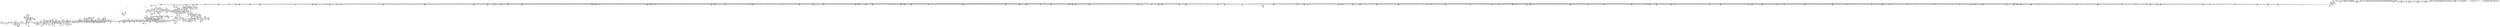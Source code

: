 digraph {
	CE0x4d4ce80 [shape=record,shape=Mrecord,label="{CE0x4d4ce80|inode_has_perm:_lnot.ext|security/selinux/hooks.c,1611|*SummSource*}"]
	CE0x4c017e0 [shape=record,shape=Mrecord,label="{CE0x4c017e0|selinux_file_fcntl:_tmp24|security/selinux/hooks.c,3350|*SummSink*}"]
	CE0x4c53010 [shape=record,shape=Mrecord,label="{CE0x4c53010|file_has_perm:_sid2|security/selinux/hooks.c,1683}"]
	CE0x4d4d210 [shape=record,shape=Mrecord,label="{CE0x4d4d210|inode_has_perm:_conv|security/selinux/hooks.c,1611|*SummSink*}"]
	CE0x4c29ad0 [shape=record,shape=Mrecord,label="{CE0x4c29ad0|i8*_getelementptr_inbounds_(_25_x_i8_,_25_x_i8_*_.str3,_i32_0,_i32_0)|*Constant*|*SummSource*}"]
	CE0x4d4c7b0 [shape=record,shape=Mrecord,label="{CE0x4d4c7b0|inode_has_perm:_lnot1|security/selinux/hooks.c,1611|*SummSource*}"]
	CE0x4ccd770 [shape=record,shape=Mrecord,label="{CE0x4ccd770|inode_has_perm:_tmp18|security/selinux/hooks.c,1617|*SummSource*}"]
	CE0x4c3ae60 [shape=record,shape=Mrecord,label="{CE0x4c3ae60|selinux_file_fcntl:_tmp32|security/selinux/hooks.c,3350}"]
	CE0x4ca60b0 [shape=record,shape=Mrecord,label="{CE0x4ca60b0|i64**_getelementptr_inbounds_(_4_x_i64*_,_4_x_i64*_*___llvm_gcda_edge_table261,_i64_0,_i64_0)|*Constant*|*SummSource*}"]
	CE0x4c979d0 [shape=record,shape=Mrecord,label="{CE0x4c979d0|avc_has_perm:_tclass|Function::avc_has_perm&Arg::tclass::|*SummSink*}"]
	CE0x4d3ad80 [shape=record,shape=Mrecord,label="{CE0x4d3ad80|0:_i32,_4:_i32,_8:_i16,_12:_i32,_16:_i32,_20:_i32,_24:_i32,_56:_i8*,_:_SCMRE_927,928_}"]
	CE0x4cad310 [shape=record,shape=Mrecord,label="{CE0x4cad310|file_has_perm:_tmp21|security/selinux/hooks.c,1694|*SummSource*}"]
	CE0x4c43060 [shape=record,shape=Mrecord,label="{CE0x4c43060|inode_has_perm:_tmp4|security/selinux/hooks.c,1609}"]
	CE0x4cb8b80 [shape=record,shape=Mrecord,label="{CE0x4cb8b80|COLLAPSED:_GCMRE___llvm_gcov_ctr98_internal_global_2_x_i64_zeroinitializer:_elem_0:default:}"]
	CE0x4caa730 [shape=record,shape=Mrecord,label="{CE0x4caa730|__llvm_gcov_indirect_counter_increment:_tmp5}"]
	CE0x4d2fc30 [shape=record,shape=Mrecord,label="{CE0x4d2fc30|0:_i32,_4:_i32,_8:_i16,_12:_i32,_16:_i32,_20:_i32,_24:_i32,_56:_i8*,_:_SCMRE_656,664_|*MultipleSource*|*LoadInst*|include/linux/fs.h,1916|security/selinux/hooks.c,1675|Function::inode_has_perm&Arg::inode::|security/selinux/hooks.c,1611}"]
	CE0x4c988d0 [shape=record,shape=Mrecord,label="{CE0x4c988d0|file_has_perm:_tobool|security/selinux/hooks.c,1688|*SummSink*}"]
	CE0x4c93f30 [shape=record,shape=Mrecord,label="{CE0x4c93f30|selinux_file_fcntl:_and|security/selinux/hooks.c,3350}"]
	CE0x4c79720 [shape=record,shape=Mrecord,label="{CE0x4c79720|cred_sid:_cred|Function::cred_sid&Arg::cred::}"]
	CE0x4c794d0 [shape=record,shape=Mrecord,label="{CE0x4c794d0|cred_sid:_tmp3|*SummSink*}"]
	CE0x4d36bb0 [shape=record,shape=Mrecord,label="{CE0x4d36bb0|0:_i32,_4:_i32,_8:_i16,_12:_i32,_16:_i32,_20:_i32,_24:_i32,_56:_i8*,_:_SCMRE_888,889_}"]
	CE0x4d35fe0 [shape=record,shape=Mrecord,label="{CE0x4d35fe0|0:_i32,_4:_i32,_8:_i16,_12:_i32,_16:_i32,_20:_i32,_24:_i32,_56:_i8*,_:_SCMRE_881,882_}"]
	CE0x4c13df0 [shape=record,shape=Mrecord,label="{CE0x4c13df0|_call_void_mcount()_#3|*SummSource*}"]
	CE0x4c291e0 [shape=record,shape=Mrecord,label="{CE0x4c291e0|i32_8|*Constant*|*SummSink*}"]
	CE0x4d2ddf0 [shape=record,shape=Mrecord,label="{CE0x4d2ddf0|0:_i32,_4:_i32,_8:_i16,_12:_i32,_16:_i32,_20:_i32,_24:_i32,_56:_i8*,_:_SCMRE_612,613_}"]
	CE0x4c5e5b0 [shape=record,shape=Mrecord,label="{CE0x4c5e5b0|8:_i8,_32:_%struct.inode*,_%struct.selinux_audit_data*,_128:_i32,_456:_i8*,_:_SCMRE_95,96_}"]
	CE0x4ce5290 [shape=record,shape=Mrecord,label="{CE0x4ce5290|__validate_creds:_tmp|*SummSink*}"]
	CE0x4c7d2a0 [shape=record,shape=Mrecord,label="{CE0x4c7d2a0|8:_i8,_32:_%struct.inode*,_%struct.selinux_audit_data*,_128:_i32,_456:_i8*,_:_SCMRE_123,124_}"]
	CE0x4ccfe50 [shape=record,shape=Mrecord,label="{CE0x4ccfe50|i64*_getelementptr_inbounds_(_5_x_i64_,_5_x_i64_*___llvm_gcov_ctr155,_i64_0,_i64_3)|*Constant*|*SummSink*}"]
	CE0x4c293e0 [shape=record,shape=Mrecord,label="{CE0x4c293e0|i32_38|*Constant*|*SummSource*}"]
	CE0x4d2ba80 [shape=record,shape=Mrecord,label="{CE0x4d2ba80|0:_i32,_4:_i32,_8:_i16,_12:_i32,_16:_i32,_20:_i32,_24:_i32,_56:_i8*,_:_SCMRE_591,592_}"]
	CE0x4d51700 [shape=record,shape=Mrecord,label="{CE0x4d51700|i64*_getelementptr_inbounds_(_8_x_i64_,_8_x_i64_*___llvm_gcov_ctr154,_i64_0,_i64_6)|*Constant*|*SummSource*}"]
	CE0x4d11190 [shape=record,shape=Mrecord,label="{CE0x4d11190|0:_i32,_4:_i32,_8:_i16,_12:_i32,_16:_i32,_20:_i32,_24:_i32,_56:_i8*,_:_SCMRE_144,145_}"]
	CE0x4d2a490 [shape=record,shape=Mrecord,label="{CE0x4d2a490|0:_i32,_4:_i32,_8:_i16,_12:_i32,_16:_i32,_20:_i32,_24:_i32,_56:_i8*,_:_SCMRE_578,579_}"]
	CE0x4c38660 [shape=record,shape=Mrecord,label="{CE0x4c38660|file_has_perm:_tmp17|security/selinux/hooks.c,1689}"]
	CE0x4c43380 [shape=record,shape=Mrecord,label="{CE0x4c43380|_ret_%struct.task_struct*_%tmp4,_!dbg_!27714|./arch/x86/include/asm/current.h,14|*SummSource*}"]
	CE0x4ca34c0 [shape=record,shape=Mrecord,label="{CE0x4ca34c0|i64*_getelementptr_inbounds_(_33_x_i64_,_33_x_i64_*___llvm_gcov_ctr260,_i64_0,_i64_31)|*Constant*|*SummSink*}"]
	CE0x4d2a9a0 [shape=record,shape=Mrecord,label="{CE0x4d2a9a0|0:_i32,_4:_i32,_8:_i16,_12:_i32,_16:_i32,_20:_i32,_24:_i32,_56:_i8*,_:_SCMRE_581,582_}"]
	CE0x4c83a80 [shape=record,shape=Mrecord,label="{CE0x4c83a80|8:_i8,_32:_%struct.inode*,_%struct.selinux_audit_data*,_128:_i32,_456:_i8*,_:_SCMRE_195,196_}"]
	CE0x4c83c30 [shape=record,shape=Mrecord,label="{CE0x4c83c30|8:_i8,_32:_%struct.inode*,_%struct.selinux_audit_data*,_128:_i32,_456:_i8*,_:_SCMRE_196,197_}"]
	CE0x4caefe0 [shape=record,shape=Mrecord,label="{CE0x4caefe0|_ret_i32_%retval.0,_!dbg_!27739|security/selinux/hooks.c,1618|*SummSource*}"]
	CE0x4c3c1c0 [shape=record,shape=Mrecord,label="{CE0x4c3c1c0|i32_5|*Constant*|*SummSource*}"]
	CE0x4c7fdc0 [shape=record,shape=Mrecord,label="{CE0x4c7fdc0|8:_i8,_32:_%struct.inode*,_%struct.selinux_audit_data*,_128:_i32,_456:_i8*,_:_SCMRE_159,160_}"]
	CE0x4cc69a0 [shape=record,shape=Mrecord,label="{CE0x4cc69a0|GLOBAL:_file_inode|*Constant*|*SummSink*}"]
	CE0x4c15710 [shape=record,shape=Mrecord,label="{CE0x4c15710|cred_sid:_security|security/selinux/hooks.c,196}"]
	CE0x4d13110 [shape=record,shape=Mrecord,label="{CE0x4d13110|0:_i32,_4:_i32,_8:_i16,_12:_i32,_16:_i32,_20:_i32,_24:_i32,_56:_i8*,_:_SCMRE_164,165_}"]
	CE0x4c364d0 [shape=record,shape=Mrecord,label="{CE0x4c364d0|__llvm_gcov_indirect_counter_increment:_entry|*SummSource*}"]
	CE0x4c19cf0 [shape=record,shape=Mrecord,label="{CE0x4c19cf0|selinux_file_fcntl:_call3|security/selinux/hooks.c,3345|*SummSink*}"]
	CE0x4c412c0 [shape=record,shape=Mrecord,label="{CE0x4c412c0|i32_22|*Constant*}"]
	CE0x4cd7400 [shape=record,shape=Mrecord,label="{CE0x4cd7400|__validate_creds:_tmp2|include/linux/cred.h,173}"]
	CE0x4cb9590 [shape=record,shape=Mrecord,label="{CE0x4cb9590|file_has_perm:_if.end10|*SummSink*}"]
	CE0x4caa890 [shape=record,shape=Mrecord,label="{CE0x4caa890|__llvm_gcov_indirect_counter_increment:_tmp5|*SummSource*}"]
	CE0x4ce2a60 [shape=record,shape=Mrecord,label="{CE0x4ce2a60|i64_0|*Constant*}"]
	CE0x4d3be60 [shape=record,shape=Mrecord,label="{CE0x4d3be60|0:_i32,_4:_i32,_8:_i16,_12:_i32,_16:_i32,_20:_i32,_24:_i32,_56:_i8*,_:_SCMRE_936,944_|*MultipleSource*|*LoadInst*|include/linux/fs.h,1916|security/selinux/hooks.c,1675|Function::inode_has_perm&Arg::inode::|security/selinux/hooks.c,1611}"]
	CE0x4d38bc0 [shape=record,shape=Mrecord,label="{CE0x4d38bc0|0:_i32,_4:_i32,_8:_i16,_12:_i32,_16:_i32,_20:_i32,_24:_i32,_56:_i8*,_:_SCMRE_907,908_}"]
	CE0x4cdac20 [shape=record,shape=Mrecord,label="{CE0x4cdac20|file_inode:_bb}"]
	CE0x4c1c9a0 [shape=record,shape=Mrecord,label="{CE0x4c1c9a0|i32_3345|*Constant*}"]
	CE0x4ce4370 [shape=record,shape=Mrecord,label="{CE0x4ce4370|GLOBAL:_creds_are_invalid|*Constant*|*SummSource*}"]
	CE0x4d1bbe0 [shape=record,shape=Mrecord,label="{CE0x4d1bbe0|0:_i32,_4:_i32,_8:_i16,_12:_i32,_16:_i32,_20:_i32,_24:_i32,_56:_i8*,_:_SCMRE_265,266_}"]
	CE0x4d3a000 [shape=record,shape=Mrecord,label="{CE0x4d3a000|0:_i32,_4:_i32,_8:_i16,_12:_i32,_16:_i32,_20:_i32,_24:_i32,_56:_i8*,_:_SCMRE_919,920_}"]
	CE0x4cd1030 [shape=record,shape=Mrecord,label="{CE0x4cd1030|GLOBAL:___invalid_creds|*Constant*|*SummSink*}"]
	CE0x4c403a0 [shape=record,shape=Mrecord,label="{CE0x4c403a0|file_has_perm:_out|*SummSource*}"]
	CE0x4cd9f90 [shape=record,shape=Mrecord,label="{CE0x4cd9f90|i64*_getelementptr_inbounds_(_12_x_i64_,_12_x_i64_*___llvm_gcov_ctr170,_i64_0,_i64_11)|*Constant*|*SummSink*}"]
	CE0x4c11530 [shape=record,shape=Mrecord,label="{CE0x4c11530|__llvm_gcov_indirect_counter_increment:_tmp6|*SummSink*}"]
	CE0x4c5e250 [shape=record,shape=Mrecord,label="{CE0x4c5e250|8:_i8,_32:_%struct.inode*,_%struct.selinux_audit_data*,_128:_i32,_456:_i8*,_:_SCMRE_93,94_}"]
	"CONST[source:2(external),value:2(dynamic)][purpose:{subject}]"
	CE0x4c3e660 [shape=record,shape=Mrecord,label="{CE0x4c3e660|0:_i32,_4:_i32,_8:_i32,_12:_i32,_:_CMRE_4,8_|*MultipleSource*|security/selinux/hooks.c,196|*LoadInst*|security/selinux/hooks.c,196|security/selinux/hooks.c,197}"]
	CE0x4c23080 [shape=record,shape=Mrecord,label="{CE0x4c23080|file_inode:_tmp2|*SummSink*}"]
	CE0x4c82130 [shape=record,shape=Mrecord,label="{CE0x4c82130|8:_i8,_32:_%struct.inode*,_%struct.selinux_audit_data*,_128:_i32,_456:_i8*,_:_SCMRE_180,181_}"]
	CE0x4c38020 [shape=record,shape=Mrecord,label="{CE0x4c38020|file_has_perm:_tmp16|security/selinux/hooks.c,1689}"]
	CE0x4ca9c20 [shape=record,shape=Mrecord,label="{CE0x4ca9c20|_call_void___validate_creds(%struct.cred*_%cred,_i8*_getelementptr_inbounds_(_25_x_i8_,_25_x_i8_*_.str3,_i32_0,_i32_0),_i32_1609)_#10,_!dbg_!27719|security/selinux/hooks.c,1609}"]
	CE0x4cdf560 [shape=record,shape=Mrecord,label="{CE0x4cdf560|__validate_creds:_lnot|include/linux/cred.h,173|*SummSink*}"]
	CE0x4c7f1f0 [shape=record,shape=Mrecord,label="{CE0x4c7f1f0|8:_i8,_32:_%struct.inode*,_%struct.selinux_audit_data*,_128:_i32,_456:_i8*,_:_SCMRE_152,153_}"]
	CE0x4c1fe90 [shape=record,shape=Mrecord,label="{CE0x4c1fe90|%struct.task_struct*_(%struct.task_struct**)*_asm_movq_%gs:$_1:P_,$0_,_r,im,_dirflag_,_fpsr_,_flags_|*SummSink*}"]
	CE0x4d3bdf0 [shape=record,shape=Mrecord,label="{CE0x4d3bdf0|0:_i32,_4:_i32,_8:_i16,_12:_i32,_16:_i32,_20:_i32,_24:_i32,_56:_i8*,_:_SCMRE_944,952_|*MultipleSource*|*LoadInst*|include/linux/fs.h,1916|security/selinux/hooks.c,1675|Function::inode_has_perm&Arg::inode::|security/selinux/hooks.c,1611}"]
	CE0x4d2eed0 [shape=record,shape=Mrecord,label="{CE0x4d2eed0|0:_i32,_4:_i32,_8:_i16,_12:_i32,_16:_i32,_20:_i32,_24:_i32,_56:_i8*,_:_SCMRE_622,623_}"]
	CE0x4c2f460 [shape=record,shape=Mrecord,label="{CE0x4c2f460|selinux_file_fcntl:_tmp}"]
	CE0x4ca4350 [shape=record,shape=Mrecord,label="{CE0x4ca4350|selinux_file_fcntl:_call16|security/selinux/hooks.c,3375|*SummSink*}"]
	CE0x4c87260 [shape=record,shape=Mrecord,label="{CE0x4c87260|8:_i8,_32:_%struct.inode*,_%struct.selinux_audit_data*,_128:_i32,_456:_i8*,_:_SCMRE_296,304_|*MultipleSource*|security/selinux/hooks.c,3350|Function::selinux_file_fcntl&Arg::file::}"]
	CE0x4d23370 [shape=record,shape=Mrecord,label="{CE0x4d23370|0:_i32,_4:_i32,_8:_i16,_12:_i32,_16:_i32,_20:_i32,_24:_i32,_56:_i8*,_:_SCMRE_440,448_|*MultipleSource*|*LoadInst*|include/linux/fs.h,1916|security/selinux/hooks.c,1675|Function::inode_has_perm&Arg::inode::|security/selinux/hooks.c,1611}"]
	CE0x4d4dd80 [shape=record,shape=Mrecord,label="{CE0x4d4dd80|inode_has_perm:_expval|security/selinux/hooks.c,1611|*SummSource*}"]
	CE0x4d3b0e0 [shape=record,shape=Mrecord,label="{CE0x4d3b0e0|0:_i32,_4:_i32,_8:_i16,_12:_i32,_16:_i32,_20:_i32,_24:_i32,_56:_i8*,_:_SCMRE_929,930_}"]
	CE0x4c59f60 [shape=record,shape=Mrecord,label="{CE0x4c59f60|8:_i8,_32:_%struct.inode*,_%struct.selinux_audit_data*,_128:_i32,_456:_i8*,_:_SCMRE_53,54_}"]
	CE0x4c1b010 [shape=record,shape=Mrecord,label="{CE0x4c1b010|get_current:_tmp2}"]
	CE0x4c95450 [shape=record,shape=Mrecord,label="{CE0x4c95450|0:_i32,_:_CRE_8,12_|*MultipleSource*|*LoadInst*|security/selinux/hooks.c,1674|security/selinux/hooks.c,1674|security/selinux/hooks.c,1683}"]
	CE0x4cbdf50 [shape=record,shape=Mrecord,label="{CE0x4cbdf50|cred_sid:_tmp|*SummSource*}"]
	CE0x4c0ee40 [shape=record,shape=Mrecord,label="{CE0x4c0ee40|GLOBAL:_selinux_file_fcntl.__warned|Global_var:selinux_file_fcntl.__warned|*SummSource*}"]
	CE0x4c1a1e0 [shape=record,shape=Mrecord,label="{CE0x4c1a1e0|selinux_file_fcntl:_land.lhs.true2|*SummSink*}"]
	CE0x4d37ae0 [shape=record,shape=Mrecord,label="{CE0x4d37ae0|0:_i32,_4:_i32,_8:_i16,_12:_i32,_16:_i32,_20:_i32,_24:_i32,_56:_i8*,_:_SCMRE_897,898_}"]
	CE0x4d50450 [shape=record,shape=Mrecord,label="{CE0x4d50450|i64*_getelementptr_inbounds_(_8_x_i64_,_8_x_i64_*___llvm_gcov_ctr154,_i64_0,_i64_5)|*Constant*|*SummSource*}"]
	CE0x4d1b370 [shape=record,shape=Mrecord,label="{CE0x4d1b370|0:_i32,_4:_i32,_8:_i16,_12:_i32,_16:_i32,_20:_i32,_24:_i32,_56:_i8*,_:_SCMRE_260,261_}"]
	CE0x4cd8020 [shape=record,shape=Mrecord,label="{CE0x4cd8020|__validate_creds:_tmp3|include/linux/cred.h,173|*SummSource*}"]
	CE0x4c93930 [shape=record,shape=Mrecord,label="{CE0x4c93930|selinux_file_fcntl:_tmp29|security/selinux/hooks.c,3351|*SummSink*}"]
	CE0x4c56a30 [shape=record,shape=Mrecord,label="{CE0x4c56a30|selinux_file_fcntl:_f_flags|security/selinux/hooks.c,3350|*SummSource*}"]
	CE0x4ca0590 [shape=record,shape=Mrecord,label="{CE0x4ca0590|i64**_getelementptr_inbounds_(_4_x_i64*_,_4_x_i64*_*___llvm_gcda_edge_table261,_i64_0,_i64_2)|*Constant*|*SummSource*}"]
	CE0x4c54c80 [shape=record,shape=Mrecord,label="{CE0x4c54c80|cred_sid:_tmp5|security/selinux/hooks.c,196}"]
	CE0x4ce29f0 [shape=record,shape=Mrecord,label="{CE0x4ce29f0|__validate_creds:_expval|include/linux/cred.h,173}"]
	CE0x4c35a20 [shape=record,shape=Mrecord,label="{CE0x4c35a20|__llvm_gcov_indirect_counter_increment:_predecessor|Function::__llvm_gcov_indirect_counter_increment&Arg::predecessor::}"]
	CE0x4d0c4d0 [shape=record,shape=Mrecord,label="{CE0x4d0c4d0|i64*_getelementptr_inbounds_(_8_x_i64_,_8_x_i64_*___llvm_gcov_ctr154,_i64_0,_i64_0)|*Constant*}"]
	CE0x4c5c240 [shape=record,shape=Mrecord,label="{CE0x4c5c240|8:_i8,_32:_%struct.inode*,_%struct.selinux_audit_data*,_128:_i32,_456:_i8*,_:_SCMRE_74,75_}"]
	CE0x4d2f370 [shape=record,shape=Mrecord,label="{CE0x4d2f370|0:_i32,_4:_i32,_8:_i16,_12:_i32,_16:_i32,_20:_i32,_24:_i32,_56:_i8*,_:_SCMRE_632,640_|*MultipleSource*|*LoadInst*|include/linux/fs.h,1916|security/selinux/hooks.c,1675|Function::inode_has_perm&Arg::inode::|security/selinux/hooks.c,1611}"]
	CE0x4d4d0d0 [shape=record,shape=Mrecord,label="{CE0x4d4d0d0|inode_has_perm:_conv|security/selinux/hooks.c,1611|*SummSource*}"]
	CE0x4d1b1c0 [shape=record,shape=Mrecord,label="{CE0x4d1b1c0|0:_i32,_4:_i32,_8:_i16,_12:_i32,_16:_i32,_20:_i32,_24:_i32,_56:_i8*,_:_SCMRE_259,260_}"]
	CE0x4d16f80 [shape=record,shape=Mrecord,label="{CE0x4d16f80|0:_i32,_4:_i32,_8:_i16,_12:_i32,_16:_i32,_20:_i32,_24:_i32,_56:_i8*,_:_SCMRE_201,202_}"]
	CE0x4c1e640 [shape=record,shape=Mrecord,label="{CE0x4c1e640|i8_1|*Constant*|*SummSource*}"]
	CE0x4c8b070 [shape=record,shape=Mrecord,label="{CE0x4c8b070|8:_i8,_32:_%struct.inode*,_%struct.selinux_audit_data*,_128:_i32,_456:_i8*,_:_SCMRE_448,456_|*MultipleSource*|security/selinux/hooks.c,3350|Function::selinux_file_fcntl&Arg::file::}"]
	CE0x4cb9170 [shape=record,shape=Mrecord,label="{CE0x4cb9170|file_inode:_tmp1}"]
	CE0x4d12030 [shape=record,shape=Mrecord,label="{CE0x4d12030|0:_i32,_4:_i32,_8:_i16,_12:_i32,_16:_i32,_20:_i32,_24:_i32,_56:_i8*,_:_SCMRE_154,155_}"]
	CE0x4c53de0 [shape=record,shape=Mrecord,label="{CE0x4c53de0|__validate_creds:_conv|include/linux/cred.h,173|*SummSource*}"]
	CE0x4c3c560 [shape=record,shape=Mrecord,label="{CE0x4c3c560|GLOBAL:___llvm_gcov_indirect_counter_increment|*Constant*|*SummSink*}"]
	CE0x4d309f0 [shape=record,shape=Mrecord,label="{CE0x4d309f0|0:_i32,_4:_i32,_8:_i16,_12:_i32,_16:_i32,_20:_i32,_24:_i32,_56:_i8*,_:_SCMRE_688,692_|*MultipleSource*|*LoadInst*|include/linux/fs.h,1916|security/selinux/hooks.c,1675|Function::inode_has_perm&Arg::inode::|security/selinux/hooks.c,1611}"]
	CE0x4ce1cf0 [shape=record,shape=Mrecord,label="{CE0x4ce1cf0|0:_i32,_4:_i32,_8:_i16,_12:_i32,_16:_i32,_20:_i32,_24:_i32,_56:_i8*,_:_SCMRE_72,76_|*MultipleSource*|*LoadInst*|include/linux/fs.h,1916|security/selinux/hooks.c,1675|Function::inode_has_perm&Arg::inode::|security/selinux/hooks.c,1611}"]
	CE0x4d37270 [shape=record,shape=Mrecord,label="{CE0x4d37270|0:_i32,_4:_i32,_8:_i16,_12:_i32,_16:_i32,_20:_i32,_24:_i32,_56:_i8*,_:_SCMRE_892,893_}"]
	CE0x4c5dd40 [shape=record,shape=Mrecord,label="{CE0x4c5dd40|8:_i8,_32:_%struct.inode*,_%struct.selinux_audit_data*,_128:_i32,_456:_i8*,_:_SCMRE_90,91_}"]
	CE0x4c993d0 [shape=record,shape=Mrecord,label="{CE0x4c993d0|file_has_perm:_tmp12|security/selinux/hooks.c,1688|*SummSource*}"]
	CE0x4ccc510 [shape=record,shape=Mrecord,label="{CE0x4ccc510|__validate_creds:_if.end}"]
	CE0x4d18aa0 [shape=record,shape=Mrecord,label="{CE0x4d18aa0|0:_i32,_4:_i32,_8:_i16,_12:_i32,_16:_i32,_20:_i32,_24:_i32,_56:_i8*,_:_SCMRE_224,232_|*MultipleSource*|*LoadInst*|include/linux/fs.h,1916|security/selinux/hooks.c,1675|Function::inode_has_perm&Arg::inode::|security/selinux/hooks.c,1611}"]
	CE0x4c51fd0 [shape=record,shape=Mrecord,label="{CE0x4c51fd0|i32_0|*Constant*}"]
	CE0x4c2f880 [shape=record,shape=Mrecord,label="{CE0x4c2f880|selinux_file_fcntl:_do.end|*SummSink*}"]
	CE0x4c3aa60 [shape=record,shape=Mrecord,label="{CE0x4c3aa60|i64*_getelementptr_inbounds_(_33_x_i64_,_33_x_i64_*___llvm_gcov_ctr260,_i64_0,_i64_29)|*Constant*|*SummSink*}"]
	CE0x4cb8760 [shape=record,shape=Mrecord,label="{CE0x4cb8760|GLOBAL:_cred_sid|*Constant*|*SummSink*}"]
	CE0x4ce3fb0 [shape=record,shape=Mrecord,label="{CE0x4ce3fb0|inode_has_perm:_tmp1|*SummSource*}"]
	CE0x5e980f0 [shape=record,shape=Mrecord,label="{CE0x5e980f0|selinux_file_fcntl:_sw.epilog}"]
	CE0x4ccca60 [shape=record,shape=Mrecord,label="{CE0x4ccca60|__validate_creds:_tobool|include/linux/cred.h,173}"]
	CE0x4ccead0 [shape=record,shape=Mrecord,label="{CE0x4ccead0|avc_has_perm:_requested|Function::avc_has_perm&Arg::requested::}"]
	CE0x4cafd50 [shape=record,shape=Mrecord,label="{CE0x4cafd50|file_has_perm:_tmp26|security/selinux/hooks.c,1694}"]
	CE0x4c5faa0 [shape=record,shape=Mrecord,label="{CE0x4c5faa0|get_current:_tmp2|*SummSink*}"]
	CE0x4d13b30 [shape=record,shape=Mrecord,label="{CE0x4d13b30|0:_i32,_4:_i32,_8:_i16,_12:_i32,_16:_i32,_20:_i32,_24:_i32,_56:_i8*,_:_SCMRE_170,171_}"]
	CE0x4d41430 [shape=record,shape=Mrecord,label="{CE0x4d41430|inode_has_perm:_tmp15|*LoadInst*|security/selinux/hooks.c,1615|*SummSource*}"]
	CE0x4d15ea0 [shape=record,shape=Mrecord,label="{CE0x4d15ea0|0:_i32,_4:_i32,_8:_i16,_12:_i32,_16:_i32,_20:_i32,_24:_i32,_56:_i8*,_:_SCMRE_191,192_}"]
	CE0x4d31d30 [shape=record,shape=Mrecord,label="{CE0x4d31d30|0:_i32,_4:_i32,_8:_i16,_12:_i32,_16:_i32,_20:_i32,_24:_i32,_56:_i8*,_:_SCMRE_752,756_|*MultipleSource*|*LoadInst*|include/linux/fs.h,1916|security/selinux/hooks.c,1675|Function::inode_has_perm&Arg::inode::|security/selinux/hooks.c,1611}"]
	CE0x4c258a0 [shape=record,shape=Mrecord,label="{CE0x4c258a0|file_has_perm:_tmp5|security/selinux/hooks.c,1681|*SummSink*}"]
	CE0x4cae880 [shape=record,shape=Mrecord,label="{CE0x4cae880|inode_has_perm:_perms|Function::inode_has_perm&Arg::perms::|*SummSink*}"]
	CE0x4c7ea60 [shape=record,shape=Mrecord,label="{CE0x4c7ea60|8:_i8,_32:_%struct.inode*,_%struct.selinux_audit_data*,_128:_i32,_456:_i8*,_:_SCMRE_147,148_}"]
	CE0x4d11470 [shape=record,shape=Mrecord,label="{CE0x4d11470|0:_i32,_4:_i32,_8:_i16,_12:_i32,_16:_i32,_20:_i32,_24:_i32,_56:_i8*,_:_SCMRE_146,147_}"]
	CE0x4c649b0 [shape=record,shape=Mrecord,label="{CE0x4c649b0|selinux_file_fcntl:_cred4|security/selinux/hooks.c,3345|*SummSource*}"]
	CE0x4c85a90 [shape=record,shape=Mrecord,label="{CE0x4c85a90|8:_i8,_32:_%struct.inode*,_%struct.selinux_audit_data*,_128:_i32,_456:_i8*,_:_SCMRE_214,215_}"]
	CE0x4ce72d0 [shape=record,shape=Mrecord,label="{CE0x4ce72d0|_call_void_mcount()_#3|*SummSource*}"]
	CE0x4d1fa50 [shape=record,shape=Mrecord,label="{CE0x4d1fa50|0:_i32,_4:_i32,_8:_i16,_12:_i32,_16:_i32,_20:_i32,_24:_i32,_56:_i8*,_:_SCMRE_302,303_}"]
	CE0x4c2a200 [shape=record,shape=Mrecord,label="{CE0x4c2a200|get_current:_entry}"]
	CE0x4ce3e40 [shape=record,shape=Mrecord,label="{CE0x4ce3e40|inode_has_perm:_tmp|*SummSink*}"]
	CE0x4c29c80 [shape=record,shape=Mrecord,label="{CE0x4c29c80|selinux_file_fcntl:_tmp16|security/selinux/hooks.c,3345|*SummSource*}"]
	CE0x4c62360 [shape=record,shape=Mrecord,label="{CE0x4c62360|%struct.task_struct*_(%struct.task_struct**)*_asm_movq_%gs:$_1:P_,$0_,_r,im,_dirflag_,_fpsr_,_flags_}"]
	CE0x4ca12d0 [shape=record,shape=Mrecord,label="{CE0x4ca12d0|selinux_file_fcntl:_tmp34|security/selinux/hooks.c,3362}"]
	CE0x4c9a6c0 [shape=record,shape=Mrecord,label="{CE0x4c9a6c0|i64*_getelementptr_inbounds_(_12_x_i64_,_12_x_i64_*___llvm_gcov_ctr170,_i64_0,_i64_5)|*Constant*}"]
	CE0x4d2da90 [shape=record,shape=Mrecord,label="{CE0x4d2da90|0:_i32,_4:_i32,_8:_i16,_12:_i32,_16:_i32,_20:_i32,_24:_i32,_56:_i8*,_:_SCMRE_610,611_}"]
	CE0x4d515d0 [shape=record,shape=Mrecord,label="{CE0x4d515d0|i64*_getelementptr_inbounds_(_8_x_i64_,_8_x_i64_*___llvm_gcov_ctr154,_i64_0,_i64_6)|*Constant*}"]
	CE0x4c0b220 [shape=record,shape=Mrecord,label="{CE0x4c0b220|selinux_file_fcntl:_sw.bb15}"]
	CE0x4cb7750 [shape=record,shape=Mrecord,label="{CE0x4cb7750|avc_has_perm:_tsid|Function::avc_has_perm&Arg::tsid::}"]
	CE0x4d3f3f0 [shape=record,shape=Mrecord,label="{CE0x4d3f3f0|inode_has_perm:_tmp14|security/selinux/hooks.c,1614|*SummSource*}"]
	CE0x4cc6b10 [shape=record,shape=Mrecord,label="{CE0x4cc6b10|file_inode:_entry}"]
	CE0x4cd92d0 [shape=record,shape=Mrecord,label="{CE0x4cd92d0|file_has_perm:_tmp27|security/selinux/hooks.c,1694|*SummSink*}"]
	CE0x4cc4f50 [shape=record,shape=Mrecord,label="{CE0x4cc4f50|file_has_perm:_tmp10|security/selinux/hooks.c,1683|*SummSource*}"]
	CE0x4c06d60 [shape=record,shape=Mrecord,label="{CE0x4c06d60|selinux_file_fcntl:_land.lhs.true2|*SummSource*}"]
	CE0x4c79400 [shape=record,shape=Mrecord,label="{CE0x4c79400|cred_sid:_tmp3|*SummSource*}"]
	CE0x4cb8b10 [shape=record,shape=Mrecord,label="{CE0x4cb8b10|get_current:_tmp}"]
	CE0x4cb0160 [shape=record,shape=Mrecord,label="{CE0x4cb0160|file_has_perm:_tmp26|security/selinux/hooks.c,1694|*SummSink*}"]
	CE0x57bd8f0 [shape=record,shape=Mrecord,label="{CE0x57bd8f0|i64_0|*Constant*|*SummSink*}"]
	CE0x4d2c800 [shape=record,shape=Mrecord,label="{CE0x4d2c800|0:_i32,_4:_i32,_8:_i16,_12:_i32,_16:_i32,_20:_i32,_24:_i32,_56:_i8*,_:_SCMRE_599,600_}"]
	CE0x4c35010 [shape=record,shape=Mrecord,label="{CE0x4c35010|selinux_file_fcntl:_tmp11|security/selinux/hooks.c,3345|*SummSource*}"]
	CE0x4d2e300 [shape=record,shape=Mrecord,label="{CE0x4d2e300|0:_i32,_4:_i32,_8:_i16,_12:_i32,_16:_i32,_20:_i32,_24:_i32,_56:_i8*,_:_SCMRE_615,616_}"]
	CE0x4caef00 [shape=record,shape=Mrecord,label="{CE0x4caef00|_ret_i32_%retval.0,_!dbg_!27739|security/selinux/hooks.c,1618}"]
	CE0x4c33090 [shape=record,shape=Mrecord,label="{CE0x4c33090|i64_3|*Constant*|*SummSink*}"]
	CE0x4c27f40 [shape=record,shape=Mrecord,label="{CE0x4c27f40|selinux_file_fcntl:_tmp13|security/selinux/hooks.c,3345}"]
	CE0x4ca4ad0 [shape=record,shape=Mrecord,label="{CE0x4ca4ad0|i32_64|*Constant*|*SummSink*}"]
	CE0x4c02c80 [shape=record,shape=Mrecord,label="{CE0x4c02c80|selinux_file_fcntl:_if.then10|*SummSink*}"]
	CE0x4cba130 [shape=record,shape=Mrecord,label="{CE0x4cba130|inode_has_perm:_if.end}"]
	CE0x4ce6fc0 [shape=record,shape=Mrecord,label="{CE0x4ce6fc0|COLLAPSED:_GCMRE___llvm_gcov_ctr155_internal_global_5_x_i64_zeroinitializer:_elem_0:default:}"]
	CE0x4d41e00 [shape=record,shape=Mrecord,label="{CE0x4d41e00|__validate_creds:_tmp9|include/linux/cred.h,175}"]
	CE0x4c23e50 [shape=record,shape=Mrecord,label="{CE0x4c23e50|file_inode:_tmp3|*SummSource*}"]
	CE0x4ce46b0 [shape=record,shape=Mrecord,label="{CE0x4ce46b0|inode_has_perm:_tmp1|*SummSink*}"]
	CE0x4ca3390 [shape=record,shape=Mrecord,label="{CE0x4ca3390|i64*_getelementptr_inbounds_(_33_x_i64_,_33_x_i64_*___llvm_gcov_ctr260,_i64_0,_i64_31)|*Constant*|*SummSource*}"]
	CE0x4cd66d0 [shape=record,shape=Mrecord,label="{CE0x4cd66d0|__validate_creds:_if.then|*SummSource*}"]
	CE0x4ca6ff0 [shape=record,shape=Mrecord,label="{CE0x4ca6ff0|selinux_file_fcntl:_tmp38|security/selinux/hooks.c,3379|*SummSource*}"]
	CE0x4d2b3c0 [shape=record,shape=Mrecord,label="{CE0x4d2b3c0|0:_i32,_4:_i32,_8:_i16,_12:_i32,_16:_i32,_20:_i32,_24:_i32,_56:_i8*,_:_SCMRE_587,588_}"]
	CE0x4c162d0 [shape=record,shape=Mrecord,label="{CE0x4c162d0|file_has_perm:_if.then5|*SummSource*}"]
	CE0x4cbe260 [shape=record,shape=Mrecord,label="{CE0x4cbe260|file_has_perm:_type|security/selinux/hooks.c,1680}"]
	CE0x4cb8d40 [shape=record,shape=Mrecord,label="{CE0x4cb8d40|file_has_perm:_tmp4|security/selinux/hooks.c,1681|*SummSource*}"]
	CE0x4c22ee0 [shape=record,shape=Mrecord,label="{CE0x4c22ee0|selinux_file_fcntl:_tobool|security/selinux/hooks.c,3345}"]
	CE0x4cbaab0 [shape=record,shape=Mrecord,label="{CE0x4cbaab0|file_inode:_f|Function::file_inode&Arg::f::|*SummSource*}"]
	CE0x4c576c0 [shape=record,shape=Mrecord,label="{CE0x4c576c0|8:_i8,_32:_%struct.inode*,_%struct.selinux_audit_data*,_128:_i32,_456:_i8*,_:_SCMRE_5,6_}"]
	CE0x4c8ade0 [shape=record,shape=Mrecord,label="{CE0x4c8ade0|8:_i8,_32:_%struct.inode*,_%struct.selinux_audit_data*,_128:_i32,_456:_i8*,_:_SCMRE_440,448_|*MultipleSource*|security/selinux/hooks.c,3350|Function::selinux_file_fcntl&Arg::file::}"]
	CE0x4d247e0 [shape=record,shape=Mrecord,label="{CE0x4d247e0|0:_i32,_4:_i32,_8:_i16,_12:_i32,_16:_i32,_20:_i32,_24:_i32,_56:_i8*,_:_SCMRE_477,478_}"]
	CE0x4d14700 [shape=record,shape=Mrecord,label="{CE0x4d14700|0:_i32,_4:_i32,_8:_i16,_12:_i32,_16:_i32,_20:_i32,_24:_i32,_56:_i8*,_:_SCMRE_177,178_}"]
	CE0x4d3b7a0 [shape=record,shape=Mrecord,label="{CE0x4d3b7a0|0:_i32,_4:_i32,_8:_i16,_12:_i32,_16:_i32,_20:_i32,_24:_i32,_56:_i8*,_:_SCMRE_933,934_}"]
	CE0x4c36780 [shape=record,shape=Mrecord,label="{CE0x4c36780|__llvm_gcov_indirect_counter_increment:_predecessor|Function::__llvm_gcov_indirect_counter_increment&Arg::predecessor::|*SummSource*}"]
	CE0x4cbac00 [shape=record,shape=Mrecord,label="{CE0x4cbac00|file_has_perm:_call1|security/selinux/hooks.c,1677}"]
	CE0x4c7d6d0 [shape=record,shape=Mrecord,label="{CE0x4c7d6d0|8:_i8,_32:_%struct.inode*,_%struct.selinux_audit_data*,_128:_i32,_456:_i8*,_:_SCMRE_125,126_}"]
	CE0x4d0f390 [shape=record,shape=Mrecord,label="{CE0x4d0f390|0:_i32,_4:_i32,_8:_i16,_12:_i32,_16:_i32,_20:_i32,_24:_i32,_56:_i8*,_:_SCMRE_80,88_|*MultipleSource*|*LoadInst*|include/linux/fs.h,1916|security/selinux/hooks.c,1675|Function::inode_has_perm&Arg::inode::|security/selinux/hooks.c,1611}"]
	CE0x4ca2b90 [shape=record,shape=Mrecord,label="{CE0x4ca2b90|i64**_getelementptr_inbounds_(_4_x_i64*_,_4_x_i64*_*___llvm_gcda_edge_table261,_i64_0,_i64_3)|*Constant*}"]
	CE0x4cadd70 [shape=record,shape=Mrecord,label="{CE0x4cadd70|file_has_perm:_tmp23|security/selinux/hooks.c,1694|*SummSource*}"]
	CE0x4c61bc0 [shape=record,shape=Mrecord,label="{CE0x4c61bc0|0:_i32,_4:_i32,_8:_i16,_12:_i32,_16:_i32,_20:_i32,_24:_i32,_56:_i8*,_:_SCMRE_24,32_|*MultipleSource*|*LoadInst*|include/linux/fs.h,1916|security/selinux/hooks.c,1675|Function::inode_has_perm&Arg::inode::|security/selinux/hooks.c,1611}"]
	CE0x4c353e0 [shape=record,shape=Mrecord,label="{CE0x4c353e0|selinux_file_fcntl:_tmp12|security/selinux/hooks.c,3345}"]
	CE0x4cca300 [shape=record,shape=Mrecord,label="{CE0x4cca300|28:_i32,_32:_i16,_:_CRE_28,32_|*MultipleSource*|*LoadInst*|security/selinux/hooks.c,1615|security/selinux/hooks.c,1615|security/selinux/hooks.c,1617}"]
	CE0x4c53c70 [shape=record,shape=Mrecord,label="{CE0x4c53c70|__validate_creds:_conv|include/linux/cred.h,173|*SummSink*}"]
	CE0x4d11750 [shape=record,shape=Mrecord,label="{CE0x4d11750|0:_i32,_4:_i32,_8:_i16,_12:_i32,_16:_i32,_20:_i32,_24:_i32,_56:_i8*,_:_SCMRE_148,149_}"]
	CE0x4c21ff0 [shape=record,shape=Mrecord,label="{CE0x4c21ff0|i32_6|*Constant*|*SummSink*}"]
	CE0x4d19f30 [shape=record,shape=Mrecord,label="{CE0x4d19f30|0:_i32,_4:_i32,_8:_i16,_12:_i32,_16:_i32,_20:_i32,_24:_i32,_56:_i8*,_:_SCMRE_248,249_}"]
	CE0x4c164c0 [shape=record,shape=Mrecord,label="{CE0x4c164c0|file_has_perm:_if.end10}"]
	CE0x4c15670 [shape=record,shape=Mrecord,label="{CE0x4c15670|i32_22|*Constant*|*SummSink*}"]
	CE0x4c87d10 [shape=record,shape=Mrecord,label="{CE0x4c87d10|8:_i8,_32:_%struct.inode*,_%struct.selinux_audit_data*,_128:_i32,_456:_i8*,_:_SCMRE_344,360_|*MultipleSource*|security/selinux/hooks.c,3350|Function::selinux_file_fcntl&Arg::file::}"]
	CE0x4d32ef0 [shape=record,shape=Mrecord,label="{CE0x4d32ef0|0:_i32,_4:_i32,_8:_i16,_12:_i32,_16:_i32,_20:_i32,_24:_i32,_56:_i8*,_:_SCMRE_808,816_|*MultipleSource*|*LoadInst*|include/linux/fs.h,1916|security/selinux/hooks.c,1675|Function::inode_has_perm&Arg::inode::|security/selinux/hooks.c,1611}"]
	CE0x4cc4e20 [shape=record,shape=Mrecord,label="{CE0x4cc4e20|file_has_perm:_tmp10|security/selinux/hooks.c,1683}"]
	CE0x4d4d060 [shape=record,shape=Mrecord,label="{CE0x4d4d060|GLOBAL:_llvm.expect.i64|*Constant*}"]
	CE0x4c5f710 [shape=record,shape=Mrecord,label="{CE0x4c5f710|_call_void_mcount()_#3}"]
	CE0x4cd7eb0 [shape=record,shape=Mrecord,label="{CE0x4cd7eb0|__validate_creds:_tmp3|include/linux/cred.h,173}"]
	CE0x4cb2db0 [shape=record,shape=Mrecord,label="{CE0x4cb2db0|file_inode:_tmp}"]
	CE0x4ca7ea0 [shape=record,shape=Mrecord,label="{CE0x4ca7ea0|file_has_perm:_if.then|*SummSink*}"]
	CE0x4c58440 [shape=record,shape=Mrecord,label="{CE0x4c58440|8:_i8,_32:_%struct.inode*,_%struct.selinux_audit_data*,_128:_i32,_456:_i8*,_:_SCMRE_13,14_}"]
	CE0x4c87780 [shape=record,shape=Mrecord,label="{CE0x4c87780|8:_i8,_32:_%struct.inode*,_%struct.selinux_audit_data*,_128:_i32,_456:_i8*,_:_SCMRE_312,316_|*MultipleSource*|security/selinux/hooks.c,3350|Function::selinux_file_fcntl&Arg::file::}"]
	CE0x4c1afa0 [shape=record,shape=Mrecord,label="{CE0x4c1afa0|get_current:_tmp|*SummSink*}"]
	CE0x4ca0da0 [shape=record,shape=Mrecord,label="{CE0x4ca0da0|selinux_file_fcntl:_tmp34|security/selinux/hooks.c,3362|*SummSink*}"]
	CE0x4cbcb40 [shape=record,shape=Mrecord,label="{CE0x4cbcb40|_call_void_mcount()_#3|*SummSink*}"]
	CE0x4c9e590 [shape=record,shape=Mrecord,label="{CE0x4c9e590|file_has_perm:_f_path|security/selinux/hooks.c,1681|*SummSource*}"]
	CE0x4c8aaa0 [shape=record,shape=Mrecord,label="{CE0x4c8aaa0|8:_i8,_32:_%struct.inode*,_%struct.selinux_audit_data*,_128:_i32,_456:_i8*,_:_SCMRE_424,428_|*MultipleSource*|security/selinux/hooks.c,3350|Function::selinux_file_fcntl&Arg::file::}"]
	CE0x4c93850 [shape=record,shape=Mrecord,label="{CE0x4c93850|i64*_getelementptr_inbounds_(_33_x_i64_,_33_x_i64_*___llvm_gcov_ctr260,_i64_0,_i64_28)|*Constant*|*SummSink*}"]
	CE0x4c394f0 [shape=record,shape=Mrecord,label="{CE0x4c394f0|file_has_perm:_cred|Function::file_has_perm&Arg::cred::|*SummSink*}"]
	CE0x4ccdf20 [shape=record,shape=Mrecord,label="{CE0x4ccdf20|inode_has_perm:_call4|security/selinux/hooks.c,1617|*SummSink*}"]
	CE0x4d1e7c0 [shape=record,shape=Mrecord,label="{CE0x4d1e7c0|0:_i32,_4:_i32,_8:_i16,_12:_i32,_16:_i32,_20:_i32,_24:_i32,_56:_i8*,_:_SCMRE_291,292_}"]
	CE0x4d2eb70 [shape=record,shape=Mrecord,label="{CE0x4d2eb70|0:_i32,_4:_i32,_8:_i16,_12:_i32,_16:_i32,_20:_i32,_24:_i32,_56:_i8*,_:_SCMRE_620,621_}"]
	CE0x4c53780 [shape=record,shape=Mrecord,label="{CE0x4c53780|cred_sid:_sid|security/selinux/hooks.c,197}"]
	CE0x4d4e750 [shape=record,shape=Mrecord,label="{CE0x4d4e750|inode_has_perm:_tmp7|security/selinux/hooks.c,1611}"]
	CE0x4cc8670 [shape=record,shape=Mrecord,label="{CE0x4cc8670|__llvm_gcov_indirect_counter_increment:_pred}"]
	CE0x4c309f0 [shape=record,shape=Mrecord,label="{CE0x4c309f0|selinux_file_fcntl:_tmp15|security/selinux/hooks.c,3345}"]
	CE0x4d19bd0 [shape=record,shape=Mrecord,label="{CE0x4d19bd0|0:_i32,_4:_i32,_8:_i16,_12:_i32,_16:_i32,_20:_i32,_24:_i32,_56:_i8*,_:_SCMRE_246,247_}"]
	CE0x4c2f7e0 [shape=record,shape=Mrecord,label="{CE0x4c2f7e0|selinux_file_fcntl:_do.end|*SummSource*}"]
	CE0x4ca3720 [shape=record,shape=Mrecord,label="{CE0x4ca3720|selinux_file_fcntl:_tmp36|security/selinux/hooks.c,3375|*SummSink*}"]
	CE0x4d0a190 [shape=record,shape=Mrecord,label="{CE0x4d0a190|COLLAPSED:_GCMRE___llvm_gcov_ctr154_internal_global_8_x_i64_zeroinitializer:_elem_0:default:}"]
	CE0x4c39370 [shape=record,shape=Mrecord,label="{CE0x4c39370|file_has_perm:_cred|Function::file_has_perm&Arg::cred::}"]
	CE0x4d13980 [shape=record,shape=Mrecord,label="{CE0x4d13980|0:_i32,_4:_i32,_8:_i16,_12:_i32,_16:_i32,_20:_i32,_24:_i32,_56:_i8*,_:_SCMRE_169,170_}"]
	CE0x4c3dab0 [shape=record,shape=Mrecord,label="{CE0x4c3dab0|i64*_null|*Constant*|*SummSink*}"]
	CE0x4c79390 [shape=record,shape=Mrecord,label="{CE0x4c79390|cred_sid:_tmp3}"]
	CE0x4d4fce0 [shape=record,shape=Mrecord,label="{CE0x4d4fce0|inode_has_perm:_tmp10|security/selinux/hooks.c,1611}"]
	CE0x4c2db40 [shape=record,shape=Mrecord,label="{CE0x4c2db40|i64*_getelementptr_inbounds_(_33_x_i64_,_33_x_i64_*___llvm_gcov_ctr260,_i64_0,_i64_9)|*Constant*|*SummSink*}"]
	CE0x4d0dfe0 [shape=record,shape=Mrecord,label="{CE0x4d0dfe0|__validate_creds:_lnot.ext|include/linux/cred.h,173|*SummSource*}"]
	CE0x4c1b850 [shape=record,shape=Mrecord,label="{CE0x4c1b850|i1_true|*Constant*|*SummSource*}"]
	CE0x4c798c0 [shape=record,shape=Mrecord,label="{CE0x4c798c0|cred_sid:_cred|Function::cred_sid&Arg::cred::|*SummSink*}"]
	CE0x4cdaec0 [shape=record,shape=Mrecord,label="{CE0x4cdaec0|file_inode:_bb|*SummSink*}"]
	CE0x4cb00f0 [shape=record,shape=Mrecord,label="{CE0x4cb00f0|i64*_getelementptr_inbounds_(_12_x_i64_,_12_x_i64_*___llvm_gcov_ctr170,_i64_0,_i64_10)|*Constant*|*SummSink*}"]
	CE0x4d29710 [shape=record,shape=Mrecord,label="{CE0x4d29710|0:_i32,_4:_i32,_8:_i16,_12:_i32,_16:_i32,_20:_i32,_24:_i32,_56:_i8*,_:_SCMRE_570,571_}"]
	CE0x4c84650 [shape=record,shape=Mrecord,label="{CE0x4c84650|8:_i8,_32:_%struct.inode*,_%struct.selinux_audit_data*,_128:_i32,_456:_i8*,_:_SCMRE_202,203_}"]
	CE0x4c20bb0 [shape=record,shape=Mrecord,label="{CE0x4c20bb0|selinux_file_fcntl:_tmp17|security/selinux/hooks.c,3345|*SummSink*}"]
	CE0x4cb15b0 [shape=record,shape=Mrecord,label="{CE0x4cb15b0|file_has_perm:_call9|security/selinux/hooks.c,1695|*SummSource*}"]
	CE0x4c01630 [shape=record,shape=Mrecord,label="{CE0x4c01630|selinux_file_fcntl:_tmp24|security/selinux/hooks.c,3350|*SummSource*}"]
	CE0x4c85070 [shape=record,shape=Mrecord,label="{CE0x4c85070|8:_i8,_32:_%struct.inode*,_%struct.selinux_audit_data*,_128:_i32,_456:_i8*,_:_SCMRE_208,209_}"]
	CE0x4c22630 [shape=record,shape=Mrecord,label="{CE0x4c22630|i32_37|*Constant*}"]
	CE0x4c975c0 [shape=record,shape=Mrecord,label="{CE0x4c975c0|i16_8|*Constant*|*SummSource*}"]
	CE0x4c391c0 [shape=record,shape=Mrecord,label="{CE0x4c391c0|file_has_perm:_entry|*SummSink*}"]
	CE0x4ca9bb0 [shape=record,shape=Mrecord,label="{CE0x4ca9bb0|GLOBAL:___validate_creds|*Constant*}"]
	CE0x4c838d0 [shape=record,shape=Mrecord,label="{CE0x4c838d0|8:_i8,_32:_%struct.inode*,_%struct.selinux_audit_data*,_128:_i32,_456:_i8*,_:_SCMRE_194,195_}"]
	CE0x4d2ad00 [shape=record,shape=Mrecord,label="{CE0x4d2ad00|0:_i32,_4:_i32,_8:_i16,_12:_i32,_16:_i32,_20:_i32,_24:_i32,_56:_i8*,_:_SCMRE_583,584_}"]
	CE0x4d10720 [shape=record,shape=Mrecord,label="{CE0x4d10720|0:_i32,_4:_i32,_8:_i16,_12:_i32,_16:_i32,_20:_i32,_24:_i32,_56:_i8*,_:_SCMRE_138,139_}"]
	CE0x4d1b520 [shape=record,shape=Mrecord,label="{CE0x4d1b520|0:_i32,_4:_i32,_8:_i16,_12:_i32,_16:_i32,_20:_i32,_24:_i32,_56:_i8*,_:_SCMRE_261,262_}"]
	CE0x4d217f0 [shape=record,shape=Mrecord,label="{CE0x4d217f0|0:_i32,_4:_i32,_8:_i16,_12:_i32,_16:_i32,_20:_i32,_24:_i32,_56:_i8*,_:_SCMRE_352,360_|*MultipleSource*|*LoadInst*|include/linux/fs.h,1916|security/selinux/hooks.c,1675|Function::inode_has_perm&Arg::inode::|security/selinux/hooks.c,1611}"]
	CE0x4d3d490 [shape=record,shape=Mrecord,label="{CE0x4d3d490|0:_i32,_4:_i32,_8:_i16,_12:_i32,_16:_i32,_20:_i32,_24:_i32,_56:_i8*,_:_SCMRE_982,983_}"]
	CE0x4c7c4b0 [shape=record,shape=Mrecord,label="{CE0x4c7c4b0|8:_i8,_32:_%struct.inode*,_%struct.selinux_audit_data*,_128:_i32,_456:_i8*,_:_SCMRE_114,115_}"]
	CE0x4ce0610 [shape=record,shape=Mrecord,label="{CE0x4ce0610|i8*_getelementptr_inbounds_(_25_x_i8_,_25_x_i8_*_.str3,_i32_0,_i32_0)|*Constant*}"]
	CE0x4c598e0 [shape=record,shape=Mrecord,label="{CE0x4c598e0|8:_i8,_32:_%struct.inode*,_%struct.selinux_audit_data*,_128:_i32,_456:_i8*,_:_SCMRE_48,49_}"]
	CE0x4c853d0 [shape=record,shape=Mrecord,label="{CE0x4c853d0|8:_i8,_32:_%struct.inode*,_%struct.selinux_audit_data*,_128:_i32,_456:_i8*,_:_SCMRE_210,211_}"]
	CE0x4cc6ec0 [shape=record,shape=Mrecord,label="{CE0x4cc6ec0|_ret_%struct.inode*_%tmp4,_!dbg_!27713|include/linux/fs.h,1916}"]
	CE0x4d12c00 [shape=record,shape=Mrecord,label="{CE0x4d12c00|0:_i32,_4:_i32,_8:_i16,_12:_i32,_16:_i32,_20:_i32,_24:_i32,_56:_i8*,_:_SCMRE_161,162_}"]
	CE0x4c1b0b0 [shape=record,shape=Mrecord,label="{CE0x4c1b0b0|selinux_file_fcntl:_do.body|*SummSource*}"]
	CE0x4c98ad0 [shape=record,shape=Mrecord,label="{CE0x4c98ad0|file_has_perm:_tobool|security/selinux/hooks.c,1688}"]
	CE0x4c24e40 [shape=record,shape=Mrecord,label="{CE0x4c24e40|file_has_perm:_path|security/selinux/hooks.c,1681|*SummSink*}"]
	CE0x4cce620 [shape=record,shape=Mrecord,label="{CE0x4cce620|inode_has_perm:_retval.0}"]
	CE0x4c82b50 [shape=record,shape=Mrecord,label="{CE0x4c82b50|8:_i8,_32:_%struct.inode*,_%struct.selinux_audit_data*,_128:_i32,_456:_i8*,_:_SCMRE_186,187_}"]
	CE0x4cbb9e0 [shape=record,shape=Mrecord,label="{CE0x4cbb9e0|file_has_perm:_u|security/selinux/hooks.c,1681}"]
	CE0x4c3a440 [shape=record,shape=Mrecord,label="{CE0x4c3a440|_ret_i32_%rc.1,_!dbg_!27749|security/selinux/hooks.c,1698|*SummSink*}"]
	CE0x4d4bfc0 [shape=record,shape=Mrecord,label="{CE0x4d4bfc0|inode_has_perm:_lnot|security/selinux/hooks.c,1611|*SummSink*}"]
	CE0x4d245a0 [shape=record,shape=Mrecord,label="{CE0x4d245a0|0:_i32,_4:_i32,_8:_i16,_12:_i32,_16:_i32,_20:_i32,_24:_i32,_56:_i8*,_:_SCMRE_475,476_}"]
	CE0x4cb0cb0 [shape=record,shape=Mrecord,label="{CE0x4cb0cb0|file_has_perm:_tmp25|security/selinux/hooks.c,1695|*SummSink*}"]
	CE0x4d19a20 [shape=record,shape=Mrecord,label="{CE0x4d19a20|0:_i32,_4:_i32,_8:_i16,_12:_i32,_16:_i32,_20:_i32,_24:_i32,_56:_i8*,_:_SCMRE_245,246_}"]
	CE0x4c28ed0 [shape=record,shape=Mrecord,label="{CE0x4c28ed0|i32_9|*Constant*|*SummSink*}"]
	CE0x4d1e610 [shape=record,shape=Mrecord,label="{CE0x4d1e610|0:_i32,_4:_i32,_8:_i16,_12:_i32,_16:_i32,_20:_i32,_24:_i32,_56:_i8*,_:_SCMRE_290,291_}"]
	CE0x4cb01d0 [shape=record,shape=Mrecord,label="{CE0x4cb01d0|file_has_perm:_tmp28|security/selinux/hooks.c,1698|*SummSource*}"]
	CE0x4d163b0 [shape=record,shape=Mrecord,label="{CE0x4d163b0|0:_i32,_4:_i32,_8:_i16,_12:_i32,_16:_i32,_20:_i32,_24:_i32,_56:_i8*,_:_SCMRE_194,195_}"]
	CE0x4cccd10 [shape=record,shape=Mrecord,label="{CE0x4cccd10|__validate_creds:_tobool|include/linux/cred.h,173|*SummSink*}"]
	CE0x4c283d0 [shape=record,shape=Mrecord,label="{CE0x4c283d0|selinux_file_fcntl:_if.then|*SummSource*}"]
	CE0x4c3b3d0 [shape=record,shape=Mrecord,label="{CE0x4c3b3d0|selinux_file_fcntl:_tmp32|security/selinux/hooks.c,3350|*SummSink*}"]
	CE0x4c1a460 [shape=record,shape=Mrecord,label="{CE0x4c1a460|i64_5|*Constant*}"]
	CE0x4cb6190 [shape=record,shape=Mrecord,label="{CE0x4cb6190|file_has_perm:_tmp11|security/selinux/hooks.c,1684|*SummSource*}"]
	CE0x4d1f540 [shape=record,shape=Mrecord,label="{CE0x4d1f540|0:_i32,_4:_i32,_8:_i16,_12:_i32,_16:_i32,_20:_i32,_24:_i32,_56:_i8*,_:_SCMRE_299,300_}"]
	CE0x4d2f520 [shape=record,shape=Mrecord,label="{CE0x4d2f520|0:_i32,_4:_i32,_8:_i16,_12:_i32,_16:_i32,_20:_i32,_24:_i32,_56:_i8*,_:_SCMRE_640,648_|*MultipleSource*|*LoadInst*|include/linux/fs.h,1916|security/selinux/hooks.c,1675|Function::inode_has_perm&Arg::inode::|security/selinux/hooks.c,1611}"]
	CE0x4cb1120 [shape=record,shape=Mrecord,label="{CE0x4cb1120|file_has_perm:_tmp25|security/selinux/hooks.c,1695|*SummSource*}"]
	CE0x4c33230 [shape=record,shape=Mrecord,label="{CE0x4c33230|selinux_file_fcntl:_tmp4|security/selinux/hooks.c,3345}"]
	CE0x4c3f1d0 [shape=record,shape=Mrecord,label="{CE0x4c3f1d0|i64_16|*Constant*|*SummSource*}"]
	CE0x4d2a7f0 [shape=record,shape=Mrecord,label="{CE0x4d2a7f0|0:_i32,_4:_i32,_8:_i16,_12:_i32,_16:_i32,_20:_i32,_24:_i32,_56:_i8*,_:_SCMRE_580,581_}"]
	CE0x4d375d0 [shape=record,shape=Mrecord,label="{CE0x4d375d0|0:_i32,_4:_i32,_8:_i16,_12:_i32,_16:_i32,_20:_i32,_24:_i32,_56:_i8*,_:_SCMRE_894,895_}"]
	CE0x4ccddb0 [shape=record,shape=Mrecord,label="{CE0x4ccddb0|inode_has_perm:_call4|security/selinux/hooks.c,1617|*SummSource*}"]
	CE0x4d2d070 [shape=record,shape=Mrecord,label="{CE0x4d2d070|0:_i32,_4:_i32,_8:_i16,_12:_i32,_16:_i32,_20:_i32,_24:_i32,_56:_i8*,_:_SCMRE_604,605_}"]
	CE0x4c82eb0 [shape=record,shape=Mrecord,label="{CE0x4c82eb0|8:_i8,_32:_%struct.inode*,_%struct.selinux_audit_data*,_128:_i32,_456:_i8*,_:_SCMRE_188,189_}"]
	CE0x4c2b640 [shape=record,shape=Mrecord,label="{CE0x4c2b640|i64_4|*Constant*}"]
	CE0x4d34f00 [shape=record,shape=Mrecord,label="{CE0x4d34f00|0:_i32,_4:_i32,_8:_i16,_12:_i32,_16:_i32,_20:_i32,_24:_i32,_56:_i8*,_:_SCMRE_871,872_}"]
	CE0x4c797f0 [shape=record,shape=Mrecord,label="{CE0x4c797f0|cred_sid:_cred|Function::cred_sid&Arg::cred::|*SummSource*}"]
	CE0x4c1aea0 [shape=record,shape=Mrecord,label="{CE0x4c1aea0|selinux_file_fcntl:_sw.bb}"]
	CE0x4ce49e0 [shape=record,shape=Mrecord,label="{CE0x4ce49e0|i64*_getelementptr_inbounds_(_8_x_i64_,_8_x_i64_*___llvm_gcov_ctr154,_i64_0,_i64_1)|*Constant*|*SummSource*}"]
	CE0x4d1ba30 [shape=record,shape=Mrecord,label="{CE0x4d1ba30|0:_i32,_4:_i32,_8:_i16,_12:_i32,_16:_i32,_20:_i32,_24:_i32,_56:_i8*,_:_SCMRE_264,265_}"]
	CE0x4d0ba00 [shape=record,shape=Mrecord,label="{CE0x4d0ba00|i32_1609|*Constant*|*SummSink*}"]
	CE0x4d42dc0 [shape=record,shape=Mrecord,label="{CE0x4d42dc0|cred_sid:_tmp1}"]
	CE0x4c7b220 [shape=record,shape=Mrecord,label="{CE0x4c7b220|8:_i8,_32:_%struct.inode*,_%struct.selinux_audit_data*,_128:_i32,_456:_i8*,_:_SCMRE_103,104_}"]
	CE0x4d4c030 [shape=record,shape=Mrecord,label="{CE0x4d4c030|inode_has_perm:_lnot|security/selinux/hooks.c,1611}"]
	CE0x4c639c0 [shape=record,shape=Mrecord,label="{CE0x4c639c0|GLOBAL:___llvm_gcov_ctr170|Global_var:__llvm_gcov_ctr170|*SummSink*}"]
	CE0x4cb37d0 [shape=record,shape=Mrecord,label="{CE0x4cb37d0|file_inode:_tmp|*SummSink*}"]
	CE0x4d2dfa0 [shape=record,shape=Mrecord,label="{CE0x4d2dfa0|0:_i32,_4:_i32,_8:_i16,_12:_i32,_16:_i32,_20:_i32,_24:_i32,_56:_i8*,_:_SCMRE_613,614_}"]
	CE0x4c014f0 [shape=record,shape=Mrecord,label="{CE0x4c014f0|selinux_file_fcntl:_tmp24|security/selinux/hooks.c,3350}"]
	CE0x4c3bd20 [shape=record,shape=Mrecord,label="{CE0x4c3bd20|i32_5|*Constant*}"]
	CE0x4cb2680 [shape=record,shape=Mrecord,label="{CE0x4cb2680|inode_has_perm:_inode|Function::inode_has_perm&Arg::inode::|*SummSource*}"]
	CE0x5e98050 [shape=record,shape=Mrecord,label="{CE0x5e98050|selinux_file_fcntl:_if.end|*SummSink*}"]
	CE0x4cca430 [shape=record,shape=Mrecord,label="{CE0x4cca430|28:_i32,_32:_i16,_:_CRE_32,34_|*MultipleSource*|*LoadInst*|security/selinux/hooks.c,1615|security/selinux/hooks.c,1615|security/selinux/hooks.c,1617}"]
	CE0x4d28ea0 [shape=record,shape=Mrecord,label="{CE0x4d28ea0|0:_i32,_4:_i32,_8:_i16,_12:_i32,_16:_i32,_20:_i32,_24:_i32,_56:_i8*,_:_SCMRE_565,566_}"]
	CE0x4d207d0 [shape=record,shape=Mrecord,label="{CE0x4d207d0|0:_i32,_4:_i32,_8:_i16,_12:_i32,_16:_i32,_20:_i32,_24:_i32,_56:_i8*,_:_SCMRE_310,311_}"]
	CE0x4d29560 [shape=record,shape=Mrecord,label="{CE0x4d29560|0:_i32,_4:_i32,_8:_i16,_12:_i32,_16:_i32,_20:_i32,_24:_i32,_56:_i8*,_:_SCMRE_569,570_}"]
	CE0x4c97490 [shape=record,shape=Mrecord,label="{CE0x4c97490|i16_8|*Constant*}"]
	CE0x4c29e80 [shape=record,shape=Mrecord,label="{CE0x4c29e80|selinux_file_fcntl:_land.lhs.true7}"]
	CE0x4c9f550 [shape=record,shape=Mrecord,label="{CE0x4c9f550|_call_void___llvm_gcov_indirect_counter_increment(i32*___llvm_gcov_global_state_pred262,_i64**_getelementptr_inbounds_(_4_x_i64*_,_4_x_i64*_*___llvm_gcda_edge_table261,_i64_0,_i64_2)),_!dbg_!27758|security/selinux/hooks.c,3362|*SummSink*}"]
	CE0x4c286b0 [shape=record,shape=Mrecord,label="{CE0x4c286b0|i32_4|*Constant*}"]
	CE0x4d11a30 [shape=record,shape=Mrecord,label="{CE0x4d11a30|0:_i32,_4:_i32,_8:_i16,_12:_i32,_16:_i32,_20:_i32,_24:_i32,_56:_i8*,_:_SCMRE_150,151_}"]
	CE0x4c94460 [shape=record,shape=Mrecord,label="{CE0x4c94460|selinux_file_fcntl:_tmp21|security/selinux/hooks.c,3350|*SummSink*}"]
	CE0x4c287a0 [shape=record,shape=Mrecord,label="{CE0x4c287a0|i32_4|*Constant*|*SummSource*}"]
	CE0x4c81560 [shape=record,shape=Mrecord,label="{CE0x4c81560|8:_i8,_32:_%struct.inode*,_%struct.selinux_audit_data*,_128:_i32,_456:_i8*,_:_SCMRE_173,174_}"]
	CE0x4c39060 [shape=record,shape=Mrecord,label="{CE0x4c39060|file_has_perm:_entry|*SummSource*}"]
	CE0x4d10290 [shape=record,shape=Mrecord,label="{CE0x4d10290|0:_i32,_4:_i32,_8:_i16,_12:_i32,_16:_i32,_20:_i32,_24:_i32,_56:_i8*,_:_SCMRE_128,136_|*MultipleSource*|*LoadInst*|include/linux/fs.h,1916|security/selinux/hooks.c,1675|Function::inode_has_perm&Arg::inode::|security/selinux/hooks.c,1611}"]
	CE0x4c1b120 [shape=record,shape=Mrecord,label="{CE0x4c1b120|selinux_file_fcntl:_do.body|*SummSink*}"]
	CE0x4ce5f50 [shape=record,shape=Mrecord,label="{CE0x4ce5f50|__validate_creds:_lnot|include/linux/cred.h,173}"]
	CE0x4ce4300 [shape=record,shape=Mrecord,label="{CE0x4ce4300|i1_true|*Constant*}"]
	CE0x4d1ab00 [shape=record,shape=Mrecord,label="{CE0x4d1ab00|0:_i32,_4:_i32,_8:_i16,_12:_i32,_16:_i32,_20:_i32,_24:_i32,_56:_i8*,_:_SCMRE_255,256_}"]
	CE0x4c1b310 [shape=record,shape=Mrecord,label="{CE0x4c1b310|selinux_file_fcntl:_do.body}"]
	CE0x4c2c5a0 [shape=record,shape=Mrecord,label="{CE0x4c2c5a0|i64**_getelementptr_inbounds_(_4_x_i64*_,_4_x_i64*_*___llvm_gcda_edge_table261,_i64_0,_i64_1)|*Constant*}"]
	CE0x4c10aa0 [shape=record,shape=Mrecord,label="{CE0x4c10aa0|selinux_file_fcntl:_call|security/selinux/hooks.c,3345|*SummSource*}"]
	"CONST[source:1(input),value:2(dynamic)][purpose:{object}]"
	CE0x4d137d0 [shape=record,shape=Mrecord,label="{CE0x4d137d0|0:_i32,_4:_i32,_8:_i16,_12:_i32,_16:_i32,_20:_i32,_24:_i32,_56:_i8*,_:_SCMRE_168,169_}"]
	CE0x4c2f140 [shape=record,shape=Mrecord,label="{CE0x4c2f140|selinux_file_fcntl:_entry}"]
	CE0x4caecf0 [shape=record,shape=Mrecord,label="{CE0x4caecf0|inode_has_perm:_adp|Function::inode_has_perm&Arg::adp::|*SummSink*}"]
	CE0x4c5b310 [shape=record,shape=Mrecord,label="{CE0x4c5b310|8:_i8,_32:_%struct.inode*,_%struct.selinux_audit_data*,_128:_i32,_456:_i8*,_:_SCMRE_65,66_}"]
	CE0x4d26730 [shape=record,shape=Mrecord,label="{CE0x4d26730|0:_i32,_4:_i32,_8:_i16,_12:_i32,_16:_i32,_20:_i32,_24:_i32,_56:_i8*,_:_SCMRE_512,520_|*MultipleSource*|*LoadInst*|include/linux/fs.h,1916|security/selinux/hooks.c,1675|Function::inode_has_perm&Arg::inode::|security/selinux/hooks.c,1611}"]
	CE0x4d253b0 [shape=record,shape=Mrecord,label="{CE0x4d253b0|0:_i32,_4:_i32,_8:_i16,_12:_i32,_16:_i32,_20:_i32,_24:_i32,_56:_i8*,_:_SCMRE_484,485_}"]
	CE0x4c22530 [shape=record,shape=Mrecord,label="{CE0x4c22530|i32_36|*Constant*|*SummSink*}"]
	CE0x4c19c80 [shape=record,shape=Mrecord,label="{CE0x4c19c80|selinux_file_fcntl:_call3|security/selinux/hooks.c,3345|*SummSource*}"]
	CE0x4d23bb0 [shape=record,shape=Mrecord,label="{CE0x4d23bb0|0:_i32,_4:_i32,_8:_i16,_12:_i32,_16:_i32,_20:_i32,_24:_i32,_56:_i8*,_:_SCMRE_464,472_|*MultipleSource*|*LoadInst*|include/linux/fs.h,1916|security/selinux/hooks.c,1675|Function::inode_has_perm&Arg::inode::|security/selinux/hooks.c,1611}"]
	CE0x4d35260 [shape=record,shape=Mrecord,label="{CE0x4d35260|0:_i32,_4:_i32,_8:_i16,_12:_i32,_16:_i32,_20:_i32,_24:_i32,_56:_i8*,_:_SCMRE_873,874_}"]
	CE0x4d0fd90 [shape=record,shape=Mrecord,label="{CE0x4d0fd90|0:_i32,_4:_i32,_8:_i16,_12:_i32,_16:_i32,_20:_i32,_24:_i32,_56:_i8*,_:_SCMRE_112,120_|*MultipleSource*|*LoadInst*|include/linux/fs.h,1916|security/selinux/hooks.c,1675|Function::inode_has_perm&Arg::inode::|security/selinux/hooks.c,1611}"]
	CE0x4d10b80 [shape=record,shape=Mrecord,label="{CE0x4d10b80|0:_i32,_4:_i32,_8:_i16,_12:_i32,_16:_i32,_20:_i32,_24:_i32,_56:_i8*,_:_SCMRE_139,140_}"]
	CE0x4d30470 [shape=record,shape=Mrecord,label="{CE0x4d30470|0:_i32,_4:_i32,_8:_i16,_12:_i32,_16:_i32,_20:_i32,_24:_i32,_56:_i8*,_:_SCMRE_680,684_|*MultipleSource*|*LoadInst*|include/linux/fs.h,1916|security/selinux/hooks.c,1675|Function::inode_has_perm&Arg::inode::|security/selinux/hooks.c,1611}"]
	CE0x4c37de0 [shape=record,shape=Mrecord,label="{CE0x4c37de0|selinux_file_fcntl:_call11|security/selinux/hooks.c,3351|*SummSink*}"]
	CE0x4c3ba10 [shape=record,shape=Mrecord,label="{CE0x4c3ba10|i32_17|*Constant*}"]
	CE0x4c98540 [shape=record,shape=Mrecord,label="{CE0x4c98540|_ret_i32_%retval.0,_!dbg_!27728|security/selinux/avc.c,775|*SummSource*}"]
	CE0x4c7e6f0 [shape=record,shape=Mrecord,label="{CE0x4c7e6f0|8:_i8,_32:_%struct.inode*,_%struct.selinux_audit_data*,_128:_i32,_456:_i8*,_:_SCMRE_145,146_}"]
	CE0x4c01270 [shape=record,shape=Mrecord,label="{CE0x4c01270|selinux_file_fcntl:_tmp23|security/selinux/hooks.c,3350|*SummSink*}"]
	CE0x4d0cff0 [shape=record,shape=Mrecord,label="{CE0x4d0cff0|_call_void_mcount()_#3}"]
	CE0x4c1be80 [shape=record,shape=Mrecord,label="{CE0x4c1be80|i32_0|*Constant*}"]
	CE0x4c33130 [shape=record,shape=Mrecord,label="{CE0x4c33130|GLOBAL:___llvm_gcov_ctr260|Global_var:__llvm_gcov_ctr260}"]
	CE0x4c2e450 [shape=record,shape=Mrecord,label="{CE0x4c2e450|i64_0|*Constant*|*SummSource*}"]
	CE0x4d3bcb0 [shape=record,shape=Mrecord,label="{CE0x4d3bcb0|0:_i32,_4:_i32,_8:_i16,_12:_i32,_16:_i32,_20:_i32,_24:_i32,_56:_i8*,_:_SCMRE_976,977_}"]
	CE0x4c3ce30 [shape=record,shape=Mrecord,label="{CE0x4c3ce30|_call_void___llvm_gcov_indirect_counter_increment(i32*___llvm_gcov_global_state_pred262,_i64**_getelementptr_inbounds_(_4_x_i64*_,_4_x_i64*_*___llvm_gcda_edge_table261,_i64_0,_i64_1)),_!dbg_!27743|security/selinux/hooks.c,3350|*SummSink*}"]
	CE0x4cd83a0 [shape=record,shape=Mrecord,label="{CE0x4cd83a0|__validate_creds:_tmp4|include/linux/cred.h,173}"]
	CE0x4d12a50 [shape=record,shape=Mrecord,label="{CE0x4d12a50|0:_i32,_4:_i32,_8:_i16,_12:_i32,_16:_i32,_20:_i32,_24:_i32,_56:_i8*,_:_SCMRE_160,161_}"]
	CE0x4c2eca0 [shape=record,shape=Mrecord,label="{CE0x4c2eca0|selinux_file_fcntl:_if.then}"]
	CE0x4d18df0 [shape=record,shape=Mrecord,label="{CE0x4d18df0|0:_i32,_4:_i32,_8:_i16,_12:_i32,_16:_i32,_20:_i32,_24:_i32,_56:_i8*,_:_SCMRE_232,236_|*MultipleSource*|*LoadInst*|include/linux/fs.h,1916|security/selinux/hooks.c,1675|Function::inode_has_perm&Arg::inode::|security/selinux/hooks.c,1611}"]
	CE0x4d1b880 [shape=record,shape=Mrecord,label="{CE0x4d1b880|0:_i32,_4:_i32,_8:_i16,_12:_i32,_16:_i32,_20:_i32,_24:_i32,_56:_i8*,_:_SCMRE_263,264_}"]
	CE0x4c97c10 [shape=record,shape=Mrecord,label="{CE0x4c97c10|_ret_i32_%retval.0,_!dbg_!27728|security/selinux/avc.c,775}"]
	CE0x4cda860 [shape=record,shape=Mrecord,label="{CE0x4cda860|file_has_perm:_tmp29|security/selinux/hooks.c,1698|*SummSource*}"]
	CE0x4d1d6e0 [shape=record,shape=Mrecord,label="{CE0x4d1d6e0|0:_i32,_4:_i32,_8:_i16,_12:_i32,_16:_i32,_20:_i32,_24:_i32,_56:_i8*,_:_SCMRE_281,282_}"]
	CE0x4c56370 [shape=record,shape=Mrecord,label="{CE0x4c56370|selinux_file_fcntl:_tmp26|security/selinux/hooks.c,3350|*SummSource*}"]
	CE0x4d17d30 [shape=record,shape=Mrecord,label="{CE0x4d17d30|i64*_getelementptr_inbounds_(_2_x_i64_,_2_x_i64_*___llvm_gcov_ctr131,_i64_0,_i64_1)|*Constant*}"]
	CE0x4c57360 [shape=record,shape=Mrecord,label="{CE0x4c57360|8:_i8,_32:_%struct.inode*,_%struct.selinux_audit_data*,_128:_i32,_456:_i8*,_:_SCMRE_3,4_}"]
	CE0x4d4f4f0 [shape=record,shape=Mrecord,label="{CE0x4d4f4f0|inode_has_perm:_tmp8|security/selinux/hooks.c,1611|*SummSink*}"]
	CE0x4c8fa60 [shape=record,shape=Mrecord,label="{CE0x4c8fa60|selinux_file_fcntl:_arg|Function::selinux_file_fcntl&Arg::arg::}"]
	CE0x4c833c0 [shape=record,shape=Mrecord,label="{CE0x4c833c0|8:_i8,_32:_%struct.inode*,_%struct.selinux_audit_data*,_128:_i32,_456:_i8*,_:_SCMRE_191,192_}"]
	CE0x4c153b0 [shape=record,shape=Mrecord,label="{CE0x4c153b0|GLOBAL:_file_inode|*Constant*}"]
	CE0x4d34ba0 [shape=record,shape=Mrecord,label="{CE0x4d34ba0|0:_i32,_4:_i32,_8:_i16,_12:_i32,_16:_i32,_20:_i32,_24:_i32,_56:_i8*,_:_SCMRE_869,870_}"]
	CE0x4c328c0 [shape=record,shape=Mrecord,label="{CE0x4c328c0|i64_2|*Constant*|*SummSource*}"]
	CE0x4c58290 [shape=record,shape=Mrecord,label="{CE0x4c58290|8:_i8,_32:_%struct.inode*,_%struct.selinux_audit_data*,_128:_i32,_456:_i8*,_:_SCMRE_12,13_}"]
	CE0x4c79680 [shape=record,shape=Mrecord,label="{CE0x4c79680|cred_sid:_entry|*SummSink*}"]
	CE0x4d2d220 [shape=record,shape=Mrecord,label="{CE0x4d2d220|0:_i32,_4:_i32,_8:_i16,_12:_i32,_16:_i32,_20:_i32,_24:_i32,_56:_i8*,_:_SCMRE_605,606_}"]
	CE0x4c5c750 [shape=record,shape=Mrecord,label="{CE0x4c5c750|8:_i8,_32:_%struct.inode*,_%struct.selinux_audit_data*,_128:_i32,_456:_i8*,_:_SCMRE_77,78_}"]
	CE0x4c97730 [shape=record,shape=Mrecord,label="{CE0x4c97730|i16_8|*Constant*|*SummSink*}"]
	CE0x4d0b160 [shape=record,shape=Mrecord,label="{CE0x4d0b160|i64*_getelementptr_inbounds_(_8_x_i64_,_8_x_i64_*___llvm_gcov_ctr154,_i64_0,_i64_0)|*Constant*|*SummSource*}"]
	CE0x4d2b720 [shape=record,shape=Mrecord,label="{CE0x4d2b720|0:_i32,_4:_i32,_8:_i16,_12:_i32,_16:_i32,_20:_i32,_24:_i32,_56:_i8*,_:_SCMRE_589,590_}"]
	CE0x4c27b90 [shape=record,shape=Mrecord,label="{CE0x4c27b90|selinux_file_fcntl:_sw.epilog|*SummSink*}"]
	CE0x4c8ca80 [shape=record,shape=Mrecord,label="{CE0x4c8ca80|selinux_file_fcntl:_tmp20|*LoadInst*|security/selinux/hooks.c,3350|*SummSink*}"]
	CE0x4c7b8e0 [shape=record,shape=Mrecord,label="{CE0x4c7b8e0|8:_i8,_32:_%struct.inode*,_%struct.selinux_audit_data*,_128:_i32,_456:_i8*,_:_SCMRE_107,108_}"]
	CE0x4cc5680 [shape=record,shape=Mrecord,label="{CE0x4cc5680|file_has_perm:_sid3|security/selinux/hooks.c,1684|*SummSource*}"]
	CE0x4c61250 [shape=record,shape=Mrecord,label="{CE0x4c61250|__llvm_gcov_indirect_counter_increment:_exit|*SummSink*}"]
	CE0x4ccf140 [shape=record,shape=Mrecord,label="{CE0x4ccf140|i64*_getelementptr_inbounds_(_8_x_i64_,_8_x_i64_*___llvm_gcov_ctr154,_i64_0,_i64_7)|*Constant*|*SummSink*}"]
	CE0x4c7bdf0 [shape=record,shape=Mrecord,label="{CE0x4c7bdf0|8:_i8,_32:_%struct.inode*,_%struct.selinux_audit_data*,_128:_i32,_456:_i8*,_:_SCMRE_110,111_}"]
	CE0x4c83de0 [shape=record,shape=Mrecord,label="{CE0x4c83de0|8:_i8,_32:_%struct.inode*,_%struct.selinux_audit_data*,_128:_i32,_456:_i8*,_:_SCMRE_197,198_}"]
	CE0x4d2e4b0 [shape=record,shape=Mrecord,label="{CE0x4d2e4b0|0:_i32,_4:_i32,_8:_i16,_12:_i32,_16:_i32,_20:_i32,_24:_i32,_56:_i8*,_:_SCMRE_616,617_}"]
	CE0x4c9da90 [shape=record,shape=Mrecord,label="{CE0x4c9da90|file_has_perm:_tmp19|security/selinux/hooks.c,1690}"]
	CE0x4c9d3d0 [shape=record,shape=Mrecord,label="{CE0x4c9d3d0|file_has_perm:_tmp18|security/selinux/hooks.c,1690}"]
	CE0x4cb85d0 [shape=record,shape=Mrecord,label="{CE0x4cb85d0|GLOBAL:_cred_sid|*Constant*}"]
	CE0x4d1bf40 [shape=record,shape=Mrecord,label="{CE0x4d1bf40|0:_i32,_4:_i32,_8:_i16,_12:_i32,_16:_i32,_20:_i32,_24:_i32,_56:_i8*,_:_SCMRE_267,268_}"]
	CE0x4d417b0 [shape=record,shape=Mrecord,label="{CE0x4d417b0|__validate_creds:_tmp8|include/linux/cred.h,175}"]
	CE0x4d1c600 [shape=record,shape=Mrecord,label="{CE0x4d1c600|0:_i32,_4:_i32,_8:_i16,_12:_i32,_16:_i32,_20:_i32,_24:_i32,_56:_i8*,_:_SCMRE_271,272_}"]
	CE0x4d3a510 [shape=record,shape=Mrecord,label="{CE0x4d3a510|0:_i32,_4:_i32,_8:_i16,_12:_i32,_16:_i32,_20:_i32,_24:_i32,_56:_i8*,_:_SCMRE_922,923_}"]
	CE0x4d4e0b0 [shape=record,shape=Mrecord,label="{CE0x4d4e0b0|inode_has_perm:_tobool2|security/selinux/hooks.c,1611}"]
	CE0x4c36aa0 [shape=record,shape=Mrecord,label="{CE0x4c36aa0|selinux_file_fcntl:_f_flags|security/selinux/hooks.c,3350}"]
	CE0x4d2bde0 [shape=record,shape=Mrecord,label="{CE0x4d2bde0|0:_i32,_4:_i32,_8:_i16,_12:_i32,_16:_i32,_20:_i32,_24:_i32,_56:_i8*,_:_SCMRE_593,594_}"]
	CE0x4ca9810 [shape=record,shape=Mrecord,label="{CE0x4ca9810|i32_1|*Constant*|*SummSink*}"]
	CE0x4c3fd00 [shape=record,shape=Mrecord,label="{CE0x4c3fd00|inode_has_perm:_if.end|*SummSink*}"]
	CE0x4c2b8b0 [shape=record,shape=Mrecord,label="{CE0x4c2b8b0|selinux_file_fcntl:_tmp8|security/selinux/hooks.c,3345|*SummSource*}"]
	CE0x4c20930 [shape=record,shape=Mrecord,label="{CE0x4c20930|selinux_file_fcntl:_tmp17|security/selinux/hooks.c,3345}"]
	CE0x4d1ae60 [shape=record,shape=Mrecord,label="{CE0x4d1ae60|0:_i32,_4:_i32,_8:_i16,_12:_i32,_16:_i32,_20:_i32,_24:_i32,_56:_i8*,_:_SCMRE_257,258_}"]
	CE0x4d39940 [shape=record,shape=Mrecord,label="{CE0x4d39940|0:_i32,_4:_i32,_8:_i16,_12:_i32,_16:_i32,_20:_i32,_24:_i32,_56:_i8*,_:_SCMRE_915,916_}"]
	CE0x4d26f70 [shape=record,shape=Mrecord,label="{CE0x4d26f70|0:_i32,_4:_i32,_8:_i16,_12:_i32,_16:_i32,_20:_i32,_24:_i32,_56:_i8*,_:_SCMRE_536,540_|*MultipleSource*|*LoadInst*|include/linux/fs.h,1916|security/selinux/hooks.c,1675|Function::inode_has_perm&Arg::inode::|security/selinux/hooks.c,1611}"]
	CE0x4c7a0f0 [shape=record,shape=Mrecord,label="{CE0x4c7a0f0|file_has_perm:_call|security/selinux/hooks.c,1675}"]
	CE0x4c38090 [shape=record,shape=Mrecord,label="{CE0x4c38090|file_has_perm:_tmp16|security/selinux/hooks.c,1689|*SummSource*}"]
	CE0x4d33470 [shape=record,shape=Mrecord,label="{CE0x4d33470|0:_i32,_4:_i32,_8:_i16,_12:_i32,_16:_i32,_20:_i32,_24:_i32,_56:_i8*,_:_SCMRE_824,832_|*MultipleSource*|*LoadInst*|include/linux/fs.h,1916|security/selinux/hooks.c,1675|Function::inode_has_perm&Arg::inode::|security/selinux/hooks.c,1611}"]
	CE0x4c8a010 [shape=record,shape=Mrecord,label="{CE0x4c8a010|8:_i8,_32:_%struct.inode*,_%struct.selinux_audit_data*,_128:_i32,_456:_i8*,_:_SCMRE_416,424_|*MultipleSource*|security/selinux/hooks.c,3350|Function::selinux_file_fcntl&Arg::file::}"]
	CE0x4cb65a0 [shape=record,shape=Mrecord,label="{CE0x4cb65a0|file_has_perm:_call4|security/selinux/hooks.c,1684}"]
	CE0x4d1ff60 [shape=record,shape=Mrecord,label="{CE0x4d1ff60|0:_i32,_4:_i32,_8:_i16,_12:_i32,_16:_i32,_20:_i32,_24:_i32,_56:_i8*,_:_SCMRE_305,306_}"]
	CE0x4c2d170 [shape=record,shape=Mrecord,label="{CE0x4c2d170|GLOBAL:___llvm_gcov_global_state_pred262|Global_var:__llvm_gcov_global_state_pred262|*SummSource*}"]
	CE0x4c59c50 [shape=record,shape=Mrecord,label="{CE0x4c59c50|8:_i8,_32:_%struct.inode*,_%struct.selinux_audit_data*,_128:_i32,_456:_i8*,_:_SCMRE_51,52_}"]
	CE0x4c98230 [shape=record,shape=Mrecord,label="{CE0x4c98230|avc_has_perm:_auditdata|Function::avc_has_perm&Arg::auditdata::|*SummSource*}"]
	CE0x4c1c7a0 [shape=record,shape=Mrecord,label="{CE0x4c1c7a0|GLOBAL:_lockdep_rcu_suspicious|*Constant*|*SummSource*}"]
	CE0x4d1f390 [shape=record,shape=Mrecord,label="{CE0x4d1f390|0:_i32,_4:_i32,_8:_i16,_12:_i32,_16:_i32,_20:_i32,_24:_i32,_56:_i8*,_:_SCMRE_298,299_}"]
	CE0x4c36ba0 [shape=record,shape=Mrecord,label="{CE0x4c36ba0|_ret_void|*SummSource*}"]
	CE0x4d128a0 [shape=record,shape=Mrecord,label="{CE0x4d128a0|0:_i32,_4:_i32,_8:_i16,_12:_i32,_16:_i32,_20:_i32,_24:_i32,_56:_i8*,_:_SCMRE_159,160_}"]
	CE0x4c3cc50 [shape=record,shape=Mrecord,label="{CE0x4c3cc50|_call_void___llvm_gcov_indirect_counter_increment(i32*___llvm_gcov_global_state_pred262,_i64**_getelementptr_inbounds_(_4_x_i64*_,_4_x_i64*_*___llvm_gcda_edge_table261,_i64_0,_i64_1)),_!dbg_!27743|security/selinux/hooks.c,3350}"]
	CE0x4c57260 [shape=record,shape=Mrecord,label="{CE0x4c57260|8:_i8,_32:_%struct.inode*,_%struct.selinux_audit_data*,_128:_i32,_456:_i8*,_:_SCMRE_2,3_}"]
	CE0x4c43b40 [shape=record,shape=Mrecord,label="{CE0x4c43b40|COLLAPSED:_GCMRE_current_task_external_global_%struct.task_struct*:_elem_0::|security/selinux/hooks.c,3345}"]
	CE0x4ce8270 [shape=record,shape=Mrecord,label="{CE0x4ce8270|inode_has_perm:_tmp2|*SummSink*}"]
	CE0x4c20220 [shape=record,shape=Mrecord,label="{CE0x4c20220|i64*_getelementptr_inbounds_(_33_x_i64_,_33_x_i64_*___llvm_gcov_ctr260,_i64_0,_i64_8)|*Constant*}"]
	CE0x4c99d90 [shape=record,shape=Mrecord,label="{CE0x4c99d90|file_has_perm:_tmp14|security/selinux/hooks.c,1688|*SummSource*}"]
	CE0x4c90f10 [shape=record,shape=Mrecord,label="{CE0x4c90f10|i32_4|*Constant*}"]
	CE0x4c15440 [shape=record,shape=Mrecord,label="{CE0x4c15440|GLOBAL:_file_inode|*Constant*|*SummSource*}"]
	CE0x4d17130 [shape=record,shape=Mrecord,label="{CE0x4d17130|0:_i32,_4:_i32,_8:_i16,_12:_i32,_16:_i32,_20:_i32,_24:_i32,_56:_i8*,_:_SCMRE_202,203_}"]
	CE0x4c32380 [shape=record,shape=Mrecord,label="{CE0x4c32380|selinux_file_fcntl:_tmp10|security/selinux/hooks.c,3345}"]
	CE0x4c426c0 [shape=record,shape=Mrecord,label="{CE0x4c426c0|i32_-1|*Constant*}"]
	CE0x4c5e0a0 [shape=record,shape=Mrecord,label="{CE0x4c5e0a0|8:_i8,_32:_%struct.inode*,_%struct.selinux_audit_data*,_128:_i32,_456:_i8*,_:_SCMRE_92,93_}"]
	CE0x4d10c60 [shape=record,shape=Mrecord,label="{CE0x4d10c60|0:_i32,_4:_i32,_8:_i16,_12:_i32,_16:_i32,_20:_i32,_24:_i32,_56:_i8*,_:_SCMRE_140,141_}"]
	CE0x4d141f0 [shape=record,shape=Mrecord,label="{CE0x4d141f0|0:_i32,_4:_i32,_8:_i16,_12:_i32,_16:_i32,_20:_i32,_24:_i32,_56:_i8*,_:_SCMRE_174,175_}"]
	CE0x4cd1680 [shape=record,shape=Mrecord,label="{CE0x4cd1680|i64*_getelementptr_inbounds_(_5_x_i64_,_5_x_i64_*___llvm_gcov_ctr155,_i64_0,_i64_4)|*Constant*|*SummSource*}"]
	CE0x4d15b40 [shape=record,shape=Mrecord,label="{CE0x4d15b40|0:_i32,_4:_i32,_8:_i16,_12:_i32,_16:_i32,_20:_i32,_24:_i32,_56:_i8*,_:_SCMRE_189,190_}"]
	CE0x4c1e9a0 [shape=record,shape=Mrecord,label="{CE0x4c1e9a0|selinux_file_fcntl:_tmp6|security/selinux/hooks.c,3345|*SummSink*}"]
	CE0x4d3ef30 [shape=record,shape=Mrecord,label="{CE0x4d3ef30|inode_has_perm:_tmp14|security/selinux/hooks.c,1614|*SummSink*}"]
	CE0x4cd9890 [shape=record,shape=Mrecord,label="{CE0x4cd9890|file_has_perm:_rc.1|*SummSink*}"]
	CE0x4c99730 [shape=record,shape=Mrecord,label="{CE0x4c99730|file_has_perm:_tmp13|security/selinux/hooks.c,1688}"]
	CE0x4cbd550 [shape=record,shape=Mrecord,label="{CE0x4cbd550|inode_has_perm:_return}"]
	CE0x4cbb730 [shape=record,shape=Mrecord,label="{CE0x4cbb730|i8_1|*Constant*}"]
	CE0x4c96f60 [shape=record,shape=Mrecord,label="{CE0x4c96f60|selinux_file_fcntl:_tobool9|security/selinux/hooks.c,3350|*SummSource*}"]
	CE0x4c409e0 [shape=record,shape=Mrecord,label="{CE0x4c409e0|i32_-1|*Constant*|*SummSource*}"]
	CE0x4cc6020 [shape=record,shape=Mrecord,label="{CE0x4cc6020|i64*_getelementptr_inbounds_(_2_x_i64_,_2_x_i64_*___llvm_gcov_ctr131,_i64_0,_i64_1)|*Constant*|*SummSource*}"]
	CE0x4d370c0 [shape=record,shape=Mrecord,label="{CE0x4d370c0|0:_i32,_4:_i32,_8:_i16,_12:_i32,_16:_i32,_20:_i32,_24:_i32,_56:_i8*,_:_SCMRE_891,892_}"]
	CE0x4c21300 [shape=record,shape=Mrecord,label="{CE0x4c21300|get_current:_tmp3|*SummSource*}"]
	CE0x4d2f080 [shape=record,shape=Mrecord,label="{CE0x4d2f080|0:_i32,_4:_i32,_8:_i16,_12:_i32,_16:_i32,_20:_i32,_24:_i32,_56:_i8*,_:_SCMRE_623,624_}"]
	CE0x4c3a5b0 [shape=record,shape=Mrecord,label="{CE0x4c3a5b0|_call_void___llvm_gcov_indirect_counter_increment(i32*___llvm_gcov_global_state_pred262,_i64**_getelementptr_inbounds_(_4_x_i64*_,_4_x_i64*_*___llvm_gcda_edge_table261,_i64_0,_i64_2)),_!dbg_!27758|security/selinux/hooks.c,3362}"]
	CE0x4c61710 [shape=record,shape=Mrecord,label="{CE0x4c61710|i64_1|*Constant*}"]
	CE0x4c22fa0 [shape=record,shape=Mrecord,label="{CE0x4c22fa0|file_inode:_tmp2}"]
	CE0x4d14c10 [shape=record,shape=Mrecord,label="{CE0x4d14c10|0:_i32,_4:_i32,_8:_i16,_12:_i32,_16:_i32,_20:_i32,_24:_i32,_56:_i8*,_:_SCMRE_180,181_}"]
	CE0x4d322b0 [shape=record,shape=Mrecord,label="{CE0x4d322b0|0:_i32,_4:_i32,_8:_i16,_12:_i32,_16:_i32,_20:_i32,_24:_i32,_56:_i8*,_:_SCMRE_768,776_|*MultipleSource*|*LoadInst*|include/linux/fs.h,1916|security/selinux/hooks.c,1675|Function::inode_has_perm&Arg::inode::|security/selinux/hooks.c,1611}"]
	CE0x4d0f110 [shape=record,shape=Mrecord,label="{CE0x4d0f110|0:_i32,_4:_i32,_8:_i16,_12:_i32,_16:_i32,_20:_i32,_24:_i32,_56:_i8*,_:_SCMRE_76,80_|*MultipleSource*|*LoadInst*|include/linux/fs.h,1916|security/selinux/hooks.c,1675|Function::inode_has_perm&Arg::inode::|security/selinux/hooks.c,1611}"]
	CE0x4c602a0 [shape=record,shape=Mrecord,label="{CE0x4c602a0|i64*_getelementptr_inbounds_(_2_x_i64_,_2_x_i64_*___llvm_gcov_ctr162,_i64_0,_i64_0)|*Constant*|*SummSource*}"]
	CE0x4c7dbe0 [shape=record,shape=Mrecord,label="{CE0x4c7dbe0|8:_i8,_32:_%struct.inode*,_%struct.selinux_audit_data*,_128:_i32,_456:_i8*,_:_SCMRE_136,140_|*MultipleSource*|security/selinux/hooks.c,3350|Function::selinux_file_fcntl&Arg::file::}"]
	CE0x4ce00c0 [shape=record,shape=Mrecord,label="{CE0x4ce00c0|inode_has_perm:_i_security|security/selinux/hooks.c,1615}"]
	CE0x4cd2e00 [shape=record,shape=Mrecord,label="{CE0x4cd2e00|inode_has_perm:_sid3|security/selinux/hooks.c,1617|*SummSink*}"]
	CE0x4d37ff0 [shape=record,shape=Mrecord,label="{CE0x4d37ff0|0:_i32,_4:_i32,_8:_i16,_12:_i32,_16:_i32,_20:_i32,_24:_i32,_56:_i8*,_:_SCMRE_900,901_}"]
	CE0x4c5a740 [shape=record,shape=Mrecord,label="{CE0x4c5a740|8:_i8,_32:_%struct.inode*,_%struct.selinux_audit_data*,_128:_i32,_456:_i8*,_:_SCMRE_58,59_}"]
	CE0x4c1a5b0 [shape=record,shape=Mrecord,label="{CE0x4c1a5b0|i64_5|*Constant*|*SummSink*}"]
	CE0x4c19b60 [shape=record,shape=Mrecord,label="{CE0x4c19b60|GLOBAL:_get_current|*Constant*}"]
	CE0x4d16200 [shape=record,shape=Mrecord,label="{CE0x4d16200|0:_i32,_4:_i32,_8:_i16,_12:_i32,_16:_i32,_20:_i32,_24:_i32,_56:_i8*,_:_SCMRE_193,194_}"]
	CE0x4c8fd50 [shape=record,shape=Mrecord,label="{CE0x4c8fd50|selinux_file_fcntl:_arg|Function::selinux_file_fcntl&Arg::arg::|*SummSink*}"]
	CE0x4c25140 [shape=record,shape=Mrecord,label="{CE0x4c25140|file_has_perm:_f_path|security/selinux/hooks.c,1681|*SummSink*}"]
	CE0x4cc8900 [shape=record,shape=Mrecord,label="{CE0x4cc8900|file_has_perm:_u|security/selinux/hooks.c,1681|*SummSource*}"]
	CE0x4c56520 [shape=record,shape=Mrecord,label="{CE0x4c56520|selinux_file_fcntl:_tmp26|security/selinux/hooks.c,3350|*SummSink*}"]
	CE0x4d3e1f0 [shape=record,shape=Mrecord,label="{CE0x4d3e1f0|inode_has_perm:_tmp6|*LoadInst*|security/selinux/hooks.c,1611|*SummSink*}"]
	CE0x4c28500 [shape=record,shape=Mrecord,label="{CE0x4c28500|i32_37|*Constant*|*SummSource*}"]
	CE0x4d14550 [shape=record,shape=Mrecord,label="{CE0x4d14550|0:_i32,_4:_i32,_8:_i16,_12:_i32,_16:_i32,_20:_i32,_24:_i32,_56:_i8*,_:_SCMRE_176,177_}"]
	CE0x4c55090 [shape=record,shape=Mrecord,label="{CE0x4c55090|i64*_getelementptr_inbounds_(_12_x_i64_,_12_x_i64_*___llvm_gcov_ctr170,_i64_0,_i64_0)|*Constant*|*SummSink*}"]
	CE0x4d41f70 [shape=record,shape=Mrecord,label="{CE0x4d41f70|__validate_creds:_tmp9|include/linux/cred.h,175|*SummSource*}"]
	CE0x4d0c660 [shape=record,shape=Mrecord,label="{CE0x4d0c660|_call_void_mcount()_#3|*SummSource*}"]
	CE0x4ca4d90 [shape=record,shape=Mrecord,label="{CE0x4ca4d90|selinux_file_fcntl:_err.0}"]
	CE0x4c23010 [shape=record,shape=Mrecord,label="{CE0x4c23010|file_inode:_tmp2|*SummSource*}"]
	CE0x4c3cb20 [shape=record,shape=Mrecord,label="{CE0x4c3cb20|i32_10|*Constant*|*SummSink*}"]
	CE0x4d148b0 [shape=record,shape=Mrecord,label="{CE0x4d148b0|0:_i32,_4:_i32,_8:_i16,_12:_i32,_16:_i32,_20:_i32,_24:_i32,_56:_i8*,_:_SCMRE_178,179_}"]
	CE0x4d20620 [shape=record,shape=Mrecord,label="{CE0x4d20620|0:_i32,_4:_i32,_8:_i16,_12:_i32,_16:_i32,_20:_i32,_24:_i32,_56:_i8*,_:_SCMRE_309,310_}"]
	CE0x4d3c970 [shape=record,shape=Mrecord,label="{CE0x4d3c970|0:_i32,_4:_i32,_8:_i16,_12:_i32,_16:_i32,_20:_i32,_24:_i32,_56:_i8*,_:_SCMRE_977,978_}"]
	CE0x4cb1a50 [shape=record,shape=Mrecord,label="{CE0x4cb1a50|GLOBAL:_inode_has_perm|*Constant*}"]
	CE0x4ca1890 [shape=record,shape=Mrecord,label="{CE0x4ca1890|selinux_file_fcntl:_call14|security/selinux/hooks.c,3362|*SummSource*}"]
	CE0x4cd2d90 [shape=record,shape=Mrecord,label="{CE0x4cd2d90|inode_has_perm:_sclass|security/selinux/hooks.c,1617|*SummSink*}"]
	CE0x4c7a180 [shape=record,shape=Mrecord,label="{CE0x4c7a180|file_has_perm:_call|security/selinux/hooks.c,1675|*SummSource*}"]
	CE0x4cbeb90 [shape=record,shape=Mrecord,label="{CE0x4cbeb90|file_has_perm:_bb|*SummSink*}"]
	CE0x4c81c20 [shape=record,shape=Mrecord,label="{CE0x4c81c20|8:_i8,_32:_%struct.inode*,_%struct.selinux_audit_data*,_128:_i32,_456:_i8*,_:_SCMRE_177,178_}"]
	CE0x4c3b5e0 [shape=record,shape=Mrecord,label="{CE0x4c3b5e0|selinux_file_fcntl:_cmd|Function::selinux_file_fcntl&Arg::cmd::|*SummSink*}"]
	CE0x4c2bbf0 [shape=record,shape=Mrecord,label="{CE0x4c2bbf0|selinux_file_fcntl:_tmp6|security/selinux/hooks.c,3345|*SummSource*}"]
	CE0x4c0ef80 [shape=record,shape=Mrecord,label="{CE0x4c0ef80|GLOBAL:_selinux_file_fcntl.__warned|Global_var:selinux_file_fcntl.__warned|*SummSink*}"]
	CE0x4c5cab0 [shape=record,shape=Mrecord,label="{CE0x4c5cab0|8:_i8,_32:_%struct.inode*,_%struct.selinux_audit_data*,_128:_i32,_456:_i8*,_:_SCMRE_79,80_}"]
	CE0x4d4cbe0 [shape=record,shape=Mrecord,label="{CE0x4d4cbe0|inode_has_perm:_conv|security/selinux/hooks.c,1611}"]
	CE0x4c81dd0 [shape=record,shape=Mrecord,label="{CE0x4c81dd0|8:_i8,_32:_%struct.inode*,_%struct.selinux_audit_data*,_128:_i32,_456:_i8*,_:_SCMRE_178,179_}"]
	CE0x4c81f80 [shape=record,shape=Mrecord,label="{CE0x4c81f80|8:_i8,_32:_%struct.inode*,_%struct.selinux_audit_data*,_128:_i32,_456:_i8*,_:_SCMRE_179,180_}"]
	CE0x4ca80f0 [shape=record,shape=Mrecord,label="{CE0x4ca80f0|file_has_perm:_if.end|*SummSource*}"]
	CE0x4cd6cc0 [shape=record,shape=Mrecord,label="{CE0x4cd6cc0|__validate_creds:_bb}"]
	CE0x4c55530 [shape=record,shape=Mrecord,label="{CE0x4c55530|i64*_getelementptr_inbounds_(_2_x_i64_,_2_x_i64_*___llvm_gcov_ctr162,_i64_0,_i64_1)|*Constant*}"]
	CE0x4ccd700 [shape=record,shape=Mrecord,label="{CE0x4ccd700|inode_has_perm:_call4|security/selinux/hooks.c,1617}"]
	CE0x4c31c50 [shape=record,shape=Mrecord,label="{CE0x4c31c50|i8*_getelementptr_inbounds_(_45_x_i8_,_45_x_i8_*_.str12,_i32_0,_i32_0)|*Constant*}"]
	CE0x4cb02c0 [shape=record,shape=Mrecord,label="{CE0x4cb02c0|file_has_perm:_tmp27|security/selinux/hooks.c,1694}"]
	CE0x4c57510 [shape=record,shape=Mrecord,label="{CE0x4c57510|8:_i8,_32:_%struct.inode*,_%struct.selinux_audit_data*,_128:_i32,_456:_i8*,_:_SCMRE_4,5_}"]
	CE0x4cba5c0 [shape=record,shape=Mrecord,label="{CE0x4cba5c0|_ret_i32_%tmp6,_!dbg_!27716|security/selinux/hooks.c,197|*SummSink*}"]
	CE0x4cb3d20 [shape=record,shape=Mrecord,label="{CE0x4cb3d20|inode_has_perm:_do.body|*SummSink*}"]
	CE0x4d3a1b0 [shape=record,shape=Mrecord,label="{CE0x4d3a1b0|0:_i32,_4:_i32,_8:_i16,_12:_i32,_16:_i32,_20:_i32,_24:_i32,_56:_i8*,_:_SCMRE_920,921_}"]
	CE0x4c5f560 [shape=record,shape=Mrecord,label="{CE0x4c5f560|selinux_file_fcntl:_tmp3|*SummSink*}"]
	CE0x4c36890 [shape=record,shape=Mrecord,label="{CE0x4c36890|__llvm_gcov_indirect_counter_increment:_predecessor|Function::__llvm_gcov_indirect_counter_increment&Arg::predecessor::|*SummSink*}"]
	CE0x4c55a90 [shape=record,shape=Mrecord,label="{CE0x4c55a90|i64_26|*Constant*}"]
	CE0x4c0a2d0 [shape=record,shape=Mrecord,label="{CE0x4c0a2d0|i64*_getelementptr_inbounds_(_33_x_i64_,_33_x_i64_*___llvm_gcov_ctr260,_i64_0,_i64_6)|*Constant*|*SummSource*}"]
	CE0x4c42a10 [shape=record,shape=Mrecord,label="{CE0x4c42a10|__llvm_gcov_indirect_counter_increment:_tmp1}"]
	CE0x4c3f820 [shape=record,shape=Mrecord,label="{CE0x4c3f820|cred_sid:_tmp6|security/selinux/hooks.c,197|*SummSink*}"]
	CE0x4c217b0 [shape=record,shape=Mrecord,label="{CE0x4c217b0|i32_6|*Constant*}"]
	CE0x4ca0240 [shape=record,shape=Mrecord,label="{CE0x4ca0240|i64**_getelementptr_inbounds_(_4_x_i64*_,_4_x_i64*_*___llvm_gcda_edge_table261,_i64_0,_i64_2)|*Constant*}"]
	CE0x4cb73f0 [shape=record,shape=Mrecord,label="{CE0x4cb73f0|avc_has_perm:_ssid|Function::avc_has_perm&Arg::ssid::}"]
	CE0x4cbe8e0 [shape=record,shape=Mrecord,label="{CE0x4cbe8e0|file_has_perm:_out|*SummSink*}"]
	CE0x4c84ec0 [shape=record,shape=Mrecord,label="{CE0x4c84ec0|8:_i8,_32:_%struct.inode*,_%struct.selinux_audit_data*,_128:_i32,_456:_i8*,_:_SCMRE_207,208_}"]
	CE0x4c94910 [shape=record,shape=Mrecord,label="{CE0x4c94910|i64_24|*Constant*|*SummSink*}"]
	CE0x4c12180 [shape=record,shape=Mrecord,label="{CE0x4c12180|get_current:_tmp4|./arch/x86/include/asm/current.h,14|*SummSource*}"]
	CE0x4d50a80 [shape=record,shape=Mrecord,label="{CE0x4d50a80|inode_has_perm:_tmp11|security/selinux/hooks.c,1612|*SummSource*}"]
	CE0x4c3e090 [shape=record,shape=Mrecord,label="{CE0x4c3e090|file_has_perm:_sid2|security/selinux/hooks.c,1683|*SummSink*}"]
	CE0x4c203a0 [shape=record,shape=Mrecord,label="{CE0x4c203a0|selinux_file_fcntl:_tmp14|security/selinux/hooks.c,3345|*SummSource*}"]
	CE0x4c80b40 [shape=record,shape=Mrecord,label="{CE0x4c80b40|8:_i8,_32:_%struct.inode*,_%struct.selinux_audit_data*,_128:_i32,_456:_i8*,_:_SCMRE_167,168_}"]
	CE0x4caf910 [shape=record,shape=Mrecord,label="{CE0x4caf910|file_has_perm:_rc.0|*SummSource*}"]
	CE0x4ca0f40 [shape=record,shape=Mrecord,label="{CE0x4ca0f40|selinux_file_fcntl:_call14|security/selinux/hooks.c,3362}"]
	CE0x4c14540 [shape=record,shape=Mrecord,label="{CE0x4c14540|i32_1|*Constant*}"]
	CE0x4d20e20 [shape=record,shape=Mrecord,label="{CE0x4d20e20|0:_i32,_4:_i32,_8:_i16,_12:_i32,_16:_i32,_20:_i32,_24:_i32,_56:_i8*,_:_SCMRE_328,336_|*MultipleSource*|*LoadInst*|include/linux/fs.h,1916|security/selinux/hooks.c,1675|Function::inode_has_perm&Arg::inode::|security/selinux/hooks.c,1611}"]
	CE0x4d3c6b0 [shape=record,shape=Mrecord,label="{CE0x4d3c6b0|0:_i32,_4:_i32,_8:_i16,_12:_i32,_16:_i32,_20:_i32,_24:_i32,_56:_i8*,_:_SCMRE_968,976_|*MultipleSource*|*LoadInst*|include/linux/fs.h,1916|security/selinux/hooks.c,1675|Function::inode_has_perm&Arg::inode::|security/selinux/hooks.c,1611}"]
	CE0x4d282d0 [shape=record,shape=Mrecord,label="{CE0x4d282d0|0:_i32,_4:_i32,_8:_i16,_12:_i32,_16:_i32,_20:_i32,_24:_i32,_56:_i8*,_:_SCMRE_558,559_}"]
	CE0x4cce820 [shape=record,shape=Mrecord,label="{CE0x4cce820|avc_has_perm:_tclass|Function::avc_has_perm&Arg::tclass::}"]
	CE0x4c11db0 [shape=record,shape=Mrecord,label="{CE0x4c11db0|i64_4|*Constant*|*SummSource*}"]
	CE0x4d1bd90 [shape=record,shape=Mrecord,label="{CE0x4d1bd90|0:_i32,_4:_i32,_8:_i16,_12:_i32,_16:_i32,_20:_i32,_24:_i32,_56:_i8*,_:_SCMRE_266,267_}"]
	CE0x4d0fb10 [shape=record,shape=Mrecord,label="{CE0x4d0fb10|0:_i32,_4:_i32,_8:_i16,_12:_i32,_16:_i32,_20:_i32,_24:_i32,_56:_i8*,_:_SCMRE_104,112_|*MultipleSource*|*LoadInst*|include/linux/fs.h,1916|security/selinux/hooks.c,1675|Function::inode_has_perm&Arg::inode::|security/selinux/hooks.c,1611}"]
	CE0x4ce8010 [shape=record,shape=Mrecord,label="{CE0x4ce8010|__validate_creds:_lnot.ext|include/linux/cred.h,173}"]
	CE0x4c3c940 [shape=record,shape=Mrecord,label="{CE0x4c3c940|i32_10|*Constant*}"]
	CE0x4c942f0 [shape=record,shape=Mrecord,label="{CE0x4c942f0|selinux_file_fcntl:_tobool6|security/selinux/hooks.c,3350|*SummSink*}"]
	CE0x4c2d2b0 [shape=record,shape=Mrecord,label="{CE0x4c2d2b0|GLOBAL:___llvm_gcov_global_state_pred262|Global_var:__llvm_gcov_global_state_pred262|*SummSink*}"]
	CE0x4d24cf0 [shape=record,shape=Mrecord,label="{CE0x4d24cf0|0:_i32,_4:_i32,_8:_i16,_12:_i32,_16:_i32,_20:_i32,_24:_i32,_56:_i8*,_:_SCMRE_480,481_}"]
	CE0x4c63850 [shape=record,shape=Mrecord,label="{CE0x4c63850|GLOBAL:___llvm_gcov_ctr170|Global_var:__llvm_gcov_ctr170|*SummSource*}"]
	CE0x4c9e340 [shape=record,shape=Mrecord,label="{CE0x4c9e340|file_has_perm:_tmp4|security/selinux/hooks.c,1681}"]
	CE0x4d1fdb0 [shape=record,shape=Mrecord,label="{CE0x4d1fdb0|0:_i32,_4:_i32,_8:_i16,_12:_i32,_16:_i32,_20:_i32,_24:_i32,_56:_i8*,_:_SCMRE_304,305_}"]
	CE0x4ca68c0 [shape=record,shape=Mrecord,label="{CE0x4ca68c0|selinux_file_fcntl:_tmp38|security/selinux/hooks.c,3379|*SummSink*}"]
	CE0x4c428d0 [shape=record,shape=Mrecord,label="{CE0x4c428d0|file_has_perm:_f_security|security/selinux/hooks.c,1674|*SummSource*}"]
	CE0x4c52040 [shape=record,shape=Mrecord,label="{CE0x4c52040|file_has_perm:_tmp1}"]
	CE0x4c1a2b0 [shape=record,shape=Mrecord,label="{CE0x4c1a2b0|get_current:_tmp1|*SummSource*}"]
	CE0x4cbdcb0 [shape=record,shape=Mrecord,label="{CE0x4cbdcb0|i64*_getelementptr_inbounds_(_2_x_i64_,_2_x_i64_*___llvm_gcov_ctr131,_i64_0,_i64_0)|*Constant*}"]
	CE0x4c2d9b0 [shape=record,shape=Mrecord,label="{CE0x4c2d9b0|i64*_getelementptr_inbounds_(_33_x_i64_,_33_x_i64_*___llvm_gcov_ctr260,_i64_0,_i64_9)|*Constant*|*SummSource*}"]
	CE0x4c21a30 [shape=record,shape=Mrecord,label="{CE0x4c21a30|selinux_file_fcntl:_tmp19|security/selinux/hooks.c,3345|*SummSink*}"]
	CE0x4c957b0 [shape=record,shape=Mrecord,label="{CE0x4c957b0|file_has_perm:_tmp6|security/selinux/hooks.c,1683}"]
	CE0x4d258c0 [shape=record,shape=Mrecord,label="{CE0x4d258c0|0:_i32,_4:_i32,_8:_i16,_12:_i32,_16:_i32,_20:_i32,_24:_i32,_56:_i8*,_:_SCMRE_487,488_}"]
	CE0x4cb09a0 [shape=record,shape=Mrecord,label="{CE0x4cb09a0|file_has_perm:_tmp24|security/selinux/hooks.c,1695|*SummSink*}"]
	CE0x4d0c0a0 [shape=record,shape=Mrecord,label="{CE0x4d0c0a0|i32_22|*Constant*}"]
	CE0x4d34230 [shape=record,shape=Mrecord,label="{CE0x4d34230|0:_i32,_4:_i32,_8:_i16,_12:_i32,_16:_i32,_20:_i32,_24:_i32,_56:_i8*,_:_SCMRE_865,866_}"]
	CE0x4c5a080 [shape=record,shape=Mrecord,label="{CE0x4c5a080|8:_i8,_32:_%struct.inode*,_%struct.selinux_audit_data*,_128:_i32,_456:_i8*,_:_SCMRE_54,55_}"]
	CE0x4c622b0 [shape=record,shape=Mrecord,label="{CE0x4c622b0|GLOBAL:_current_task|Global_var:current_task|*SummSink*}"]
	CE0x4d4f0a0 [shape=record,shape=Mrecord,label="{CE0x4d4f0a0|GLOBAL:___llvm_gcov_ctr154|Global_var:__llvm_gcov_ctr154|*SummSink*}"]
	"CONST[source:0(mediator),value:2(dynamic)][purpose:{subject}]"
	CE0x4c9d7c0 [shape=record,shape=Mrecord,label="{CE0x4c9d7c0|file_has_perm:_tmp19|security/selinux/hooks.c,1690|*SummSink*}"]
	CE0x4d3b440 [shape=record,shape=Mrecord,label="{CE0x4d3b440|0:_i32,_4:_i32,_8:_i16,_12:_i32,_16:_i32,_20:_i32,_24:_i32,_56:_i8*,_:_SCMRE_931,932_}"]
	CE0x4c12780 [shape=record,shape=Mrecord,label="{CE0x4c12780|file_has_perm:_tmp2|*LoadInst*|security/selinux/hooks.c,1674|*SummSource*}"]
	CE0x4d511f0 [shape=record,shape=Mrecord,label="{CE0x4d511f0|inode_has_perm:_tmp12|security/selinux/hooks.c,1612|*SummSource*}"]
	CE0x4c87560 [shape=record,shape=Mrecord,label="{CE0x4c87560|8:_i8,_32:_%struct.inode*,_%struct.selinux_audit_data*,_128:_i32,_456:_i8*,_:_SCMRE_324,328_|*MultipleSource*|security/selinux/hooks.c,3350|Function::selinux_file_fcntl&Arg::file::}"]
	CE0x4c601d0 [shape=record,shape=Mrecord,label="{CE0x4c601d0|i64*_getelementptr_inbounds_(_2_x_i64_,_2_x_i64_*___llvm_gcov_ctr162,_i64_0,_i64_0)|*Constant*}"]
	CE0x4d21530 [shape=record,shape=Mrecord,label="{CE0x4d21530|0:_i32,_4:_i32,_8:_i16,_12:_i32,_16:_i32,_20:_i32,_24:_i32,_56:_i8*,_:_SCMRE_344,352_|*MultipleSource*|*LoadInst*|include/linux/fs.h,1916|security/selinux/hooks.c,1675|Function::inode_has_perm&Arg::inode::|security/selinux/hooks.c,1611}"]
	CE0x4d0e220 [shape=record,shape=Mrecord,label="{CE0x4d0e220|inode_has_perm:_tmp6|*LoadInst*|security/selinux/hooks.c,1611}"]
	CE0x4cd5570 [shape=record,shape=Mrecord,label="{CE0x4cd5570|inode_has_perm:_tmp19|security/selinux/hooks.c,1618|*SummSink*}"]
	CE0x4c8cd10 [shape=record,shape=Mrecord,label="{CE0x4c8cd10|i32_1024|*Constant*|*SummSource*}"]
	CE0x4c20e40 [shape=record,shape=Mrecord,label="{CE0x4c20e40|selinux_file_fcntl:_tmp18|security/selinux/hooks.c,3345}"]
	CE0x4c7ed70 [shape=record,shape=Mrecord,label="{CE0x4c7ed70|8:_i8,_32:_%struct.inode*,_%struct.selinux_audit_data*,_128:_i32,_456:_i8*,_:_SCMRE_149,150_}"]
	CE0x4d4c680 [shape=record,shape=Mrecord,label="{CE0x4d4c680|inode_has_perm:_lnot1|security/selinux/hooks.c,1611}"]
	CE0x4cc5510 [shape=record,shape=Mrecord,label="{CE0x4cc5510|file_has_perm:_sid3|security/selinux/hooks.c,1684}"]
	CE0x4d4e3a0 [shape=record,shape=Mrecord,label="{CE0x4d4e3a0|inode_has_perm:_tobool2|security/selinux/hooks.c,1611|*SummSink*}"]
	CE0x4c84800 [shape=record,shape=Mrecord,label="{CE0x4c84800|8:_i8,_32:_%struct.inode*,_%struct.selinux_audit_data*,_128:_i32,_456:_i8*,_:_SCMRE_203,204_}"]
	CE0x4cb8860 [shape=record,shape=Mrecord,label="{CE0x4cb8860|cred_sid:_entry}"]
	CE0x4d35c80 [shape=record,shape=Mrecord,label="{CE0x4d35c80|0:_i32,_4:_i32,_8:_i16,_12:_i32,_16:_i32,_20:_i32,_24:_i32,_56:_i8*,_:_SCMRE_879,880_}"]
	CE0x4c62db0 [shape=record,shape=Mrecord,label="{CE0x4c62db0|file_has_perm:_cmp|security/selinux/hooks.c,1683|*SummSource*}"]
	CE0x4c10050 [shape=record,shape=Mrecord,label="{CE0x4c10050|selinux_file_fcntl:_tmp1|*SummSource*}"]
	CE0x4c41140 [shape=record,shape=Mrecord,label="{CE0x4c41140|__llvm_gcov_indirect_counter_increment:_exit|*SummSource*}"]
	CE0x4d2f230 [shape=record,shape=Mrecord,label="{CE0x4d2f230|0:_i32,_4:_i32,_8:_i16,_12:_i32,_16:_i32,_20:_i32,_24:_i32,_56:_i8*,_:_SCMRE_864,865_}"]
	CE0x4c3a2d0 [shape=record,shape=Mrecord,label="{CE0x4c3a2d0|_ret_i32_%rc.1,_!dbg_!27749|security/selinux/hooks.c,1698|*SummSource*}"]
	CE0x5f54520 [shape=record,shape=Mrecord,label="{CE0x5f54520|selinux_file_fcntl:_sw.bb|*SummSource*}"]
	CE0x4d4b840 [shape=record,shape=Mrecord,label="{CE0x4d4b840|inode_has_perm:_and|security/selinux/hooks.c,1611}"]
	CE0x4d293b0 [shape=record,shape=Mrecord,label="{CE0x4d293b0|0:_i32,_4:_i32,_8:_i16,_12:_i32,_16:_i32,_20:_i32,_24:_i32,_56:_i8*,_:_SCMRE_568,569_}"]
	CE0x4c5bee0 [shape=record,shape=Mrecord,label="{CE0x4c5bee0|8:_i8,_32:_%struct.inode*,_%struct.selinux_audit_data*,_128:_i32,_456:_i8*,_:_SCMRE_72,73_}"]
	CE0x4d4db50 [shape=record,shape=Mrecord,label="{CE0x4d4db50|inode_has_perm:_expval|security/selinux/hooks.c,1611|*SummSink*}"]
	CE0x4cd0a50 [shape=record,shape=Mrecord,label="{CE0x4cd0a50|__validate_creds:_tmp7|include/linux/cred.h,174|*SummSource*}"]
	CE0x4c10a00 [shape=record,shape=Mrecord,label="{CE0x4c10a00|selinux_file_fcntl:_call|security/selinux/hooks.c,3345}"]
	CE0x4c27af0 [shape=record,shape=Mrecord,label="{CE0x4c27af0|selinux_file_fcntl:_sw.epilog|*SummSource*}"]
	CE0x4c3e4a0 [shape=record,shape=Mrecord,label="{CE0x4c3e4a0|0:_i32,_4:_i32,_8:_i32,_12:_i32,_:_CMRE_0,4_|*MultipleSource*|security/selinux/hooks.c,196|*LoadInst*|security/selinux/hooks.c,196|security/selinux/hooks.c,197}"]
	CE0x4cd17e0 [shape=record,shape=Mrecord,label="{CE0x4cd17e0|i64*_getelementptr_inbounds_(_5_x_i64_,_5_x_i64_*___llvm_gcov_ctr155,_i64_0,_i64_4)|*Constant*}"]
	CE0x4d0e2b0 [shape=record,shape=Mrecord,label="{CE0x4d0e2b0|inode_has_perm:_i_flags|security/selinux/hooks.c,1611}"]
	CE0x4d4e230 [shape=record,shape=Mrecord,label="{CE0x4d4e230|inode_has_perm:_tobool2|security/selinux/hooks.c,1611|*SummSource*}"]
	CE0x4c98720 [shape=record,shape=Mrecord,label="{CE0x4c98720|_ret_i32_%retval.0,_!dbg_!27728|security/selinux/avc.c,775|*SummSink*}"]
	CE0x4cabb50 [shape=record,shape=Mrecord,label="{CE0x4cabb50|i64_8|*Constant*}"]
	CE0x4ce2290 [shape=record,shape=Mrecord,label="{CE0x4ce2290|__validate_creds:_cred|Function::__validate_creds&Arg::cred::|*SummSource*}"]
	CE0x4c93240 [shape=record,shape=Mrecord,label="{CE0x4c93240|i64*_getelementptr_inbounds_(_33_x_i64_,_33_x_i64_*___llvm_gcov_ctr260,_i64_0,_i64_28)|*Constant*}"]
	CE0x4c59e40 [shape=record,shape=Mrecord,label="{CE0x4c59e40|8:_i8,_32:_%struct.inode*,_%struct.selinux_audit_data*,_128:_i32,_456:_i8*,_:_SCMRE_52,53_}"]
	CE0x4c40110 [shape=record,shape=Mrecord,label="{CE0x4c40110|file_has_perm:_if.end6|*SummSource*}"]
	CE0x4cc6330 [shape=record,shape=Mrecord,label="{CE0x4cc6330|_call_void_mcount()_#3|*SummSink*}"]
	CE0x4d09bd0 [shape=record,shape=Mrecord,label="{CE0x4d09bd0|__validate_creds:_file|Function::__validate_creds&Arg::file::|*SummSource*}"]
	CE0x4c41630 [shape=record,shape=Mrecord,label="{CE0x4c41630|__llvm_gcov_indirect_counter_increment:_tmp2}"]
	CE0x4c3f8f0 [shape=record,shape=Mrecord,label="{CE0x4c3f8f0|file_has_perm:_ad|security/selinux/hooks.c, 1676}"]
	CE0x4c86470 [shape=record,shape=Mrecord,label="{CE0x4c86470|8:_i8,_32:_%struct.inode*,_%struct.selinux_audit_data*,_128:_i32,_456:_i8*,_:_SCMRE_248,256_|*MultipleSource*|security/selinux/hooks.c,3350|Function::selinux_file_fcntl&Arg::file::}"]
	CE0x4cb79a0 [shape=record,shape=Mrecord,label="{CE0x4cb79a0|i32_2|*Constant*}"]
	CE0x4ce4970 [shape=record,shape=Mrecord,label="{CE0x4ce4970|i64*_getelementptr_inbounds_(_8_x_i64_,_8_x_i64_*___llvm_gcov_ctr154,_i64_0,_i64_1)|*Constant*}"]
	CE0x4c100c0 [shape=record,shape=Mrecord,label="{CE0x4c100c0|selinux_file_fcntl:_tmp1|*SummSink*}"]
	CE0x4d14a60 [shape=record,shape=Mrecord,label="{CE0x4d14a60|0:_i32,_4:_i32,_8:_i16,_12:_i32,_16:_i32,_20:_i32,_24:_i32,_56:_i8*,_:_SCMRE_179,180_}"]
	CE0x4c06960 [shape=record,shape=Mrecord,label="{CE0x4c06960|selinux_file_fcntl:_tmp8|security/selinux/hooks.c,3345|*SummSink*}"]
	CE0x4d1c0f0 [shape=record,shape=Mrecord,label="{CE0x4d1c0f0|0:_i32,_4:_i32,_8:_i16,_12:_i32,_16:_i32,_20:_i32,_24:_i32,_56:_i8*,_:_SCMRE_268,269_}"]
	CE0x4c23bd0 [shape=record,shape=Mrecord,label="{CE0x4c23bd0|file_inode:_tmp3|*SummSink*}"]
	CE0x4c7b730 [shape=record,shape=Mrecord,label="{CE0x4c7b730|8:_i8,_32:_%struct.inode*,_%struct.selinux_audit_data*,_128:_i32,_456:_i8*,_:_SCMRE_106,107_}"]
	CE0x4c62af0 [shape=record,shape=Mrecord,label="{CE0x4c62af0|inode_has_perm:_tmp5|security/selinux/hooks.c,1609|*SummSink*}"]
	CE0x4c80cf0 [shape=record,shape=Mrecord,label="{CE0x4c80cf0|8:_i8,_32:_%struct.inode*,_%struct.selinux_audit_data*,_128:_i32,_456:_i8*,_:_SCMRE_168,169_}"]
	CE0x4c39df0 [shape=record,shape=Mrecord,label="{CE0x4c39df0|file_has_perm:_av|Function::file_has_perm&Arg::av::|*SummSource*}"]
	CE0x4ce5820 [shape=record,shape=Mrecord,label="{CE0x4ce5820|_ret_void,_!dbg_!27722|include/linux/cred.h,175|*SummSink*}"]
	CE0x4c39790 [shape=record,shape=Mrecord,label="{CE0x4c39790|file_has_perm:_file|Function::file_has_perm&Arg::file::}"]
	CE0x4cd2470 [shape=record,shape=Mrecord,label="{CE0x4cd2470|inode_has_perm:_tmp16|security/selinux/hooks.c,1615|*SummSource*}"]
	CE0x4d26470 [shape=record,shape=Mrecord,label="{CE0x4d26470|0:_i32,_4:_i32,_8:_i16,_12:_i32,_16:_i32,_20:_i32,_24:_i32,_56:_i8*,_:_SCMRE_508,512_|*MultipleSource*|*LoadInst*|include/linux/fs.h,1916|security/selinux/hooks.c,1675|Function::inode_has_perm&Arg::inode::|security/selinux/hooks.c,1611}"]
	CE0x4cd5460 [shape=record,shape=Mrecord,label="{CE0x4cd5460|inode_has_perm:_tmp17|security/selinux/hooks.c,1617|*SummSink*}"]
	CE0x4d2d8e0 [shape=record,shape=Mrecord,label="{CE0x4d2d8e0|0:_i32,_4:_i32,_8:_i16,_12:_i32,_16:_i32,_20:_i32,_24:_i32,_56:_i8*,_:_SCMRE_609,610_}"]
	CE0x4d28cf0 [shape=record,shape=Mrecord,label="{CE0x4d28cf0|0:_i32,_4:_i32,_8:_i16,_12:_i32,_16:_i32,_20:_i32,_24:_i32,_56:_i8*,_:_SCMRE_564,565_}"]
	CE0x4ce0d30 [shape=record,shape=Mrecord,label="{CE0x4ce0d30|__validate_creds:_tmp2|include/linux/cred.h,173|*SummSource*}"]
	CE0x4cc50c0 [shape=record,shape=Mrecord,label="{CE0x4cc50c0|file_has_perm:_tmp10|security/selinux/hooks.c,1683|*SummSink*}"]
	CE0x4d4ff80 [shape=record,shape=Mrecord,label="{CE0x4d4ff80|inode_has_perm:_tmp10|security/selinux/hooks.c,1611|*SummSink*}"]
	CE0x4c85c40 [shape=record,shape=Mrecord,label="{CE0x4c85c40|8:_i8,_32:_%struct.inode*,_%struct.selinux_audit_data*,_128:_i32,_456:_i8*,_:_SCMRE_215,216_}"]
	CE0x4d4dae0 [shape=record,shape=Mrecord,label="{CE0x4d4dae0|inode_has_perm:_expval|security/selinux/hooks.c,1611}"]
	CE0x4ca76f0 [shape=record,shape=Mrecord,label="{CE0x4ca76f0|i64*_getelementptr_inbounds_(_2_x_i64_,_2_x_i64_*___llvm_gcov_ctr98,_i64_0,_i64_0)|*Constant*}"]
	CE0x4d33cb0 [shape=record,shape=Mrecord,label="{CE0x4d33cb0|0:_i32,_4:_i32,_8:_i16,_12:_i32,_16:_i32,_20:_i32,_24:_i32,_56:_i8*,_:_SCMRE_848,856_|*MultipleSource*|*LoadInst*|include/linux/fs.h,1916|security/selinux/hooks.c,1675|Function::inode_has_perm&Arg::inode::|security/selinux/hooks.c,1611}"]
	CE0x4d1ccc0 [shape=record,shape=Mrecord,label="{CE0x4d1ccc0|0:_i32,_4:_i32,_8:_i16,_12:_i32,_16:_i32,_20:_i32,_24:_i32,_56:_i8*,_:_SCMRE_275,276_}"]
	CE0x4d24b40 [shape=record,shape=Mrecord,label="{CE0x4d24b40|0:_i32,_4:_i32,_8:_i16,_12:_i32,_16:_i32,_20:_i32,_24:_i32,_56:_i8*,_:_SCMRE_479,480_}"]
	CE0x4c1c810 [shape=record,shape=Mrecord,label="{CE0x4c1c810|GLOBAL:_lockdep_rcu_suspicious|*Constant*|*SummSink*}"]
	CE0x4cb8640 [shape=record,shape=Mrecord,label="{CE0x4cb8640|GLOBAL:_cred_sid|*Constant*|*SummSource*}"]
	CE0x4c94ad0 [shape=record,shape=Mrecord,label="{CE0x4c94ad0|i64_25|*Constant*}"]
	CE0x4c99150 [shape=record,shape=Mrecord,label="{CE0x4c99150|i64_3|*Constant*}"]
	CE0x4ca6e40 [shape=record,shape=Mrecord,label="{CE0x4ca6e40|selinux_file_fcntl:_tmp38|security/selinux/hooks.c,3379}"]
	CE0x4c0b1b0 [shape=record,shape=Mrecord,label="{CE0x4c0b1b0|selinux_file_fcntl:_sw.bb|*SummSink*}"]
	CE0x4c33a80 [shape=record,shape=Mrecord,label="{CE0x4c33a80|i64_0|*Constant*}"]
	CE0x4c60450 [shape=record,shape=Mrecord,label="{CE0x4c60450|selinux_file_fcntl:_tobool1|security/selinux/hooks.c,3345}"]
	CE0x4d32570 [shape=record,shape=Mrecord,label="{CE0x4d32570|0:_i32,_4:_i32,_8:_i16,_12:_i32,_16:_i32,_20:_i32,_24:_i32,_56:_i8*,_:_SCMRE_776,792_|*MultipleSource*|*LoadInst*|include/linux/fs.h,1916|security/selinux/hooks.c,1675|Function::inode_has_perm&Arg::inode::|security/selinux/hooks.c,1611}"]
	CE0x4c81a70 [shape=record,shape=Mrecord,label="{CE0x4c81a70|8:_i8,_32:_%struct.inode*,_%struct.selinux_audit_data*,_128:_i32,_456:_i8*,_:_SCMRE_176,177_}"]
	CE0x4d38a10 [shape=record,shape=Mrecord,label="{CE0x4d38a10|0:_i32,_4:_i32,_8:_i16,_12:_i32,_16:_i32,_20:_i32,_24:_i32,_56:_i8*,_:_SCMRE_906,907_}"]
	CE0x4d23e70 [shape=record,shape=Mrecord,label="{CE0x4d23e70|0:_i32,_4:_i32,_8:_i16,_12:_i32,_16:_i32,_20:_i32,_24:_i32,_56:_i8*,_:_SCMRE_473,474_}"]
	CE0x4c7ee90 [shape=record,shape=Mrecord,label="{CE0x4c7ee90|8:_i8,_32:_%struct.inode*,_%struct.selinux_audit_data*,_128:_i32,_456:_i8*,_:_SCMRE_150,151_}"]
	CE0x4d11300 [shape=record,shape=Mrecord,label="{CE0x4d11300|0:_i32,_4:_i32,_8:_i16,_12:_i32,_16:_i32,_20:_i32,_24:_i32,_56:_i8*,_:_SCMRE_145,146_}"]
	CE0x4ca7390 [shape=record,shape=Mrecord,label="{CE0x4ca7390|get_current:_bb}"]
	CE0x4c7f040 [shape=record,shape=Mrecord,label="{CE0x4c7f040|8:_i8,_32:_%struct.inode*,_%struct.selinux_audit_data*,_128:_i32,_456:_i8*,_:_SCMRE_151,152_}"]
	CE0x4c596c0 [shape=record,shape=Mrecord,label="{CE0x4c596c0|8:_i8,_32:_%struct.inode*,_%struct.selinux_audit_data*,_128:_i32,_456:_i8*,_:_SCMRE_120,121_}"]
	CE0x4c3cd20 [shape=record,shape=Mrecord,label="{CE0x4c3cd20|_call_void___llvm_gcov_indirect_counter_increment(i32*___llvm_gcov_global_state_pred262,_i64**_getelementptr_inbounds_(_4_x_i64*_,_4_x_i64*_*___llvm_gcda_edge_table261,_i64_0,_i64_1)),_!dbg_!27743|security/selinux/hooks.c,3350|*SummSource*}"]
	CE0x4ccd350 [shape=record,shape=Mrecord,label="{CE0x4ccd350|inode_has_perm:_tmp18|security/selinux/hooks.c,1617}"]
	CE0x4cd87f0 [shape=record,shape=Mrecord,label="{CE0x4cd87f0|__validate_creds:_tmp5|include/linux/cred.h,173}"]
	CE0x4d3b950 [shape=record,shape=Mrecord,label="{CE0x4d3b950|0:_i32,_4:_i32,_8:_i16,_12:_i32,_16:_i32,_20:_i32,_24:_i32,_56:_i8*,_:_SCMRE_934,935_}"]
	CE0x4cad1e0 [shape=record,shape=Mrecord,label="{CE0x4cad1e0|file_has_perm:_tmp21|security/selinux/hooks.c,1694}"]
	CE0x4cbc390 [shape=record,shape=Mrecord,label="{CE0x4cbc390|i64_8|*Constant*|*SummSink*}"]
	CE0x4d2fef0 [shape=record,shape=Mrecord,label="{CE0x4d2fef0|0:_i32,_4:_i32,_8:_i16,_12:_i32,_16:_i32,_20:_i32,_24:_i32,_56:_i8*,_:_SCMRE_664,672_|*MultipleSource*|*LoadInst*|include/linux/fs.h,1916|security/selinux/hooks.c,1675|Function::inode_has_perm&Arg::inode::|security/selinux/hooks.c,1611}"]
	CE0x4c92d90 [shape=record,shape=Mrecord,label="{CE0x4c92d90|selinux_file_fcntl:_tmp28|security/selinux/hooks.c,3350|*SummSink*}"]
	CE0x4ccd560 [shape=record,shape=Mrecord,label="{CE0x4ccd560|inode_has_perm:_sclass|security/selinux/hooks.c,1617|*SummSource*}"]
	CE0x4c35d70 [shape=record,shape=Mrecord,label="{CE0x4c35d70|GLOBAL:___llvm_gcov_indirect_counter_increment|*Constant*}"]
	CE0x4cc4ab0 [shape=record,shape=Mrecord,label="{CE0x4cc4ab0|file_has_perm:_tmp9|security/selinux/hooks.c,1683|*SummSource*}"]
	CE0x4c8a080 [shape=record,shape=Mrecord,label="{CE0x4c8a080|selinux_file_fcntl:_tobool6|security/selinux/hooks.c,3350}"]
	CE0x4ce8ba0 [shape=record,shape=Mrecord,label="{CE0x4ce8ba0|0:_i32,_4:_i32,_8:_i16,_12:_i32,_16:_i32,_20:_i32,_24:_i32,_56:_i8*,_:_SCMRE_8,12_|*MultipleSource*|*LoadInst*|include/linux/fs.h,1916|security/selinux/hooks.c,1675|Function::inode_has_perm&Arg::inode::|security/selinux/hooks.c,1611}"]
	CE0x4c3d870 [shape=record,shape=Mrecord,label="{CE0x4c3d870|__llvm_gcov_indirect_counter_increment:_counter}"]
	CE0x4c02290 [shape=record,shape=Mrecord,label="{CE0x4c02290|_call_void_lockdep_rcu_suspicious(i8*_getelementptr_inbounds_(_25_x_i8_,_25_x_i8_*_.str3,_i32_0,_i32_0),_i32_3345,_i8*_getelementptr_inbounds_(_45_x_i8_,_45_x_i8_*_.str12,_i32_0,_i32_0))_#10,_!dbg_!27730|security/selinux/hooks.c,3345|*SummSink*}"]
	CE0x4c30f70 [shape=record,shape=Mrecord,label="{CE0x4c30f70|i64*_getelementptr_inbounds_(_33_x_i64_,_33_x_i64_*___llvm_gcov_ctr260,_i64_0,_i64_0)|*Constant*|*SummSource*}"]
	CE0x4d3bb00 [shape=record,shape=Mrecord,label="{CE0x4d3bb00|0:_i32,_4:_i32,_8:_i16,_12:_i32,_16:_i32,_20:_i32,_24:_i32,_56:_i8*,_:_SCMRE_935,936_}"]
	CE0x4c2fae0 [shape=record,shape=Mrecord,label="{CE0x4c2fae0|selinux_file_fcntl:_tmp22|security/selinux/hooks.c,3350|*SummSource*}"]
	CE0x4d22030 [shape=record,shape=Mrecord,label="{CE0x4d22030|0:_i32,_4:_i32,_8:_i16,_12:_i32,_16:_i32,_20:_i32,_24:_i32,_56:_i8*,_:_SCMRE_384,388_|*MultipleSource*|*LoadInst*|include/linux/fs.h,1916|security/selinux/hooks.c,1675|Function::inode_has_perm&Arg::inode::|security/selinux/hooks.c,1611}"]
	CE0x4c5f480 [shape=record,shape=Mrecord,label="{CE0x4c5f480|selinux_file_fcntl:_tmp3|*SummSource*}"]
	CE0x4c1a7e0 [shape=record,shape=Mrecord,label="{CE0x4c1a7e0|selinux_file_fcntl:_tmp9|security/selinux/hooks.c,3345}"]
	CE0x4d14040 [shape=record,shape=Mrecord,label="{CE0x4d14040|0:_i32,_4:_i32,_8:_i16,_12:_i32,_16:_i32,_20:_i32,_24:_i32,_56:_i8*,_:_SCMRE_173,174_}"]
	CE0x4c2c6c0 [shape=record,shape=Mrecord,label="{CE0x4c2c6c0|__llvm_gcov_indirect_counter_increment:_counters|Function::__llvm_gcov_indirect_counter_increment&Arg::counters::|*SummSource*}"]
	CE0x4d3ebc0 [shape=record,shape=Mrecord,label="{CE0x4d3ebc0|inode_has_perm:_tmp13|security/selinux/hooks.c,1614}"]
	CE0x4d0f890 [shape=record,shape=Mrecord,label="{CE0x4d0f890|0:_i32,_4:_i32,_8:_i16,_12:_i32,_16:_i32,_20:_i32,_24:_i32,_56:_i8*,_:_SCMRE_96,104_|*MultipleSource*|*LoadInst*|include/linux/fs.h,1916|security/selinux/hooks.c,1675|Function::inode_has_perm&Arg::inode::|security/selinux/hooks.c,1611}"]
	CE0x4d15cf0 [shape=record,shape=Mrecord,label="{CE0x4d15cf0|0:_i32,_4:_i32,_8:_i16,_12:_i32,_16:_i32,_20:_i32,_24:_i32,_56:_i8*,_:_SCMRE_190,191_}"]
	CE0x4d12db0 [shape=record,shape=Mrecord,label="{CE0x4d12db0|0:_i32,_4:_i32,_8:_i16,_12:_i32,_16:_i32,_20:_i32,_24:_i32,_56:_i8*,_:_SCMRE_162,163_}"]
	CE0x4c00f30 [shape=record,shape=Mrecord,label="{CE0x4c00f30|file_has_perm:_tmp5|security/selinux/hooks.c,1681|*SummSource*}"]
	CE0x682c580 [shape=record,shape=Mrecord,label="{CE0x682c580|selinux_file_fcntl:_if.end|*SummSource*}"]
	CE0x4cce2b0 [shape=record,shape=Mrecord,label="{CE0x4cce2b0|avc_has_perm:_entry}"]
	CE0x4ca0b40 [shape=record,shape=Mrecord,label="{CE0x4ca0b40|i64*_getelementptr_inbounds_(_33_x_i64_,_33_x_i64_*___llvm_gcov_ctr260,_i64_0,_i64_30)|*Constant*|*SummSink*}"]
	CE0x4c7ced0 [shape=record,shape=Mrecord,label="{CE0x4c7ced0|8:_i8,_32:_%struct.inode*,_%struct.selinux_audit_data*,_128:_i32,_456:_i8*,_:_SCMRE_121,122_}"]
	CE0x4ca0a10 [shape=record,shape=Mrecord,label="{CE0x4ca0a10|i64*_getelementptr_inbounds_(_33_x_i64_,_33_x_i64_*___llvm_gcov_ctr260,_i64_0,_i64_30)|*Constant*|*SummSource*}"]
	CE0x4ca1480 [shape=record,shape=Mrecord,label="{CE0x4ca1480|selinux_file_fcntl:_tmp34|security/selinux/hooks.c,3362|*SummSource*}"]
	CE0x4ca8000 [shape=record,shape=Mrecord,label="{CE0x4ca8000|file_has_perm:_if.end}"]
	CE0x4ca5d90 [shape=record,shape=Mrecord,label="{CE0x4ca5d90|i64**_getelementptr_inbounds_(_4_x_i64*_,_4_x_i64*_*___llvm_gcda_edge_table261,_i64_0,_i64_0)|*Constant*}"]
	CE0x4c90d50 [shape=record,shape=Mrecord,label="{CE0x4c90d50|__validate_creds:_line|Function::__validate_creds&Arg::line::|*SummSource*}"]
	CE0x4d12390 [shape=record,shape=Mrecord,label="{CE0x4d12390|0:_i32,_4:_i32,_8:_i16,_12:_i32,_16:_i32,_20:_i32,_24:_i32,_56:_i8*,_:_SCMRE_156,157_}"]
	CE0x4c2a7c0 [shape=record,shape=Mrecord,label="{CE0x4c2a7c0|get_current:_entry|*SummSource*}"]
	CE0x4c7e340 [shape=record,shape=Mrecord,label="{CE0x4c7e340|8:_i8,_32:_%struct.inode*,_%struct.selinux_audit_data*,_128:_i32,_456:_i8*,_:_SCMRE_232,240_|*MultipleSource*|security/selinux/hooks.c,3350|Function::selinux_file_fcntl&Arg::file::}"]
	CE0x4c36380 [shape=record,shape=Mrecord,label="{CE0x4c36380|__llvm_gcov_indirect_counter_increment:_entry}"]
	CE0x4cadee0 [shape=record,shape=Mrecord,label="{CE0x4cadee0|file_has_perm:_tmp23|security/selinux/hooks.c,1694|*SummSink*}"]
	CE0x4c8bfd0 [shape=record,shape=Mrecord,label="{CE0x4c8bfd0|8:_i8,_32:_%struct.inode*,_%struct.selinux_audit_data*,_128:_i32,_456:_i8*,_:_SCMRE_496,504_|*MultipleSource*|security/selinux/hooks.c,3350|Function::selinux_file_fcntl&Arg::file::}"]
	CE0x4d35410 [shape=record,shape=Mrecord,label="{CE0x4d35410|0:_i32,_4:_i32,_8:_i16,_12:_i32,_16:_i32,_20:_i32,_24:_i32,_56:_i8*,_:_SCMRE_874,875_}"]
	CE0x4ce3620 [shape=record,shape=Mrecord,label="{CE0x4ce3620|_call_void___validate_creds(%struct.cred*_%cred,_i8*_getelementptr_inbounds_(_25_x_i8_,_25_x_i8_*_.str3,_i32_0,_i32_0),_i32_1609)_#10,_!dbg_!27719|security/selinux/hooks.c,1609|*SummSink*}"]
	CE0x4caea90 [shape=record,shape=Mrecord,label="{CE0x4caea90|inode_has_perm:_adp|Function::inode_has_perm&Arg::adp::}"]
	CE0x4d26120 [shape=record,shape=Mrecord,label="{CE0x4d26120|0:_i32,_4:_i32,_8:_i16,_12:_i32,_16:_i32,_20:_i32,_24:_i32,_56:_i8*,_:_SCMRE_504,508_|*MultipleSource*|*LoadInst*|include/linux/fs.h,1916|security/selinux/hooks.c,1675|Function::inode_has_perm&Arg::inode::|security/selinux/hooks.c,1611}"]
	CE0x4d32830 [shape=record,shape=Mrecord,label="{CE0x4d32830|0:_i32,_4:_i32,_8:_i16,_12:_i32,_16:_i32,_20:_i32,_24:_i32,_56:_i8*,_:_SCMRE_792,800_|*MultipleSource*|*LoadInst*|include/linux/fs.h,1916|security/selinux/hooks.c,1675|Function::inode_has_perm&Arg::inode::|security/selinux/hooks.c,1611}"]
	CE0x4d183f0 [shape=record,shape=Mrecord,label="{CE0x4d183f0|0:_i32,_4:_i32,_8:_i16,_12:_i32,_16:_i32,_20:_i32,_24:_i32,_56:_i8*,_:_SCMRE_240,241_}"]
	CE0x4d3dea0 [shape=record,shape=Mrecord,label="{CE0x4d3dea0|0:_i32,_4:_i32,_8:_i16,_12:_i32,_16:_i32,_20:_i32,_24:_i32,_56:_i8*,_:_SCMRE_1000,1008_|*MultipleSource*|*LoadInst*|include/linux/fs.h,1916|security/selinux/hooks.c,1675|Function::inode_has_perm&Arg::inode::|security/selinux/hooks.c,1611}"]
	CE0x4d1e2b0 [shape=record,shape=Mrecord,label="{CE0x4d1e2b0|0:_i32,_4:_i32,_8:_i16,_12:_i32,_16:_i32,_20:_i32,_24:_i32,_56:_i8*,_:_SCMRE_288,289_}"]
	CE0x4cb08c0 [shape=record,shape=Mrecord,label="{CE0x4cb08c0|file_has_perm:_tmp24|security/selinux/hooks.c,1695}"]
	CE0x4c5ead0 [shape=record,shape=Mrecord,label="{CE0x4c5ead0|get_current:_tmp1|*SummSink*}"]
	CE0x4c7ab60 [shape=record,shape=Mrecord,label="{CE0x4c7ab60|8:_i8,_32:_%struct.inode*,_%struct.selinux_audit_data*,_128:_i32,_456:_i8*,_:_SCMRE_99,100_}"]
	CE0x4d25200 [shape=record,shape=Mrecord,label="{CE0x4d25200|0:_i32,_4:_i32,_8:_i16,_12:_i32,_16:_i32,_20:_i32,_24:_i32,_56:_i8*,_:_SCMRE_483,484_}"]
	CE0x4d37420 [shape=record,shape=Mrecord,label="{CE0x4d37420|0:_i32,_4:_i32,_8:_i16,_12:_i32,_16:_i32,_20:_i32,_24:_i32,_56:_i8*,_:_SCMRE_893,894_}"]
	CE0x4cb9090 [shape=record,shape=Mrecord,label="{CE0x4cb9090|i64*_getelementptr_inbounds_(_2_x_i64_,_2_x_i64_*___llvm_gcov_ctr162,_i64_0,_i64_1)|*Constant*|*SummSink*}"]
	CE0x4c32310 [shape=record,shape=Mrecord,label="{CE0x4c32310|i1_true|*Constant*}"]
	CE0x4ce8190 [shape=record,shape=Mrecord,label="{CE0x4ce8190|inode_has_perm:_tmp2}"]
	CE0x4c8bd40 [shape=record,shape=Mrecord,label="{CE0x4c8bd40|8:_i8,_32:_%struct.inode*,_%struct.selinux_audit_data*,_128:_i32,_456:_i8*,_:_SCMRE_488,496_|*MultipleSource*|security/selinux/hooks.c,3350|Function::selinux_file_fcntl&Arg::file::}"]
	CE0x4d1cb10 [shape=record,shape=Mrecord,label="{CE0x4d1cb10|0:_i32,_4:_i32,_8:_i16,_12:_i32,_16:_i32,_20:_i32,_24:_i32,_56:_i8*,_:_SCMRE_274,275_}"]
	CE0x4d39280 [shape=record,shape=Mrecord,label="{CE0x4d39280|0:_i32,_4:_i32,_8:_i16,_12:_i32,_16:_i32,_20:_i32,_24:_i32,_56:_i8*,_:_SCMRE_911,912_}"]
	CE0x4c1acf0 [shape=record,shape=Mrecord,label="{CE0x4c1acf0|i64*_getelementptr_inbounds_(_33_x_i64_,_33_x_i64_*___llvm_gcov_ctr260,_i64_0,_i64_1)|*Constant*}"]
	CE0x4cd72f0 [shape=record,shape=Mrecord,label="{CE0x4cd72f0|GLOBAL:___llvm_gcov_ctr155|Global_var:__llvm_gcov_ctr155}"]
	CE0x4c2a8a0 [shape=record,shape=Mrecord,label="{CE0x4c2a8a0|get_current:_entry|*SummSink*}"]
	CE0x4c5f900 [shape=record,shape=Mrecord,label="{CE0x4c5f900|file_has_perm:_tmp2|*LoadInst*|security/selinux/hooks.c,1674}"]
	CE0x4d1b010 [shape=record,shape=Mrecord,label="{CE0x4d1b010|0:_i32,_4:_i32,_8:_i16,_12:_i32,_16:_i32,_20:_i32,_24:_i32,_56:_i8*,_:_SCMRE_258,259_}"]
	CE0x4c5f890 [shape=record,shape=Mrecord,label="{CE0x4c5f890|file_has_perm:_f_security|security/selinux/hooks.c,1674|*SummSink*}"]
	CE0x4c32b50 [shape=record,shape=Mrecord,label="{CE0x4c32b50|i64_3|*Constant*}"]
	CE0x4c3b220 [shape=record,shape=Mrecord,label="{CE0x4c3b220|selinux_file_fcntl:_tmp32|security/selinux/hooks.c,3350|*SummSource*}"]
	CE0x4d2e810 [shape=record,shape=Mrecord,label="{CE0x4d2e810|0:_i32,_4:_i32,_8:_i16,_12:_i32,_16:_i32,_20:_i32,_24:_i32,_56:_i8*,_:_SCMRE_618,619_}"]
	CE0x4cb96c0 [shape=record,shape=Mrecord,label="{CE0x4cb96c0|file_has_perm:_if.then}"]
	CE0x4cb1480 [shape=record,shape=Mrecord,label="{CE0x4cb1480|file_has_perm:_call9|security/selinux/hooks.c,1695}"]
	CE0x4d15480 [shape=record,shape=Mrecord,label="{CE0x4d15480|0:_i32,_4:_i32,_8:_i16,_12:_i32,_16:_i32,_20:_i32,_24:_i32,_56:_i8*,_:_SCMRE_185,186_}"]
	CE0x4cb9f50 [shape=record,shape=Mrecord,label="{CE0x4cb9f50|inode_has_perm:_bb|*SummSource*}"]
	CE0x4cb1b80 [shape=record,shape=Mrecord,label="{CE0x4cb1b80|inode_has_perm:_entry}"]
	CE0x4cc4980 [shape=record,shape=Mrecord,label="{CE0x4cc4980|file_has_perm:_tmp9|security/selinux/hooks.c,1683}"]
	CE0x4c9a100 [shape=record,shape=Mrecord,label="{CE0x4c9a100|file_has_perm:_tmp15|security/selinux/hooks.c,1688}"]
	CE0x4c43970 [shape=record,shape=Mrecord,label="{CE0x4c43970|i32_78|*Constant*|*SummSink*}"]
	CE0x4c30090 [shape=record,shape=Mrecord,label="{CE0x4c30090|selinux_file_fcntl:_tmp23|security/selinux/hooks.c,3350|*SummSource*}"]
	CE0x4cb9100 [shape=record,shape=Mrecord,label="{CE0x4cb9100|i64_1|*Constant*}"]
	CE0x4cd1ae0 [shape=record,shape=Mrecord,label="{CE0x4cd1ae0|i64*_getelementptr_inbounds_(_5_x_i64_,_5_x_i64_*___llvm_gcov_ctr155,_i64_0,_i64_4)|*Constant*|*SummSink*}"]
	CE0x4d4fe10 [shape=record,shape=Mrecord,label="{CE0x4d4fe10|inode_has_perm:_tmp10|security/selinux/hooks.c,1611|*SummSource*}"]
	"CONST[source:0(mediator),value:2(dynamic)][purpose:{object}]"
	CE0x4c3fe10 [shape=record,shape=Mrecord,label="{CE0x4c3fe10|inode_has_perm:_if.then}"]
	CE0x4d13e90 [shape=record,shape=Mrecord,label="{CE0x4d13e90|0:_i32,_4:_i32,_8:_i16,_12:_i32,_16:_i32,_20:_i32,_24:_i32,_56:_i8*,_:_SCMRE_172,173_}"]
	CE0x4c2f960 [shape=record,shape=Mrecord,label="{CE0x4c2f960|selinux_file_fcntl:_tobool9|security/selinux/hooks.c,3350}"]
	CE0x4c22b90 [shape=record,shape=Mrecord,label="{CE0x4c22b90|i32_0|*Constant*|*SummSource*}"]
	CE0x4cd01d0 [shape=record,shape=Mrecord,label="{CE0x4cd01d0|__validate_creds:_tmp6|include/linux/cred.h,174}"]
	CE0x4cb7030 [shape=record,shape=Mrecord,label="{CE0x4cb7030|avc_has_perm:_entry|*SummSink*}"]
	CE0x4cb2b80 [shape=record,shape=Mrecord,label="{CE0x4cb2b80|inode_has_perm:_perms|Function::inode_has_perm&Arg::perms::|*SummSource*}"]
	CE0x4c80120 [shape=record,shape=Mrecord,label="{CE0x4c80120|8:_i8,_32:_%struct.inode*,_%struct.selinux_audit_data*,_128:_i32,_456:_i8*,_:_SCMRE_161,162_}"]
	CE0x4d4eac0 [shape=record,shape=Mrecord,label="{CE0x4d4eac0|inode_has_perm:_tmp7|security/selinux/hooks.c,1611|*SummSink*}"]
	CE0x4c15250 [shape=record,shape=Mrecord,label="{CE0x4c15250|file_has_perm:_call|security/selinux/hooks.c,1675|*SummSink*}"]
	CE0x4d3a870 [shape=record,shape=Mrecord,label="{CE0x4d3a870|0:_i32,_4:_i32,_8:_i16,_12:_i32,_16:_i32,_20:_i32,_24:_i32,_56:_i8*,_:_SCMRE_924,925_}"]
	CE0x4cc6e20 [shape=record,shape=Mrecord,label="{CE0x4cc6e20|file_inode:_f|Function::file_inode&Arg::f::}"]
	CE0x4d1b6d0 [shape=record,shape=Mrecord,label="{CE0x4d1b6d0|0:_i32,_4:_i32,_8:_i16,_12:_i32,_16:_i32,_20:_i32,_24:_i32,_56:_i8*,_:_SCMRE_262,263_}"]
	CE0x4c38f30 [shape=record,shape=Mrecord,label="{CE0x4c38f30|file_has_perm:_entry}"]
	CE0x4d274f0 [shape=record,shape=Mrecord,label="{CE0x4d274f0|0:_i32,_4:_i32,_8:_i16,_12:_i32,_16:_i32,_20:_i32,_24:_i32,_56:_i8*,_:_SCMRE_544,552_|*MultipleSource*|*LoadInst*|include/linux/fs.h,1916|security/selinux/hooks.c,1675|Function::inode_has_perm&Arg::inode::|security/selinux/hooks.c,1611}"]
	CE0x4d16560 [shape=record,shape=Mrecord,label="{CE0x4d16560|0:_i32,_4:_i32,_8:_i16,_12:_i32,_16:_i32,_20:_i32,_24:_i32,_56:_i8*,_:_SCMRE_195,196_}"]
	CE0x4c567d0 [shape=record,shape=Mrecord,label="{CE0x4c567d0|selinux_file_fcntl:_file|Function::selinux_file_fcntl&Arg::file::|*SummSource*}"]
	CE0x4d51560 [shape=record,shape=Mrecord,label="{CE0x4d51560|i64*_getelementptr_inbounds_(_8_x_i64_,_8_x_i64_*___llvm_gcov_ctr154,_i64_0,_i64_6)|*Constant*|*SummSink*}"]
	CE0x4cb2e90 [shape=record,shape=Mrecord,label="{CE0x4cb2e90|file_inode:_tmp|*SummSource*}"]
	CE0x4c95b80 [shape=record,shape=Mrecord,label="{CE0x4c95b80|file_has_perm:_cmp|security/selinux/hooks.c,1683}"]
	CE0x4c30590 [shape=record,shape=Mrecord,label="{CE0x4c30590|i64*_getelementptr_inbounds_(_33_x_i64_,_33_x_i64_*___llvm_gcov_ctr260,_i64_0,_i64_8)|*Constant*|*SummSource*}"]
	CE0x4c1f5d0 [shape=record,shape=Mrecord,label="{CE0x4c1f5d0|selinux_file_fcntl:_tobool9|security/selinux/hooks.c,3350|*SummSink*}"]
	CE0x4cd79e0 [shape=record,shape=Mrecord,label="{CE0x4cd79e0|GLOBAL:___llvm_gcov_ctr155|Global_var:__llvm_gcov_ctr155|*SummSource*}"]
	CE0x4c52c00 [shape=record,shape=Mrecord,label="{CE0x4c52c00|cred_sid:_sid|security/selinux/hooks.c,197|*SummSource*}"]
	CE0x4cbdee0 [shape=record,shape=Mrecord,label="{CE0x4cbdee0|COLLAPSED:_GCMRE___llvm_gcov_ctr131_internal_global_2_x_i64_zeroinitializer:_elem_0:default:}"]
	CE0x4c38e40 [shape=record,shape=Mrecord,label="{CE0x4c38e40|i64*_getelementptr_inbounds_(_12_x_i64_,_12_x_i64_*___llvm_gcov_ctr170,_i64_0,_i64_6)|*Constant*|*SummSink*}"]
	CE0x4c1ccb0 [shape=record,shape=Mrecord,label="{CE0x4c1ccb0|selinux_file_fcntl:_tmp10|security/selinux/hooks.c,3345|*SummSource*}"]
	CE0x4cb1ec0 [shape=record,shape=Mrecord,label="{CE0x4cb1ec0|inode_has_perm:_cred|Function::inode_has_perm&Arg::cred::}"]
	CE0x4c842f0 [shape=record,shape=Mrecord,label="{CE0x4c842f0|8:_i8,_32:_%struct.inode*,_%struct.selinux_audit_data*,_128:_i32,_456:_i8*,_:_SCMRE_200,201_}"]
	CE0x4c80630 [shape=record,shape=Mrecord,label="{CE0x4c80630|8:_i8,_32:_%struct.inode*,_%struct.selinux_audit_data*,_128:_i32,_456:_i8*,_:_SCMRE_164,165_}"]
	CE0x4d1d1d0 [shape=record,shape=Mrecord,label="{CE0x4d1d1d0|0:_i32,_4:_i32,_8:_i16,_12:_i32,_16:_i32,_20:_i32,_24:_i32,_56:_i8*,_:_SCMRE_278,279_}"]
	CE0x4c3e6f0 [shape=record,shape=Mrecord,label="{CE0x4c3e6f0|0:_i32,_4:_i32,_8:_i32,_12:_i32,_:_CMRE_8,12_|*MultipleSource*|security/selinux/hooks.c,196|*LoadInst*|security/selinux/hooks.c,196|security/selinux/hooks.c,197}"]
	CE0x57bdaa0 [shape=record,shape=Mrecord,label="{CE0x57bdaa0|selinux_file_fcntl:_tmp5|security/selinux/hooks.c,3345}"]
	CE0x4c94b40 [shape=record,shape=Mrecord,label="{CE0x4c94b40|i64_25|*Constant*|*SummSource*}"]
	CE0x4cda070 [shape=record,shape=Mrecord,label="{CE0x4cda070|file_has_perm:_tmp29|security/selinux/hooks.c,1698|*SummSink*}"]
	CE0x4cad8d0 [shape=record,shape=Mrecord,label="{CE0x4cad8d0|file_has_perm:_tmp22|security/selinux/hooks.c,1694|*SummSource*}"]
	CE0x4c807e0 [shape=record,shape=Mrecord,label="{CE0x4c807e0|8:_i8,_32:_%struct.inode*,_%struct.selinux_audit_data*,_128:_i32,_456:_i8*,_:_SCMRE_165,166_}"]
	CE0x4d3f7d0 [shape=record,shape=Mrecord,label="{CE0x4d3f7d0|inode_has_perm:_call|security/selinux/hooks.c,1614}"]
	CE0x4ce53e0 [shape=record,shape=Mrecord,label="{CE0x4ce53e0|__validate_creds:_tmp1}"]
	CE0x4c3ca10 [shape=record,shape=Mrecord,label="{CE0x4c3ca10|i32_10|*Constant*|*SummSource*}"]
	CE0x4d2c650 [shape=record,shape=Mrecord,label="{CE0x4d2c650|0:_i32,_4:_i32,_8:_i16,_12:_i32,_16:_i32,_20:_i32,_24:_i32,_56:_i8*,_:_SCMRE_598,599_}"]
	CE0x4d3af30 [shape=record,shape=Mrecord,label="{CE0x4d3af30|0:_i32,_4:_i32,_8:_i16,_12:_i32,_16:_i32,_20:_i32,_24:_i32,_56:_i8*,_:_SCMRE_928,929_}"]
	CE0x4c90240 [shape=record,shape=Mrecord,label="{CE0x4c90240|i64_1024|*Constant*|*SummSource*}"]
	CE0x4cb7880 [shape=record,shape=Mrecord,label="{CE0x4cb7880|avc_has_perm:_tsid|Function::avc_has_perm&Arg::tsid::|*SummSource*}"]
	CE0x4caa240 [shape=record,shape=Mrecord,label="{CE0x4caa240|__llvm_gcov_indirect_counter_increment:_tmp3|*SummSink*}"]
	CE0x4c64780 [shape=record,shape=Mrecord,label="{CE0x4c64780|GLOBAL:_file_has_perm|*Constant*|*SummSink*}"]
	CE0x4d28480 [shape=record,shape=Mrecord,label="{CE0x4d28480|0:_i32,_4:_i32,_8:_i16,_12:_i32,_16:_i32,_20:_i32,_24:_i32,_56:_i8*,_:_SCMRE_559,560_}"]
	CE0x4c55b00 [shape=record,shape=Mrecord,label="{CE0x4c55b00|i64_26|*Constant*|*SummSource*}"]
	CE0x4c5ae00 [shape=record,shape=Mrecord,label="{CE0x4c5ae00|8:_i8,_32:_%struct.inode*,_%struct.selinux_audit_data*,_128:_i32,_456:_i8*,_:_SCMRE_62,63_}"]
	CE0x4cb71a0 [shape=record,shape=Mrecord,label="{CE0x4cb71a0|avc_has_perm:_requested|Function::avc_has_perm&Arg::requested::|*SummSink*}"]
	CE0x4cb22d0 [shape=record,shape=Mrecord,label="{CE0x4cb22d0|inode_has_perm:_cred|Function::inode_has_perm&Arg::cred::|*SummSink*}"]
	CE0x4c8ca10 [shape=record,shape=Mrecord,label="{CE0x4c8ca10|selinux_file_fcntl:_tmp20|*LoadInst*|security/selinux/hooks.c,3350|*SummSource*}"]
	CE0x4c3f550 [shape=record,shape=Mrecord,label="{CE0x4c3f550|cred_sid:_tmp6|security/selinux/hooks.c,197}"]
	CE0x4cd0760 [shape=record,shape=Mrecord,label="{CE0x4cd0760|GLOBAL:___invalid_creds|*Constant*}"]
	CE0x4c1ebf0 [shape=record,shape=Mrecord,label="{CE0x4c1ebf0|selinux_file_fcntl:_tmp7|security/selinux/hooks.c,3345}"]
	CE0x4c38100 [shape=record,shape=Mrecord,label="{CE0x4c38100|file_has_perm:_tmp16|security/selinux/hooks.c,1689|*SummSink*}"]
	CE0x4c5c900 [shape=record,shape=Mrecord,label="{CE0x4c5c900|8:_i8,_32:_%struct.inode*,_%struct.selinux_audit_data*,_128:_i32,_456:_i8*,_:_SCMRE_78,79_}"]
	CE0x4cbead0 [shape=record,shape=Mrecord,label="{CE0x4cbead0|file_has_perm:_bb|*SummSource*}"]
	CE0x4c129b0 [shape=record,shape=Mrecord,label="{CE0x4c129b0|file_has_perm:_tmp|*SummSource*}"]
	CE0x4d4d870 [shape=record,shape=Mrecord,label="{CE0x4d4d870|GLOBAL:_llvm.expect.i64|*Constant*|*SummSource*}"]
	CE0x4c78cc0 [shape=record,shape=Mrecord,label="{CE0x4c78cc0|file_inode:_tmp4|*LoadInst*|include/linux/fs.h,1916|*SummSink*}"]
	CE0x4cba330 [shape=record,shape=Mrecord,label="{CE0x4cba330|_ret_i32_%tmp6,_!dbg_!27716|security/selinux/hooks.c,197}"]
	CE0x4c972f0 [shape=record,shape=Mrecord,label="{CE0x4c972f0|avc_has_perm:_tsid|Function::avc_has_perm&Arg::tsid::|*SummSink*}"]
	CE0x4cbdbb0 [shape=record,shape=Mrecord,label="{CE0x4cbdbb0|_call_void_mcount()_#3}"]
	CE0x4c91200 [shape=record,shape=Mrecord,label="{CE0x4c91200|cred_sid:_bb}"]
	"CONST[source:1(input),value:2(dynamic)][purpose:{operation}]"
	CE0x4ca2f10 [shape=record,shape=Mrecord,label="{CE0x4ca2f10|i64**_getelementptr_inbounds_(_4_x_i64*_,_4_x_i64*_*___llvm_gcda_edge_table261,_i64_0,_i64_3)|*Constant*|*SummSource*}"]
	CE0x4d1c960 [shape=record,shape=Mrecord,label="{CE0x4d1c960|0:_i32,_4:_i32,_8:_i16,_12:_i32,_16:_i32,_20:_i32,_24:_i32,_56:_i8*,_:_SCMRE_273,274_}"]
	CE0x4d3f280 [shape=record,shape=Mrecord,label="{CE0x4d3f280|inode_has_perm:_tmp14|security/selinux/hooks.c,1614}"]
	CE0x4d31ff0 [shape=record,shape=Mrecord,label="{CE0x4d31ff0|0:_i32,_4:_i32,_8:_i16,_12:_i32,_16:_i32,_20:_i32,_24:_i32,_56:_i8*,_:_SCMRE_760,768_|*MultipleSource*|*LoadInst*|include/linux/fs.h,1916|security/selinux/hooks.c,1675|Function::inode_has_perm&Arg::inode::|security/selinux/hooks.c,1611}"]
	CE0x4cbc9a0 [shape=record,shape=Mrecord,label="{CE0x4cbc9a0|_call_void_mcount()_#3}"]
	CE0x4c580e0 [shape=record,shape=Mrecord,label="{CE0x4c580e0|8:_i8,_32:_%struct.inode*,_%struct.selinux_audit_data*,_128:_i32,_456:_i8*,_:_SCMRE_11,12_}"]
	CE0x4d10510 [shape=record,shape=Mrecord,label="{CE0x4d10510|0:_i32,_4:_i32,_8:_i16,_12:_i32,_16:_i32,_20:_i32,_24:_i32,_56:_i8*,_:_SCMRE_137,138_}"]
	CE0x4ca0600 [shape=record,shape=Mrecord,label="{CE0x4ca0600|i64**_getelementptr_inbounds_(_4_x_i64*_,_4_x_i64*_*___llvm_gcda_edge_table261,_i64_0,_i64_2)|*Constant*|*SummSink*}"]
	CE0x4d4e620 [shape=record,shape=Mrecord,label="{CE0x4d4e620|i64_3|*Constant*}"]
	CE0x4c94170 [shape=record,shape=Mrecord,label="{CE0x4c94170|selinux_file_fcntl:_tobool6|security/selinux/hooks.c,3350|*SummSource*}"]
	CE0x4c1c4b0 [shape=record,shape=Mrecord,label="{CE0x4c1c4b0|i8*_getelementptr_inbounds_(_25_x_i8_,_25_x_i8_*_.str3,_i32_0,_i32_0)|*Constant*|*SummSink*}"]
	CE0x4d4e8c0 [shape=record,shape=Mrecord,label="{CE0x4d4e8c0|i64*_getelementptr_inbounds_(_8_x_i64_,_8_x_i64_*___llvm_gcov_ctr154,_i64_0,_i64_5)|*Constant*|*SummSink*}"]
	CE0x4d3a360 [shape=record,shape=Mrecord,label="{CE0x4d3a360|0:_i32,_4:_i32,_8:_i16,_12:_i32,_16:_i32,_20:_i32,_24:_i32,_56:_i8*,_:_SCMRE_921,922_}"]
	CE0x4d21ab0 [shape=record,shape=Mrecord,label="{CE0x4d21ab0|0:_i32,_4:_i32,_8:_i16,_12:_i32,_16:_i32,_20:_i32,_24:_i32,_56:_i8*,_:_SCMRE_360,376_|*MultipleSource*|*LoadInst*|include/linux/fs.h,1916|security/selinux/hooks.c,1675|Function::inode_has_perm&Arg::inode::|security/selinux/hooks.c,1611}"]
	CE0x4cc7540 [shape=record,shape=Mrecord,label="{CE0x4cc7540|_ret_%struct.inode*_%tmp4,_!dbg_!27713|include/linux/fs.h,1916|*SummSource*}"]
	CE0x4c7a9b0 [shape=record,shape=Mrecord,label="{CE0x4c7a9b0|8:_i8,_32:_%struct.inode*,_%struct.selinux_audit_data*,_128:_i32,_456:_i8*,_:_SCMRE_98,99_}"]
	CE0x4ce44f0 [shape=record,shape=Mrecord,label="{CE0x4ce44f0|GLOBAL:_creds_are_invalid|*Constant*|*SummSink*}"]
	CE0x4d3dae0 [shape=record,shape=Mrecord,label="{CE0x4d3dae0|0:_i32,_4:_i32,_8:_i16,_12:_i32,_16:_i32,_20:_i32,_24:_i32,_56:_i8*,_:_SCMRE_992,1000_|*MultipleSource*|*LoadInst*|include/linux/fs.h,1916|security/selinux/hooks.c,1675|Function::inode_has_perm&Arg::inode::|security/selinux/hooks.c,1611}"]
	CE0x4cabe60 [shape=record,shape=Mrecord,label="{CE0x4cabe60|i64*_getelementptr_inbounds_(_12_x_i64_,_12_x_i64_*___llvm_gcov_ctr170,_i64_0,_i64_9)|*Constant*|*SummSink*}"]
	CE0x4cc44e0 [shape=record,shape=Mrecord,label="{CE0x4cc44e0|file_has_perm:_tmp8|security/selinux/hooks.c,1683}"]
	CE0x4d35770 [shape=record,shape=Mrecord,label="{CE0x4d35770|0:_i32,_4:_i32,_8:_i16,_12:_i32,_16:_i32,_20:_i32,_24:_i32,_56:_i8*,_:_SCMRE_876,877_}"]
	CE0x4cbd780 [shape=record,shape=Mrecord,label="{CE0x4cbd780|inode_has_perm:_return|*SummSink*}"]
	CE0x4c57bd0 [shape=record,shape=Mrecord,label="{CE0x4c57bd0|8:_i8,_32:_%struct.inode*,_%struct.selinux_audit_data*,_128:_i32,_456:_i8*,_:_SCMRE_8,9_}"]
	CE0x4cdf260 [shape=record,shape=Mrecord,label="{CE0x4cdf260|0:_i32,_4:_i32,_8:_i16,_12:_i32,_16:_i32,_20:_i32,_24:_i32,_56:_i8*,_:_SCMRE_136,137_}"]
	CE0x4c1a6e0 [shape=record,shape=Mrecord,label="{CE0x4c1a6e0|i64*_getelementptr_inbounds_(_33_x_i64_,_33_x_i64_*___llvm_gcov_ctr260,_i64_0,_i64_6)|*Constant*}"]
	CE0x4c79b00 [shape=record,shape=Mrecord,label="{CE0x4c79b00|cred_sid:_tmp2|*SummSink*}"]
	CE0x4ca6320 [shape=record,shape=Mrecord,label="{CE0x4ca6320|selinux_file_fcntl:_tmp37|security/selinux/hooks.c,3379}"]
	CE0x4cb94a0 [shape=record,shape=Mrecord,label="{CE0x4cb94a0|file_has_perm:_if.end10|*SummSource*}"]
	CE0x4cbb2b0 [shape=record,shape=Mrecord,label="{CE0x4cbb2b0|i32_2|*Constant*|*SummSource*}"]
	CE0x4c553b0 [shape=record,shape=Mrecord,label="{CE0x4c553b0|file_inode:_tmp1|*SummSink*}"]
	CE0x4c88c00 [shape=record,shape=Mrecord,label="{CE0x4c88c00|8:_i8,_32:_%struct.inode*,_%struct.selinux_audit_data*,_128:_i32,_456:_i8*,_:_SCMRE_368,372_|*MultipleSource*|security/selinux/hooks.c,3350|Function::selinux_file_fcntl&Arg::file::}"]
	CE0x4cbb6c0 [shape=record,shape=Mrecord,label="{CE0x4cbb6c0|file_has_perm:_u|security/selinux/hooks.c,1681|*SummSink*}"]
	CE0x4c3ebe0 [shape=record,shape=Mrecord,label="{CE0x4c3ebe0|i32_1|*Constant*}"]
	CE0x4d0bcb0 [shape=record,shape=Mrecord,label="{CE0x4d0bcb0|__validate_creds:_line|Function::__validate_creds&Arg::line::}"]
	CE0x4c10350 [shape=record,shape=Mrecord,label="{CE0x4c10350|selinux_file_fcntl:_tmp7|security/selinux/hooks.c,3345|*SummSink*}"]
	CE0x4c56260 [shape=record,shape=Mrecord,label="{CE0x4c56260|selinux_file_fcntl:_tmp26|security/selinux/hooks.c,3350}"]
	CE0x4c2e260 [shape=record,shape=Mrecord,label="{CE0x4c2e260|selinux_file_fcntl:_tmp5|security/selinux/hooks.c,3345|*SummSink*}"]
	CE0x4c43420 [shape=record,shape=Mrecord,label="{CE0x4c43420|_ret_%struct.task_struct*_%tmp4,_!dbg_!27714|./arch/x86/include/asm/current.h,14}"]
	CE0x4ce7030 [shape=record,shape=Mrecord,label="{CE0x4ce7030|__validate_creds:_tmp|*SummSource*}"]
	CE0x4c1b520 [shape=record,shape=Mrecord,label="{CE0x4c1b520|selinux_file_fcntl:_entry|*SummSource*}"]
	CE0x4c393e0 [shape=record,shape=Mrecord,label="{CE0x4c393e0|file_has_perm:_cred|Function::file_has_perm&Arg::cred::|*SummSource*}"]
	CE0x57bdb10 [shape=record,shape=Mrecord,label="{CE0x57bdb10|selinux_file_fcntl:_tmp5|security/selinux/hooks.c,3345|*SummSource*}"]
	CE0x4c531d0 [shape=record,shape=Mrecord,label="{CE0x4c531d0|file_has_perm:_tmp5|security/selinux/hooks.c,1681}"]
	CE0x4d2aeb0 [shape=record,shape=Mrecord,label="{CE0x4d2aeb0|0:_i32,_4:_i32,_8:_i16,_12:_i32,_16:_i32,_20:_i32,_24:_i32,_56:_i8*,_:_SCMRE_584,585_}"]
	CE0x4c55190 [shape=record,shape=Mrecord,label="{CE0x4c55190|file_inode:_tmp1|*SummSource*}"]
	CE0x4cd08e0 [shape=record,shape=Mrecord,label="{CE0x4cd08e0|__validate_creds:_tmp7|include/linux/cred.h,174}"]
	CE0x4d1f6f0 [shape=record,shape=Mrecord,label="{CE0x4d1f6f0|0:_i32,_4:_i32,_8:_i16,_12:_i32,_16:_i32,_20:_i32,_24:_i32,_56:_i8*,_:_SCMRE_300,301_}"]
	CE0x4d2f3e0 [shape=record,shape=Mrecord,label="{CE0x4d2f3e0|0:_i32,_4:_i32,_8:_i16,_12:_i32,_16:_i32,_20:_i32,_24:_i32,_56:_i8*,_:_SCMRE_624,628_|*MultipleSource*|*LoadInst*|include/linux/fs.h,1916|security/selinux/hooks.c,1675|Function::inode_has_perm&Arg::inode::|security/selinux/hooks.c,1611}"]
	CE0x4c84d10 [shape=record,shape=Mrecord,label="{CE0x4c84d10|8:_i8,_32:_%struct.inode*,_%struct.selinux_audit_data*,_128:_i32,_456:_i8*,_:_SCMRE_206,207_}"]
	CE0x4d20470 [shape=record,shape=Mrecord,label="{CE0x4d20470|0:_i32,_4:_i32,_8:_i16,_12:_i32,_16:_i32,_20:_i32,_24:_i32,_56:_i8*,_:_SCMRE_308,309_}"]
	CE0x4c31990 [shape=record,shape=Mrecord,label="{CE0x4c31990|i8*_getelementptr_inbounds_(_45_x_i8_,_45_x_i8_*_.str12,_i32_0,_i32_0)|*Constant*|*SummSink*}"]
	CE0x4cb1f30 [shape=record,shape=Mrecord,label="{CE0x4cb1f30|inode_has_perm:_entry|*SummSink*}"]
	CE0x4c29880 [shape=record,shape=Mrecord,label="{CE0x4c29880|selinux_file_fcntl:_tmp15|security/selinux/hooks.c,3345|*SummSink*}"]
	CE0x4ca41a0 [shape=record,shape=Mrecord,label="{CE0x4ca41a0|i32_64|*Constant*}"]
	CE0x4c587a0 [shape=record,shape=Mrecord,label="{CE0x4c587a0|8:_i8,_32:_%struct.inode*,_%struct.selinux_audit_data*,_128:_i32,_456:_i8*,_:_SCMRE_15,16_}"]
	CE0x4c5afb0 [shape=record,shape=Mrecord,label="{CE0x4c5afb0|8:_i8,_32:_%struct.inode*,_%struct.selinux_audit_data*,_128:_i32,_456:_i8*,_:_SCMRE_63,64_}"]
	CE0x4c31210 [shape=record,shape=Mrecord,label="{CE0x4c31210|i32_3345|*Constant*|*SummSource*}"]
	CE0x4d4da10 [shape=record,shape=Mrecord,label="{CE0x4d4da10|i64_0|*Constant*}"]
	CE0x4cbaa40 [shape=record,shape=Mrecord,label="{CE0x4cbaa40|file_inode:_f_inode|include/linux/fs.h,1916|*SummSink*}"]
	CE0x4d3c360 [shape=record,shape=Mrecord,label="{CE0x4d3c360|0:_i32,_4:_i32,_8:_i16,_12:_i32,_16:_i32,_20:_i32,_24:_i32,_56:_i8*,_:_SCMRE_960,968_|*MultipleSource*|*LoadInst*|include/linux/fs.h,1916|security/selinux/hooks.c,1675|Function::inode_has_perm&Arg::inode::|security/selinux/hooks.c,1611}"]
	CE0x4c314e0 [shape=record,shape=Mrecord,label="{CE0x4c314e0|i32_3345|*Constant*|*SummSink*}"]
	CE0x4d20c70 [shape=record,shape=Mrecord,label="{CE0x4d20c70|0:_i32,_4:_i32,_8:_i16,_12:_i32,_16:_i32,_20:_i32,_24:_i32,_56:_i8*,_:_SCMRE_320,328_|*MultipleSource*|*LoadInst*|include/linux/fs.h,1916|security/selinux/hooks.c,1675|Function::inode_has_perm&Arg::inode::|security/selinux/hooks.c,1611}"]
	CE0x4c43530 [shape=record,shape=Mrecord,label="{CE0x4c43530|_ret_%struct.task_struct*_%tmp4,_!dbg_!27714|./arch/x86/include/asm/current.h,14|*SummSink*}"]
	CE0x4c13800 [shape=record,shape=Mrecord,label="{CE0x4c13800|cred_sid:_tmp4|*LoadInst*|security/selinux/hooks.c,196|*SummSink*}"]
	CE0x4d185a0 [shape=record,shape=Mrecord,label="{CE0x4d185a0|0:_i32,_4:_i32,_8:_i16,_12:_i32,_16:_i32,_20:_i32,_24:_i32,_56:_i8*,_:_SCMRE_208,210_|*MultipleSource*|*LoadInst*|include/linux/fs.h,1916|security/selinux/hooks.c,1675|Function::inode_has_perm&Arg::inode::|security/selinux/hooks.c,1611}"]
	CE0x4c28dc0 [shape=record,shape=Mrecord,label="{CE0x4c28dc0|i32_9|*Constant*|*SummSource*}"]
	CE0x4c64910 [shape=record,shape=Mrecord,label="{CE0x4c64910|selinux_file_fcntl:_cred4|security/selinux/hooks.c,3345}"]
	CE0x4cb2010 [shape=record,shape=Mrecord,label="{CE0x4cb2010|file_has_perm:_tmp26|security/selinux/hooks.c,1694|*SummSource*}"]
	CE0x4d15630 [shape=record,shape=Mrecord,label="{CE0x4d15630|0:_i32,_4:_i32,_8:_i16,_12:_i32,_16:_i32,_20:_i32,_24:_i32,_56:_i8*,_:_SCMRE_186,187_}"]
	CE0x4c13ab0 [shape=record,shape=Mrecord,label="{CE0x4c13ab0|i64*_getelementptr_inbounds_(_12_x_i64_,_12_x_i64_*___llvm_gcov_ctr170,_i64_0,_i64_0)|*Constant*|*SummSource*}"]
	CE0x4d39e50 [shape=record,shape=Mrecord,label="{CE0x4d39e50|0:_i32,_4:_i32,_8:_i16,_12:_i32,_16:_i32,_20:_i32,_24:_i32,_56:_i8*,_:_SCMRE_918,919_}"]
	CE0x4c5d680 [shape=record,shape=Mrecord,label="{CE0x4c5d680|8:_i8,_32:_%struct.inode*,_%struct.selinux_audit_data*,_128:_i32,_456:_i8*,_:_SCMRE_86,87_}"]
	CE0x4c25790 [shape=record,shape=Mrecord,label="{CE0x4c25790|i64*_null|*Constant*|*SummSource*}"]
	CE0x4cd8d00 [shape=record,shape=Mrecord,label="{CE0x4cd8d00|inode_has_perm:_tmp20|security/selinux/hooks.c,1618}"]
	CE0x4c8c4f0 [shape=record,shape=Mrecord,label="{CE0x4c8c4f0|selinux_file_fcntl:_and|security/selinux/hooks.c,3350|*SummSink*}"]
	CE0x4c078e0 [shape=record,shape=Mrecord,label="{CE0x4c078e0|selinux_file_fcntl:_entry|*SummSink*}"]
	CE0x4c06570 [shape=record,shape=Mrecord,label="{CE0x4c06570|selinux_file_fcntl:_tmp4|security/selinux/hooks.c,3345|*SummSink*}"]
	CE0x4c9f410 [shape=record,shape=Mrecord,label="{CE0x4c9f410|_call_void___llvm_gcov_indirect_counter_increment(i32*___llvm_gcov_global_state_pred262,_i64**_getelementptr_inbounds_(_4_x_i64*_,_4_x_i64*_*___llvm_gcda_edge_table261,_i64_0,_i64_2)),_!dbg_!27758|security/selinux/hooks.c,3362|*SummSource*}"]
	CE0x4c99f00 [shape=record,shape=Mrecord,label="{CE0x4c99f00|file_has_perm:_tmp14|security/selinux/hooks.c,1688|*SummSink*}"]
	CE0x4cbf350 [shape=record,shape=Mrecord,label="{CE0x4cbf350|__llvm_gcov_indirect_counter_increment:_pred|*SummSource*}"]
	CE0x4cd9e90 [shape=record,shape=Mrecord,label="{CE0x4cd9e90|i64*_getelementptr_inbounds_(_12_x_i64_,_12_x_i64_*___llvm_gcov_ctr170,_i64_0,_i64_11)|*Constant*|*SummSource*}"]
	CE0x4d22df0 [shape=record,shape=Mrecord,label="{CE0x4d22df0|0:_i32,_4:_i32,_8:_i16,_12:_i32,_16:_i32,_20:_i32,_24:_i32,_56:_i8*,_:_SCMRE_424,432_|*MultipleSource*|*LoadInst*|include/linux/fs.h,1916|security/selinux/hooks.c,1675|Function::inode_has_perm&Arg::inode::|security/selinux/hooks.c,1611}"]
	CE0x4c209a0 [shape=record,shape=Mrecord,label="{CE0x4c209a0|selinux_file_fcntl:_tmp17|security/selinux/hooks.c,3345|*SummSource*}"]
	CE0x4c22de0 [shape=record,shape=Mrecord,label="{CE0x4c22de0|selinux_file_fcntl:_tobool|security/selinux/hooks.c,3345|*SummSink*}"]
	CE0x4c3c150 [shape=record,shape=Mrecord,label="{CE0x4c3c150|i32_11|*Constant*}"]
	CE0x4c28fd0 [shape=record,shape=Mrecord,label="{CE0x4c28fd0|i32_8|*Constant*}"]
	CE0x4cd1330 [shape=record,shape=Mrecord,label="{CE0x4cd1330|GLOBAL:___invalid_creds|*Constant*|*SummSource*}"]
	CE0x4cb2a30 [shape=record,shape=Mrecord,label="{CE0x4cb2a30|inode_has_perm:_perms|Function::inode_has_perm&Arg::perms::}"]
	CE0x4c39f90 [shape=record,shape=Mrecord,label="{CE0x4c39f90|file_has_perm:_av|Function::file_has_perm&Arg::av::|*SummSink*}"]
	CE0x4c2f9d0 [shape=record,shape=Mrecord,label="{CE0x4c2f9d0|selinux_file_fcntl:_tmp22|security/selinux/hooks.c,3350}"]
	CE0x4c81050 [shape=record,shape=Mrecord,label="{CE0x4c81050|8:_i8,_32:_%struct.inode*,_%struct.selinux_audit_data*,_128:_i32,_456:_i8*,_:_SCMRE_170,171_}"]
	CE0x4d3cbc0 [shape=record,shape=Mrecord,label="{CE0x4d3cbc0|0:_i32,_4:_i32,_8:_i16,_12:_i32,_16:_i32,_20:_i32,_24:_i32,_56:_i8*,_:_SCMRE_978,979_}"]
	CE0x4cc5bc0 [shape=record,shape=Mrecord,label="{CE0x4cc5bc0|avc_has_perm:_entry}"]
	CE0x4cce180 [shape=record,shape=Mrecord,label="{CE0x4cce180|i32_(i32,_i32,_i16,_i32,_%struct.common_audit_data*)*_bitcast_(i32_(i32,_i32,_i16,_i32,_%struct.common_audit_data.495*)*_avc_has_perm_to_i32_(i32,_i32,_i16,_i32,_%struct.common_audit_data*)*)|*Constant*}"]
	CE0x4cb0040 [shape=record,shape=Mrecord,label="{CE0x4cb0040|i64*_getelementptr_inbounds_(_12_x_i64_,_12_x_i64_*___llvm_gcov_ctr170,_i64_0,_i64_10)|*Constant*|*SummSource*}"]
	CE0x4d168c0 [shape=record,shape=Mrecord,label="{CE0x4d168c0|0:_i32,_4:_i32,_8:_i16,_12:_i32,_16:_i32,_20:_i32,_24:_i32,_56:_i8*,_:_SCMRE_197,198_}"]
	CE0x4d115e0 [shape=record,shape=Mrecord,label="{CE0x4d115e0|0:_i32,_4:_i32,_8:_i16,_12:_i32,_16:_i32,_20:_i32,_24:_i32,_56:_i8*,_:_SCMRE_147,148_}"]
	CE0x4d0a7f0 [shape=record,shape=Mrecord,label="{CE0x4d0a7f0|__validate_creds:_tmp1|*SummSink*}"]
	CE0x4d4faa0 [shape=record,shape=Mrecord,label="{CE0x4d4faa0|inode_has_perm:_tmp9|security/selinux/hooks.c,1611|*SummSink*}"]
	CE0x4d152d0 [shape=record,shape=Mrecord,label="{CE0x4d152d0|0:_i32,_4:_i32,_8:_i16,_12:_i32,_16:_i32,_20:_i32,_24:_i32,_56:_i8*,_:_SCMRE_184,185_}"]
	CE0x4d38d70 [shape=record,shape=Mrecord,label="{CE0x4d38d70|0:_i32,_4:_i32,_8:_i16,_12:_i32,_16:_i32,_20:_i32,_24:_i32,_56:_i8*,_:_SCMRE_908,909_}"]
	CE0x4d126f0 [shape=record,shape=Mrecord,label="{CE0x4d126f0|0:_i32,_4:_i32,_8:_i16,_12:_i32,_16:_i32,_20:_i32,_24:_i32,_56:_i8*,_:_SCMRE_158,159_}"]
	CE0x4c10b80 [shape=record,shape=Mrecord,label="{CE0x4c10b80|selinux_file_fcntl:_call|security/selinux/hooks.c,3345|*SummSink*}"]
	CE0x4c95180 [shape=record,shape=Mrecord,label="{CE0x4c95180|file_has_perm:_sid3|security/selinux/hooks.c,1684|*SummSink*}"]
	CE0x4d19d80 [shape=record,shape=Mrecord,label="{CE0x4d19d80|0:_i32,_4:_i32,_8:_i16,_12:_i32,_16:_i32,_20:_i32,_24:_i32,_56:_i8*,_:_SCMRE_247,248_}"]
	CE0x4ca7400 [shape=record,shape=Mrecord,label="{CE0x4ca7400|_ret_i32_%err.0,_!dbg_!27765|security/selinux/hooks.c,3379|*SummSource*}"]
	CE0x4c5c5a0 [shape=record,shape=Mrecord,label="{CE0x4c5c5a0|8:_i8,_32:_%struct.inode*,_%struct.selinux_audit_data*,_128:_i32,_456:_i8*,_:_SCMRE_76,77_}"]
	CE0x4ca2150 [shape=record,shape=Mrecord,label="{CE0x4ca2150|_call_void___llvm_gcov_indirect_counter_increment(i32*___llvm_gcov_global_state_pred262,_i64**_getelementptr_inbounds_(_4_x_i64*_,_4_x_i64*_*___llvm_gcda_edge_table261,_i64_0,_i64_3)),_!dbg_!27761|security/selinux/hooks.c,3375|*SummSink*}"]
	CE0x4d15990 [shape=record,shape=Mrecord,label="{CE0x4d15990|0:_i32,_4:_i32,_8:_i16,_12:_i32,_16:_i32,_20:_i32,_24:_i32,_56:_i8*,_:_SCMRE_188,189_}"]
	CE0x4d29050 [shape=record,shape=Mrecord,label="{CE0x4d29050|0:_i32,_4:_i32,_8:_i16,_12:_i32,_16:_i32,_20:_i32,_24:_i32,_56:_i8*,_:_SCMRE_566,567_}"]
	CE0x4d39430 [shape=record,shape=Mrecord,label="{CE0x4d39430|0:_i32,_4:_i32,_8:_i16,_12:_i32,_16:_i32,_20:_i32,_24:_i32,_56:_i8*,_:_SCMRE_912,913_}"]
	CE0x4d1dda0 [shape=record,shape=Mrecord,label="{CE0x4d1dda0|0:_i32,_4:_i32,_8:_i16,_12:_i32,_16:_i32,_20:_i32,_24:_i32,_56:_i8*,_:_SCMRE_285,286_}"]
	CE0x4ce89b0 [shape=record,shape=Mrecord,label="{CE0x4ce89b0|0:_i32,_4:_i32,_8:_i16,_12:_i32,_16:_i32,_20:_i32,_24:_i32,_56:_i8*,_:_SCMRE_4,8_|*MultipleSource*|*LoadInst*|include/linux/fs.h,1916|security/selinux/hooks.c,1675|Function::inode_has_perm&Arg::inode::|security/selinux/hooks.c,1611}"]
	CE0x4cbd690 [shape=record,shape=Mrecord,label="{CE0x4cbd690|inode_has_perm:_return|*SummSource*}"]
	CE0x4d3e4b0 [shape=record,shape=Mrecord,label="{CE0x4d3e4b0|inode_has_perm:_tobool|security/selinux/hooks.c,1611|*SummSink*}"]
	CE0x4d0ebb0 [shape=record,shape=Mrecord,label="{CE0x4d0ebb0|cred_sid:_sid|security/selinux/hooks.c,197}"]
	CE0x4c18cd0 [shape=record,shape=Mrecord,label="{CE0x4c18cd0|selinux_file_fcntl:_land.lhs.true|*SummSink*}"]
	CE0x4c9ce60 [shape=record,shape=Mrecord,label="{CE0x4c9ce60|i64*_getelementptr_inbounds_(_12_x_i64_,_12_x_i64_*___llvm_gcov_ctr170,_i64_0,_i64_6)|*Constant*|*SummSource*}"]
	CE0x4c88180 [shape=record,shape=Mrecord,label="{CE0x4c88180|8:_i8,_32:_%struct.inode*,_%struct.selinux_audit_data*,_128:_i32,_456:_i8*,_:_SCMRE_316,320_|*MultipleSource*|security/selinux/hooks.c,3350|Function::selinux_file_fcntl&Arg::file::}"]
	CE0x4d28990 [shape=record,shape=Mrecord,label="{CE0x4d28990|0:_i32,_4:_i32,_8:_i16,_12:_i32,_16:_i32,_20:_i32,_24:_i32,_56:_i8*,_:_SCMRE_562,563_}"]
	CE0x4d18090 [shape=record,shape=Mrecord,label="{CE0x4d18090|0:_i32,_4:_i32,_8:_i16,_12:_i32,_16:_i32,_20:_i32,_24:_i32,_56:_i8*,_:_SCMRE_206,207_}"]
	CE0x4cba9d0 [shape=record,shape=Mrecord,label="{CE0x4cba9d0|i64*_getelementptr_inbounds_(_2_x_i64_,_2_x_i64_*___llvm_gcov_ctr131,_i64_0,_i64_0)|*Constant*|*SummSink*}"]
	CE0x4c88530 [shape=record,shape=Mrecord,label="{CE0x4c88530|8:_i8,_32:_%struct.inode*,_%struct.selinux_audit_data*,_128:_i32,_456:_i8*,_:_SCMRE_336,344_|*MultipleSource*|security/selinux/hooks.c,3350|Function::selinux_file_fcntl&Arg::file::}"]
	CE0x4c94bb0 [shape=record,shape=Mrecord,label="{CE0x4c94bb0|i64_25|*Constant*|*SummSink*}"]
	CE0x4ccf510 [shape=record,shape=Mrecord,label="{CE0x4ccf510|i64*_getelementptr_inbounds_(_8_x_i64_,_8_x_i64_*___llvm_gcov_ctr154,_i64_0,_i64_7)|*Constant*}"]
	CE0x4d2ab50 [shape=record,shape=Mrecord,label="{CE0x4d2ab50|0:_i32,_4:_i32,_8:_i16,_12:_i32,_16:_i32,_20:_i32,_24:_i32,_56:_i8*,_:_SCMRE_582,583_}"]
	CE0x4d0dc80 [shape=record,shape=Mrecord,label="{CE0x4d0dc80|0:_i32,_4:_i32,_8:_i16,_12:_i32,_16:_i32,_20:_i32,_24:_i32,_56:_i8*,_:_SCMRE_32,40_|*MultipleSource*|*LoadInst*|include/linux/fs.h,1916|security/selinux/hooks.c,1675|Function::inode_has_perm&Arg::inode::|security/selinux/hooks.c,1611}"]
	CE0x4cd84d0 [shape=record,shape=Mrecord,label="{CE0x4cd84d0|__validate_creds:_tmp4|include/linux/cred.h,173|*SummSource*}"]
	CE0x4cb6e40 [shape=record,shape=Mrecord,label="{CE0x4cb6e40|avc_has_perm:_entry|*SummSource*}"]
	CE0x4c97cf0 [shape=record,shape=Mrecord,label="{CE0x4c97cf0|avc_has_perm:_requested|Function::avc_has_perm&Arg::requested::}"]
	CE0x4d0f610 [shape=record,shape=Mrecord,label="{CE0x4d0f610|0:_i32,_4:_i32,_8:_i16,_12:_i32,_16:_i32,_20:_i32,_24:_i32,_56:_i8*,_:_SCMRE_88,96_|*MultipleSource*|*LoadInst*|include/linux/fs.h,1916|security/selinux/hooks.c,1675|Function::inode_has_perm&Arg::inode::|security/selinux/hooks.c,1611}"]
	CE0x4c81710 [shape=record,shape=Mrecord,label="{CE0x4c81710|8:_i8,_32:_%struct.inode*,_%struct.selinux_audit_data*,_128:_i32,_456:_i8*,_:_SCMRE_174,175_}"]
	CE0x4c161b0 [shape=record,shape=Mrecord,label="{CE0x4c161b0|file_has_perm:_if.then5}"]
	CE0x4d3d1c0 [shape=record,shape=Mrecord,label="{CE0x4d3d1c0|0:_i32,_4:_i32,_8:_i16,_12:_i32,_16:_i32,_20:_i32,_24:_i32,_56:_i8*,_:_SCMRE_980,981_}"]
	CE0x4d2e9c0 [shape=record,shape=Mrecord,label="{CE0x4d2e9c0|0:_i32,_4:_i32,_8:_i16,_12:_i32,_16:_i32,_20:_i32,_24:_i32,_56:_i8*,_:_SCMRE_619,620_}"]
	CE0x4d3d640 [shape=record,shape=Mrecord,label="{CE0x4d3d640|0:_i32,_4:_i32,_8:_i16,_12:_i32,_16:_i32,_20:_i32,_24:_i32,_56:_i8*,_:_SCMRE_983,984_}"]
	CE0x4d230b0 [shape=record,shape=Mrecord,label="{CE0x4d230b0|0:_i32,_4:_i32,_8:_i16,_12:_i32,_16:_i32,_20:_i32,_24:_i32,_56:_i8*,_:_SCMRE_432,440_|*MultipleSource*|*LoadInst*|include/linux/fs.h,1916|security/selinux/hooks.c,1675|Function::inode_has_perm&Arg::inode::|security/selinux/hooks.c,1611}"]
	CE0x4d118c0 [shape=record,shape=Mrecord,label="{CE0x4d118c0|0:_i32,_4:_i32,_8:_i16,_12:_i32,_16:_i32,_20:_i32,_24:_i32,_56:_i8*,_:_SCMRE_149,150_}"]
	CE0x4c1c670 [shape=record,shape=Mrecord,label="{CE0x4c1c670|GLOBAL:_lockdep_rcu_suspicious|*Constant*}"]
	CE0x4ca8380 [shape=record,shape=Mrecord,label="{CE0x4ca8380|0:_i32,_4:_i32,_8:_i16,_12:_i32,_16:_i32,_20:_i32,_24:_i32,_56:_i8*,_:_SCMRE_40,48_|*MultipleSource*|*LoadInst*|include/linux/fs.h,1916|security/selinux/hooks.c,1675|Function::inode_has_perm&Arg::inode::|security/selinux/hooks.c,1611}"]
	CE0x4c7da30 [shape=record,shape=Mrecord,label="{CE0x4c7da30|8:_i8,_32:_%struct.inode*,_%struct.selinux_audit_data*,_128:_i32,_456:_i8*,_:_SCMRE_127,128_}"]
	CE0x4c617f0 [shape=record,shape=Mrecord,label="{CE0x4c617f0|i64_1|*Constant*|*SummSource*}"]
	CE0x4c80480 [shape=record,shape=Mrecord,label="{CE0x4c80480|8:_i8,_32:_%struct.inode*,_%struct.selinux_audit_data*,_128:_i32,_456:_i8*,_:_SCMRE_163,164_}"]
	CE0x4c5d9e0 [shape=record,shape=Mrecord,label="{CE0x4c5d9e0|8:_i8,_32:_%struct.inode*,_%struct.selinux_audit_data*,_128:_i32,_456:_i8*,_:_SCMRE_88,89_}"]
	CE0x4cb97b0 [shape=record,shape=Mrecord,label="{CE0x4cb97b0|file_has_perm:_if.then|*SummSource*}"]
	CE0x4c318d0 [shape=record,shape=Mrecord,label="{CE0x4c318d0|i8*_getelementptr_inbounds_(_45_x_i8_,_45_x_i8_*_.str12,_i32_0,_i32_0)|*Constant*|*SummSource*}"]
	CE0x4d4f380 [shape=record,shape=Mrecord,label="{CE0x4d4f380|inode_has_perm:_tmp8|security/selinux/hooks.c,1611|*SummSource*}"]
	CE0x4d1e970 [shape=record,shape=Mrecord,label="{CE0x4d1e970|0:_i32,_4:_i32,_8:_i16,_12:_i32,_16:_i32,_20:_i32,_24:_i32,_56:_i8*,_:_SCMRE_292,293_}"]
	CE0x4d381a0 [shape=record,shape=Mrecord,label="{CE0x4d381a0|0:_i32,_4:_i32,_8:_i16,_12:_i32,_16:_i32,_20:_i32,_24:_i32,_56:_i8*,_:_SCMRE_901,902_}"]
	CE0x4c3d9a0 [shape=record,shape=Mrecord,label="{CE0x4c3d9a0|__llvm_gcov_indirect_counter_increment:_counter|*SummSink*}"]
	CE0x4c53300 [shape=record,shape=Mrecord,label="{CE0x4c53300|i64_16|*Constant*}"]
	CE0x4c641b0 [shape=record,shape=Mrecord,label="{CE0x4c641b0|selinux_file_fcntl:_tmp31|security/selinux/hooks.c,3350}"]
	CE0x4d41820 [shape=record,shape=Mrecord,label="{CE0x4d41820|__validate_creds:_tmp8|include/linux/cred.h,175|*SummSource*}"]
	CE0x4c1fca0 [shape=record,shape=Mrecord,label="{CE0x4c1fca0|i64_27|*Constant*|*SummSink*}"]
	CE0x4d2ed20 [shape=record,shape=Mrecord,label="{CE0x4d2ed20|0:_i32,_4:_i32,_8:_i16,_12:_i32,_16:_i32,_20:_i32,_24:_i32,_56:_i8*,_:_SCMRE_621,622_}"]
	CE0x4c3ffe0 [shape=record,shape=Mrecord,label="{CE0x4c3ffe0|inode_has_perm:_if.then|*SummSink*}"]
	CE0x4c520b0 [shape=record,shape=Mrecord,label="{CE0x4c520b0|file_has_perm:_tmp1|*SummSource*}"]
	CE0x4cc6c60 [shape=record,shape=Mrecord,label="{CE0x4cc6c60|file_inode:_entry|*SummSink*}"]
	CE0x4c22220 [shape=record,shape=Mrecord,label="{CE0x4c22220|i32_38|*Constant*|*SummSink*}"]
	CE0x4d0aba0 [shape=record,shape=Mrecord,label="{CE0x4d0aba0|i32_1609|*Constant*|*SummSource*}"]
	CE0x4c3f960 [shape=record,shape=Mrecord,label="{CE0x4c3f960|file_has_perm:_ad|security/selinux/hooks.c, 1676|*SummSource*}"]
	CE0x4cd5260 [shape=record,shape=Mrecord,label="{CE0x4cd5260|inode_has_perm:_tmp17|security/selinux/hooks.c,1617|*SummSource*}"]
	CE0x4d1d020 [shape=record,shape=Mrecord,label="{CE0x4d1d020|0:_i32,_4:_i32,_8:_i16,_12:_i32,_16:_i32,_20:_i32,_24:_i32,_56:_i8*,_:_SCMRE_277,278_}"]
	CE0x4cb8f30 [shape=record,shape=Mrecord,label="{CE0x4cb8f30|file_has_perm:_path|security/selinux/hooks.c,1681|*SummSource*}"]
	CE0x4cdff50 [shape=record,shape=Mrecord,label="{CE0x4cdff50|i32_10|*Constant*}"]
	CE0x4c63d70 [shape=record,shape=Mrecord,label="{CE0x4c63d70|selinux_file_fcntl:_tmp21|security/selinux/hooks.c,3350|*SummSource*}"]
	CE0x4cb7cb0 [shape=record,shape=Mrecord,label="{CE0x4cb7cb0|_call_void_mcount()_#3|*SummSource*}"]
	CE0x4c5d320 [shape=record,shape=Mrecord,label="{CE0x4c5d320|8:_i8,_32:_%struct.inode*,_%struct.selinux_audit_data*,_128:_i32,_456:_i8*,_:_SCMRE_84,85_}"]
	CE0x4c218c0 [shape=record,shape=Mrecord,label="{CE0x4c218c0|selinux_file_fcntl:_tmp19|security/selinux/hooks.c,3345}"]
	CE0x4d50320 [shape=record,shape=Mrecord,label="{CE0x4d50320|i64*_getelementptr_inbounds_(_8_x_i64_,_8_x_i64_*___llvm_gcov_ctr154,_i64_0,_i64_5)|*Constant*}"]
	CE0x4d3d930 [shape=record,shape=Mrecord,label="{CE0x4d3d930|0:_i32,_4:_i32,_8:_i16,_12:_i32,_16:_i32,_20:_i32,_24:_i32,_56:_i8*,_:_SCMRE_988,992_|*MultipleSource*|*LoadInst*|include/linux/fs.h,1916|security/selinux/hooks.c,1675|Function::inode_has_perm&Arg::inode::|security/selinux/hooks.c,1611}"]
	CE0x4d2b060 [shape=record,shape=Mrecord,label="{CE0x4d2b060|0:_i32,_4:_i32,_8:_i16,_12:_i32,_16:_i32,_20:_i32,_24:_i32,_56:_i8*,_:_SCMRE_585,586_}"]
	CE0x4cab050 [shape=record,shape=Mrecord,label="{CE0x4cab050|file_has_perm:_tobool7|security/selinux/hooks.c,1694|*SummSource*}"]
	CE0x4ce5030 [shape=record,shape=Mrecord,label="{CE0x4ce5030|__validate_creds:_cred|Function::__validate_creds&Arg::cred::|*SummSink*}"]
	CE0x4c947a0 [shape=record,shape=Mrecord,label="{CE0x4c947a0|i64_24|*Constant*|*SummSource*}"]
	CE0x4d331b0 [shape=record,shape=Mrecord,label="{CE0x4d331b0|0:_i32,_4:_i32,_8:_i16,_12:_i32,_16:_i32,_20:_i32,_24:_i32,_56:_i8*,_:_SCMRE_816,824_|*MultipleSource*|*LoadInst*|include/linux/fs.h,1916|security/selinux/hooks.c,1675|Function::inode_has_perm&Arg::inode::|security/selinux/hooks.c,1611}"]
	CE0x4cd75a0 [shape=record,shape=Mrecord,label="{CE0x4cd75a0|__validate_creds:_tmp2|include/linux/cred.h,173|*SummSink*}"]
	CE0x4c92850 [shape=record,shape=Mrecord,label="{CE0x4c92850|selinux_file_fcntl:_tmp27|security/selinux/hooks.c,3350|*SummSink*}"]
	CE0x4d39ca0 [shape=record,shape=Mrecord,label="{CE0x4d39ca0|0:_i32,_4:_i32,_8:_i16,_12:_i32,_16:_i32,_20:_i32,_24:_i32,_56:_i8*,_:_SCMRE_917,918_}"]
	CE0x4d395e0 [shape=record,shape=Mrecord,label="{CE0x4d395e0|0:_i32,_4:_i32,_8:_i16,_12:_i32,_16:_i32,_20:_i32,_24:_i32,_56:_i8*,_:_SCMRE_913,914_}"]
	CE0x4ce7ca0 [shape=record,shape=Mrecord,label="{CE0x4ce7ca0|__validate_creds:_entry|*SummSource*}"]
	CE0x4c2f710 [shape=record,shape=Mrecord,label="{CE0x4c2f710|selinux_file_fcntl:_do.end}"]
	CE0x4c849b0 [shape=record,shape=Mrecord,label="{CE0x4c849b0|8:_i8,_32:_%struct.inode*,_%struct.selinux_audit_data*,_128:_i32,_456:_i8*,_:_SCMRE_204,205_}"]
	CE0x4c85220 [shape=record,shape=Mrecord,label="{CE0x4c85220|8:_i8,_32:_%struct.inode*,_%struct.selinux_audit_data*,_128:_i32,_456:_i8*,_:_SCMRE_209,210_}"]
	CE0x4c21e40 [shape=record,shape=Mrecord,label="{CE0x4c21e40|i32_6|*Constant*|*SummSource*}"]
	CE0x4d33730 [shape=record,shape=Mrecord,label="{CE0x4d33730|0:_i32,_4:_i32,_8:_i16,_12:_i32,_16:_i32,_20:_i32,_24:_i32,_56:_i8*,_:_SCMRE_832,840_|*MultipleSource*|*LoadInst*|include/linux/fs.h,1916|security/selinux/hooks.c,1675|Function::inode_has_perm&Arg::inode::|security/selinux/hooks.c,1611}"]
	CE0x4d14dc0 [shape=record,shape=Mrecord,label="{CE0x4d14dc0|0:_i32,_4:_i32,_8:_i16,_12:_i32,_16:_i32,_20:_i32,_24:_i32,_56:_i8*,_:_SCMRE_181,182_}"]
	CE0x4d1c450 [shape=record,shape=Mrecord,label="{CE0x4d1c450|0:_i32,_4:_i32,_8:_i16,_12:_i32,_16:_i32,_20:_i32,_24:_i32,_56:_i8*,_:_SCMRE_270,271_}"]
	CE0x4c3ed70 [shape=record,shape=Mrecord,label="{CE0x4c3ed70|__validate_creds:_conv|include/linux/cred.h,173}"]
	CE0x4c5def0 [shape=record,shape=Mrecord,label="{CE0x4c5def0|8:_i8,_32:_%struct.inode*,_%struct.selinux_audit_data*,_128:_i32,_456:_i8*,_:_SCMRE_91,92_}"]
	CE0x4ce2530 [shape=record,shape=Mrecord,label="{CE0x4ce2530|__validate_creds:_file|Function::__validate_creds&Arg::file::|*SummSink*}"]
	CE0x4d0bbb0 [shape=record,shape=Mrecord,label="{CE0x4d0bbb0|__validate_creds:_line|Function::__validate_creds&Arg::line::|*SummSink*}"]
	CE0x4c076e0 [shape=record,shape=Mrecord,label="{CE0x4c076e0|selinux_file_fcntl:_land.lhs.true}"]
	CE0x4c2d460 [shape=record,shape=Mrecord,label="{CE0x4c2d460|0:_i32,_:_GCMR___llvm_gcov_global_state_pred262_internal_unnamed_addr_global_i32_-1:_elem_0:default:}"]
	CE0x4ca6190 [shape=record,shape=Mrecord,label="{CE0x4ca6190|i64*_getelementptr_inbounds_(_33_x_i64_,_33_x_i64_*___llvm_gcov_ctr260,_i64_0,_i64_32)|*Constant*}"]
	CE0x4d2e660 [shape=record,shape=Mrecord,label="{CE0x4d2e660|0:_i32,_4:_i32,_8:_i16,_12:_i32,_16:_i32,_20:_i32,_24:_i32,_56:_i8*,_:_SCMRE_617,618_}"]
	CE0x4ce7b10 [shape=record,shape=Mrecord,label="{CE0x4ce7b10|GLOBAL:___validate_creds|*Constant*|*SummSource*}"]
	CE0x4c59950 [shape=record,shape=Mrecord,label="{CE0x4c59950|8:_i8,_32:_%struct.inode*,_%struct.selinux_audit_data*,_128:_i32,_456:_i8*,_:_SCMRE_49,50_}"]
	CE0x4c7e980 [shape=record,shape=Mrecord,label="{CE0x4c7e980|8:_i8,_32:_%struct.inode*,_%struct.selinux_audit_data*,_128:_i32,_456:_i8*,_:_SCMRE_146,147_}"]
	CE0x4c55da0 [shape=record,shape=Mrecord,label="{CE0x4c55da0|selinux_file_fcntl:_tmp25|security/selinux/hooks.c,3350}"]
	CE0x4ccfb60 [shape=record,shape=Mrecord,label="{CE0x4ccfb60|i64*_getelementptr_inbounds_(_5_x_i64_,_5_x_i64_*___llvm_gcov_ctr155,_i64_0,_i64_3)|*Constant*|*SummSource*}"]
	CE0x4d35ad0 [shape=record,shape=Mrecord,label="{CE0x4d35ad0|0:_i32,_4:_i32,_8:_i16,_12:_i32,_16:_i32,_20:_i32,_24:_i32,_56:_i8*,_:_SCMRE_878,879_}"]
	CE0x4c1bb10 [shape=record,shape=Mrecord,label="{CE0x4c1bb10|i64*_getelementptr_inbounds_(_33_x_i64_,_33_x_i64_*___llvm_gcov_ctr260,_i64_0,_i64_8)|*Constant*|*SummSink*}"]
	CE0x4cb6840 [shape=record,shape=Mrecord,label="{CE0x4cb6840|file_has_perm:_call4|security/selinux/hooks.c,1684|*SummSink*}"]
	CE0x4cba8b0 [shape=record,shape=Mrecord,label="{CE0x4cba8b0|file_inode:_f_inode|include/linux/fs.h,1916}"]
	CE0x4d12540 [shape=record,shape=Mrecord,label="{CE0x4d12540|0:_i32,_4:_i32,_8:_i16,_12:_i32,_16:_i32,_20:_i32,_24:_i32,_56:_i8*,_:_SCMRE_157,158_}"]
	CE0x4c28ab0 [shape=record,shape=Mrecord,label="{CE0x4c28ab0|i32_3|*Constant*|*SummSource*}"]
	CE0x4cbb350 [shape=record,shape=Mrecord,label="{CE0x4cbb350|i32_2|*Constant*|*SummSink*}"]
	CE0x4ca8600 [shape=record,shape=Mrecord,label="{CE0x4ca8600|0:_i32,_4:_i32,_8:_i16,_12:_i32,_16:_i32,_20:_i32,_24:_i32,_56:_i8*,_:_SCMRE_48,56_|*MultipleSource*|*LoadInst*|include/linux/fs.h,1916|security/selinux/hooks.c,1675|Function::inode_has_perm&Arg::inode::|security/selinux/hooks.c,1611}"]
	CE0x4c3e920 [shape=record,shape=Mrecord,label="{CE0x4c3e920|file_has_perm:_tmp1|*SummSink*}"]
	CE0x4c241b0 [shape=record,shape=Mrecord,label="{CE0x4c241b0|file_has_perm:_tmp3|security/selinux/hooks.c,1674|*SummSource*}"]
	CE0x4cd9720 [shape=record,shape=Mrecord,label="{CE0x4cd9720|file_has_perm:_rc.1|*SummSource*}"]
	CE0x4c3b800 [shape=record,shape=Mrecord,label="{CE0x4c3b800|i32_7|*Constant*|*SummSource*}"]
	CE0x4c90870 [shape=record,shape=Mrecord,label="{CE0x4c90870|inode_has_perm:_tmp3|*SummSink*}"]
	CE0x4ce17f0 [shape=record,shape=Mrecord,label="{CE0x4ce17f0|0:_i32,_4:_i32,_8:_i16,_12:_i32,_16:_i32,_20:_i32,_24:_i32,_56:_i8*,_:_SCMRE_56,64_|*MultipleSource*|*LoadInst*|include/linux/fs.h,1916|security/selinux/hooks.c,1675|Function::inode_has_perm&Arg::inode::|security/selinux/hooks.c,1611}"]
	CE0x4d3abd0 [shape=record,shape=Mrecord,label="{CE0x4d3abd0|0:_i32,_4:_i32,_8:_i16,_12:_i32,_16:_i32,_20:_i32,_24:_i32,_56:_i8*,_:_SCMRE_926,927_}"]
	CE0x4c13660 [shape=record,shape=Mrecord,label="{CE0x4c13660|cred_sid:_tmp4|*LoadInst*|security/selinux/hooks.c,196}"]
	CE0x4d36190 [shape=record,shape=Mrecord,label="{CE0x4d36190|0:_i32,_4:_i32,_8:_i16,_12:_i32,_16:_i32,_20:_i32,_24:_i32,_56:_i8*,_:_SCMRE_882,883_}"]
	CE0x4ce8200 [shape=record,shape=Mrecord,label="{CE0x4ce8200|inode_has_perm:_tmp2|*SummSource*}"]
	CE0x4d4e040 [shape=record,shape=Mrecord,label="{CE0x4d4e040|inode_has_perm:_tmp7|security/selinux/hooks.c,1611|*SummSource*}"]
	CE0x4d2c140 [shape=record,shape=Mrecord,label="{CE0x4d2c140|0:_i32,_4:_i32,_8:_i16,_12:_i32,_16:_i32,_20:_i32,_24:_i32,_56:_i8*,_:_SCMRE_595,596_}"]
	CE0x4cbbee0 [shape=record,shape=Mrecord,label="{CE0x4cbbee0|i64_8|*Constant*|*SummSource*}"]
	CE0x4d1ee80 [shape=record,shape=Mrecord,label="{CE0x4d1ee80|0:_i32,_4:_i32,_8:_i16,_12:_i32,_16:_i32,_20:_i32,_24:_i32,_56:_i8*,_:_SCMRE_295,296_}"]
	CE0x4ca7d80 [shape=record,shape=Mrecord,label="{CE0x4ca7d80|get_current:_bb|*SummSink*}"]
	CE0x4ce2b40 [shape=record,shape=Mrecord,label="{CE0x4ce2b40|i64_2|*Constant*}"]
	CE0x4d3d7f0 [shape=record,shape=Mrecord,label="{CE0x4d3d7f0|inode_has_perm:_tmp6|*LoadInst*|security/selinux/hooks.c,1611|*SummSource*}"]
	CE0x4ca5440 [shape=record,shape=Mrecord,label="{CE0x4ca5440|_call_void___llvm_gcov_indirect_counter_increment(i32*___llvm_gcov_global_state_pred262,_i64**_getelementptr_inbounds_(_4_x_i64*_,_4_x_i64*_*___llvm_gcda_edge_table261,_i64_0,_i64_0)),_!dbg_!27764|security/selinux/hooks.c,3379|*SummSource*}"]
	CE0x4c54170 [shape=record,shape=Mrecord,label="{CE0x4c54170|file_has_perm:_tmp|*SummSink*}"]
	CE0x4d38350 [shape=record,shape=Mrecord,label="{CE0x4d38350|0:_i32,_4:_i32,_8:_i16,_12:_i32,_16:_i32,_20:_i32,_24:_i32,_56:_i8*,_:_SCMRE_902,903_}"]
	CE0x4cb1410 [shape=record,shape=Mrecord,label="{CE0x4cb1410|inode_has_perm:_entry|*SummSource*}"]
	CE0x4c1d900 [shape=record,shape=Mrecord,label="{CE0x4c1d900|selinux_file_fcntl:_tmp2}"]
	CE0x4d16c20 [shape=record,shape=Mrecord,label="{CE0x4d16c20|0:_i32,_4:_i32,_8:_i16,_12:_i32,_16:_i32,_20:_i32,_24:_i32,_56:_i8*,_:_SCMRE_199,200_}"]
	CE0x4d314f0 [shape=record,shape=Mrecord,label="{CE0x4d314f0|0:_i32,_4:_i32,_8:_i16,_12:_i32,_16:_i32,_20:_i32,_24:_i32,_56:_i8*,_:_SCMRE_728,736_|*MultipleSource*|*LoadInst*|include/linux/fs.h,1916|security/selinux/hooks.c,1675|Function::inode_has_perm&Arg::inode::|security/selinux/hooks.c,1611}"]
	CE0x4d28120 [shape=record,shape=Mrecord,label="{CE0x4d28120|0:_i32,_4:_i32,_8:_i16,_12:_i32,_16:_i32,_20:_i32,_24:_i32,_56:_i8*,_:_SCMRE_557,558_}"]
	CE0x4c2cef0 [shape=record,shape=Mrecord,label="{CE0x4c2cef0|selinux_file_fcntl:_tmp18|security/selinux/hooks.c,3345|*SummSink*}"]
	CE0x4ca66d0 [shape=record,shape=Mrecord,label="{CE0x4ca66d0|selinux_file_fcntl:_tmp37|security/selinux/hooks.c,3379|*SummSource*}"]
	CE0x4cdf390 [shape=record,shape=Mrecord,label="{CE0x4cdf390|0:_i32,_4:_i32,_8:_i16,_12:_i32,_16:_i32,_20:_i32,_24:_i32,_56:_i8*,_:_SCMRE_0,2_|*MultipleSource*|*LoadInst*|include/linux/fs.h,1916|security/selinux/hooks.c,1675|Function::inode_has_perm&Arg::inode::|security/selinux/hooks.c,1611}"]
	CE0x4c78a80 [shape=record,shape=Mrecord,label="{CE0x4c78a80|file_inode:_tmp4|*LoadInst*|include/linux/fs.h,1916}"]
	CE0x4c86f60 [shape=record,shape=Mrecord,label="{CE0x4c86f60|8:_i8,_32:_%struct.inode*,_%struct.selinux_audit_data*,_128:_i32,_456:_i8*,_:_SCMRE_288,292_|*MultipleSource*|security/selinux/hooks.c,3350|Function::selinux_file_fcntl&Arg::file::}"]
	CE0x4c926e0 [shape=record,shape=Mrecord,label="{CE0x4c926e0|selinux_file_fcntl:_tmp27|security/selinux/hooks.c,3350|*SummSource*}"]
	CE0x4d2bc30 [shape=record,shape=Mrecord,label="{CE0x4d2bc30|0:_i32,_4:_i32,_8:_i16,_12:_i32,_16:_i32,_20:_i32,_24:_i32,_56:_i8*,_:_SCMRE_592,593_}"]
	CE0x4d36f10 [shape=record,shape=Mrecord,label="{CE0x4d36f10|0:_i32,_4:_i32,_8:_i16,_12:_i32,_16:_i32,_20:_i32,_24:_i32,_56:_i8*,_:_SCMRE_890,891_}"]
	CE0x4cb6300 [shape=record,shape=Mrecord,label="{CE0x4cb6300|file_has_perm:_tmp11|security/selinux/hooks.c,1684|*SummSink*}"]
	CE0x4c55020 [shape=record,shape=Mrecord,label="{CE0x4c55020|cred_sid:_tmp5|security/selinux/hooks.c,196|*SummSink*}"]
	CE0x4c11a50 [shape=record,shape=Mrecord,label="{CE0x4c11a50|file_has_perm:_if.then8}"]
	CE0x4cb6bd0 [shape=record,shape=Mrecord,label="{CE0x4cb6bd0|i32_(i32,_i32,_i16,_i32,_%struct.common_audit_data*)*_bitcast_(i32_(i32,_i32,_i16,_i32,_%struct.common_audit_data.495*)*_avc_has_perm_to_i32_(i32,_i32,_i16,_i32,_%struct.common_audit_data*)*)|*Constant*|*SummSource*}"]
	CE0x4c5fa30 [shape=record,shape=Mrecord,label="{CE0x4c5fa30|get_current:_tmp2|*SummSource*}"]
	CE0x4c5cc60 [shape=record,shape=Mrecord,label="{CE0x4c5cc60|8:_i8,_32:_%struct.inode*,_%struct.selinux_audit_data*,_128:_i32,_456:_i8*,_:_SCMRE_80,81_}"]
	CE0x4c3e3a0 [shape=record,shape=Mrecord,label="{CE0x4c3e3a0|i64_16|*Constant*|*SummSink*}"]
	CE0x4d11ba0 [shape=record,shape=Mrecord,label="{CE0x4d11ba0|0:_i32,_4:_i32,_8:_i16,_12:_i32,_16:_i32,_20:_i32,_24:_i32,_56:_i8*,_:_SCMRE_151,152_}"]
	CE0x4c1adf0 [shape=record,shape=Mrecord,label="{CE0x4c1adf0|i64*_getelementptr_inbounds_(_33_x_i64_,_33_x_i64_*___llvm_gcov_ctr260,_i64_0,_i64_1)|*Constant*|*SummSource*}"]
	CE0x4c285d0 [shape=record,shape=Mrecord,label="{CE0x4c285d0|i32_37|*Constant*|*SummSink*}"]
	CE0x4c32bc0 [shape=record,shape=Mrecord,label="{CE0x4c32bc0|i64_3|*Constant*|*SummSource*}"]
	CE0x4ca1fa0 [shape=record,shape=Mrecord,label="{CE0x4ca1fa0|_call_void___llvm_gcov_indirect_counter_increment(i32*___llvm_gcov_global_state_pred262,_i64**_getelementptr_inbounds_(_4_x_i64*_,_4_x_i64*_*___llvm_gcda_edge_table261,_i64_0,_i64_3)),_!dbg_!27761|security/selinux/hooks.c,3375|*SummSource*}"]
	CE0x4c3ab40 [shape=record,shape=Mrecord,label="{CE0x4c3ab40|selinux_file_fcntl:_tmp31|security/selinux/hooks.c,3350|*SummSink*}"]
	CE0x4c558b0 [shape=record,shape=Mrecord,label="{CE0x4c558b0|selinux_file_fcntl:_and8|security/selinux/hooks.c,3350|*SummSink*}"]
	CE0x4c7de00 [shape=record,shape=Mrecord,label="{CE0x4c7de00|8:_i8,_32:_%struct.inode*,_%struct.selinux_audit_data*,_128:_i32,_456:_i8*,_:_SCMRE_128,132_|*MultipleSource*|security/selinux/hooks.c,3350|Function::selinux_file_fcntl&Arg::file::}"]
	CE0x4cb7db0 [shape=record,shape=Mrecord,label="{CE0x4cb7db0|file_has_perm:_type|security/selinux/hooks.c,1680|*SummSource*}"]
	CE0x57bda30 [shape=record,shape=Mrecord,label="{CE0x57bda30|GLOBAL:_selinux_file_fcntl.__warned|Global_var:selinux_file_fcntl.__warned}"]
	CE0x4cda390 [shape=record,shape=Mrecord,label="{CE0x4cda390|file_has_perm:_tmp29|security/selinux/hooks.c,1698}"]
	CE0x4d50a10 [shape=record,shape=Mrecord,label="{CE0x4d50a10|inode_has_perm:_tmp11|security/selinux/hooks.c,1612}"]
	CE0x4c387d0 [shape=record,shape=Mrecord,label="{CE0x4c387d0|file_has_perm:_tmp17|security/selinux/hooks.c,1689|*SummSource*}"]
	CE0x4d4f930 [shape=record,shape=Mrecord,label="{CE0x4d4f930|inode_has_perm:_tmp9|security/selinux/hooks.c,1611|*SummSource*}"]
	CE0x4d16dd0 [shape=record,shape=Mrecord,label="{CE0x4d16dd0|0:_i32,_4:_i32,_8:_i16,_12:_i32,_16:_i32,_20:_i32,_24:_i32,_56:_i8*,_:_SCMRE_200,201_}"]
	CE0x4d37930 [shape=record,shape=Mrecord,label="{CE0x4d37930|0:_i32,_4:_i32,_8:_i16,_12:_i32,_16:_i32,_20:_i32,_24:_i32,_56:_i8*,_:_SCMRE_896,897_}"]
	CE0x4cdfce0 [shape=record,shape=Mrecord,label="{CE0x4cdfce0|_ret_i32_%tmp6,_!dbg_!27716|security/selinux/hooks.c,197}"]
	CE0x4c585f0 [shape=record,shape=Mrecord,label="{CE0x4c585f0|8:_i8,_32:_%struct.inode*,_%struct.selinux_audit_data*,_128:_i32,_456:_i8*,_:_SCMRE_14,15_}"]
	CE0x4d132c0 [shape=record,shape=Mrecord,label="{CE0x4d132c0|0:_i32,_4:_i32,_8:_i16,_12:_i32,_16:_i32,_20:_i32,_24:_i32,_56:_i8*,_:_SCMRE_165,166_}"]
	CE0x4d238f0 [shape=record,shape=Mrecord,label="{CE0x4d238f0|0:_i32,_4:_i32,_8:_i16,_12:_i32,_16:_i32,_20:_i32,_24:_i32,_56:_i8*,_:_SCMRE_456,464_|*MultipleSource*|*LoadInst*|include/linux/fs.h,1916|security/selinux/hooks.c,1675|Function::inode_has_perm&Arg::inode::|security/selinux/hooks.c,1611}"]
	CE0x4d222f0 [shape=record,shape=Mrecord,label="{CE0x4d222f0|0:_i32,_4:_i32,_8:_i16,_12:_i32,_16:_i32,_20:_i32,_24:_i32,_56:_i8*,_:_SCMRE_392,400_|*MultipleSource*|*LoadInst*|include/linux/fs.h,1916|security/selinux/hooks.c,1675|Function::inode_has_perm&Arg::inode::|security/selinux/hooks.c,1611}"]
	CE0x4cb21c0 [shape=record,shape=Mrecord,label="{CE0x4cb21c0|inode_has_perm:_cred|Function::inode_has_perm&Arg::cred::|*SummSource*}"]
	CE0x4d41320 [shape=record,shape=Mrecord,label="{CE0x4d41320|inode_has_perm:_tmp15|*LoadInst*|security/selinux/hooks.c,1615}"]
	CE0x4c145e0 [shape=record,shape=Mrecord,label="{CE0x4c145e0|cred_sid:_security|security/selinux/hooks.c,196|*SummSource*}"]
	CE0x4d4bde0 [shape=record,shape=Mrecord,label="{CE0x4d4bde0|inode_has_perm:_tobool|security/selinux/hooks.c,1611|*SummSource*}"]
	CE0x4c61780 [shape=record,shape=Mrecord,label="{CE0x4c61780|selinux_file_fcntl:_tmp|*SummSink*}"]
	CE0x4d1df50 [shape=record,shape=Mrecord,label="{CE0x4d1df50|0:_i32,_4:_i32,_8:_i16,_12:_i32,_16:_i32,_20:_i32,_24:_i32,_56:_i8*,_:_SCMRE_286,287_}"]
	CE0x4c7e680 [shape=record,shape=Mrecord,label="{CE0x4c7e680|8:_i8,_32:_%struct.inode*,_%struct.selinux_audit_data*,_128:_i32,_456:_i8*,_:_SCMRE_144,145_}"]
	CE0x4c27fb0 [shape=record,shape=Mrecord,label="{CE0x4c27fb0|selinux_file_fcntl:_tmp13|security/selinux/hooks.c,3345|*SummSource*}"]
	CE0x4c93ff0 [shape=record,shape=Mrecord,label="{CE0x4c93ff0|selinux_file_fcntl:_and|security/selinux/hooks.c,3350|*SummSource*}"]
	CE0x4cc6bd0 [shape=record,shape=Mrecord,label="{CE0x4cc6bd0|file_inode:_entry|*SummSource*}"]
	CE0x4ce45d0 [shape=record,shape=Mrecord,label="{CE0x4ce45d0|__validate_creds:_lnot|include/linux/cred.h,173|*SummSource*}"]
	CE0x4d269f0 [shape=record,shape=Mrecord,label="{CE0x4d269f0|0:_i32,_4:_i32,_8:_i16,_12:_i32,_16:_i32,_20:_i32,_24:_i32,_56:_i8*,_:_SCMRE_520,528_|*MultipleSource*|*LoadInst*|include/linux/fs.h,1916|security/selinux/hooks.c,1675|Function::inode_has_perm&Arg::inode::|security/selinux/hooks.c,1611}"]
	CE0x4c9e140 [shape=record,shape=Mrecord,label="{CE0x4c9e140|cred_sid:_tmp|*SummSink*}"]
	CE0x4c97890 [shape=record,shape=Mrecord,label="{CE0x4c97890|avc_has_perm:_tclass|Function::avc_has_perm&Arg::tclass::}"]
	CE0x4ca0c20 [shape=record,shape=Mrecord,label="{CE0x4ca0c20|selinux_file_fcntl:_tmp33|security/selinux/hooks.c,3362|*SummSink*}"]
	CE0x4cccbc0 [shape=record,shape=Mrecord,label="{CE0x4cccbc0|__validate_creds:_tobool|include/linux/cred.h,173|*SummSource*}"]
	CE0x4c5b670 [shape=record,shape=Mrecord,label="{CE0x4c5b670|8:_i8,_32:_%struct.inode*,_%struct.selinux_audit_data*,_128:_i32,_456:_i8*,_:_SCMRE_67,68_}"]
	CE0x4d10010 [shape=record,shape=Mrecord,label="{CE0x4d10010|0:_i32,_4:_i32,_8:_i16,_12:_i32,_16:_i32,_20:_i32,_24:_i32,_56:_i8*,_:_SCMRE_120,128_|*MultipleSource*|*LoadInst*|include/linux/fs.h,1916|security/selinux/hooks.c,1675|Function::inode_has_perm&Arg::inode::|security/selinux/hooks.c,1611}"]
	CE0x4d20110 [shape=record,shape=Mrecord,label="{CE0x4d20110|0:_i32,_4:_i32,_8:_i16,_12:_i32,_16:_i32,_20:_i32,_24:_i32,_56:_i8*,_:_SCMRE_306,307_}"]
	CE0x4d3fe20 [shape=record,shape=Mrecord,label="{CE0x4d3fe20|GLOBAL:_cred_sid|*Constant*}"]
	CE0x4cb7c10 [shape=record,shape=Mrecord,label="{CE0x4cb7c10|_call_void_mcount()_#3}"]
	CE0x4d2dc40 [shape=record,shape=Mrecord,label="{CE0x4d2dc40|0:_i32,_4:_i32,_8:_i16,_12:_i32,_16:_i32,_20:_i32,_24:_i32,_56:_i8*,_:_SCMRE_611,612_}"]
	CE0x4d1a290 [shape=record,shape=Mrecord,label="{CE0x4d1a290|0:_i32,_4:_i32,_8:_i16,_12:_i32,_16:_i32,_20:_i32,_24:_i32,_56:_i8*,_:_SCMRE_250,251_}"]
	CE0x4ca6120 [shape=record,shape=Mrecord,label="{CE0x4ca6120|i64**_getelementptr_inbounds_(_4_x_i64*_,_4_x_i64*_*___llvm_gcda_edge_table261,_i64_0,_i64_0)|*Constant*|*SummSink*}"]
	CE0x4d3a6c0 [shape=record,shape=Mrecord,label="{CE0x4d3a6c0|0:_i32,_4:_i32,_8:_i16,_12:_i32,_16:_i32,_20:_i32,_24:_i32,_56:_i8*,_:_SCMRE_923,924_}"]
	CE0x4c92be0 [shape=record,shape=Mrecord,label="{CE0x4c92be0|selinux_file_fcntl:_tmp28|security/selinux/hooks.c,3350|*SummSource*}"]
	CE0x4d211e0 [shape=record,shape=Mrecord,label="{CE0x4d211e0|0:_i32,_4:_i32,_8:_i16,_12:_i32,_16:_i32,_20:_i32,_24:_i32,_56:_i8*,_:_SCMRE_336,344_|*MultipleSource*|*LoadInst*|include/linux/fs.h,1916|security/selinux/hooks.c,1675|Function::inode_has_perm&Arg::inode::|security/selinux/hooks.c,1611}"]
	CE0x4c7ec50 [shape=record,shape=Mrecord,label="{CE0x4c7ec50|8:_i8,_32:_%struct.inode*,_%struct.selinux_audit_data*,_128:_i32,_456:_i8*,_:_SCMRE_148,149_}"]
	CE0x4cc5fb0 [shape=record,shape=Mrecord,label="{CE0x4cc5fb0|i64*_getelementptr_inbounds_(_2_x_i64_,_2_x_i64_*___llvm_gcov_ctr131,_i64_0,_i64_1)|*Constant*}"]
	CE0x4c246b0 [shape=record,shape=Mrecord,label="{CE0x4c246b0|__llvm_gcov_indirect_counter_increment:_tmp1|*SummSink*}"]
	CE0x4d3b290 [shape=record,shape=Mrecord,label="{CE0x4d3b290|0:_i32,_4:_i32,_8:_i16,_12:_i32,_16:_i32,_20:_i32,_24:_i32,_56:_i8*,_:_SCMRE_930,931_}"]
	CE0x4c3bf50 [shape=record,shape=Mrecord,label="{CE0x4c3bf50|selinux_file_fcntl:_cmd|Function::selinux_file_fcntl&Arg::cmd::|*SummSource*}"]
	CE0x4ca9590 [shape=record,shape=Mrecord,label="{CE0x4ca9590|0:_i32,_4:_i32,_8:_i32,_12:_i32,_:_CMRE_16,20_|*MultipleSource*|security/selinux/hooks.c,196|*LoadInst*|security/selinux/hooks.c,196|security/selinux/hooks.c,197}"]
	CE0x4d25710 [shape=record,shape=Mrecord,label="{CE0x4d25710|0:_i32,_4:_i32,_8:_i16,_12:_i32,_16:_i32,_20:_i32,_24:_i32,_56:_i8*,_:_SCMRE_486,487_}"]
	CE0x4c802d0 [shape=record,shape=Mrecord,label="{CE0x4c802d0|8:_i8,_32:_%struct.inode*,_%struct.selinux_audit_data*,_128:_i32,_456:_i8*,_:_SCMRE_162,163_}"]
	CE0x4c9cd00 [shape=record,shape=Mrecord,label="{CE0x4c9cd00|i64*_getelementptr_inbounds_(_12_x_i64_,_12_x_i64_*___llvm_gcov_ctr170,_i64_0,_i64_6)|*Constant*}"]
	CE0x4cd6be0 [shape=record,shape=Mrecord,label="{CE0x4cd6be0|__validate_creds:_if.then|*SummSink*}"]
	CE0x4ca0800 [shape=record,shape=Mrecord,label="{CE0x4ca0800|selinux_file_fcntl:_tmp33|security/selinux/hooks.c,3362}"]
	CE0x4d0d420 [shape=record,shape=Mrecord,label="{CE0x4d0d420|0:_i32,_4:_i32,_8:_i16,_12:_i32,_16:_i32,_20:_i32,_24:_i32,_56:_i8*,_:_SCMRE_12,16_|*MultipleSource*|*LoadInst*|include/linux/fs.h,1916|security/selinux/hooks.c,1675|Function::inode_has_perm&Arg::inode::|security/selinux/hooks.c,1611}"]
	CE0x4c91c00 [shape=record,shape=Mrecord,label="{CE0x4c91c00|inode_has_perm:_i_flags|security/selinux/hooks.c,1611|*SummSource*}"]
	CE0x4d3ec30 [shape=record,shape=Mrecord,label="{CE0x4d3ec30|inode_has_perm:_tmp13|security/selinux/hooks.c,1614|*SummSource*}"]
	CE0x4c30a60 [shape=record,shape=Mrecord,label="{CE0x4c30a60|selinux_file_fcntl:_tmp15|security/selinux/hooks.c,3345|*SummSource*}"]
	CE0x4cda000 [shape=record,shape=Mrecord,label="{CE0x4cda000|file_has_perm:_tmp28|security/selinux/hooks.c,1698|*SummSink*}"]
	CE0x4ce21d0 [shape=record,shape=Mrecord,label="{CE0x4ce21d0|__validate_creds:_cred|Function::__validate_creds&Arg::cred::}"]
	CE0x4cb6d40 [shape=record,shape=Mrecord,label="{CE0x4cb6d40|i32_(i32,_i32,_i16,_i32,_%struct.common_audit_data*)*_bitcast_(i32_(i32,_i32,_i16,_i32,_%struct.common_audit_data.495*)*_avc_has_perm_to_i32_(i32,_i32,_i16,_i32,_%struct.common_audit_data*)*)|*Constant*|*SummSink*}"]
	CE0x4c07560 [shape=record,shape=Mrecord,label="{CE0x4c07560|selinux_file_fcntl:_sw.bb15|*SummSink*}"]
	CE0x4c5d830 [shape=record,shape=Mrecord,label="{CE0x4c5d830|8:_i8,_32:_%struct.inode*,_%struct.selinux_audit_data*,_128:_i32,_456:_i8*,_:_SCMRE_87,88_}"]
	CE0x4c376e0 [shape=record,shape=Mrecord,label="{CE0x4c376e0|selinux_file_fcntl:_tmp30|security/selinux/hooks.c,3351}"]
	CE0x4c439e0 [shape=record,shape=Mrecord,label="{CE0x4c439e0|i32_78|*Constant*|*SummSource*}"]
	CE0x4d0c770 [shape=record,shape=Mrecord,label="{CE0x4d0c770|_call_void_mcount()_#3|*SummSink*}"]
	CE0x4d21d70 [shape=record,shape=Mrecord,label="{CE0x4d21d70|0:_i32,_4:_i32,_8:_i16,_12:_i32,_16:_i32,_20:_i32,_24:_i32,_56:_i8*,_:_SCMRE_376,384_|*MultipleSource*|*LoadInst*|include/linux/fs.h,1916|security/selinux/hooks.c,1675|Function::inode_has_perm&Arg::inode::|security/selinux/hooks.c,1611}"]
	CE0x4c1d970 [shape=record,shape=Mrecord,label="{CE0x4c1d970|selinux_file_fcntl:_tmp2|*SummSource*}"]
	CE0x4c2e8c0 [shape=record,shape=Mrecord,label="{CE0x4c2e8c0|selinux_file_fcntl:_tmp12|security/selinux/hooks.c,3345|*SummSink*}"]
	CE0x4cb3e70 [shape=record,shape=Mrecord,label="{CE0x4cb3e70|inode_has_perm:_do.body|*SummSource*}"]
	CE0x4c5b4c0 [shape=record,shape=Mrecord,label="{CE0x4c5b4c0|8:_i8,_32:_%struct.inode*,_%struct.selinux_audit_data*,_128:_i32,_456:_i8*,_:_SCMRE_66,67_}"]
	CE0x4d4ef30 [shape=record,shape=Mrecord,label="{CE0x4d4ef30|GLOBAL:___llvm_gcov_ctr154|Global_var:__llvm_gcov_ctr154|*SummSource*}"]
	CE0x4c5cfc0 [shape=record,shape=Mrecord,label="{CE0x4c5cfc0|8:_i8,_32:_%struct.inode*,_%struct.selinux_audit_data*,_128:_i32,_456:_i8*,_:_SCMRE_82,83_}"]
	CE0x4c844a0 [shape=record,shape=Mrecord,label="{CE0x4c844a0|8:_i8,_32:_%struct.inode*,_%struct.selinux_audit_data*,_128:_i32,_456:_i8*,_:_SCMRE_201,202_}"]
	CE0x4cc7430 [shape=record,shape=Mrecord,label="{CE0x4cc7430|file_has_perm:_tmp2|*LoadInst*|security/selinux/hooks.c,1674|*SummSink*}"]
	CE0x4cbd370 [shape=record,shape=Mrecord,label="{CE0x4cbd370|inode_has_perm:_tmp5|security/selinux/hooks.c,1609|*SummSource*}"]
	CE0x4c52d40 [shape=record,shape=Mrecord,label="{CE0x4c52d40|cred_sid:_sid|security/selinux/hooks.c,197|*SummSink*}"]
	CE0x4c80990 [shape=record,shape=Mrecord,label="{CE0x4c80990|8:_i8,_32:_%struct.inode*,_%struct.selinux_audit_data*,_128:_i32,_456:_i8*,_:_SCMRE_166,167_}"]
	CE0x4c2fc70 [shape=record,shape=Mrecord,label="{CE0x4c2fc70|selinux_file_fcntl:_tmp22|security/selinux/hooks.c,3350|*SummSink*}"]
	CE0x4d11020 [shape=record,shape=Mrecord,label="{CE0x4d11020|0:_i32,_4:_i32,_8:_i16,_12:_i32,_16:_i32,_20:_i32,_24:_i32,_56:_i8*,_:_SCMRE_143,144_}"]
	CE0x4d4d700 [shape=record,shape=Mrecord,label="{CE0x4d4d700|GLOBAL:_llvm.expect.i64|*Constant*|*SummSink*}"]
	CE0x4c79a20 [shape=record,shape=Mrecord,label="{CE0x4c79a20|cred_sid:_tmp2}"]
	CE0x4d20980 [shape=record,shape=Mrecord,label="{CE0x4d20980|0:_i32,_4:_i32,_8:_i16,_12:_i32,_16:_i32,_20:_i32,_24:_i32,_56:_i8*,_:_SCMRE_311,312_}"]
	CE0x4c25e00 [shape=record,shape=Mrecord,label="{CE0x4c25e00|get_current:_tmp3}"]
	CE0x4c3c730 [shape=record,shape=Mrecord,label="{CE0x4c3c730|i32_11|*Constant*|*SummSource*}"]
	CE0x4c90f80 [shape=record,shape=Mrecord,label="{CE0x4c90f80|_ret_void,_!dbg_!27722|include/linux/cred.h,175}"]
	CE0x4ce5300 [shape=record,shape=Mrecord,label="{CE0x4ce5300|GLOBAL:_creds_are_invalid|*Constant*}"]
	CE0x4c0adf0 [shape=record,shape=Mrecord,label="{CE0x4c0adf0|selinux_file_fcntl:_tmp9|security/selinux/hooks.c,3345|*SummSink*}"]
	CE0x4c5f370 [shape=record,shape=Mrecord,label="{CE0x4c5f370|i64*_getelementptr_inbounds_(_2_x_i64_,_2_x_i64_*___llvm_gcov_ctr98,_i64_0,_i64_0)|*Constant*|*SummSource*}"]
	CE0x4c5bb80 [shape=record,shape=Mrecord,label="{CE0x4c5bb80|8:_i8,_32:_%struct.inode*,_%struct.selinux_audit_data*,_128:_i32,_456:_i8*,_:_SCMRE_70,71_}"]
	CE0x4c7e220 [shape=record,shape=Mrecord,label="{CE0x4c7e220|8:_i8,_32:_%struct.inode*,_%struct.selinux_audit_data*,_128:_i32,_456:_i8*,_:_SCMRE_132,136_|*MultipleSource*|security/selinux/hooks.c,3350|Function::selinux_file_fcntl&Arg::file::}"]
	CE0x4c146b0 [shape=record,shape=Mrecord,label="{CE0x4c146b0|cred_sid:_security|security/selinux/hooks.c,196|*SummSink*}"]
	CE0x4c8c260 [shape=record,shape=Mrecord,label="{CE0x4c8c260|8:_i8,_32:_%struct.inode*,_%struct.selinux_audit_data*,_128:_i32,_456:_i8*,_:_SCMRE_504,512_|*MultipleSource*|security/selinux/hooks.c,3350|Function::selinux_file_fcntl&Arg::file::}"]
	CE0x4d1fc00 [shape=record,shape=Mrecord,label="{CE0x4d1fc00|0:_i32,_4:_i32,_8:_i16,_12:_i32,_16:_i32,_20:_i32,_24:_i32,_56:_i8*,_:_SCMRE_303,304_}"]
	CE0x4cce950 [shape=record,shape=Mrecord,label="{CE0x4cce950|_ret_i32_%retval.0,_!dbg_!27728|security/selinux/avc.c,775}"]
	CE0x4c7b580 [shape=record,shape=Mrecord,label="{CE0x4c7b580|8:_i8,_32:_%struct.inode*,_%struct.selinux_audit_data*,_128:_i32,_456:_i8*,_:_SCMRE_105,106_}"]
	CE0x4ccc4a0 [shape=record,shape=Mrecord,label="{CE0x4ccc4a0|i64*_getelementptr_inbounds_(_5_x_i64_,_5_x_i64_*___llvm_gcov_ctr155,_i64_0,_i64_0)|*Constant*|*SummSink*}"]
	CE0x4d2b570 [shape=record,shape=Mrecord,label="{CE0x4d2b570|0:_i32,_4:_i32,_8:_i16,_12:_i32,_16:_i32,_20:_i32,_24:_i32,_56:_i8*,_:_SCMRE_588,589_}"]
	CE0x4d3bfa0 [shape=record,shape=Mrecord,label="{CE0x4d3bfa0|0:_i32,_4:_i32,_8:_i16,_12:_i32,_16:_i32,_20:_i32,_24:_i32,_56:_i8*,_:_SCMRE_952,960_|*MultipleSource*|*LoadInst*|include/linux/fs.h,1916|security/selinux/hooks.c,1675|Function::inode_has_perm&Arg::inode::|security/selinux/hooks.c,1611}"]
	CE0x4ca4210 [shape=record,shape=Mrecord,label="{CE0x4ca4210|selinux_file_fcntl:_call16|security/selinux/hooks.c,3375|*SummSource*}"]
	CE0x4cab340 [shape=record,shape=Mrecord,label="{CE0x4cab340|file_has_perm:_tobool7|security/selinux/hooks.c,1694}"]
	CE0x4c9df10 [shape=record,shape=Mrecord,label="{CE0x4c9df10|cred_sid:_tmp1|*SummSource*}"]
	CE0x4d25050 [shape=record,shape=Mrecord,label="{CE0x4d25050|0:_i32,_4:_i32,_8:_i16,_12:_i32,_16:_i32,_20:_i32,_24:_i32,_56:_i8*,_:_SCMRE_482,483_}"]
	CE0x4d2b210 [shape=record,shape=Mrecord,label="{CE0x4d2b210|0:_i32,_4:_i32,_8:_i16,_12:_i32,_16:_i32,_20:_i32,_24:_i32,_56:_i8*,_:_SCMRE_586,587_}"]
	CE0x4c98c70 [shape=record,shape=Mrecord,label="{CE0x4c98c70|file_has_perm:_tobool|security/selinux/hooks.c,1688|*SummSource*}"]
	CE0x4c53710 [shape=record,shape=Mrecord,label="{CE0x4c53710|0:_i32,_4:_i32,_8:_i32,_12:_i32,_:_CMRE_20,24_|*MultipleSource*|security/selinux/hooks.c,196|*LoadInst*|security/selinux/hooks.c,196|security/selinux/hooks.c,197}"]
	CE0x4cd2680 [shape=record,shape=Mrecord,label="{CE0x4cd2680|inode_has_perm:_tmp16|security/selinux/hooks.c,1615|*SummSink*}"]
	CE0x4c3a840 [shape=record,shape=Mrecord,label="{CE0x4c3a840|i64*_getelementptr_inbounds_(_33_x_i64_,_33_x_i64_*___llvm_gcov_ctr260,_i64_0,_i64_29)|*Constant*}"]
	CE0x4c5a3e0 [shape=record,shape=Mrecord,label="{CE0x4c5a3e0|8:_i8,_32:_%struct.inode*,_%struct.selinux_audit_data*,_128:_i32,_456:_i8*,_:_SCMRE_56,57_}"]
	CE0x4c22d20 [shape=record,shape=Mrecord,label="{CE0x4c22d20|i32_0|*Constant*|*SummSink*}"]
	CE0x4d3e440 [shape=record,shape=Mrecord,label="{CE0x4d3e440|i32_512|*Constant*}"]
	CE0x4d0c1a0 [shape=record,shape=Mrecord,label="{CE0x4d0c1a0|inode_has_perm:_do.end}"]
	CE0x4c7ba90 [shape=record,shape=Mrecord,label="{CE0x4c7ba90|8:_i8,_32:_%struct.inode*,_%struct.selinux_audit_data*,_128:_i32,_456:_i8*,_:_SCMRE_108,109_}"]
	CE0x4cd7970 [shape=record,shape=Mrecord,label="{CE0x4cd7970|i64*_getelementptr_inbounds_(_5_x_i64_,_5_x_i64_*___llvm_gcov_ctr155,_i64_0,_i64_3)|*Constant*}"]
	CE0x4cb3d90 [shape=record,shape=Mrecord,label="{CE0x4cb3d90|inode_has_perm:_do.body}"]
	CE0x4c13d20 [shape=record,shape=Mrecord,label="{CE0x4c13d20|_call_void_mcount()_#3}"]
	CE0x4c7ff70 [shape=record,shape=Mrecord,label="{CE0x4c7ff70|8:_i8,_32:_%struct.inode*,_%struct.selinux_audit_data*,_128:_i32,_456:_i8*,_:_SCMRE_160,161_}"]
	CE0x4d366a0 [shape=record,shape=Mrecord,label="{CE0x4d366a0|0:_i32,_4:_i32,_8:_i16,_12:_i32,_16:_i32,_20:_i32,_24:_i32,_56:_i8*,_:_SCMRE_885,886_}"]
	CE0x4c88e90 [shape=record,shape=Mrecord,label="{CE0x4c88e90|8:_i8,_32:_%struct.inode*,_%struct.selinux_audit_data*,_128:_i32,_456:_i8*,_:_SCMRE_376,384_|*MultipleSource*|security/selinux/hooks.c,3350|Function::selinux_file_fcntl&Arg::file::}"]
	CE0x4d28630 [shape=record,shape=Mrecord,label="{CE0x4d28630|0:_i32,_4:_i32,_8:_i16,_12:_i32,_16:_i32,_20:_i32,_24:_i32,_56:_i8*,_:_SCMRE_560,561_}"]
	CE0x4cbd4e0 [shape=record,shape=Mrecord,label="{CE0x4cbd4e0|i64*_getelementptr_inbounds_(_8_x_i64_,_8_x_i64_*___llvm_gcov_ctr154,_i64_0,_i64_0)|*Constant*|*SummSink*}"]
	CE0x4cced20 [shape=record,shape=Mrecord,label="{CE0x4cced20|avc_has_perm:_auditdata|Function::avc_has_perm&Arg::auditdata::}"]
	CE0x4d37780 [shape=record,shape=Mrecord,label="{CE0x4d37780|0:_i32,_4:_i32,_8:_i16,_12:_i32,_16:_i32,_20:_i32,_24:_i32,_56:_i8*,_:_SCMRE_895,896_}"]
	CE0x4cb3340 [shape=record,shape=Mrecord,label="{CE0x4cb3340|i32_14|*Constant*|*SummSink*}"]
	CE0x4ca8940 [shape=record,shape=Mrecord,label="{CE0x4ca8940|_call_void_mcount()_#3|*SummSource*}"]
	CE0x4c2ff80 [shape=record,shape=Mrecord,label="{CE0x4c2ff80|selinux_file_fcntl:_tmp23|security/selinux/hooks.c,3350}"]
	CE0x4cd13a0 [shape=record,shape=Mrecord,label="{CE0x4cd13a0|_call_void___invalid_creds(%struct.cred*_%cred,_i8*_%file,_i32_%line)_#10,_!dbg_!27721|include/linux/cred.h,174|*SummSink*}"]
	CE0x4c01da0 [shape=record,shape=Mrecord,label="{CE0x4c01da0|_call_void_lockdep_rcu_suspicious(i8*_getelementptr_inbounds_(_25_x_i8_,_25_x_i8_*_.str3,_i32_0,_i32_0),_i32_3345,_i8*_getelementptr_inbounds_(_45_x_i8_,_45_x_i8_*_.str12,_i32_0,_i32_0))_#10,_!dbg_!27730|security/selinux/hooks.c,3345}"]
	CE0x4c98fb0 [shape=record,shape=Mrecord,label="{CE0x4c98fb0|i64*_getelementptr_inbounds_(_12_x_i64_,_12_x_i64_*___llvm_gcov_ctr170,_i64_0,_i64_5)|*Constant*|*SummSink*}"]
	CE0x4cadc40 [shape=record,shape=Mrecord,label="{CE0x4cadc40|file_has_perm:_tmp23|security/selinux/hooks.c,1694}"]
	CE0x4cd9d00 [shape=record,shape=Mrecord,label="{CE0x4cd9d00|i64*_getelementptr_inbounds_(_12_x_i64_,_12_x_i64_*___llvm_gcov_ctr170,_i64_0,_i64_11)|*Constant*}"]
	CE0x4c289b0 [shape=record,shape=Mrecord,label="{CE0x4c289b0|i32_3|*Constant*}"]
	CE0x4c925d0 [shape=record,shape=Mrecord,label="{CE0x4c925d0|selinux_file_fcntl:_tmp27|security/selinux/hooks.c,3350}"]
	CE0x4c96c40 [shape=record,shape=Mrecord,label="{CE0x4c96c40|selinux_file_fcntl:_and8|security/selinux/hooks.c,3350}"]
	CE0x4cd8e70 [shape=record,shape=Mrecord,label="{CE0x4cd8e70|inode_has_perm:_tmp20|security/selinux/hooks.c,1618|*SummSource*}"]
	CE0x4c3d760 [shape=record,shape=Mrecord,label="{CE0x4c3d760|i64*_null|*Constant*}"]
	CE0x4c7bfa0 [shape=record,shape=Mrecord,label="{CE0x4c7bfa0|8:_i8,_32:_%struct.inode*,_%struct.selinux_audit_data*,_128:_i32,_456:_i8*,_:_SCMRE_111,112_}"]
	CE0x4c11f60 [shape=record,shape=Mrecord,label="{CE0x4c11f60|i64_4|*Constant*|*SummSink*}"]
	CE0x4d2cec0 [shape=record,shape=Mrecord,label="{CE0x4d2cec0|0:_i32,_4:_i32,_8:_i16,_12:_i32,_16:_i32,_20:_i32,_24:_i32,_56:_i8*,_:_SCMRE_603,604_}"]
	CE0x4ca8200 [shape=record,shape=Mrecord,label="{CE0x4ca8200|file_has_perm:_if.end|*SummSink*}"]
	CE0x4c83720 [shape=record,shape=Mrecord,label="{CE0x4c83720|8:_i8,_32:_%struct.inode*,_%struct.selinux_audit_data*,_128:_i32,_456:_i8*,_:_SCMRE_193,194_}"]
	CE0x4c9de30 [shape=record,shape=Mrecord,label="{CE0x4c9de30|i64*_getelementptr_inbounds_(_2_x_i64_,_2_x_i64_*___llvm_gcov_ctr131,_i64_0,_i64_1)|*Constant*|*SummSink*}"]
	CE0x4c88480 [shape=record,shape=Mrecord,label="{CE0x4c88480|8:_i8,_32:_%struct.inode*,_%struct.selinux_audit_data*,_128:_i32,_456:_i8*,_:_SCMRE_320,324_|*MultipleSource*|security/selinux/hooks.c,3350|Function::selinux_file_fcntl&Arg::file::}"]
	CE0x4c3e130 [shape=record,shape=Mrecord,label="{CE0x4c3e130|file_has_perm:_sid2|security/selinux/hooks.c,1683|*SummSource*}"]
	CE0x4d422c0 [shape=record,shape=Mrecord,label="{CE0x4d422c0|i64*_getelementptr_inbounds_(_2_x_i64_,_2_x_i64_*___llvm_gcov_ctr131,_i64_0,_i64_0)|*Constant*}"]
	CE0x4d29c20 [shape=record,shape=Mrecord,label="{CE0x4d29c20|0:_i32,_4:_i32,_8:_i16,_12:_i32,_16:_i32,_20:_i32,_24:_i32,_56:_i8*,_:_SCMRE_573,574_}"]
	CE0x4c8fba0 [shape=record,shape=Mrecord,label="{CE0x4c8fba0|selinux_file_fcntl:_arg|Function::selinux_file_fcntl&Arg::arg::|*SummSource*}"]
	CE0x4cd65d0 [shape=record,shape=Mrecord,label="{CE0x4cd65d0|__validate_creds:_if.then}"]
	CE0x4cba200 [shape=record,shape=Mrecord,label="{CE0x4cba200|inode_has_perm:_if.end|*SummSource*}"]
	CE0x4d4f800 [shape=record,shape=Mrecord,label="{CE0x4d4f800|inode_has_perm:_tmp9|security/selinux/hooks.c,1611}"]
	CE0x4c58b70 [shape=record,shape=Mrecord,label="{CE0x4c58b70|8:_i8,_32:_%struct.inode*,_%struct.selinux_audit_data*,_128:_i32,_456:_i8*,_:_SCMRE_16,24_|*MultipleSource*|security/selinux/hooks.c,3350|Function::selinux_file_fcntl&Arg::file::}"]
	CE0x4c9a3a0 [shape=record,shape=Mrecord,label="{CE0x4c9a3a0|file_has_perm:_tmp15|security/selinux/hooks.c,1688|*SummSink*}"]
	CE0x4c620c0 [shape=record,shape=Mrecord,label="{CE0x4c620c0|GLOBAL:_current_task|Global_var:current_task}"]
	CE0x4d29a70 [shape=record,shape=Mrecord,label="{CE0x4d29a70|0:_i32,_4:_i32,_8:_i16,_12:_i32,_16:_i32,_20:_i32,_24:_i32,_56:_i8*,_:_SCMRE_572,573_}"]
	CE0x4c42b40 [shape=record,shape=Mrecord,label="{CE0x4c42b40|__llvm_gcov_indirect_counter_increment:_tmp1|*SummSource*}"]
	CE0x4c20290 [shape=record,shape=Mrecord,label="{CE0x4c20290|selinux_file_fcntl:_tmp14|security/selinux/hooks.c,3345}"]
	CE0x4d2c4a0 [shape=record,shape=Mrecord,label="{CE0x4d2c4a0|0:_i32,_4:_i32,_8:_i16,_12:_i32,_16:_i32,_20:_i32,_24:_i32,_56:_i8*,_:_SCMRE_597,598_}"]
	CE0x4d1dbf0 [shape=record,shape=Mrecord,label="{CE0x4d1dbf0|0:_i32,_4:_i32,_8:_i16,_12:_i32,_16:_i32,_20:_i32,_24:_i32,_56:_i8*,_:_SCMRE_284,285_}"]
	CE0x4c93b50 [shape=record,shape=Mrecord,label="{CE0x4c93b50|selinux_file_fcntl:_call11|security/selinux/hooks.c,3351}"]
	CE0x4c088a0 [shape=record,shape=Mrecord,label="{CE0x4c088a0|selinux_file_fcntl:_if.then10}"]
	CE0x4d27230 [shape=record,shape=Mrecord,label="{CE0x4d27230|0:_i32,_4:_i32,_8:_i16,_12:_i32,_16:_i32,_20:_i32,_24:_i32,_56:_i8*,_:_SCMRE_540,544_|*MultipleSource*|*LoadInst*|include/linux/fs.h,1916|security/selinux/hooks.c,1675|Function::inode_has_perm&Arg::inode::|security/selinux/hooks.c,1611}"]
	CE0x4c99230 [shape=record,shape=Mrecord,label="{CE0x4c99230|file_has_perm:_tmp12|security/selinux/hooks.c,1688}"]
	CE0x4ca2ff0 [shape=record,shape=Mrecord,label="{CE0x4ca2ff0|i64*_getelementptr_inbounds_(_33_x_i64_,_33_x_i64_*___llvm_gcov_ctr260,_i64_0,_i64_31)|*Constant*}"]
	CE0x4cbab90 [shape=record,shape=Mrecord,label="{CE0x4cbab90|file_inode:_f|Function::file_inode&Arg::f::|*SummSink*}"]
	CE0x4caf180 [shape=record,shape=Mrecord,label="{CE0x4caf180|_ret_i32_%retval.0,_!dbg_!27739|security/selinux/hooks.c,1618|*SummSink*}"]
	CE0x4c874f0 [shape=record,shape=Mrecord,label="{CE0x4c874f0|8:_i8,_32:_%struct.inode*,_%struct.selinux_audit_data*,_128:_i32,_456:_i8*,_:_SCMRE_304,312_|*MultipleSource*|security/selinux/hooks.c,3350|Function::selinux_file_fcntl&Arg::file::}"]
	CE0x4c29640 [shape=record,shape=Mrecord,label="{CE0x4c29640|selinux_file_fcntl:_if.end12}"]
	CE0x4cc5c30 [shape=record,shape=Mrecord,label="{CE0x4cc5c30|file_has_perm:_tmp11|security/selinux/hooks.c,1684}"]
	CE0x4c8f880 [shape=record,shape=Mrecord,label="{CE0x4c8f880|selinux_file_fcntl:_tmp21|security/selinux/hooks.c,3350}"]
	CE0x4c79e90 [shape=record,shape=Mrecord,label="{CE0x4c79e90|file_has_perm:_tmp3|security/selinux/hooks.c,1674|*SummSink*}"]
	CE0x4cc5d10 [shape=record,shape=Mrecord,label="{CE0x4cc5d10|cred_sid:_tmp1|*SummSink*}"]
	CE0x4c1f740 [shape=record,shape=Mrecord,label="{CE0x4c1f740|selinux_file_fcntl:_tmp25|security/selinux/hooks.c,3350|*SummSink*}"]
	CE0x4ca3c50 [shape=record,shape=Mrecord,label="{CE0x4ca3c50|selinux_file_fcntl:_tmp36|security/selinux/hooks.c,3375}"]
	CE0x4cdf7a0 [shape=record,shape=Mrecord,label="{CE0x4cdf7a0|__validate_creds:_lnot1|include/linux/cred.h,173|*SummSource*}"]
	CE0x4c1f0f0 [shape=record,shape=Mrecord,label="{CE0x4c1f0f0|0:_i64*,_array:_GCR___llvm_gcda_edge_table261_internal_unnamed_addr_constant_4_x_i64*_i64*_getelementptr_inbounds_(_33_x_i64_,_33_x_i64_*___llvm_gcov_ctr260,_i64_0,_i64_10),_i64*_getelementptr_inbounds_(_33_x_i64_,_33_x_i64_*___llvm_gcov_ctr260,_i64_0,_i64_11),_i64*_getelementptr_inbounds_(_33_x_i64_,_33_x_i64_*___llvm_gcov_ctr260,_i64_0,_i64_17),_i64*_getelementptr_inbounds_(_33_x_i64_,_33_x_i64_*___llvm_gcov_ctr260,_i64_0,_i64_23)_:_elem_0::}"]
	CE0x4cd5700 [shape=record,shape=Mrecord,label="{CE0x4cd5700|inode_has_perm:_tmp20|security/selinux/hooks.c,1618|*SummSink*}"]
	CE0x4d1c2a0 [shape=record,shape=Mrecord,label="{CE0x4d1c2a0|0:_i32,_4:_i32,_8:_i16,_12:_i32,_16:_i32,_20:_i32,_24:_i32,_56:_i8*,_:_SCMRE_269,270_}"]
	CE0x4c63360 [shape=record,shape=Mrecord,label="{CE0x4c63360|file_has_perm:_tmp7|security/selinux/hooks.c,1683|*SummSource*}"]
	CE0x4c5e400 [shape=record,shape=Mrecord,label="{CE0x4c5e400|8:_i8,_32:_%struct.inode*,_%struct.selinux_audit_data*,_128:_i32,_456:_i8*,_:_SCMRE_94,95_}"]
	CE0x4d31a70 [shape=record,shape=Mrecord,label="{CE0x4d31a70|0:_i32,_4:_i32,_8:_i16,_12:_i32,_16:_i32,_20:_i32,_24:_i32,_56:_i8*,_:_SCMRE_744,752_|*MultipleSource*|*LoadInst*|include/linux/fs.h,1916|security/selinux/hooks.c,1675|Function::inode_has_perm&Arg::inode::|security/selinux/hooks.c,1611}"]
	CE0x4c91b00 [shape=record,shape=Mrecord,label="{CE0x4c91b00|inode_has_perm:_i_flags|security/selinux/hooks.c,1611|*SummSink*}"]
	CE0x4ccf610 [shape=record,shape=Mrecord,label="{CE0x4ccf610|i64*_getelementptr_inbounds_(_8_x_i64_,_8_x_i64_*___llvm_gcov_ctr154,_i64_0,_i64_7)|*Constant*|*SummSource*}"]
	CE0x4c262d0 [shape=record,shape=Mrecord,label="{CE0x4c262d0|i64*_getelementptr_inbounds_(_2_x_i64_,_2_x_i64_*___llvm_gcov_ctr98,_i64_0,_i64_1)|*Constant*|*SummSink*}"]
	CE0x4d17da0 [shape=record,shape=Mrecord,label="{CE0x4d17da0|cred_sid:_tmp3}"]
	CE0x4c1e390 [shape=record,shape=Mrecord,label="{CE0x4c1e390|selinux_file_fcntl:_tmp16|security/selinux/hooks.c,3345|*SummSink*}"]
	CE0x4d30f70 [shape=record,shape=Mrecord,label="{CE0x4d30f70|0:_i32,_4:_i32,_8:_i16,_12:_i32,_16:_i32,_20:_i32,_24:_i32,_56:_i8*,_:_SCMRE_704,712_|*MultipleSource*|*LoadInst*|include/linux/fs.h,1916|security/selinux/hooks.c,1675|Function::inode_has_perm&Arg::inode::|security/selinux/hooks.c,1611}"]
	CE0x4c3c3a0 [shape=record,shape=Mrecord,label="{CE0x4c3c3a0|i32_5|*Constant*|*SummSink*}"]
	CE0x4c95840 [shape=record,shape=Mrecord,label="{CE0x4c95840|file_has_perm:_tmp6|security/selinux/hooks.c,1683|*SummSource*}"]
	CE0x4d12f60 [shape=record,shape=Mrecord,label="{CE0x4d12f60|0:_i32,_4:_i32,_8:_i16,_12:_i32,_16:_i32,_20:_i32,_24:_i32,_56:_i8*,_:_SCMRE_163,164_}"]
	CE0x4c12650 [shape=record,shape=Mrecord,label="{CE0x4c12650|i64*_getelementptr_inbounds_(_2_x_i64_,_2_x_i64_*___llvm_gcov_ctr98,_i64_0,_i64_1)|*Constant*}"]
	CE0x4c827f0 [shape=record,shape=Mrecord,label="{CE0x4c827f0|8:_i8,_32:_%struct.inode*,_%struct.selinux_audit_data*,_128:_i32,_456:_i8*,_:_SCMRE_184,185_}"]
	CE0x4c8f760 [shape=record,shape=Mrecord,label="{CE0x4c8f760|i64_1024|*Constant*}"]
	CE0x4c83060 [shape=record,shape=Mrecord,label="{CE0x4c83060|8:_i8,_32:_%struct.inode*,_%struct.selinux_audit_data*,_128:_i32,_456:_i8*,_:_SCMRE_189,190_}"]
	CE0x4cc4650 [shape=record,shape=Mrecord,label="{CE0x4cc4650|file_has_perm:_tmp8|security/selinux/hooks.c,1683|*SummSource*}"]
	CE0x4cabae0 [shape=record,shape=Mrecord,label="{CE0x4cabae0|file_has_perm:_tobool7|security/selinux/hooks.c,1694|*SummSink*}"]
	CE0x4c7fa60 [shape=record,shape=Mrecord,label="{CE0x4c7fa60|8:_i8,_32:_%struct.inode*,_%struct.selinux_audit_data*,_128:_i32,_456:_i8*,_:_SCMRE_157,158_}"]
	CE0x4c94100 [shape=record,shape=Mrecord,label="{CE0x4c94100|i64_24|*Constant*}"]
	CE0x4c2c8c0 [shape=record,shape=Mrecord,label="{CE0x4c2c8c0|i64**_getelementptr_inbounds_(_4_x_i64*_,_4_x_i64*_*___llvm_gcda_edge_table261,_i64_0,_i64_1)|*Constant*|*SummSink*}"]
	CE0x4c81200 [shape=record,shape=Mrecord,label="{CE0x4c81200|8:_i8,_32:_%struct.inode*,_%struct.selinux_audit_data*,_128:_i32,_456:_i8*,_:_SCMRE_171,172_}"]
	CE0x4c430d0 [shape=record,shape=Mrecord,label="{CE0x4c430d0|inode_has_perm:_tmp4|security/selinux/hooks.c,1609|*SummSource*}"]
	CE0x4cb0fb0 [shape=record,shape=Mrecord,label="{CE0x4cb0fb0|file_has_perm:_tmp25|security/selinux/hooks.c,1695}"]
	CE0x4c7cb70 [shape=record,shape=Mrecord,label="{CE0x4c7cb70|8:_i8,_32:_%struct.inode*,_%struct.selinux_audit_data*,_128:_i32,_456:_i8*,_:_SCMRE_118,119_}"]
	CE0x4c7c660 [shape=record,shape=Mrecord,label="{CE0x4c7c660|8:_i8,_32:_%struct.inode*,_%struct.selinux_audit_data*,_128:_i32,_456:_i8*,_:_SCMRE_115,116_}"]
	CE0x4cae200 [shape=record,shape=Mrecord,label="{CE0x4cae200|i64*_getelementptr_inbounds_(_12_x_i64_,_12_x_i64_*___llvm_gcov_ctr170,_i64_0,_i64_9)|*Constant*}"]
	CE0x4c32a50 [shape=record,shape=Mrecord,label="{CE0x4c32a50|i64_2|*Constant*|*SummSink*}"]
	CE0x4c2e050 [shape=record,shape=Mrecord,label="{CE0x4c2e050|selinux_file_fcntl:_bb|*SummSource*}"]
	CE0x4c2ba70 [shape=record,shape=Mrecord,label="{CE0x4c2ba70|selinux_file_fcntl:_tmp7|security/selinux/hooks.c,3345|*SummSource*}"]
	CE0x4d298c0 [shape=record,shape=Mrecord,label="{CE0x4d298c0|0:_i32,_4:_i32,_8:_i16,_12:_i32,_16:_i32,_20:_i32,_24:_i32,_56:_i8*,_:_SCMRE_571,572_}"]
	CE0x4c1e780 [shape=record,shape=Mrecord,label="{CE0x4c1e780|i8_1|*Constant*|*SummSink*}"]
	CE0x4cd2aa0 [shape=record,shape=Mrecord,label="{CE0x4cd2aa0|i32_3|*Constant*}"]
	CE0x4c57a20 [shape=record,shape=Mrecord,label="{CE0x4c57a20|8:_i8,_32:_%struct.inode*,_%struct.selinux_audit_data*,_128:_i32,_456:_i8*,_:_SCMRE_7,8_}"]
	CE0x4c7f8b0 [shape=record,shape=Mrecord,label="{CE0x4c7f8b0|8:_i8,_32:_%struct.inode*,_%struct.selinux_audit_data*,_128:_i32,_456:_i8*,_:_SCMRE_156,157_}"]
	CE0x4c35160 [shape=record,shape=Mrecord,label="{CE0x4c35160|selinux_file_fcntl:_tmp11|security/selinux/hooks.c,3345|*SummSink*}"]
	CE0x4d26cb0 [shape=record,shape=Mrecord,label="{CE0x4d26cb0|0:_i32,_4:_i32,_8:_i16,_12:_i32,_16:_i32,_20:_i32,_24:_i32,_56:_i8*,_:_SCMRE_528,536_|*MultipleSource*|*LoadInst*|include/linux/fs.h,1916|security/selinux/hooks.c,1675|Function::inode_has_perm&Arg::inode::|security/selinux/hooks.c,1611}"]
	CE0x4d1f8a0 [shape=record,shape=Mrecord,label="{CE0x4d1f8a0|0:_i32,_4:_i32,_8:_i16,_12:_i32,_16:_i32,_20:_i32,_24:_i32,_56:_i8*,_:_SCMRE_301,302_}"]
	CE0x4cb6aa0 [shape=record,shape=Mrecord,label="{CE0x4cb6aa0|i32_(i32,_i32,_i16,_i32,_%struct.common_audit_data*)*_bitcast_(i32_(i32,_i32,_i16,_i32,_%struct.common_audit_data.495*)*_avc_has_perm_to_i32_(i32,_i32,_i16,_i32,_%struct.common_audit_data*)*)|*Constant*}"]
	CE0x682c4b0 [shape=record,shape=Mrecord,label="{CE0x682c4b0|selinux_file_fcntl:_if.end}"]
	CE0x4c19af0 [shape=record,shape=Mrecord,label="{CE0x4c19af0|selinux_file_fcntl:_call3|security/selinux/hooks.c,3345}"]
	CE0x4cc8fe0 [shape=record,shape=Mrecord,label="{CE0x4cc8fe0|__llvm_gcov_indirect_counter_increment:_bb}"]
	CE0x4d157e0 [shape=record,shape=Mrecord,label="{CE0x4d157e0|0:_i32,_4:_i32,_8:_i16,_12:_i32,_16:_i32,_20:_i32,_24:_i32,_56:_i8*,_:_SCMRE_187,188_}"]
	CE0x4d1c7b0 [shape=record,shape=Mrecord,label="{CE0x4d1c7b0|0:_i32,_4:_i32,_8:_i16,_12:_i32,_16:_i32,_20:_i32,_24:_i32,_56:_i8*,_:_SCMRE_272,273_}"]
	CE0x4d0b480 [shape=record,shape=Mrecord,label="{CE0x4d0b480|inode_has_perm:_tmp}"]
	CE0x4c0a580 [shape=record,shape=Mrecord,label="{CE0x4c0a580|i64*_getelementptr_inbounds_(_33_x_i64_,_33_x_i64_*___llvm_gcov_ctr260,_i64_0,_i64_6)|*Constant*|*SummSink*}"]
	CE0x4cd7b10 [shape=record,shape=Mrecord,label="{CE0x4cd7b10|GLOBAL:___llvm_gcov_ctr155|Global_var:__llvm_gcov_ctr155|*SummSink*}"]
	CE0x4c7b070 [shape=record,shape=Mrecord,label="{CE0x4c7b070|8:_i8,_32:_%struct.inode*,_%struct.selinux_audit_data*,_128:_i32,_456:_i8*,_:_SCMRE_102,103_}"]
	CE0x4c863c0 [shape=record,shape=Mrecord,label="{CE0x4c863c0|8:_i8,_32:_%struct.inode*,_%struct.selinux_audit_data*,_128:_i32,_456:_i8*,_:_SCMRE_224,232_|*MultipleSource*|security/selinux/hooks.c,3350|Function::selinux_file_fcntl&Arg::file::}"]
	CE0x4c0aab0 [shape=record,shape=Mrecord,label="{CE0x4c0aab0|selinux_file_fcntl:_sw.bb13|*SummSink*}"]
	CE0x4c3aad0 [shape=record,shape=Mrecord,label="{CE0x4c3aad0|selinux_file_fcntl:_tmp31|security/selinux/hooks.c,3350|*SummSource*}"]
	CE0x4c13580 [shape=record,shape=Mrecord,label="{CE0x4c13580|COLLAPSED:_CMRE:_elem_0::|security/selinux/hooks.c,196}"]
	CE0x4d240c0 [shape=record,shape=Mrecord,label="{CE0x4d240c0|0:_i32,_4:_i32,_8:_i16,_12:_i32,_16:_i32,_20:_i32,_24:_i32,_56:_i8*,_:_SCMRE_474,475_}"]
	CE0x4c2f6a0 [shape=record,shape=Mrecord,label="{CE0x4c2f6a0|selinux_file_fcntl:_bb|*SummSink*}"]
	CE0x4d36d60 [shape=record,shape=Mrecord,label="{CE0x4d36d60|0:_i32,_4:_i32,_8:_i16,_12:_i32,_16:_i32,_20:_i32,_24:_i32,_56:_i8*,_:_SCMRE_889,890_}"]
	CE0x4c7f3a0 [shape=record,shape=Mrecord,label="{CE0x4c7f3a0|8:_i8,_32:_%struct.inode*,_%struct.selinux_audit_data*,_128:_i32,_456:_i8*,_:_SCMRE_153,154_}"]
	CE0x4cb27f0 [shape=record,shape=Mrecord,label="{CE0x4cb27f0|inode_has_perm:_inode|Function::inode_has_perm&Arg::inode::|*SummSink*}"]
	CE0x4d1eb20 [shape=record,shape=Mrecord,label="{CE0x4d1eb20|0:_i32,_4:_i32,_8:_i16,_12:_i32,_16:_i32,_20:_i32,_24:_i32,_56:_i8*,_:_SCMRE_293,294_}"]
	CE0x4ccc640 [shape=record,shape=Mrecord,label="{CE0x4ccc640|__validate_creds:_if.end|*SummSource*}"]
	CE0x4c95660 [shape=record,shape=Mrecord,label="{CE0x4c95660|0:_i32,_:_CRE_12,16_|*MultipleSource*|*LoadInst*|security/selinux/hooks.c,1674|security/selinux/hooks.c,1674|security/selinux/hooks.c,1683}"]
	CE0x4ce4fc0 [shape=record,shape=Mrecord,label="{CE0x4ce4fc0|__validate_creds:_entry|*SummSink*}"]
	CE0x4cdad50 [shape=record,shape=Mrecord,label="{CE0x4cdad50|file_inode:_bb|*SummSource*}"]
	CE0x4d27a00 [shape=record,shape=Mrecord,label="{CE0x4d27a00|0:_i32,_4:_i32,_8:_i16,_12:_i32,_16:_i32,_20:_i32,_24:_i32,_56:_i8*,_:_SCMRE_554,555_}"]
	CE0x4c28cc0 [shape=record,shape=Mrecord,label="{CE0x4c28cc0|i32_9|*Constant*}"]
	CE0x4ce2cb0 [shape=record,shape=Mrecord,label="{CE0x4ce2cb0|__validate_creds:_expval|include/linux/cred.h,173|*SummSink*}"]
	CE0x4c8cd80 [shape=record,shape=Mrecord,label="{CE0x4c8cd80|i32_1024|*Constant*|*SummSink*}"]
	CE0x4c25cb0 [shape=record,shape=Mrecord,label="{CE0x4c25cb0|get_current:_tmp4|./arch/x86/include/asm/current.h,14}"]
	CE0x4d3fa70 [shape=record,shape=Mrecord,label="{CE0x4d3fa70|inode_has_perm:_call|security/selinux/hooks.c,1614|*SummSink*}"]
	CE0x4c21eb0 [shape=record,shape=Mrecord,label="{CE0x4c21eb0|i32_36|*Constant*}"]
	CE0x4c5f410 [shape=record,shape=Mrecord,label="{CE0x4c5f410|i64_1|*Constant*|*SummSink*}"]
	CE0x4c7aec0 [shape=record,shape=Mrecord,label="{CE0x4c7aec0|8:_i8,_32:_%struct.inode*,_%struct.selinux_audit_data*,_128:_i32,_456:_i8*,_:_SCMRE_101,102_}"]
	CE0x4c3dfc0 [shape=record,shape=Mrecord,label="{CE0x4c3dfc0|i64*_getelementptr_inbounds_(_2_x_i64_,_2_x_i64_*___llvm_gcov_ctr98,_i64_0,_i64_0)|*Constant*|*SummSink*}"]
	CE0x4d40fb0 [shape=record,shape=Mrecord,label="{CE0x4d40fb0|inode_has_perm:_i_security|security/selinux/hooks.c,1615|*SummSink*}"]
	CE0x4c9d440 [shape=record,shape=Mrecord,label="{CE0x4c9d440|file_has_perm:_tmp18|security/selinux/hooks.c,1690|*SummSource*}"]
	CE0x4ccf880 [shape=record,shape=Mrecord,label="{CE0x4ccf880|__validate_creds:_tmp5|include/linux/cred.h,173|*SummSink*}"]
	CE0x4c288b0 [shape=record,shape=Mrecord,label="{CE0x4c288b0|i32_4|*Constant*|*SummSink*}"]
	CE0x4c96ef0 [shape=record,shape=Mrecord,label="{CE0x4c96ef0|i64_27|*Constant*}"]
	CE0x4d14f70 [shape=record,shape=Mrecord,label="{CE0x4d14f70|0:_i32,_4:_i32,_8:_i16,_12:_i32,_16:_i32,_20:_i32,_24:_i32,_56:_i8*,_:_SCMRE_182,183_}"]
	CE0x4c3f730 [shape=record,shape=Mrecord,label="{CE0x4c3f730|cred_sid:_tmp6|security/selinux/hooks.c,197|*SummSource*}"]
	CE0x4c3c840 [shape=record,shape=Mrecord,label="{CE0x4c3c840|i32_11|*Constant*|*SummSink*}"]
	CE0x4ca4e00 [shape=record,shape=Mrecord,label="{CE0x4ca4e00|selinux_file_fcntl:_err.0|*SummSource*}"]
	CE0x4ce0a60 [shape=record,shape=Mrecord,label="{CE0x4ce0a60|__validate_creds:_expval|include/linux/cred.h,173|*SummSource*}"]
	CE0x4c9a230 [shape=record,shape=Mrecord,label="{CE0x4c9a230|file_has_perm:_tmp15|security/selinux/hooks.c,1688|*SummSource*}"]
	CE0x4c5d4d0 [shape=record,shape=Mrecord,label="{CE0x4c5d4d0|8:_i8,_32:_%struct.inode*,_%struct.selinux_audit_data*,_128:_i32,_456:_i8*,_:_SCMRE_85,86_}"]
	CE0x4c7a800 [shape=record,shape=Mrecord,label="{CE0x4c7a800|8:_i8,_32:_%struct.inode*,_%struct.selinux_audit_data*,_128:_i32,_456:_i8*,_:_SCMRE_97,98_}"]
	CE0x4ccd480 [shape=record,shape=Mrecord,label="{CE0x4ccd480|inode_has_perm:_sclass|security/selinux/hooks.c,1617}"]
	CE0x4c5ce10 [shape=record,shape=Mrecord,label="{CE0x4c5ce10|8:_i8,_32:_%struct.inode*,_%struct.selinux_audit_data*,_128:_i32,_456:_i8*,_:_SCMRE_81,82_}"]
	CE0x4c631f0 [shape=record,shape=Mrecord,label="{CE0x4c631f0|file_has_perm:_tmp7|security/selinux/hooks.c,1683}"]
	CE0x4d34a80 [shape=record,shape=Mrecord,label="{CE0x4d34a80|0:_i32,_4:_i32,_8:_i16,_12:_i32,_16:_i32,_20:_i32,_24:_i32,_56:_i8*,_:_SCMRE_868,869_}"]
	CE0x4c9d4b0 [shape=record,shape=Mrecord,label="{CE0x4c9d4b0|file_has_perm:_tmp18|security/selinux/hooks.c,1690|*SummSink*}"]
	CE0x4d41a80 [shape=record,shape=Mrecord,label="{CE0x4d41a80|__validate_creds:_tmp9|include/linux/cred.h,175|*SummSink*}"]
	CE0x4d186e0 [shape=record,shape=Mrecord,label="{CE0x4d186e0|0:_i32,_4:_i32,_8:_i16,_12:_i32,_16:_i32,_20:_i32,_24:_i32,_56:_i8*,_:_SCMRE_216,224_|*MultipleSource*|*LoadInst*|include/linux/fs.h,1916|security/selinux/hooks.c,1675|Function::inode_has_perm&Arg::inode::|security/selinux/hooks.c,1611}"]
	CE0x4c1a4d0 [shape=record,shape=Mrecord,label="{CE0x4c1a4d0|i64_5|*Constant*|*SummSource*}"]
	CE0x4c57870 [shape=record,shape=Mrecord,label="{CE0x4c57870|8:_i8,_32:_%struct.inode*,_%struct.selinux_audit_data*,_128:_i32,_456:_i8*,_:_SCMRE_6,7_}"]
	CE0x4d1ce70 [shape=record,shape=Mrecord,label="{CE0x4d1ce70|0:_i32,_4:_i32,_8:_i16,_12:_i32,_16:_i32,_20:_i32,_24:_i32,_56:_i8*,_:_SCMRE_276,277_}"]
	CE0x4d50af0 [shape=record,shape=Mrecord,label="{CE0x4d50af0|inode_has_perm:_tmp11|security/selinux/hooks.c,1612|*SummSink*}"]
	CE0x4c85580 [shape=record,shape=Mrecord,label="{CE0x4c85580|8:_i8,_32:_%struct.inode*,_%struct.selinux_audit_data*,_128:_i32,_456:_i8*,_:_SCMRE_211,212_}"]
	CE0x4cdf640 [shape=record,shape=Mrecord,label="{CE0x4cdf640|__validate_creds:_lnot1|include/linux/cred.h,173}"]
	CE0x4c8b590 [shape=record,shape=Mrecord,label="{CE0x4c8b590|8:_i8,_32:_%struct.inode*,_%struct.selinux_audit_data*,_128:_i32,_456:_i8*,_:_SCMRE_464,472_|*MultipleSource*|security/selinux/hooks.c,3350|Function::selinux_file_fcntl&Arg::file::}"]
	CE0x4c1b480 [shape=record,shape=Mrecord,label="{CE0x4c1b480|get_current:_tmp1}"]
	CE0x4d25bb0 [shape=record,shape=Mrecord,label="{CE0x4d25bb0|0:_i32,_4:_i32,_8:_i16,_12:_i32,_16:_i32,_20:_i32,_24:_i32,_56:_i8*,_:_SCMRE_496,500_|*MultipleSource*|*LoadInst*|include/linux/fs.h,1916|security/selinux/hooks.c,1675|Function::inode_has_perm&Arg::inode::|security/selinux/hooks.c,1611}"]
	CE0x4c1fb30 [shape=record,shape=Mrecord,label="{CE0x4c1fb30|i64_27|*Constant*|*SummSource*}"]
	CE0x4d24990 [shape=record,shape=Mrecord,label="{CE0x4d24990|0:_i32,_4:_i32,_8:_i16,_12:_i32,_16:_i32,_20:_i32,_24:_i32,_56:_i8*,_:_SCMRE_478,479_}"]
	CE0x4d317b0 [shape=record,shape=Mrecord,label="{CE0x4d317b0|0:_i32,_4:_i32,_8:_i16,_12:_i32,_16:_i32,_20:_i32,_24:_i32,_56:_i8*,_:_SCMRE_736,740_|*MultipleSource*|*LoadInst*|include/linux/fs.h,1916|security/selinux/hooks.c,1675|Function::inode_has_perm&Arg::inode::|security/selinux/hooks.c,1611}"]
	CE0x4c63470 [shape=record,shape=Mrecord,label="{CE0x4c63470|file_has_perm:_tmp7|security/selinux/hooks.c,1683|*SummSink*}"]
	CE0x4c84140 [shape=record,shape=Mrecord,label="{CE0x4c84140|8:_i8,_32:_%struct.inode*,_%struct.selinux_audit_data*,_128:_i32,_456:_i8*,_:_SCMRE_199,200_}"]
	CE0x4d3e700 [shape=record,shape=Mrecord,label="{CE0x4d3e700|i32_512|*Constant*|*SummSink*}"]
	CE0x4cd0cd0 [shape=record,shape=Mrecord,label="{CE0x4cd0cd0|_call_void___invalid_creds(%struct.cred*_%cred,_i8*_%file,_i32_%line)_#10,_!dbg_!27721|include/linux/cred.h,174|*SummSource*}"]
	CE0x4c7a6c0 [shape=record,shape=Mrecord,label="{CE0x4c7a6c0|8:_i8,_32:_%struct.inode*,_%struct.selinux_audit_data*,_128:_i32,_456:_i8*,_:_SCMRE_96,97_}"]
	CE0x4c5b820 [shape=record,shape=Mrecord,label="{CE0x4c5b820|8:_i8,_32:_%struct.inode*,_%struct.selinux_audit_data*,_128:_i32,_456:_i8*,_:_SCMRE_68,69_}"]
	CE0x4d30730 [shape=record,shape=Mrecord,label="{CE0x4d30730|0:_i32,_4:_i32,_8:_i16,_12:_i32,_16:_i32,_20:_i32,_24:_i32,_56:_i8*,_:_SCMRE_684,688_|*MultipleSource*|*LoadInst*|include/linux/fs.h,1916|security/selinux/hooks.c,1675|Function::inode_has_perm&Arg::inode::|security/selinux/hooks.c,1611}"]
	CE0x4c86820 [shape=record,shape=Mrecord,label="{CE0x4c86820|8:_i8,_32:_%struct.inode*,_%struct.selinux_audit_data*,_128:_i32,_456:_i8*,_:_SCMRE_256,264_|*MultipleSource*|security/selinux/hooks.c,3350|Function::selinux_file_fcntl&Arg::file::}"]
	CE0x4c97e60 [shape=record,shape=Mrecord,label="{CE0x4c97e60|avc_has_perm:_requested|Function::avc_has_perm&Arg::requested::|*SummSource*}"]
	CE0x4c7fc10 [shape=record,shape=Mrecord,label="{CE0x4c7fc10|8:_i8,_32:_%struct.inode*,_%struct.selinux_audit_data*,_128:_i32,_456:_i8*,_:_SCMRE_158,159_}"]
	CE0x4cb7550 [shape=record,shape=Mrecord,label="{CE0x4cb7550|avc_has_perm:_ssid|Function::avc_has_perm&Arg::ssid::|*SummSink*}"]
	CE0x4c139e0 [shape=record,shape=Mrecord,label="{CE0x4c139e0|i64*_getelementptr_inbounds_(_12_x_i64_,_12_x_i64_*___llvm_gcov_ctr170,_i64_0,_i64_0)|*Constant*}"]
	CE0x4c7f550 [shape=record,shape=Mrecord,label="{CE0x4c7f550|8:_i8,_32:_%struct.inode*,_%struct.selinux_audit_data*,_128:_i32,_456:_i8*,_:_SCMRE_154,155_}"]
	CE0x4d25a70 [shape=record,shape=Mrecord,label="{CE0x4d25a70|0:_i32,_4:_i32,_8:_i16,_12:_i32,_16:_i32,_20:_i32,_24:_i32,_56:_i8*,_:_SCMRE_552,553_}"]
	CE0x4d40f40 [shape=record,shape=Mrecord,label="{CE0x4d40f40|inode_has_perm:_sid3|security/selinux/hooks.c,1617|*SummSource*}"]
	CE0x4c281c0 [shape=record,shape=Mrecord,label="{CE0x4c281c0|selinux_file_fcntl:_tmp13|security/selinux/hooks.c,3345|*SummSink*}"]
	CE0x4c9a7f0 [shape=record,shape=Mrecord,label="{CE0x4c9a7f0|i64*_getelementptr_inbounds_(_12_x_i64_,_12_x_i64_*___llvm_gcov_ctr170,_i64_0,_i64_5)|*Constant*|*SummSource*}"]
	CE0x4d19900 [shape=record,shape=Mrecord,label="{CE0x4d19900|0:_i32,_4:_i32,_8:_i16,_12:_i32,_16:_i32,_20:_i32,_24:_i32,_56:_i8*,_:_SCMRE_244,245_}"]
	CE0x4c38390 [shape=record,shape=Mrecord,label="{CE0x4c38390|file_has_perm:_tmp17|security/selinux/hooks.c,1689|*SummSink*}"]
	CE0x4cb8920 [shape=record,shape=Mrecord,label="{CE0x4cb8920|cred_sid:_entry|*SummSource*}"]
	CE0x4d1d890 [shape=record,shape=Mrecord,label="{CE0x4d1d890|0:_i32,_4:_i32,_8:_i16,_12:_i32,_16:_i32,_20:_i32,_24:_i32,_56:_i8*,_:_SCMRE_282,283_}"]
	CE0x4d29dd0 [shape=record,shape=Mrecord,label="{CE0x4d29dd0|0:_i32,_4:_i32,_8:_i16,_12:_i32,_16:_i32,_20:_i32,_24:_i32,_56:_i8*,_:_SCMRE_574,575_}"]
	CE0x4d1a950 [shape=record,shape=Mrecord,label="{CE0x4d1a950|0:_i32,_4:_i32,_8:_i16,_12:_i32,_16:_i32,_20:_i32,_24:_i32,_56:_i8*,_:_SCMRE_254,255_}"]
	CE0x4d287e0 [shape=record,shape=Mrecord,label="{CE0x4d287e0|0:_i32,_4:_i32,_8:_i16,_12:_i32,_16:_i32,_20:_i32,_24:_i32,_56:_i8*,_:_SCMRE_561,562_}"]
	CE0x4d096d0 [shape=record,shape=Mrecord,label="{CE0x4d096d0|__validate_creds:_call|include/linux/cred.h,173|*SummSink*}"]
	CE0x4ce5370 [shape=record,shape=Mrecord,label="{CE0x4ce5370|i64_1|*Constant*}"]
	CE0x4d13ce0 [shape=record,shape=Mrecord,label="{CE0x4d13ce0|0:_i32,_4:_i32,_8:_i16,_12:_i32,_16:_i32,_20:_i32,_24:_i32,_56:_i8*,_:_SCMRE_171,172_}"]
	CE0x4ca2f80 [shape=record,shape=Mrecord,label="{CE0x4ca2f80|i64**_getelementptr_inbounds_(_4_x_i64*_,_4_x_i64*_*___llvm_gcda_edge_table261,_i64_0,_i64_3)|*Constant*|*SummSink*}"]
	CE0x4cd8970 [shape=record,shape=Mrecord,label="{CE0x4cd8970|__validate_creds:_tmp5|include/linux/cred.h,173|*SummSource*}"]
	CE0x4c78c00 [shape=record,shape=Mrecord,label="{CE0x4c78c00|file_inode:_tmp4|*LoadInst*|include/linux/fs.h,1916|*SummSource*}"]
	CE0x4c54fb0 [shape=record,shape=Mrecord,label="{CE0x4c54fb0|cred_sid:_tmp5|security/selinux/hooks.c,196|*SummSource*}"]
	CE0x4c58cb0 [shape=record,shape=Mrecord,label="{CE0x4c58cb0|8:_i8,_32:_%struct.inode*,_%struct.selinux_audit_data*,_128:_i32,_456:_i8*,_:_SCMRE_40,48_|*MultipleSource*|security/selinux/hooks.c,3350|Function::selinux_file_fcntl&Arg::file::}"]
	CE0x4c292e0 [shape=record,shape=Mrecord,label="{CE0x4c292e0|i32_38|*Constant*}"]
	CE0x4cb2e20 [shape=record,shape=Mrecord,label="{CE0x4cb2e20|COLLAPSED:_GCMRE___llvm_gcov_ctr162_internal_global_2_x_i64_zeroinitializer:_elem_0:default:}"]
	CE0x4c1bfe0 [shape=record,shape=Mrecord,label="{CE0x4c1bfe0|selinux_file_fcntl:_tmp3}"]
	CE0x4c43140 [shape=record,shape=Mrecord,label="{CE0x4c43140|inode_has_perm:_tmp4|security/selinux/hooks.c,1609|*SummSink*}"]
	CE0x4cae330 [shape=record,shape=Mrecord,label="{CE0x4cae330|i64*_getelementptr_inbounds_(_12_x_i64_,_12_x_i64_*___llvm_gcov_ctr170,_i64_0,_i64_9)|*Constant*|*SummSource*}"]
	CE0x4ca4920 [shape=record,shape=Mrecord,label="{CE0x4ca4920|i32_64|*Constant*|*SummSource*}"]
	CE0x4ccda10 [shape=record,shape=Mrecord,label="{CE0x4ccda10|avc_has_perm:_tsid|Function::avc_has_perm&Arg::tsid::}"]
	CE0x4c84b60 [shape=record,shape=Mrecord,label="{CE0x4c84b60|8:_i8,_32:_%struct.inode*,_%struct.selinux_audit_data*,_128:_i32,_456:_i8*,_:_SCMRE_205,206_}"]
	CE0x4cb66d0 [shape=record,shape=Mrecord,label="{CE0x4cb66d0|file_has_perm:_call4|security/selinux/hooks.c,1684|*SummSource*}"]
	CE0x4c33af0 [shape=record,shape=Mrecord,label="{CE0x4c33af0|GLOBAL:___llvm_gcov_ctr260|Global_var:__llvm_gcov_ctr260|*SummSource*}"]
	CE0x4ce3ed0 [shape=record,shape=Mrecord,label="{CE0x4ce3ed0|i64*_getelementptr_inbounds_(_8_x_i64_,_8_x_i64_*___llvm_gcov_ctr154,_i64_0,_i64_1)|*Constant*|*SummSink*}"]
	CE0x4c5a590 [shape=record,shape=Mrecord,label="{CE0x4c5a590|8:_i8,_32:_%struct.inode*,_%struct.selinux_audit_data*,_128:_i32,_456:_i8*,_:_SCMRE_57,58_}"]
	CE0x4c999d0 [shape=record,shape=Mrecord,label="{CE0x4c999d0|file_has_perm:_tmp13|security/selinux/hooks.c,1688|*SummSink*}"]
	CE0x4d225b0 [shape=record,shape=Mrecord,label="{CE0x4d225b0|0:_i32,_4:_i32,_8:_i16,_12:_i32,_16:_i32,_20:_i32,_24:_i32,_56:_i8*,_:_SCMRE_400,408_|*MultipleSource*|*LoadInst*|include/linux/fs.h,1916|security/selinux/hooks.c,1675|Function::inode_has_perm&Arg::inode::|security/selinux/hooks.c,1611}"]
	CE0x4cb0460 [shape=record,shape=Mrecord,label="{CE0x4cb0460|file_has_perm:_tmp27|security/selinux/hooks.c,1694|*SummSource*}"]
	CE0x4d18240 [shape=record,shape=Mrecord,label="{CE0x4d18240|0:_i32,_4:_i32,_8:_i16,_12:_i32,_16:_i32,_20:_i32,_24:_i32,_56:_i8*,_:_SCMRE_207,208_}"]
	CE0x4c980e0 [shape=record,shape=Mrecord,label="{CE0x4c980e0|avc_has_perm:_auditdata|Function::avc_has_perm&Arg::auditdata::}"]
	CE0x4d197e0 [shape=record,shape=Mrecord,label="{CE0x4d197e0|0:_i32,_4:_i32,_8:_i16,_12:_i32,_16:_i32,_20:_i32,_24:_i32,_56:_i8*,_:_SCMRE_243,244_}"]
	CE0x4d0a030 [shape=record,shape=Mrecord,label="{CE0x4d0a030|i32_1|*Constant*}"]
	CE0x4d2c2f0 [shape=record,shape=Mrecord,label="{CE0x4d2c2f0|0:_i32,_4:_i32,_8:_i16,_12:_i32,_16:_i32,_20:_i32,_24:_i32,_56:_i8*,_:_SCMRE_596,597_}"]
	CE0x4cbbcf0 [shape=record,shape=Mrecord,label="{CE0x4cbbcf0|i32_0|*Constant*}"]
	CE0x4d35e30 [shape=record,shape=Mrecord,label="{CE0x4d35e30|0:_i32,_4:_i32,_8:_i16,_12:_i32,_16:_i32,_20:_i32,_24:_i32,_56:_i8*,_:_SCMRE_880,881_}"]
	CE0x4c36a30 [shape=record,shape=Mrecord,label="{CE0x4c36a30|_ret_void}"]
	CE0x4c829a0 [shape=record,shape=Mrecord,label="{CE0x4c829a0|8:_i8,_32:_%struct.inode*,_%struct.selinux_audit_data*,_128:_i32,_456:_i8*,_:_SCMRE_185,186_}"]
	CE0x4c30e60 [shape=record,shape=Mrecord,label="{CE0x4c30e60|i64*_getelementptr_inbounds_(_33_x_i64_,_33_x_i64_*___llvm_gcov_ctr260,_i64_0,_i64_0)|*Constant*}"]
	CE0x4c37ca0 [shape=record,shape=Mrecord,label="{CE0x4c37ca0|selinux_file_fcntl:_call11|security/selinux/hooks.c,3351|*SummSource*}"]
	CE0x4ca5520 [shape=record,shape=Mrecord,label="{CE0x4ca5520|_call_void___llvm_gcov_indirect_counter_increment(i32*___llvm_gcov_global_state_pred262,_i64**_getelementptr_inbounds_(_4_x_i64*_,_4_x_i64*_*___llvm_gcda_edge_table261,_i64_0,_i64_0)),_!dbg_!27764|security/selinux/hooks.c,3379|*SummSink*}"]
	CE0x4d2d3d0 [shape=record,shape=Mrecord,label="{CE0x4d2d3d0|0:_i32,_4:_i32,_8:_i16,_12:_i32,_16:_i32,_20:_i32,_24:_i32,_56:_i8*,_:_SCMRE_606,607_}"]
	CE0x4c5ac50 [shape=record,shape=Mrecord,label="{CE0x4c5ac50|8:_i8,_32:_%struct.inode*,_%struct.selinux_audit_data*,_128:_i32,_456:_i8*,_:_SCMRE_61,62_}"]
	CE0x4cb1720 [shape=record,shape=Mrecord,label="{CE0x4cb1720|file_has_perm:_call9|security/selinux/hooks.c,1695|*SummSink*}"]
	CE0x4c37380 [shape=record,shape=Mrecord,label="{CE0x4c37380|selinux_file_fcntl:_file|Function::selinux_file_fcntl&Arg::file::}"]
	CE0x4cad7a0 [shape=record,shape=Mrecord,label="{CE0x4cad7a0|file_has_perm:_tmp22|security/selinux/hooks.c,1694}"]
	CE0x4cbeea0 [shape=record,shape=Mrecord,label="{CE0x4cbeea0|file_has_perm:_type|security/selinux/hooks.c,1680|*SummSink*}"]
	CE0x4c89640 [shape=record,shape=Mrecord,label="{CE0x4c89640|8:_i8,_32:_%struct.inode*,_%struct.selinux_audit_data*,_128:_i32,_456:_i8*,_:_SCMRE_396,400_|*MultipleSource*|security/selinux/hooks.c,3350|Function::selinux_file_fcntl&Arg::file::}"]
	CE0x4c43e10 [shape=record,shape=Mrecord,label="{CE0x4c43e10|selinux_file_fcntl:_if.end12|*SummSink*}"]
	CE0x4d339f0 [shape=record,shape=Mrecord,label="{CE0x4d339f0|0:_i32,_4:_i32,_8:_i16,_12:_i32,_16:_i32,_20:_i32,_24:_i32,_56:_i8*,_:_SCMRE_840,848_|*MultipleSource*|*LoadInst*|include/linux/fs.h,1916|security/selinux/hooks.c,1675|Function::inode_has_perm&Arg::inode::|security/selinux/hooks.c,1611}"]
	CE0x4ca3180 [shape=record,shape=Mrecord,label="{CE0x4ca3180|selinux_file_fcntl:_tmp35|security/selinux/hooks.c,3375}"]
	CE0x4c0ff70 [shape=record,shape=Mrecord,label="{CE0x4c0ff70|i64*_getelementptr_inbounds_(_33_x_i64_,_33_x_i64_*___llvm_gcov_ctr260,_i64_0,_i64_1)|*Constant*|*SummSink*}"]
	CE0x4ccc7b0 [shape=record,shape=Mrecord,label="{CE0x4ccc7b0|__validate_creds:_if.end|*SummSink*}"]
	CE0x4d38f20 [shape=record,shape=Mrecord,label="{CE0x4d38f20|0:_i32,_4:_i32,_8:_i16,_12:_i32,_16:_i32,_20:_i32,_24:_i32,_56:_i8*,_:_SCMRE_909,910_}"]
	CE0x4d34960 [shape=record,shape=Mrecord,label="{CE0x4d34960|0:_i32,_4:_i32,_8:_i16,_12:_i32,_16:_i32,_20:_i32,_24:_i32,_56:_i8*,_:_SCMRE_867,868_}"]
	CE0x4d33f70 [shape=record,shape=Mrecord,label="{CE0x4d33f70|0:_i32,_4:_i32,_8:_i16,_12:_i32,_16:_i32,_20:_i32,_24:_i32,_56:_i8*,_:_SCMRE_856,864_|*MultipleSource*|*LoadInst*|include/linux/fs.h,1916|security/selinux/hooks.c,1675|Function::inode_has_perm&Arg::inode::|security/selinux/hooks.c,1611}"]
	CE0x4c7c810 [shape=record,shape=Mrecord,label="{CE0x4c7c810|8:_i8,_32:_%struct.inode*,_%struct.selinux_audit_data*,_128:_i32,_456:_i8*,_:_SCMRE_116,117_}"]
	CE0x4d4ee00 [shape=record,shape=Mrecord,label="{CE0x4d4ee00|GLOBAL:___llvm_gcov_ctr154|Global_var:__llvm_gcov_ctr154}"]
	CE0x4c5db90 [shape=record,shape=Mrecord,label="{CE0x4c5db90|8:_i8,_32:_%struct.inode*,_%struct.selinux_audit_data*,_128:_i32,_456:_i8*,_:_SCMRE_89,90_}"]
	CE0x4c418c0 [shape=record,shape=Mrecord,label="{CE0x4c418c0|__llvm_gcov_indirect_counter_increment:_tmp2|*SummSink*}"]
	CE0x4c818c0 [shape=record,shape=Mrecord,label="{CE0x4c818c0|8:_i8,_32:_%struct.inode*,_%struct.selinux_audit_data*,_128:_i32,_456:_i8*,_:_SCMRE_175,176_}"]
	CE0x4c24580 [shape=record,shape=Mrecord,label="{CE0x4c24580|__llvm_gcov_indirect_counter_increment:_tmp}"]
	CE0x4c3b6e0 [shape=record,shape=Mrecord,label="{CE0x4c3b6e0|i32_7|*Constant*}"]
	CE0x4c630c0 [shape=record,shape=Mrecord,label="{CE0x4c630c0|i64_2|*Constant*}"]
	CE0x4c898d0 [shape=record,shape=Mrecord,label="{CE0x4c898d0|8:_i8,_32:_%struct.inode*,_%struct.selinux_audit_data*,_128:_i32,_456:_i8*,_:_SCMRE_400,404_|*MultipleSource*|security/selinux/hooks.c,3350|Function::selinux_file_fcntl&Arg::file::}"]
	CE0x4d4c920 [shape=record,shape=Mrecord,label="{CE0x4d4c920|inode_has_perm:_lnot1|security/selinux/hooks.c,1611|*SummSink*}"]
	CE0x4c07780 [shape=record,shape=Mrecord,label="{CE0x4c07780|selinux_file_fcntl:_land.lhs.true|*SummSource*}"]
	CE0x4c55eb0 [shape=record,shape=Mrecord,label="{CE0x4c55eb0|selinux_file_fcntl:_tmp25|security/selinux/hooks.c,3350|*SummSource*}"]
	CE0x4d13620 [shape=record,shape=Mrecord,label="{CE0x4d13620|0:_i32,_4:_i32,_8:_i16,_12:_i32,_16:_i32,_20:_i32,_24:_i32,_56:_i8*,_:_SCMRE_167,168_}"]
	CE0x4ce05a0 [shape=record,shape=Mrecord,label="{CE0x4ce05a0|GLOBAL:___validate_creds|*Constant*|*SummSink*}"]
	CE0x4c8ab50 [shape=record,shape=Mrecord,label="{CE0x4c8ab50|8:_i8,_32:_%struct.inode*,_%struct.selinux_audit_data*,_128:_i32,_456:_i8*,_:_SCMRE_436,440_|*MultipleSource*|security/selinux/hooks.c,3350|Function::selinux_file_fcntl&Arg::file::}"]
	CE0x4d3aa20 [shape=record,shape=Mrecord,label="{CE0x4d3aa20|0:_i32,_4:_i32,_8:_i16,_12:_i32,_16:_i32,_20:_i32,_24:_i32,_56:_i8*,_:_SCMRE_925,926_}"]
	CE0x4cb2510 [shape=record,shape=Mrecord,label="{CE0x4cb2510|inode_has_perm:_inode|Function::inode_has_perm&Arg::inode::}"]
	CE0x4c36040 [shape=record,shape=Mrecord,label="{CE0x4c36040|GLOBAL:___llvm_gcov_indirect_counter_increment|*Constant*|*SummSource*}"]
	CE0x4cb8db0 [shape=record,shape=Mrecord,label="{CE0x4cb8db0|file_has_perm:_path|security/selinux/hooks.c,1681}"]
	CE0x4d29200 [shape=record,shape=Mrecord,label="{CE0x4d29200|0:_i32,_4:_i32,_8:_i16,_12:_i32,_16:_i32,_20:_i32,_24:_i32,_56:_i8*,_:_SCMRE_567,568_}"]
	CE0x4c39d10 [shape=record,shape=Mrecord,label="{CE0x4c39d10|file_has_perm:_av|Function::file_has_perm&Arg::av::}"]
	CE0x4d2b8d0 [shape=record,shape=Mrecord,label="{CE0x4d2b8d0|0:_i32,_4:_i32,_8:_i16,_12:_i32,_16:_i32,_20:_i32,_24:_i32,_56:_i8*,_:_SCMRE_590,591_}"]
	CE0x4ccef90 [shape=record,shape=Mrecord,label="{CE0x4ccef90|inode_has_perm:_retval.0|*SummSource*}"]
	CE0x4d3b5f0 [shape=record,shape=Mrecord,label="{CE0x4d3b5f0|0:_i32,_4:_i32,_8:_i16,_12:_i32,_16:_i32,_20:_i32,_24:_i32,_56:_i8*,_:_SCMRE_932,933_}"]
	CE0x4d37e40 [shape=record,shape=Mrecord,label="{CE0x4d37e40|0:_i32,_4:_i32,_8:_i16,_12:_i32,_16:_i32,_20:_i32,_24:_i32,_56:_i8*,_:_SCMRE_899,900_}"]
	CE0x4d2f8e0 [shape=record,shape=Mrecord,label="{CE0x4d2f8e0|0:_i32,_4:_i32,_8:_i16,_12:_i32,_16:_i32,_20:_i32,_24:_i32,_56:_i8*,_:_SCMRE_648,656_|*MultipleSource*|*LoadInst*|include/linux/fs.h,1916|security/selinux/hooks.c,1675|Function::inode_has_perm&Arg::inode::|security/selinux/hooks.c,1611}"]
	CE0x4c645d0 [shape=record,shape=Mrecord,label="{CE0x4c645d0|GLOBAL:_file_has_perm|*Constant*|*SummSource*}"]
	CE0x4d34480 [shape=record,shape=Mrecord,label="{CE0x4d34480|0:_i32,_4:_i32,_8:_i16,_12:_i32,_16:_i32,_20:_i32,_24:_i32,_56:_i8*,_:_SCMRE_866,867_}"]
	CE0x4cb1cf0 [shape=record,shape=Mrecord,label="{CE0x4cb1cf0|GLOBAL:_inode_has_perm|*Constant*|*SummSource*}"]
	CE0x4c5f7b0 [shape=record,shape=Mrecord,label="{CE0x4c5f7b0|_call_void_mcount()_#3|*SummSource*}"]
	CE0x4d121e0 [shape=record,shape=Mrecord,label="{CE0x4d121e0|0:_i32,_4:_i32,_8:_i16,_12:_i32,_16:_i32,_20:_i32,_24:_i32,_56:_i8*,_:_SCMRE_155,156_}"]
	CE0x4c369c0 [shape=record,shape=Mrecord,label="{CE0x4c369c0|__llvm_gcov_indirect_counter_increment:_counters|Function::__llvm_gcov_indirect_counter_increment&Arg::counters::}"]
	CE0x4d364f0 [shape=record,shape=Mrecord,label="{CE0x4d364f0|0:_i32,_4:_i32,_8:_i16,_12:_i32,_16:_i32,_20:_i32,_24:_i32,_56:_i8*,_:_SCMRE_884,885_}"]
	CE0x4c296b0 [shape=record,shape=Mrecord,label="{CE0x4c296b0|selinux_file_fcntl:_bb}"]
	CE0x4c913b0 [shape=record,shape=Mrecord,label="{CE0x4c913b0|cred_sid:_bb|*SummSink*}"]
	CE0x4c90530 [shape=record,shape=Mrecord,label="{CE0x4c90530|i64*_getelementptr_inbounds_(_8_x_i64_,_8_x_i64_*___llvm_gcov_ctr154,_i64_0,_i64_2)|*Constant*}"]
	CE0x4c415c0 [shape=record,shape=Mrecord,label="{CE0x4c415c0|__llvm_gcov_indirect_counter_increment:_counter|*SummSource*}"]
	CE0x4cbac70 [shape=record,shape=Mrecord,label="{CE0x4cbac70|_ret_%struct.inode*_%tmp4,_!dbg_!27713|include/linux/fs.h,1916|*SummSink*}"]
	CE0x4cab1d0 [shape=record,shape=Mrecord,label="{CE0x4cab1d0|i64_7|*Constant*}"]
	CE0x4d1ecd0 [shape=record,shape=Mrecord,label="{CE0x4d1ecd0|0:_i32,_4:_i32,_8:_i16,_12:_i32,_16:_i32,_20:_i32,_24:_i32,_56:_i8*,_:_SCMRE_294,295_}"]
	CE0x4d1a7a0 [shape=record,shape=Mrecord,label="{CE0x4d1a7a0|0:_i32,_4:_i32,_8:_i16,_12:_i32,_16:_i32,_20:_i32,_24:_i32,_56:_i8*,_:_SCMRE_253,254_}"]
	CE0x4d16050 [shape=record,shape=Mrecord,label="{CE0x4d16050|0:_i32,_4:_i32,_8:_i16,_12:_i32,_16:_i32,_20:_i32,_24:_i32,_56:_i8*,_:_SCMRE_192,193_}"]
	CE0x4c813b0 [shape=record,shape=Mrecord,label="{CE0x4c813b0|8:_i8,_32:_%struct.inode*,_%struct.selinux_audit_data*,_128:_i32,_456:_i8*,_:_SCMRE_172,173_}"]
	CE0x4c1b410 [shape=record,shape=Mrecord,label="{CE0x4c1b410|i64_1|*Constant*}"]
	CE0x4cc65f0 [shape=record,shape=Mrecord,label="{CE0x4cc65f0|__validate_creds:_bb|*SummSink*}"]
	CE0x4d25c20 [shape=record,shape=Mrecord,label="{CE0x4d25c20|0:_i32,_4:_i32,_8:_i16,_12:_i32,_16:_i32,_20:_i32,_24:_i32,_56:_i8*,_:_SCMRE_488,496_|*MultipleSource*|*LoadInst*|include/linux/fs.h,1916|security/selinux/hooks.c,1675|Function::inode_has_perm&Arg::inode::|security/selinux/hooks.c,1611}"]
	CE0x4d1f030 [shape=record,shape=Mrecord,label="{CE0x4d1f030|0:_i32,_4:_i32,_8:_i16,_12:_i32,_16:_i32,_20:_i32,_24:_i32,_56:_i8*,_:_SCMRE_296,297_}"]
	CE0x4c07fb0 [shape=record,shape=Mrecord,label="{CE0x4c07fb0|selinux_file_fcntl:_if.then10|*SummSource*}"]
	CE0x4c62440 [shape=record,shape=Mrecord,label="{CE0x4c62440|%struct.task_struct*_(%struct.task_struct**)*_asm_movq_%gs:$_1:P_,$0_,_r,im,_dirflag_,_fpsr_,_flags_|*SummSource*}"]
	CE0x4c43230 [shape=record,shape=Mrecord,label="{CE0x4c43230|__llvm_gcov_indirect_counter_increment:_bb|*SummSource*}"]
	CE0x4c37890 [shape=record,shape=Mrecord,label="{CE0x4c37890|selinux_file_fcntl:_tmp30|security/selinux/hooks.c,3351|*SummSource*}"]
	CE0x4c7c150 [shape=record,shape=Mrecord,label="{CE0x4c7c150|8:_i8,_32:_%struct.inode*,_%struct.selinux_audit_data*,_128:_i32,_456:_i8*,_:_SCMRE_112,113_}"]
	CE0x4c93a30 [shape=record,shape=Mrecord,label="{CE0x4c93a30|selinux_file_fcntl:_tmp30|security/selinux/hooks.c,3351|*SummSink*}"]
	CE0x4c290d0 [shape=record,shape=Mrecord,label="{CE0x4c290d0|i32_8|*Constant*|*SummSource*}"]
	CE0x4ca5350 [shape=record,shape=Mrecord,label="{CE0x4ca5350|_call_void___llvm_gcov_indirect_counter_increment(i32*___llvm_gcov_global_state_pred262,_i64**_getelementptr_inbounds_(_4_x_i64*_,_4_x_i64*_*___llvm_gcda_edge_table261,_i64_0,_i64_0)),_!dbg_!27764|security/selinux/hooks.c,3379}"]
	CE0x4d4d380 [shape=record,shape=Mrecord,label="{CE0x4d4d380|i64_4|*Constant*}"]
	CE0x4d3d0a0 [shape=record,shape=Mrecord,label="{CE0x4d3d0a0|0:_i32,_4:_i32,_8:_i16,_12:_i32,_16:_i32,_20:_i32,_24:_i32,_56:_i8*,_:_SCMRE_979,980_}"]
	CE0x4ca3530 [shape=record,shape=Mrecord,label="{CE0x4ca3530|selinux_file_fcntl:_tmp35|security/selinux/hooks.c,3375|*SummSource*}"]
	CE0x4c8a850 [shape=record,shape=Mrecord,label="{CE0x4c8a850|8:_i8,_32:_%struct.inode*,_%struct.selinux_audit_data*,_128:_i32,_456:_i8*,_:_SCMRE_432,436_|*MultipleSource*|security/selinux/hooks.c,3350|Function::selinux_file_fcntl&Arg::file::}"]
	CE0x4d1e100 [shape=record,shape=Mrecord,label="{CE0x4d1e100|0:_i32,_4:_i32,_8:_i16,_12:_i32,_16:_i32,_20:_i32,_24:_i32,_56:_i8*,_:_SCMRE_287,288_}"]
	CE0x4c2b6b0 [shape=record,shape=Mrecord,label="{CE0x4c2b6b0|selinux_file_fcntl:_tobool1|security/selinux/hooks.c,3345|*SummSource*}"]
	CE0x4d094f0 [shape=record,shape=Mrecord,label="{CE0x4d094f0|__validate_creds:_call|include/linux/cred.h,173}"]
	CE0x4c85730 [shape=record,shape=Mrecord,label="{CE0x4c85730|8:_i8,_32:_%struct.inode*,_%struct.selinux_audit_data*,_128:_i32,_456:_i8*,_:_SCMRE_212,213_}"]
	CE0x4cdabb0 [shape=record,shape=Mrecord,label="{CE0x4cdabb0|i64*_getelementptr_inbounds_(_2_x_i64_,_2_x_i64_*___llvm_gcov_ctr162,_i64_0,_i64_0)|*Constant*|*SummSink*}"]
	CE0x4c62160 [shape=record,shape=Mrecord,label="{CE0x4c62160|GLOBAL:_current_task|Global_var:current_task|*SummSource*}"]
	CE0x4c7d880 [shape=record,shape=Mrecord,label="{CE0x4c7d880|8:_i8,_32:_%struct.inode*,_%struct.selinux_audit_data*,_128:_i32,_456:_i8*,_:_SCMRE_126,127_}"]
	CE0x4c2f4d0 [shape=record,shape=Mrecord,label="{CE0x4c2f4d0|COLLAPSED:_GCMRE___llvm_gcov_ctr260_internal_global_33_x_i64_zeroinitializer:_elem_0:default:}"]
	CE0x4c96cf0 [shape=record,shape=Mrecord,label="{CE0x4c96cf0|selinux_file_fcntl:_and8|security/selinux/hooks.c,3350|*SummSource*}"]
	CE0x4d1e460 [shape=record,shape=Mrecord,label="{CE0x4d1e460|0:_i32,_4:_i32,_8:_i16,_12:_i32,_16:_i32,_20:_i32,_24:_i32,_56:_i8*,_:_SCMRE_289,290_}"]
	CE0x4cad480 [shape=record,shape=Mrecord,label="{CE0x4cad480|file_has_perm:_tmp21|security/selinux/hooks.c,1694|*SummSink*}"]
	CE0x4c92aa0 [shape=record,shape=Mrecord,label="{CE0x4c92aa0|selinux_file_fcntl:_tmp28|security/selinux/hooks.c,3350}"]
	CE0x4cba490 [shape=record,shape=Mrecord,label="{CE0x4cba490|_ret_i32_%tmp6,_!dbg_!27716|security/selinux/hooks.c,197|*SummSource*}"]
	CE0x4d355c0 [shape=record,shape=Mrecord,label="{CE0x4d355c0|0:_i32,_4:_i32,_8:_i16,_12:_i32,_16:_i32,_20:_i32,_24:_i32,_56:_i8*,_:_SCMRE_875,876_}"]
	CE0x4d41c80 [shape=record,shape=Mrecord,label="{CE0x4d41c80|cred_sid:_bb}"]
	CE0x4c80ea0 [shape=record,shape=Mrecord,label="{CE0x4c80ea0|8:_i8,_32:_%struct.inode*,_%struct.selinux_audit_data*,_128:_i32,_456:_i8*,_:_SCMRE_169,170_}"]
	CE0x4c021e0 [shape=record,shape=Mrecord,label="{CE0x4c021e0|_call_void_lockdep_rcu_suspicious(i8*_getelementptr_inbounds_(_25_x_i8_,_25_x_i8_*_.str3,_i32_0,_i32_0),_i32_3345,_i8*_getelementptr_inbounds_(_45_x_i8_,_45_x_i8_*_.str12,_i32_0,_i32_0))_#10,_!dbg_!27730|security/selinux/hooks.c,3345|*SummSource*}"]
	CE0x4c8a5c0 [shape=record,shape=Mrecord,label="{CE0x4c8a5c0|8:_i8,_32:_%struct.inode*,_%struct.selinux_audit_data*,_128:_i32,_456:_i8*,_:_SCMRE_428,432_|*MultipleSource*|security/selinux/hooks.c,3350|Function::selinux_file_fcntl&Arg::file::}"]
	CE0x4c99020 [shape=record,shape=Mrecord,label="{CE0x4c99020|i64_4|*Constant*}"]
	CE0x4c7bc40 [shape=record,shape=Mrecord,label="{CE0x4c7bc40|8:_i8,_32:_%struct.inode*,_%struct.selinux_audit_data*,_128:_i32,_456:_i8*,_:_SCMRE_109,110_}"]
	CE0x4cada40 [shape=record,shape=Mrecord,label="{CE0x4cada40|file_has_perm:_tmp22|security/selinux/hooks.c,1694|*SummSink*}"]
	CE0x4d11d10 [shape=record,shape=Mrecord,label="{CE0x4d11d10|0:_i32,_4:_i32,_8:_i16,_12:_i32,_16:_i32,_20:_i32,_24:_i32,_56:_i8*,_:_SCMRE_152,153_}"]
	CE0x4c619b0 [shape=record,shape=Mrecord,label="{CE0x4c619b0|0:_i32,_4:_i32,_8:_i16,_12:_i32,_16:_i32,_20:_i32,_24:_i32,_56:_i8*,_:_SCMRE_16,24_|*MultipleSource*|*LoadInst*|include/linux/fs.h,1916|security/selinux/hooks.c,1675|Function::inode_has_perm&Arg::inode::|security/selinux/hooks.c,1611}"]
	CE0x4c5a8f0 [shape=record,shape=Mrecord,label="{CE0x4c5a8f0|8:_i8,_32:_%struct.inode*,_%struct.selinux_audit_data*,_128:_i32,_456:_i8*,_:_SCMRE_59,60_}"]
	CE0x4c30980 [shape=record,shape=Mrecord,label="{CE0x4c30980|i8_1|*Constant*}"]
	CE0x4cafeb0 [shape=record,shape=Mrecord,label="{CE0x4cafeb0|i64*_getelementptr_inbounds_(_12_x_i64_,_12_x_i64_*___llvm_gcov_ctr170,_i64_0,_i64_10)|*Constant*}"]
	CE0x4c1ee20 [shape=record,shape=Mrecord,label="{CE0x4c1ee20|__llvm_gcov_indirect_counter_increment:_tmp|*SummSink*}"]
	CE0x4c28bc0 [shape=record,shape=Mrecord,label="{CE0x4c28bc0|i32_3|*Constant*|*SummSink*}"]
	CE0x4c85fa0 [shape=record,shape=Mrecord,label="{CE0x4c85fa0|8:_i8,_32:_%struct.inode*,_%struct.selinux_audit_data*,_128:_i32,_456:_i8*,_:_SCMRE_216,224_|*MultipleSource*|security/selinux/hooks.c,3350|Function::selinux_file_fcntl&Arg::file::}"]
	CE0x4ca38c0 [shape=record,shape=Mrecord,label="{CE0x4ca38c0|selinux_file_fcntl:_call16|security/selinux/hooks.c,3375}"]
	CE0x4c295a0 [shape=record,shape=Mrecord,label="{CE0x4c295a0|selinux_file_fcntl:_sw.bb13|*SummSource*}"]
	CE0x4cc8600 [shape=record,shape=Mrecord,label="{CE0x4cc8600|i32_-1|*Constant*|*SummSink*}"]
	CE0x4c2bae0 [shape=record,shape=Mrecord,label="{CE0x4c2bae0|selinux_file_fcntl:_tmp6|security/selinux/hooks.c,3345}"]
	CE0x4c401d0 [shape=record,shape=Mrecord,label="{CE0x4c401d0|file_has_perm:_if.end6|*SummSink*}"]
	CE0x4caa9c0 [shape=record,shape=Mrecord,label="{CE0x4caa9c0|__llvm_gcov_indirect_counter_increment:_tmp5|*SummSink*}"]
	CE0x4cc4c20 [shape=record,shape=Mrecord,label="{CE0x4cc4c20|file_has_perm:_tmp9|security/selinux/hooks.c,1683|*SummSink*}"]
	CE0x4d3d2e0 [shape=record,shape=Mrecord,label="{CE0x4d3d2e0|0:_i32,_4:_i32,_8:_i16,_12:_i32,_16:_i32,_20:_i32,_24:_i32,_56:_i8*,_:_SCMRE_981,982_}"]
	CE0x4d2a130 [shape=record,shape=Mrecord,label="{CE0x4d2a130|0:_i32,_4:_i32,_8:_i16,_12:_i32,_16:_i32,_20:_i32,_24:_i32,_56:_i8*,_:_SCMRE_576,577_}"]
	CE0x4d1f1e0 [shape=record,shape=Mrecord,label="{CE0x4d1f1e0|0:_i32,_4:_i32,_8:_i16,_12:_i32,_16:_i32,_20:_i32,_24:_i32,_56:_i8*,_:_SCMRE_297,298_}"]
	CE0x4c39aa0 [shape=record,shape=Mrecord,label="{CE0x4c39aa0|file_has_perm:_file|Function::file_has_perm&Arg::file::|*SummSink*}"]
	CE0x4d10d40 [shape=record,shape=Mrecord,label="{CE0x4d10d40|0:_i32,_4:_i32,_8:_i16,_12:_i32,_16:_i32,_20:_i32,_24:_i32,_56:_i8*,_:_SCMRE_141,142_}"]
	CE0x4c89190 [shape=record,shape=Mrecord,label="{CE0x4c89190|8:_i8,_32:_%struct.inode*,_%struct.selinux_audit_data*,_128:_i32,_456:_i8*,_:_SCMRE_404,408_|*MultipleSource*|security/selinux/hooks.c,3350|Function::selinux_file_fcntl&Arg::file::}"]
	CE0x4c09820 [shape=record,shape=Mrecord,label="{CE0x4c09820|selinux_file_fcntl:_sw.bb15|*SummSource*}"]
	CE0x4ca0670 [shape=record,shape=Mrecord,label="{CE0x4ca0670|i64*_getelementptr_inbounds_(_33_x_i64_,_33_x_i64_*___llvm_gcov_ctr260,_i64_0,_i64_30)|*Constant*}"]
	CE0x4c00e00 [shape=record,shape=Mrecord,label="{CE0x4c00e00|file_has_perm:_tmp5|security/selinux/hooks.c,1681}"]
	CE0x4d1d380 [shape=record,shape=Mrecord,label="{CE0x4d1d380|0:_i32,_4:_i32,_8:_i16,_12:_i32,_16:_i32,_20:_i32,_24:_i32,_56:_i8*,_:_SCMRE_279,280_}"]
	CE0x4c3a1a0 [shape=record,shape=Mrecord,label="{CE0x4c3a1a0|_ret_i32_%rc.1,_!dbg_!27749|security/selinux/hooks.c,1698}"]
	CE0x4d24ea0 [shape=record,shape=Mrecord,label="{CE0x4d24ea0|0:_i32,_4:_i32,_8:_i16,_12:_i32,_16:_i32,_20:_i32,_24:_i32,_56:_i8*,_:_SCMRE_481,482_}"]
	CE0x4c0ffe0 [shape=record,shape=Mrecord,label="{CE0x4c0ffe0|selinux_file_fcntl:_tmp1}"]
	CE0x4c8b300 [shape=record,shape=Mrecord,label="{CE0x4c8b300|8:_i8,_32:_%struct.inode*,_%struct.selinux_audit_data*,_128:_i32,_456:_i8*,_:_SCMRE_456,464_|*MultipleSource*|security/selinux/hooks.c,3350|Function::selinux_file_fcntl&Arg::file::}"]
	CE0x4c99860 [shape=record,shape=Mrecord,label="{CE0x4c99860|file_has_perm:_tmp13|security/selinux/hooks.c,1688|*SummSource*}"]
	CE0x4c63b90 [shape=record,shape=Mrecord,label="{CE0x4c63b90|i64_0|*Constant*}"]
	CE0x4d38860 [shape=record,shape=Mrecord,label="{CE0x4d38860|0:_i32,_4:_i32,_8:_i16,_12:_i32,_16:_i32,_20:_i32,_24:_i32,_56:_i8*,_:_SCMRE_905,906_}"]
	CE0x4caa6c0 [shape=record,shape=Mrecord,label="{CE0x4caa6c0|file_has_perm:_if.then8|*SummSource*}"]
	CE0x4d0d0d0 [shape=record,shape=Mrecord,label="{CE0x4d0d0d0|i32_0|*Constant*}"]
	CE0x4ce73e0 [shape=record,shape=Mrecord,label="{CE0x4ce73e0|_call_void_mcount()_#3|*SummSink*}"]
	CE0x4d1da40 [shape=record,shape=Mrecord,label="{CE0x4d1da40|0:_i32,_4:_i32,_8:_i16,_12:_i32,_16:_i32,_20:_i32,_24:_i32,_56:_i8*,_:_SCMRE_283,284_}"]
	CE0x4c1d100 [shape=record,shape=Mrecord,label="{CE0x4c1d100|selinux_file_fcntl:_tmp11|security/selinux/hooks.c,3345}"]
	CE0x4ccef20 [shape=record,shape=Mrecord,label="{CE0x4ccef20|inode_has_perm:_retval.0|*SummSink*}"]
	CE0x4d172e0 [shape=record,shape=Mrecord,label="{CE0x4d172e0|0:_i32,_4:_i32,_8:_i16,_12:_i32,_16:_i32,_20:_i32,_24:_i32,_56:_i8*,_:_SCMRE_203,204_}"]
	CE0x4c2a270 [shape=record,shape=Mrecord,label="{CE0x4c2a270|GLOBAL:_get_current|*Constant*|*SummSource*}"]
	CE0x4d17490 [shape=record,shape=Mrecord,label="{CE0x4d17490|0:_i32,_4:_i32,_8:_i16,_12:_i32,_16:_i32,_20:_i32,_24:_i32,_56:_i8*,_:_SCMRE_204,205_}"]
	CE0x4d28b40 [shape=record,shape=Mrecord,label="{CE0x4d28b40|0:_i32,_4:_i32,_8:_i16,_12:_i32,_16:_i32,_20:_i32,_24:_i32,_56:_i8*,_:_SCMRE_563,564_}"]
	CE0x4d3f900 [shape=record,shape=Mrecord,label="{CE0x4d3f900|inode_has_perm:_call|security/selinux/hooks.c,1614|*SummSource*}"]
	CE0x4c58ff0 [shape=record,shape=Mrecord,label="{CE0x4c58ff0|8:_i8,_32:_%struct.inode*,_%struct.selinux_audit_data*,_128:_i32,_456:_i8*,_:_SCMRE_24,32_|*MultipleSource*|security/selinux/hooks.c,3350|Function::selinux_file_fcntl&Arg::file::}"]
	CE0x4cbad00 [shape=record,shape=Mrecord,label="{CE0x4cbad00|file_has_perm:_call1|security/selinux/hooks.c,1677|*SummSource*}"]
	CE0x4c20190 [shape=record,shape=Mrecord,label="{CE0x4c20190|__llvm_gcov_indirect_counter_increment:_bb4|*SummSink*}"]
	CE0x4c1b960 [shape=record,shape=Mrecord,label="{CE0x4c1b960|i1_true|*Constant*|*SummSink*}"]
	CE0x4c37c30 [shape=record,shape=Mrecord,label="{CE0x4c37c30|GLOBAL:_file_has_perm|*Constant*}"]
	CE0x4d095c0 [shape=record,shape=Mrecord,label="{CE0x4d095c0|__validate_creds:_call|include/linux/cred.h,173|*SummSource*}"]
	CE0x4cabcf0 [shape=record,shape=Mrecord,label="{CE0x4cabcf0|i64_7|*Constant*|*SummSink*}"]
	CE0x4c41790 [shape=record,shape=Mrecord,label="{CE0x4c41790|__llvm_gcov_indirect_counter_increment:_tmp2|*SummSource*}"]
	CE0x4d37c90 [shape=record,shape=Mrecord,label="{CE0x4d37c90|0:_i32,_4:_i32,_8:_i16,_12:_i32,_16:_i32,_20:_i32,_24:_i32,_56:_i8*,_:_SCMRE_898,899_}"]
	CE0x4c82490 [shape=record,shape=Mrecord,label="{CE0x4c82490|8:_i8,_32:_%struct.inode*,_%struct.selinux_audit_data*,_128:_i32,_456:_i8*,_:_SCMRE_182,183_}"]
	CE0x4cd5500 [shape=record,shape=Mrecord,label="{CE0x4cd5500|inode_has_perm:_tmp19|security/selinux/hooks.c,1618|*SummSource*}"]
	CE0x4d202c0 [shape=record,shape=Mrecord,label="{CE0x4d202c0|0:_i32,_4:_i32,_8:_i16,_12:_i32,_16:_i32,_20:_i32,_24:_i32,_56:_i8*,_:_SCMRE_307,308_}"]
	CE0x4d415a0 [shape=record,shape=Mrecord,label="{CE0x4d415a0|inode_has_perm:_tmp15|*LoadInst*|security/selinux/hooks.c,1615|*SummSink*}"]
	CE0x4c83f90 [shape=record,shape=Mrecord,label="{CE0x4c83f90|8:_i8,_32:_%struct.inode*,_%struct.selinux_audit_data*,_128:_i32,_456:_i8*,_:_SCMRE_198,199_}"]
	CE0x4c06b30 [shape=record,shape=Mrecord,label="{CE0x4c06b30|selinux_file_fcntl:_tobool|security/selinux/hooks.c,3345|*SummSource*}"]
	CE0x4d17e10 [shape=record,shape=Mrecord,label="{CE0x4d17e10|cred_sid:_tmp2}"]
	CE0x4c57f30 [shape=record,shape=Mrecord,label="{CE0x4c57f30|8:_i8,_32:_%struct.inode*,_%struct.selinux_audit_data*,_128:_i32,_456:_i8*,_:_SCMRE_10,11_}"]
	CE0x4d1acb0 [shape=record,shape=Mrecord,label="{CE0x4d1acb0|0:_i32,_4:_i32,_8:_i16,_12:_i32,_16:_i32,_20:_i32,_24:_i32,_56:_i8*,_:_SCMRE_256,257_}"]
	CE0x4ca9f20 [shape=record,shape=Mrecord,label="{CE0x4ca9f20|file_has_perm:_if.then8|*SummSink*}"]
	CE0x4c86010 [shape=record,shape=Mrecord,label="{CE0x4c86010|8:_i8,_32:_%struct.inode*,_%struct.selinux_audit_data*,_128:_i32,_456:_i8*,_:_SCMRE_240,248_|*MultipleSource*|security/selinux/hooks.c,3350|Function::selinux_file_fcntl&Arg::file::}"]
	CE0x4cafa90 [shape=record,shape=Mrecord,label="{CE0x4cafa90|file_has_perm:_rc.0|*SummSink*}"]
	CE0x4c99c60 [shape=record,shape=Mrecord,label="{CE0x4c99c60|file_has_perm:_tmp14|security/selinux/hooks.c,1688}"]
	CE0x4c3fed0 [shape=record,shape=Mrecord,label="{CE0x4c3fed0|inode_has_perm:_if.then|*SummSource*}"]
	CE0x4d42c50 [shape=record,shape=Mrecord,label="{CE0x4d42c50|cred_sid:_tmp}"]
	CE0x4c2c930 [shape=record,shape=Mrecord,label="{CE0x4c2c930|__llvm_gcov_indirect_counter_increment:_counters|Function::__llvm_gcov_indirect_counter_increment&Arg::counters::|*SummSink*}"]
	CE0x4d19300 [shape=record,shape=Mrecord,label="{CE0x4d19300|0:_i32,_4:_i32,_8:_i16,_12:_i32,_16:_i32,_20:_i32,_24:_i32,_56:_i8*,_:_SCMRE_242,243_}"]
	CE0x4c59b70 [shape=record,shape=Mrecord,label="{CE0x4c59b70|8:_i8,_32:_%struct.inode*,_%struct.selinux_audit_data*,_128:_i32,_456:_i8*,_:_SCMRE_50,51_}"]
	CE0x4c89d80 [shape=record,shape=Mrecord,label="{CE0x4c89d80|8:_i8,_32:_%struct.inode*,_%struct.selinux_audit_data*,_128:_i32,_456:_i8*,_:_SCMRE_408,416_|*MultipleSource*|security/selinux/hooks.c,3350|Function::selinux_file_fcntl&Arg::file::}"]
	CE0x4cbde70 [shape=record,shape=Mrecord,label="{CE0x4cbde70|cred_sid:_tmp}"]
	CE0x4c13ec0 [shape=record,shape=Mrecord,label="{CE0x4c13ec0|_call_void_mcount()_#3|*SummSink*}"]
	CE0x4cdfa30 [shape=record,shape=Mrecord,label="{CE0x4cdfa30|cred_sid:_entry}"]
	CE0x4c95370 [shape=record,shape=Mrecord,label="{CE0x4c95370|0:_i32,_:_CRE_4,8_|*MultipleSource*|*LoadInst*|security/selinux/hooks.c,1674|security/selinux/hooks.c,1674|security/selinux/hooks.c,1683}"]
	CE0x4c1c930 [shape=record,shape=Mrecord,label="{CE0x4c1c930|i64*_getelementptr_inbounds_(_33_x_i64_,_33_x_i64_*___llvm_gcov_ctr260,_i64_0,_i64_9)|*Constant*}"]
	CE0x4c8bab0 [shape=record,shape=Mrecord,label="{CE0x4c8bab0|8:_i8,_32:_%struct.inode*,_%struct.selinux_audit_data*,_128:_i32,_456:_i8*,_:_SCMRE_480,488_|*MultipleSource*|security/selinux/hooks.c,3350|Function::selinux_file_fcntl&Arg::file::}"]
	CE0x4d2cd10 [shape=record,shape=Mrecord,label="{CE0x4d2cd10|0:_i32,_4:_i32,_8:_i16,_12:_i32,_16:_i32,_20:_i32,_24:_i32,_56:_i8*,_:_SCMRE_602,603_}"]
	CE0x4c1d9e0 [shape=record,shape=Mrecord,label="{CE0x4c1d9e0|selinux_file_fcntl:_tmp2|*SummSink*}"]
	CE0x4c55100 [shape=record,shape=Mrecord,label="{CE0x4c55100|file_has_perm:_if.end6}"]
	CE0x4cd8640 [shape=record,shape=Mrecord,label="{CE0x4cd8640|__validate_creds:_tmp4|include/linux/cred.h,173|*SummSink*}"]
	CE0x4d30c70 [shape=record,shape=Mrecord,label="{CE0x4d30c70|0:_i32,_4:_i32,_8:_i16,_12:_i32,_16:_i32,_20:_i32,_24:_i32,_56:_i8*,_:_SCMRE_696,704_|*MultipleSource*|*LoadInst*|include/linux/fs.h,1916|security/selinux/hooks.c,1675|Function::inode_has_perm&Arg::inode::|security/selinux/hooks.c,1611}"]
	CE0x4d2bf90 [shape=record,shape=Mrecord,label="{CE0x4d2bf90|0:_i32,_4:_i32,_8:_i16,_12:_i32,_16:_i32,_20:_i32,_24:_i32,_56:_i8*,_:_SCMRE_594,595_}"]
	CE0x4cbc530 [shape=record,shape=Mrecord,label="{CE0x4cbc530|file_has_perm:_tmp20|security/selinux/hooks.c,1694|*SummSource*}"]
	CE0x4c3b910 [shape=record,shape=Mrecord,label="{CE0x4c3b910|i32_7|*Constant*|*SummSink*}"]
	CE0x4c8c7f0 [shape=record,shape=Mrecord,label="{CE0x4c8c7f0|selinux_file_fcntl:_tmp20|*LoadInst*|security/selinux/hooks.c,3350}"]
	CE0x4d3eca0 [shape=record,shape=Mrecord,label="{CE0x4d3eca0|inode_has_perm:_tmp13|security/selinux/hooks.c,1614|*SummSink*}"]
	CE0x4c410b0 [shape=record,shape=Mrecord,label="{CE0x4c410b0|__llvm_gcov_indirect_counter_increment:_exit}"]
	CE0x4d2d730 [shape=record,shape=Mrecord,label="{CE0x4d2d730|0:_i32,_4:_i32,_8:_i16,_12:_i32,_16:_i32,_20:_i32,_24:_i32,_56:_i8*,_:_SCMRE_608,609_}"]
	CE0x4cc67d0 [shape=record,shape=Mrecord,label="{CE0x4cc67d0|i64*_getelementptr_inbounds_(_5_x_i64_,_5_x_i64_*___llvm_gcov_ctr155,_i64_0,_i64_0)|*Constant*|*SummSource*}"]
	CE0x4c97900 [shape=record,shape=Mrecord,label="{CE0x4c97900|avc_has_perm:_tclass|Function::avc_has_perm&Arg::tclass::|*SummSource*}"]
	CE0x4cd5060 [shape=record,shape=Mrecord,label="{CE0x4cd5060|inode_has_perm:_tmp17|security/selinux/hooks.c,1617}"]
	CE0x4c128d0 [shape=record,shape=Mrecord,label="{CE0x4c128d0|file_has_perm:_tmp}"]
	CE0x4d4c2d0 [shape=record,shape=Mrecord,label="{CE0x4d4c2d0|inode_has_perm:_lnot.ext|security/selinux/hooks.c,1611|*SummSink*}"]
	CE0x4c5b9d0 [shape=record,shape=Mrecord,label="{CE0x4c5b9d0|8:_i8,_32:_%struct.inode*,_%struct.selinux_audit_data*,_128:_i32,_456:_i8*,_:_SCMRE_69,70_}"]
	CE0x4ca7540 [shape=record,shape=Mrecord,label="{CE0x4ca7540|_ret_i32_%err.0,_!dbg_!27765|security/selinux/hooks.c,3379|*SummSink*}"]
	CE0x4d36a00 [shape=record,shape=Mrecord,label="{CE0x4d36a00|0:_i32,_4:_i32,_8:_i16,_12:_i32,_16:_i32,_20:_i32,_24:_i32,_56:_i8*,_:_SCMRE_887,888_}"]
	CE0x4cd7c80 [shape=record,shape=Mrecord,label="{CE0x4cd7c80|__validate_creds:_tmp3|include/linux/cred.h,173|*SummSink*}"]
	CE0x4c12940 [shape=record,shape=Mrecord,label="{CE0x4c12940|COLLAPSED:_GCMRE___llvm_gcov_ctr170_internal_global_12_x_i64_zeroinitializer:_elem_0:default:}"]
	CE0x4d39af0 [shape=record,shape=Mrecord,label="{CE0x4d39af0|0:_i32,_4:_i32,_8:_i16,_12:_i32,_16:_i32,_20:_i32,_24:_i32,_56:_i8*,_:_SCMRE_916,917_}"]
	CE0x4c2dbb0 [shape=record,shape=Mrecord,label="{CE0x4c2dbb0|GLOBAL:___llvm_gcov_global_state_pred262|Global_var:__llvm_gcov_global_state_pred262}"]
	CE0x4c20550 [shape=record,shape=Mrecord,label="{CE0x4c20550|selinux_file_fcntl:_tmp14|security/selinux/hooks.c,3345|*SummSink*}"]
	CE0x4c951f0 [shape=record,shape=Mrecord,label="{CE0x4c951f0|0:_i32,_:_CRE_0,4_|*MultipleSource*|*LoadInst*|security/selinux/hooks.c,1674|security/selinux/hooks.c,1674|security/selinux/hooks.c,1683}"]
	CE0x4caf340 [shape=record,shape=Mrecord,label="{CE0x4caf340|file_has_perm:_rc.0}"]
	CE0x4ca3e00 [shape=record,shape=Mrecord,label="{CE0x4ca3e00|selinux_file_fcntl:_tmp36|security/selinux/hooks.c,3375|*SummSource*}"]
	CE0x4d09a50 [shape=record,shape=Mrecord,label="{CE0x4d09a50|__validate_creds:_file|Function::__validate_creds&Arg::file::}"]
	CE0x4d4c160 [shape=record,shape=Mrecord,label="{CE0x4d4c160|inode_has_perm:_lnot|security/selinux/hooks.c,1611|*SummSource*}"]
	CE0x4c224c0 [shape=record,shape=Mrecord,label="{CE0x4c224c0|i32_36|*Constant*|*SummSource*}"]
	CE0x4d50d00 [shape=record,shape=Mrecord,label="{CE0x4d50d00|inode_has_perm:_tmp12|security/selinux/hooks.c,1612|*SummSink*}"]
	CE0x4d36850 [shape=record,shape=Mrecord,label="{CE0x4d36850|0:_i32,_4:_i32,_8:_i16,_12:_i32,_16:_i32,_20:_i32,_24:_i32,_56:_i8*,_:_SCMRE_886,887_}"]
	CE0x4c91290 [shape=record,shape=Mrecord,label="{CE0x4c91290|cred_sid:_bb|*SummSource*}"]
	CE0x4c994a0 [shape=record,shape=Mrecord,label="{CE0x4c994a0|file_has_perm:_tmp12|security/selinux/hooks.c,1688|*SummSink*}"]
	CE0x4cbb460 [shape=record,shape=Mrecord,label="{CE0x4cbb460|file_inode:_f_inode|include/linux/fs.h,1916|*SummSource*}"]
	CE0x4d18530 [shape=record,shape=Mrecord,label="{CE0x4d18530|0:_i32,_4:_i32,_8:_i16,_12:_i32,_16:_i32,_20:_i32,_24:_i32,_56:_i8*,_:_SCMRE_212,216_|*MultipleSource*|*LoadInst*|include/linux/fs.h,1916|security/selinux/hooks.c,1675|Function::inode_has_perm&Arg::inode::|security/selinux/hooks.c,1611}"]
	CE0x4ce6f50 [shape=record,shape=Mrecord,label="{CE0x4ce6f50|__validate_creds:_tmp}"]
	CE0x4c402b0 [shape=record,shape=Mrecord,label="{CE0x4c402b0|file_has_perm:_out}"]
	CE0x4c83210 [shape=record,shape=Mrecord,label="{CE0x4c83210|8:_i8,_32:_%struct.inode*,_%struct.selinux_audit_data*,_128:_i32,_456:_i8*,_:_SCMRE_190,191_}"]
	CE0x4d32a80 [shape=record,shape=Mrecord,label="{CE0x4d32a80|0:_i32,_4:_i32,_8:_i16,_12:_i32,_16:_i32,_20:_i32,_24:_i32,_56:_i8*,_:_SCMRE_800,804_|*MultipleSource*|*LoadInst*|include/linux/fs.h,1916|security/selinux/hooks.c,1675|Function::inode_has_perm&Arg::inode::|security/selinux/hooks.c,1611}"]
	CE0x4c11400 [shape=record,shape=Mrecord,label="{CE0x4c11400|__llvm_gcov_indirect_counter_increment:_tmp6|*SummSource*}"]
	CE0x4c20f80 [shape=record,shape=Mrecord,label="{CE0x4c20f80|selinux_file_fcntl:_tmp18|security/selinux/hooks.c,3345|*SummSource*}"]
	CE0x4c18ec0 [shape=record,shape=Mrecord,label="{CE0x4c18ec0|selinux_file_fcntl:_sw.bb13}"]
	CE0x4d22b30 [shape=record,shape=Mrecord,label="{CE0x4d22b30|0:_i32,_4:_i32,_8:_i16,_12:_i32,_16:_i32,_20:_i32,_24:_i32,_56:_i8*,_:_SCMRE_416,424_|*MultipleSource*|*LoadInst*|include/linux/fs.h,1916|security/selinux/hooks.c,1675|Function::inode_has_perm&Arg::inode::|security/selinux/hooks.c,1611}"]
	CE0x4d20ce0 [shape=record,shape=Mrecord,label="{CE0x4d20ce0|0:_i32,_4:_i32,_8:_i16,_12:_i32,_16:_i32,_20:_i32,_24:_i32,_56:_i8*,_:_SCMRE_312,320_|*MultipleSource*|*LoadInst*|include/linux/fs.h,1916|security/selinux/hooks.c,1675|Function::inode_has_perm&Arg::inode::|security/selinux/hooks.c,1611}"]
	CE0x4cb1e30 [shape=record,shape=Mrecord,label="{CE0x4cb1e30|GLOBAL:_inode_has_perm|*Constant*|*SummSink*}"]
	CE0x4d1a0e0 [shape=record,shape=Mrecord,label="{CE0x4d1a0e0|0:_i32,_4:_i32,_8:_i16,_12:_i32,_16:_i32,_20:_i32,_24:_i32,_56:_i8*,_:_SCMRE_249,250_}"]
	CE0x4c7f700 [shape=record,shape=Mrecord,label="{CE0x4c7f700|8:_i8,_32:_%struct.inode*,_%struct.selinux_audit_data*,_128:_i32,_456:_i8*,_:_SCMRE_155,156_}"]
	CE0x4c56950 [shape=record,shape=Mrecord,label="{CE0x4c56950|selinux_file_fcntl:_file|Function::selinux_file_fcntl&Arg::file::|*SummSink*}"]
	CE0x4ce6930 [shape=record,shape=Mrecord,label="{CE0x4ce6930|0:_i32,_4:_i32,_8:_i16,_12:_i32,_16:_i32,_20:_i32,_24:_i32,_56:_i8*,_:_SCMRE_2,4_|*MultipleSource*|*LoadInst*|include/linux/fs.h,1916|security/selinux/hooks.c,1675|Function::inode_has_perm&Arg::inode::|security/selinux/hooks.c,1611}"]
	CE0x4d20b30 [shape=record,shape=Mrecord,label="{CE0x4d20b30|0:_i32,_4:_i32,_8:_i16,_12:_i32,_16:_i32,_20:_i32,_24:_i32,_56:_i8*,_:_SCMRE_472,473_}"]
	CE0x4ca6740 [shape=record,shape=Mrecord,label="{CE0x4ca6740|selinux_file_fcntl:_tmp37|security/selinux/hooks.c,3379|*SummSink*}"]
	CE0x4c88230 [shape=record,shape=Mrecord,label="{CE0x4c88230|8:_i8,_32:_%struct.inode*,_%struct.selinux_audit_data*,_128:_i32,_456:_i8*,_:_SCMRE_328,336_|*MultipleSource*|security/selinux/hooks.c,3350|Function::selinux_file_fcntl&Arg::file::}"]
	CE0x4d277b0 [shape=record,shape=Mrecord,label="{CE0x4d277b0|0:_i32,_4:_i32,_8:_i16,_12:_i32,_16:_i32,_20:_i32,_24:_i32,_56:_i8*,_:_SCMRE_553,554_}"]
	CE0x4c36f20 [shape=record,shape=Mrecord,label="{CE0x4c36f20|_ret_void|*SummSink*}"]
	CE0x4c068f0 [shape=record,shape=Mrecord,label="{CE0x4c068f0|selinux_file_fcntl:_tmp8|security/selinux/hooks.c,3345}"]
	CE0x4c12280 [shape=record,shape=Mrecord,label="{CE0x4c12280|get_current:_tmp4|./arch/x86/include/asm/current.h,14|*SummSink*}"]
	CE0x4ca6660 [shape=record,shape=Mrecord,label="{CE0x4ca6660|i64*_getelementptr_inbounds_(_33_x_i64_,_33_x_i64_*___llvm_gcov_ctr260,_i64_0,_i64_32)|*Constant*|*SummSink*}"]
	CE0x4d13470 [shape=record,shape=Mrecord,label="{CE0x4d13470|0:_i32,_4:_i32,_8:_i16,_12:_i32,_16:_i32,_20:_i32,_24:_i32,_56:_i8*,_:_SCMRE_166,167_}"]
	CE0x4c42630 [shape=record,shape=Mrecord,label="{CE0x4c42630|__llvm_gcov_indirect_counter_increment:_bb|*SummSink*}"]
	CE0x4d09900 [shape=record,shape=Mrecord,label="{CE0x4d09900|i32_1609|*Constant*}"]
	CE0x4d25560 [shape=record,shape=Mrecord,label="{CE0x4d25560|0:_i32,_4:_i32,_8:_i16,_12:_i32,_16:_i32,_20:_i32,_24:_i32,_56:_i8*,_:_SCMRE_485,486_}"]
	CE0x4cd5980 [shape=record,shape=Mrecord,label="{CE0x4cd5980|inode_has_perm:_tmp19|security/selinux/hooks.c,1618}"]
	CE0x4c906f0 [shape=record,shape=Mrecord,label="{CE0x4c906f0|inode_has_perm:_tmp3}"]
	CE0x4c54760 [shape=record,shape=Mrecord,label="{CE0x4c54760|i64*_getelementptr_inbounds_(_2_x_i64_,_2_x_i64_*___llvm_gcov_ctr131,_i64_0,_i64_0)|*Constant*|*SummSource*}"]
	CE0x4cbf050 [shape=record,shape=Mrecord,label="{CE0x4cbf050|file_has_perm:_call1|security/selinux/hooks.c,1677|*SummSink*}"]
	CE0x4ccd8a0 [shape=record,shape=Mrecord,label="{CE0x4ccd8a0|inode_has_perm:_tmp18|security/selinux/hooks.c,1617|*SummSink*}"]
	CE0x4c33340 [shape=record,shape=Mrecord,label="{CE0x4c33340|selinux_file_fcntl:_tmp4|security/selinux/hooks.c,3345|*SummSource*}"]
	CE0x4ca9db0 [shape=record,shape=Mrecord,label="{CE0x4ca9db0|_call_void___validate_creds(%struct.cred*_%cred,_i8*_getelementptr_inbounds_(_25_x_i8_,_25_x_i8_*_.str3,_i32_0,_i32_0),_i32_1609)_#10,_!dbg_!27719|security/selinux/hooks.c,1609|*SummSource*}"]
	CE0x4d4cd10 [shape=record,shape=Mrecord,label="{CE0x4d4cd10|inode_has_perm:_lnot.ext|security/selinux/hooks.c,1611}"]
	CE0x4c7ad10 [shape=record,shape=Mrecord,label="{CE0x4c7ad10|8:_i8,_32:_%struct.inode*,_%struct.selinux_audit_data*,_128:_i32,_456:_i8*,_:_SCMRE_100,101_}"]
	CE0x4d0edf0 [shape=record,shape=Mrecord,label="{CE0x4d0edf0|cred_sid:_tmp6|security/selinux/hooks.c,197}"]
	CE0x4cb81c0 [shape=record,shape=Mrecord,label="{CE0x4cb81c0|_call_void_mcount()_#3|*SummSink*}"]
	CE0x4d16710 [shape=record,shape=Mrecord,label="{CE0x4d16710|0:_i32,_4:_i32,_8:_i16,_12:_i32,_16:_i32,_20:_i32,_24:_i32,_56:_i8*,_:_SCMRE_196,197_}"]
	CE0x4cabbc0 [shape=record,shape=Mrecord,label="{CE0x4cabbc0|i64_7|*Constant*|*SummSource*}"]
	CE0x4c408a0 [shape=record,shape=Mrecord,label="{CE0x4c408a0|__llvm_gcov_indirect_counter_increment:_pred|*SummSink*}"]
	CE0x4cd2c10 [shape=record,shape=Mrecord,label="{CE0x4cd2c10|inode_has_perm:_sid3|security/selinux/hooks.c,1617}"]
	CE0x4ce0fd0 [shape=record,shape=Mrecord,label="{CE0x4ce0fd0|i64*_getelementptr_inbounds_(_8_x_i64_,_8_x_i64_*___llvm_gcov_ctr154,_i64_0,_i64_2)|*Constant*|*SummSink*}"]
	CE0x4ce7d10 [shape=record,shape=Mrecord,label="{CE0x4ce7d10|__validate_creds:_entry}"]
	CE0x4c82d00 [shape=record,shape=Mrecord,label="{CE0x4c82d00|8:_i8,_32:_%struct.inode*,_%struct.selinux_audit_data*,_128:_i32,_456:_i8*,_:_SCMRE_187,188_}"]
	CE0x4c7cd20 [shape=record,shape=Mrecord,label="{CE0x4c7cd20|8:_i8,_32:_%struct.inode*,_%struct.selinux_audit_data*,_128:_i32,_456:_i8*,_:_SCMRE_119,120_}"]
	CE0x4d28000 [shape=record,shape=Mrecord,label="{CE0x4d28000|0:_i32,_4:_i32,_8:_i16,_12:_i32,_16:_i32,_20:_i32,_24:_i32,_56:_i8*,_:_SCMRE_556,557_}"]
	CE0x4c36310 [shape=record,shape=Mrecord,label="{CE0x4c36310|i64**_getelementptr_inbounds_(_4_x_i64*_,_4_x_i64*_*___llvm_gcda_edge_table261,_i64_0,_i64_1)|*Constant*|*SummSource*}"]
	CE0x4d3e770 [shape=record,shape=Mrecord,label="{CE0x4d3e770|i32_512|*Constant*|*SummSource*}"]
	CE0x4c0a910 [shape=record,shape=Mrecord,label="{CE0x4c0a910|selinux_file_fcntl:_land.lhs.true2}"]
	CE0x4c9dc00 [shape=record,shape=Mrecord,label="{CE0x4c9dc00|file_has_perm:_tmp19|security/selinux/hooks.c,1690|*SummSource*}"]
	CE0x4d11e80 [shape=record,shape=Mrecord,label="{CE0x4d11e80|0:_i32,_4:_i32,_8:_i16,_12:_i32,_16:_i32,_20:_i32,_24:_i32,_56:_i8*,_:_SCMRE_153,154_}"]
	CE0x4c0aca0 [shape=record,shape=Mrecord,label="{CE0x4c0aca0|selinux_file_fcntl:_tobool1|security/selinux/hooks.c,3345|*SummSink*}"]
	CE0x4d0d060 [shape=record,shape=Mrecord,label="{CE0x4d0d060|cred_sid:_security|security/selinux/hooks.c,196}"]
	CE0x4c1edb0 [shape=record,shape=Mrecord,label="{CE0x4c1edb0|__llvm_gcov_indirect_counter_increment:_tmp|*SummSource*}"]
	CE0x4d2d580 [shape=record,shape=Mrecord,label="{CE0x4d2d580|0:_i32,_4:_i32,_8:_i16,_12:_i32,_16:_i32,_20:_i32,_24:_i32,_56:_i8*,_:_SCMRE_607,608_}"]
	CE0x4c06500 [shape=record,shape=Mrecord,label="{CE0x4c06500|i64_2|*Constant*}"]
	CE0x4cd22f0 [shape=record,shape=Mrecord,label="{CE0x4cd22f0|inode_has_perm:_tmp16|security/selinux/hooks.c,1615}"]
	CE0x4c86cd0 [shape=record,shape=Mrecord,label="{CE0x4c86cd0|8:_i8,_32:_%struct.inode*,_%struct.selinux_audit_data*,_128:_i32,_456:_i8*,_:_SCMRE_280,288_|*MultipleSource*|security/selinux/hooks.c,3350|Function::selinux_file_fcntl&Arg::file::}"]
	CE0x4c822e0 [shape=record,shape=Mrecord,label="{CE0x4c822e0|8:_i8,_32:_%struct.inode*,_%struct.selinux_audit_data*,_128:_i32,_456:_i8*,_:_SCMRE_181,182_}"]
	CE0x4d51080 [shape=record,shape=Mrecord,label="{CE0x4d51080|inode_has_perm:_tmp12|security/selinux/hooks.c,1612}"]
	"CONST[source:0(mediator),value:0(static)][purpose:{operation}]"
	CE0x4c29b40 [shape=record,shape=Mrecord,label="{CE0x4c29b40|selinux_file_fcntl:_tmp16|security/selinux/hooks.c,3345}"]
	CE0x4d2c9b0 [shape=record,shape=Mrecord,label="{CE0x4d2c9b0|0:_i32,_4:_i32,_8:_i16,_12:_i32,_16:_i32,_20:_i32,_24:_i32,_56:_i8*,_:_SCMRE_600,601_}"]
	CE0x4c213c0 [shape=record,shape=Mrecord,label="{CE0x4c213c0|get_current:_tmp3|*SummSink*}"]
	CE0x4d35920 [shape=record,shape=Mrecord,label="{CE0x4d35920|0:_i32,_4:_i32,_8:_i16,_12:_i32,_16:_i32,_20:_i32,_24:_i32,_56:_i8*,_:_SCMRE_877,878_}"]
	CE0x4c3be40 [shape=record,shape=Mrecord,label="{CE0x4c3be40|selinux_file_fcntl:_cmd|Function::selinux_file_fcntl&Arg::cmd::}"]
	CE0x4d09d10 [shape=record,shape=Mrecord,label="{CE0x4d09d10|cred_sid:_tmp5|security/selinux/hooks.c,196}"]
	CE0x4ca9700 [shape=record,shape=Mrecord,label="{CE0x4ca9700|i32_1|*Constant*|*SummSource*}"]
	CE0x4c56ff0 [shape=record,shape=Mrecord,label="{CE0x4c56ff0|8:_i8,_32:_%struct.inode*,_%struct.selinux_audit_data*,_128:_i32,_456:_i8*,_:_SCMRE_0,1_}"]
	CE0x4d175d0 [shape=record,shape=Mrecord,label="{CE0x4d175d0|0:_i32,_4:_i32,_8:_i16,_12:_i32,_16:_i32,_20:_i32,_24:_i32,_56:_i8*,_:_SCMRE_205,206_}"]
	CE0x4ca7c10 [shape=record,shape=Mrecord,label="{CE0x4ca7c10|get_current:_bb|*SummSource*}"]
	CE0x4c12710 [shape=record,shape=Mrecord,label="{CE0x4c12710|file_has_perm:_tmp3|security/selinux/hooks.c,1674}"]
	CE0x4d41890 [shape=record,shape=Mrecord,label="{CE0x4d41890|__validate_creds:_tmp8|include/linux/cred.h,175|*SummSink*}"]
	CE0x4d0a120 [shape=record,shape=Mrecord,label="{CE0x4d0a120|inode_has_perm:_tmp|*SummSource*}"]
	CE0x4cd0ec0 [shape=record,shape=Mrecord,label="{CE0x4cd0ec0|_call_void___invalid_creds(%struct.cred*_%cred,_i8*_%file,_i32_%line)_#10,_!dbg_!27721|include/linux/cred.h,174}"]
	CE0x4d38500 [shape=record,shape=Mrecord,label="{CE0x4d38500|0:_i32,_4:_i32,_8:_i16,_12:_i32,_16:_i32,_20:_i32,_24:_i32,_56:_i8*,_:_SCMRE_903,904_}"]
	CE0x4ce1a70 [shape=record,shape=Mrecord,label="{CE0x4ce1a70|0:_i32,_4:_i32,_8:_i16,_12:_i32,_16:_i32,_20:_i32,_24:_i32,_56:_i8*,_:_SCMRE_64,72_|*MultipleSource*|*LoadInst*|include/linux/fs.h,1916|security/selinux/hooks.c,1675|Function::inode_has_perm&Arg::inode::|security/selinux/hooks.c,1611}"]
	CE0x4cb3270 [shape=record,shape=Mrecord,label="{CE0x4cb3270|i32_14|*Constant*}"]
	CE0x4d390d0 [shape=record,shape=Mrecord,label="{CE0x4d390d0|0:_i32,_4:_i32,_8:_i16,_12:_i32,_16:_i32,_20:_i32,_24:_i32,_56:_i8*,_:_SCMRE_910,911_}"]
	CE0x4d2a640 [shape=record,shape=Mrecord,label="{CE0x4d2a640|0:_i32,_4:_i32,_8:_i16,_12:_i32,_16:_i32,_20:_i32,_24:_i32,_56:_i8*,_:_SCMRE_579,580_}"]
	CE0x4c62e90 [shape=record,shape=Mrecord,label="{CE0x4c62e90|file_has_perm:_cmp|security/selinux/hooks.c,1683|*SummSink*}"]
	CE0x4c43790 [shape=record,shape=Mrecord,label="{CE0x4c43790|i32_78|*Constant*}"]
	CE0x4ca0bb0 [shape=record,shape=Mrecord,label="{CE0x4ca0bb0|selinux_file_fcntl:_tmp33|security/selinux/hooks.c,3362|*SummSource*}"]
	CE0x4d15120 [shape=record,shape=Mrecord,label="{CE0x4d15120|0:_i32,_4:_i32,_8:_i16,_12:_i32,_16:_i32,_20:_i32,_24:_i32,_56:_i8*,_:_SCMRE_183,184_}"]
	CE0x4d34d50 [shape=record,shape=Mrecord,label="{CE0x4d34d50|0:_i32,_4:_i32,_8:_i16,_12:_i32,_16:_i32,_20:_i32,_24:_i32,_56:_i8*,_:_SCMRE_870,871_}"]
	CE0x4ca9390 [shape=record,shape=Mrecord,label="{CE0x4ca9390|0:_i32,_4:_i32,_8:_i32,_12:_i32,_:_CMRE_12,16_|*MultipleSource*|security/selinux/hooks.c,196|*LoadInst*|security/selinux/hooks.c,196|security/selinux/hooks.c,197}"]
	CE0x4c90420 [shape=record,shape=Mrecord,label="{CE0x4c90420|i64_1024|*Constant*|*SummSink*}"]
	CE0x4c7c300 [shape=record,shape=Mrecord,label="{CE0x4c7c300|8:_i8,_32:_%struct.inode*,_%struct.selinux_audit_data*,_128:_i32,_456:_i8*,_:_SCMRE_113,114_}"]
	CE0x4c1ce20 [shape=record,shape=Mrecord,label="{CE0x4c1ce20|selinux_file_fcntl:_tmp10|security/selinux/hooks.c,3345|*SummSink*}"]
	CE0x4c959f0 [shape=record,shape=Mrecord,label="{CE0x4c959f0|file_has_perm:_tmp6|security/selinux/hooks.c,1683|*SummSink*}"]
	CE0x4d190b0 [shape=record,shape=Mrecord,label="{CE0x4d190b0|0:_i32,_4:_i32,_8:_i16,_12:_i32,_16:_i32,_20:_i32,_24:_i32,_56:_i8*,_:_SCMRE_241,242_}"]
	CE0x4d0a5b0 [shape=record,shape=Mrecord,label="{CE0x4d0a5b0|__validate_creds:_tmp1|*SummSource*}"]
	CE0x4c31ff0 [shape=record,shape=Mrecord,label="{CE0x4c31ff0|selinux_file_fcntl:_tmp9|security/selinux/hooks.c,3345|*SummSource*}"]
	CE0x4c938c0 [shape=record,shape=Mrecord,label="{CE0x4c938c0|selinux_file_fcntl:_tmp29|security/selinux/hooks.c,3351|*SummSource*}"]
	CE0x4cbec70 [shape=record,shape=Mrecord,label="{CE0x4cbec70|i64*_getelementptr_inbounds_(_2_x_i64_,_2_x_i64_*___llvm_gcov_ctr98,_i64_0,_i64_1)|*Constant*|*SummSource*}"]
	CE0x4ce0dc0 [shape=record,shape=Mrecord,label="{CE0x4ce0dc0|i64*_getelementptr_inbounds_(_8_x_i64_,_8_x_i64_*___llvm_gcov_ctr154,_i64_0,_i64_2)|*Constant*|*SummSource*}"]
	CE0x4c89120 [shape=record,shape=Mrecord,label="{CE0x4c89120|8:_i8,_32:_%struct.inode*,_%struct.selinux_audit_data*,_128:_i32,_456:_i8*,_:_SCMRE_384,392_|*MultipleSource*|security/selinux/hooks.c,3350|Function::selinux_file_fcntl&Arg::file::}"]
	CE0x4d246c0 [shape=record,shape=Mrecord,label="{CE0x4d246c0|0:_i32,_4:_i32,_8:_i16,_12:_i32,_16:_i32,_20:_i32,_24:_i32,_56:_i8*,_:_SCMRE_476,477_}"]
	CE0x4c3bc20 [shape=record,shape=Mrecord,label="{CE0x4c3bc20|i32_17|*Constant*|*SummSink*}"]
	CE0x4c56b60 [shape=record,shape=Mrecord,label="{CE0x4c56b60|selinux_file_fcntl:_f_flags|security/selinux/hooks.c,3350|*SummSink*}"]
	CE0x4d2cb60 [shape=record,shape=Mrecord,label="{CE0x4d2cb60|0:_i32,_4:_i32,_8:_i16,_12:_i32,_16:_i32,_20:_i32,_24:_i32,_56:_i8*,_:_SCMRE_601,602_}"]
	CE0x4c55bb0 [shape=record,shape=Mrecord,label="{CE0x4c55bb0|i64_26|*Constant*|*SummSink*}"]
	CE0x4c90760 [shape=record,shape=Mrecord,label="{CE0x4c90760|inode_has_perm:_tmp3|*SummSource*}"]
	CE0x4ca35a0 [shape=record,shape=Mrecord,label="{CE0x4ca35a0|selinux_file_fcntl:_tmp35|security/selinux/hooks.c,3375|*SummSink*}"]
	CE0x4c13740 [shape=record,shape=Mrecord,label="{CE0x4c13740|cred_sid:_tmp4|*LoadInst*|security/selinux/hooks.c,196|*SummSource*}"]
	CE0x4ce3f40 [shape=record,shape=Mrecord,label="{CE0x4ce3f40|inode_has_perm:_tmp1}"]
	CE0x4c933f0 [shape=record,shape=Mrecord,label="{CE0x4c933f0|selinux_file_fcntl:_tmp29|security/selinux/hooks.c,3351}"]
	CE0x4d350b0 [shape=record,shape=Mrecord,label="{CE0x4d350b0|0:_i32,_4:_i32,_8:_i16,_12:_i32,_16:_i32,_20:_i32,_24:_i32,_56:_i8*,_:_SCMRE_872,873_}"]
	CE0x4c636d0 [shape=record,shape=Mrecord,label="{CE0x4c636d0|GLOBAL:___llvm_gcov_ctr170|Global_var:__llvm_gcov_ctr170}"]
	CE0x4cd95f0 [shape=record,shape=Mrecord,label="{CE0x4cd95f0|file_has_perm:_rc.1}"]
	CE0x6a2f9f0 [shape=record,shape=Mrecord,label="{CE0x6a2f9f0|_call_void_mcount()_#3|*SummSink*}"]
	CE0x4c871b0 [shape=record,shape=Mrecord,label="{CE0x4c871b0|8:_i8,_32:_%struct.inode*,_%struct.selinux_audit_data*,_128:_i32,_456:_i8*,_:_SCMRE_264,280_|*MultipleSource*|security/selinux/hooks.c,3350|Function::selinux_file_fcntl&Arg::file::}"]
	CE0x4cc47b0 [shape=record,shape=Mrecord,label="{CE0x4cc47b0|file_has_perm:_tmp8|security/selinux/hooks.c,1683|*SummSink*}"]
	CE0x4caa3c0 [shape=record,shape=Mrecord,label="{CE0x4caa3c0|__llvm_gcov_indirect_counter_increment:_tmp3}"]
	CE0x4ce56a0 [shape=record,shape=Mrecord,label="{CE0x4ce56a0|_ret_void,_!dbg_!27722|include/linux/cred.h,175|*SummSource*}"]
	CE0x4c15580 [shape=record,shape=Mrecord,label="{CE0x4c15580|i32_22|*Constant*|*SummSource*}"]
	CE0x4c5f820 [shape=record,shape=Mrecord,label="{CE0x4c5f820|i32_14|*Constant*|*SummSource*}"]
	CE0x4d0c3a0 [shape=record,shape=Mrecord,label="{CE0x4d0c3a0|inode_has_perm:_do.end|*SummSink*}"]
	CE0x4d1a440 [shape=record,shape=Mrecord,label="{CE0x4d1a440|0:_i32,_4:_i32,_8:_i16,_12:_i32,_16:_i32,_20:_i32,_24:_i32,_56:_i8*,_:_SCMRE_251,252_}"]
	CE0x4c5d170 [shape=record,shape=Mrecord,label="{CE0x4c5d170|8:_i8,_32:_%struct.inode*,_%struct.selinux_audit_data*,_128:_i32,_456:_i8*,_:_SCMRE_83,84_}"]
	CE0x4c88970 [shape=record,shape=Mrecord,label="{CE0x4c88970|8:_i8,_32:_%struct.inode*,_%struct.selinux_audit_data*,_128:_i32,_456:_i8*,_:_SCMRE_360,368_|*MultipleSource*|security/selinux/hooks.c,3350|Function::selinux_file_fcntl&Arg::file::}"]
	CE0x4cbc430 [shape=record,shape=Mrecord,label="{CE0x4cbc430|file_has_perm:_tmp20|security/selinux/hooks.c,1694}"]
	CE0x4d0b040 [shape=record,shape=Mrecord,label="{CE0x4d0b040|cred_sid:_tmp4|*LoadInst*|security/selinux/hooks.c,196}"]
	CE0x4d25d60 [shape=record,shape=Mrecord,label="{CE0x4d25d60|0:_i32,_4:_i32,_8:_i16,_12:_i32,_16:_i32,_20:_i32,_24:_i32,_56:_i8*,_:_SCMRE_500,504_|*MultipleSource*|*LoadInst*|include/linux/fs.h,1916|security/selinux/hooks.c,1675|Function::inode_has_perm&Arg::inode::|security/selinux/hooks.c,1611}"]
	CE0x4cd9ba0 [shape=record,shape=Mrecord,label="{CE0x4cd9ba0|file_has_perm:_tmp28|security/selinux/hooks.c,1698}"]
	CE0x4d27ee0 [shape=record,shape=Mrecord,label="{CE0x4d27ee0|0:_i32,_4:_i32,_8:_i16,_12:_i32,_16:_i32,_20:_i32,_24:_i32,_56:_i8*,_:_SCMRE_555,556_}"]
	CE0x4d22870 [shape=record,shape=Mrecord,label="{CE0x4d22870|0:_i32,_4:_i32,_8:_i16,_12:_i32,_16:_i32,_20:_i32,_24:_i32,_56:_i8*,_:_SCMRE_408,416_|*MultipleSource*|*LoadInst*|include/linux/fs.h,1916|security/selinux/hooks.c,1675|Function::inode_has_perm&Arg::inode::|security/selinux/hooks.c,1611}"]
	CE0x4c21740 [shape=record,shape=Mrecord,label="{CE0x4c21740|selinux_file_fcntl:_tmp19|security/selinux/hooks.c,3345|*SummSource*}"]
	CE0x4d301b0 [shape=record,shape=Mrecord,label="{CE0x4d301b0|0:_i32,_4:_i32,_8:_i16,_12:_i32,_16:_i32,_20:_i32,_24:_i32,_56:_i8*,_:_SCMRE_672,680_|*MultipleSource*|*LoadInst*|include/linux/fs.h,1916|security/selinux/hooks.c,1675|Function::inode_has_perm&Arg::inode::|security/selinux/hooks.c,1611}"]
	CE0x4c25b10 [shape=record,shape=Mrecord,label="{CE0x4c25b10|file_has_perm:_tmp4|security/selinux/hooks.c,1681|*SummSink*}"]
	CE0x4d16a70 [shape=record,shape=Mrecord,label="{CE0x4d16a70|0:_i32,_4:_i32,_8:_i16,_12:_i32,_16:_i32,_20:_i32,_24:_i32,_56:_i8*,_:_SCMRE_198,199_}"]
	CE0x4c5bd30 [shape=record,shape=Mrecord,label="{CE0x4c5bd30|8:_i8,_32:_%struct.inode*,_%struct.selinux_audit_data*,_128:_i32,_456:_i8*,_:_SCMRE_71,72_}"]
	CE0x4c5c090 [shape=record,shape=Mrecord,label="{CE0x4c5c090|8:_i8,_32:_%struct.inode*,_%struct.selinux_audit_data*,_128:_i32,_456:_i8*,_:_SCMRE_73,74_}"]
	CE0x4c983b0 [shape=record,shape=Mrecord,label="{CE0x4c983b0|avc_has_perm:_auditdata|Function::avc_has_perm&Arg::auditdata::|*SummSink*}"]
	CE0x4cdfba0 [shape=record,shape=Mrecord,label="{CE0x4cdfba0|cred_sid:_cred|Function::cred_sid&Arg::cred::}"]
	CE0x4d0c290 [shape=record,shape=Mrecord,label="{CE0x4d0c290|inode_has_perm:_do.end|*SummSource*}"]
	CE0x4c57d80 [shape=record,shape=Mrecord,label="{CE0x4c57d80|8:_i8,_32:_%struct.inode*,_%struct.selinux_audit_data*,_128:_i32,_456:_i8*,_:_SCMRE_9,10_}"]
	CE0x4c427b0 [shape=record,shape=Mrecord,label="{CE0x4c427b0|file_has_perm:_f_security|security/selinux/hooks.c,1674}"]
	CE0x4d2e150 [shape=record,shape=Mrecord,label="{CE0x4d2e150|0:_i32,_4:_i32,_8:_i16,_12:_i32,_16:_i32,_20:_i32,_24:_i32,_56:_i8*,_:_SCMRE_614,615_}"]
	CE0x4c1ff80 [shape=record,shape=Mrecord,label="{CE0x4c1ff80|__llvm_gcov_indirect_counter_increment:_bb4|*SummSource*}"]
	CE0x4cd6d90 [shape=record,shape=Mrecord,label="{CE0x4cd6d90|__validate_creds:_bb|*SummSource*}"]
	CE0x4cdf5d0 [shape=record,shape=Mrecord,label="{CE0x4cdf5d0|GLOBAL:_llvm.expect.i64|*Constant*}"]
	CE0x4d4baf0 [shape=record,shape=Mrecord,label="{CE0x4d4baf0|i1_true|*Constant*}"]
	CE0x4d1a5f0 [shape=record,shape=Mrecord,label="{CE0x4d1a5f0|0:_i32,_4:_i32,_8:_i16,_12:_i32,_16:_i32,_20:_i32,_24:_i32,_56:_i8*,_:_SCMRE_252,253_}"]
	CE0x4c2df50 [shape=record,shape=Mrecord,label="{CE0x4c2df50|i64*_getelementptr_inbounds_(_33_x_i64_,_33_x_i64_*___llvm_gcov_ctr260,_i64_0,_i64_0)|*Constant*|*SummSink*}"]
	CE0x4ca4eb0 [shape=record,shape=Mrecord,label="{CE0x4ca4eb0|selinux_file_fcntl:_err.0|*SummSink*}"]
	CE0x4c3fbe0 [shape=record,shape=Mrecord,label="{CE0x4c3fbe0|file_has_perm:_ad|security/selinux/hooks.c, 1676|*SummSink*}"]
	CE0x4d2a2e0 [shape=record,shape=Mrecord,label="{CE0x4d2a2e0|0:_i32,_4:_i32,_8:_i16,_12:_i32,_16:_i32,_20:_i32,_24:_i32,_56:_i8*,_:_SCMRE_577,578_}"]
	CE0x4c5c3f0 [shape=record,shape=Mrecord,label="{CE0x4c5c3f0|8:_i8,_32:_%struct.inode*,_%struct.selinux_audit_data*,_128:_i32,_456:_i8*,_:_SCMRE_75,76_}"]
	CE0x4c3a9b0 [shape=record,shape=Mrecord,label="{CE0x4c3a9b0|i64*_getelementptr_inbounds_(_33_x_i64_,_33_x_i64_*___llvm_gcov_ctr260,_i64_0,_i64_29)|*Constant*|*SummSource*}"]
	CE0x4cce420 [shape=record,shape=Mrecord,label="{CE0x4cce420|avc_has_perm:_ssid|Function::avc_has_perm&Arg::ssid::}"]
	CE0x4c33c00 [shape=record,shape=Mrecord,label="{CE0x4c33c00|GLOBAL:___llvm_gcov_ctr260|Global_var:__llvm_gcov_ctr260|*SummSink*}"]
	CE0x4d39790 [shape=record,shape=Mrecord,label="{CE0x4d39790|0:_i32,_4:_i32,_8:_i16,_12:_i32,_16:_i32,_20:_i32,_24:_i32,_56:_i8*,_:_SCMRE_914,915_}"]
	CE0x4c19450 [shape=record,shape=Mrecord,label="{CE0x4c19450|i8*_getelementptr_inbounds_(_25_x_i8_,_25_x_i8_*_.str3,_i32_0,_i32_0)|*Constant*}"]
	CE0x4c12340 [shape=record,shape=Mrecord,label="{CE0x4c12340|__llvm_gcov_indirect_counter_increment:_bb4}"]
	CE0x4cbd200 [shape=record,shape=Mrecord,label="{CE0x4cbd200|inode_has_perm:_tmp5|security/selinux/hooks.c,1609}"]
	CE0x4c58950 [shape=record,shape=Mrecord,label="{CE0x4c58950|8:_i8,_32:_%struct.inode*,_%struct.selinux_audit_data*,_128:_i32,_456:_i8*,_:_SCMRE_32,40_|*MultipleSource*|security/selinux/hooks.c,3350|Function::selinux_file_fcntl&Arg::file::}"]
	CE0x4c43d50 [shape=record,shape=Mrecord,label="{CE0x4c43d50|selinux_file_fcntl:_if.end12|*SummSource*}"]
	CE0x4ca1820 [shape=record,shape=Mrecord,label="{CE0x4ca1820|_call_void___llvm_gcov_indirect_counter_increment(i32*___llvm_gcov_global_state_pred262,_i64**_getelementptr_inbounds_(_4_x_i64*_,_4_x_i64*_*___llvm_gcda_edge_table261,_i64_0,_i64_3)),_!dbg_!27761|security/selinux/hooks.c,3375}"]
	CE0x4c57160 [shape=record,shape=Mrecord,label="{CE0x4c57160|8:_i8,_32:_%struct.inode*,_%struct.selinux_audit_data*,_128:_i32,_456:_i8*,_:_SCMRE_1,2_}"]
	CE0x4cc6760 [shape=record,shape=Mrecord,label="{CE0x4cc6760|i64*_getelementptr_inbounds_(_5_x_i64_,_5_x_i64_*___llvm_gcov_ctr155,_i64_0,_i64_0)|*Constant*}"]
	CE0x4c1b700 [shape=record,shape=Mrecord,label="{CE0x4c1b700|selinux_file_fcntl:_if.then|*SummSink*}"]
	CE0x4cb9e80 [shape=record,shape=Mrecord,label="{CE0x4cb9e80|inode_has_perm:_bb}"]
	CE0x4c79a90 [shape=record,shape=Mrecord,label="{CE0x4c79a90|cred_sid:_tmp2|*SummSource*}"]
	CE0x4d4b920 [shape=record,shape=Mrecord,label="{CE0x4d4b920|inode_has_perm:_and|security/selinux/hooks.c,1611|*SummSink*}"]
	CE0x4cbcaa0 [shape=record,shape=Mrecord,label="{CE0x4cbcaa0|_call_void_mcount()_#3|*SummSource*}"]
	CE0x4d4f270 [shape=record,shape=Mrecord,label="{CE0x4d4f270|inode_has_perm:_tmp8|security/selinux/hooks.c,1611}"]
	CE0x4c82640 [shape=record,shape=Mrecord,label="{CE0x4c82640|8:_i8,_32:_%struct.inode*,_%struct.selinux_audit_data*,_128:_i32,_456:_i8*,_:_SCMRE_183,184_}"]
	CE0x4d23630 [shape=record,shape=Mrecord,label="{CE0x4d23630|0:_i32,_4:_i32,_8:_i16,_12:_i32,_16:_i32,_20:_i32,_24:_i32,_56:_i8*,_:_SCMRE_448,456_|*MultipleSource*|*LoadInst*|include/linux/fs.h,1916|security/selinux/hooks.c,1675|Function::inode_has_perm&Arg::inode::|security/selinux/hooks.c,1611}"]
	CE0x4cb7490 [shape=record,shape=Mrecord,label="{CE0x4cb7490|avc_has_perm:_ssid|Function::avc_has_perm&Arg::ssid::|*SummSource*}"]
	CE0x4c9dea0 [shape=record,shape=Mrecord,label="{CE0x4c9dea0|cred_sid:_tmp1}"]
	CE0x4cd0240 [shape=record,shape=Mrecord,label="{CE0x4cd0240|__validate_creds:_tmp6|include/linux/cred.h,174|*SummSource*}"]
	CE0x4d36340 [shape=record,shape=Mrecord,label="{CE0x4d36340|0:_i32,_4:_i32,_8:_i16,_12:_i32,_16:_i32,_20:_i32,_24:_i32,_56:_i8*,_:_SCMRE_883,884_}"]
	CE0x4d0c5d0 [shape=record,shape=Mrecord,label="{CE0x4d0c5d0|_call_void_mcount()_#3}"]
	CE0x4c1aa80 [shape=record,shape=Mrecord,label="{CE0x4c1aa80|selinux_file_fcntl:_land.lhs.true7|*SummSink*}"]
	CE0x4c893b0 [shape=record,shape=Mrecord,label="{CE0x4c893b0|8:_i8,_32:_%struct.inode*,_%struct.selinux_audit_data*,_128:_i32,_456:_i8*,_:_SCMRE_392,396_|*MultipleSource*|security/selinux/hooks.c,3350|Function::selinux_file_fcntl&Arg::file::}"]
	CE0x4c8cca0 [shape=record,shape=Mrecord,label="{CE0x4c8cca0|i32_1024|*Constant*}"]
	CE0x4d386b0 [shape=record,shape=Mrecord,label="{CE0x4d386b0|0:_i32,_4:_i32,_8:_i16,_12:_i32,_16:_i32,_20:_i32,_24:_i32,_56:_i8*,_:_SCMRE_904,905_}"]
	CE0x4d10eb0 [shape=record,shape=Mrecord,label="{CE0x4d10eb0|0:_i32,_4:_i32,_8:_i16,_12:_i32,_16:_i32,_20:_i32,_24:_i32,_56:_i8*,_:_SCMRE_142,143_}"]
	CE0x4c1a970 [shape=record,shape=Mrecord,label="{CE0x4c1a970|selinux_file_fcntl:_land.lhs.true7|*SummSource*}"]
	CE0x4cd04d0 [shape=record,shape=Mrecord,label="{CE0x4cd04d0|__validate_creds:_tmp6|include/linux/cred.h,174|*SummSink*}"]
	CE0x4d29f80 [shape=record,shape=Mrecord,label="{CE0x4d29f80|0:_i32,_4:_i32,_8:_i16,_12:_i32,_16:_i32,_20:_i32,_24:_i32,_56:_i8*,_:_SCMRE_575,576_}"]
	CE0x4c5aaa0 [shape=record,shape=Mrecord,label="{CE0x4c5aaa0|8:_i8,_32:_%struct.inode*,_%struct.selinux_audit_data*,_128:_i32,_456:_i8*,_:_SCMRE_60,61_}"]
	CE0x4c5f110 [shape=record,shape=Mrecord,label="{CE0x4c5f110|get_current:_tmp|*SummSource*}"]
	CE0x4c16560 [shape=record,shape=Mrecord,label="{CE0x4c16560|i64*_getelementptr_inbounds_(_2_x_i64_,_2_x_i64_*___llvm_gcov_ctr162,_i64_0,_i64_1)|*Constant*|*SummSource*}"]
	CE0x4c7c9c0 [shape=record,shape=Mrecord,label="{CE0x4c7c9c0|8:_i8,_32:_%struct.inode*,_%struct.selinux_audit_data*,_128:_i32,_456:_i8*,_:_SCMRE_117,118_}"]
	CE0x4c5a230 [shape=record,shape=Mrecord,label="{CE0x4c5a230|8:_i8,_32:_%struct.inode*,_%struct.selinux_audit_data*,_128:_i32,_456:_i8*,_:_SCMRE_55,56_}"]
	CE0x4ca19d0 [shape=record,shape=Mrecord,label="{CE0x4ca19d0|selinux_file_fcntl:_call14|security/selinux/hooks.c,3362|*SummSink*}"]
	CE0x4c06880 [shape=record,shape=Mrecord,label="{CE0x4c06880|0:_i8,_:_GCMR_selinux_file_fcntl.__warned_internal_global_i8_0,_section_.data.unlikely_,_align_1:_elem_0:default:}"]
	CE0x4ca6530 [shape=record,shape=Mrecord,label="{CE0x4ca6530|i64*_getelementptr_inbounds_(_33_x_i64_,_33_x_i64_*___llvm_gcov_ctr260,_i64_0,_i64_32)|*Constant*|*SummSource*}"]
	CE0x4c8b820 [shape=record,shape=Mrecord,label="{CE0x4c8b820|8:_i8,_32:_%struct.inode*,_%struct.selinux_audit_data*,_128:_i32,_456:_i8*,_:_SCMRE_472,480_|*MultipleSource*|security/selinux/hooks.c,3350|Function::selinux_file_fcntl&Arg::file::}"]
	CE0x4c7d0f0 [shape=record,shape=Mrecord,label="{CE0x4c7d0f0|8:_i8,_32:_%struct.inode*,_%struct.selinux_audit_data*,_128:_i32,_456:_i8*,_:_SCMRE_122,123_}"]
	CE0x4c23db0 [shape=record,shape=Mrecord,label="{CE0x4c23db0|file_inode:_tmp3}"]
	CE0x4c7d520 [shape=record,shape=Mrecord,label="{CE0x4c7d520|8:_i8,_32:_%struct.inode*,_%struct.selinux_audit_data*,_128:_i32,_456:_i8*,_:_SCMRE_124,125_}"]
	CE0x4c39900 [shape=record,shape=Mrecord,label="{CE0x4c39900|file_has_perm:_file|Function::file_has_perm&Arg::file::|*SummSource*}"]
	CE0x4c2a3b0 [shape=record,shape=Mrecord,label="{CE0x4c2a3b0|GLOBAL:_get_current|*Constant*|*SummSink*}"]
	CE0x4c937a0 [shape=record,shape=Mrecord,label="{CE0x4c937a0|i64*_getelementptr_inbounds_(_33_x_i64_,_33_x_i64_*___llvm_gcov_ctr260,_i64_0,_i64_28)|*Constant*|*SummSource*}"]
	CE0x4d4b8b0 [shape=record,shape=Mrecord,label="{CE0x4d4b8b0|inode_has_perm:_and|security/selinux/hooks.c,1611|*SummSource*}"]
	CE0x4cbc600 [shape=record,shape=Mrecord,label="{CE0x4cbc600|file_has_perm:_tmp20|security/selinux/hooks.c,1694|*SummSink*}"]
	CE0x4c365f0 [shape=record,shape=Mrecord,label="{CE0x4c365f0|__llvm_gcov_indirect_counter_increment:_entry|*SummSink*}"]
	CE0x4c858e0 [shape=record,shape=Mrecord,label="{CE0x4c858e0|8:_i8,_32:_%struct.inode*,_%struct.selinux_audit_data*,_128:_i32,_456:_i8*,_:_SCMRE_213,214_}"]
	CE0x4d0e160 [shape=record,shape=Mrecord,label="{CE0x4d0e160|__validate_creds:_lnot.ext|include/linux/cred.h,173|*SummSink*}"]
	CE0x4ca6a60 [shape=record,shape=Mrecord,label="{CE0x4ca6a60|_ret_i32_%err.0,_!dbg_!27765|security/selinux/hooks.c,3379}"]
	CE0x4c83570 [shape=record,shape=Mrecord,label="{CE0x4c83570|8:_i8,_32:_%struct.inode*,_%struct.selinux_audit_data*,_128:_i32,_456:_i8*,_:_SCMRE_192,193_}"]
	CE0x4c43bb0 [shape=record,shape=Mrecord,label="{CE0x4c43bb0|selinux_file_fcntl:_cred4|security/selinux/hooks.c,3345|*SummSink*}"]
	CE0x4caeb80 [shape=record,shape=Mrecord,label="{CE0x4caeb80|inode_has_perm:_adp|Function::inode_has_perm&Arg::adp::|*SummSource*}"]
	CE0x4c5b160 [shape=record,shape=Mrecord,label="{CE0x4c5b160|8:_i8,_32:_%struct.inode*,_%struct.selinux_audit_data*,_128:_i32,_456:_i8*,_:_SCMRE_64,65_}"]
	CE0x4c163e0 [shape=record,shape=Mrecord,label="{CE0x4c163e0|file_has_perm:_if.then5|*SummSink*}"]
	CE0x4c25010 [shape=record,shape=Mrecord,label="{CE0x4c25010|file_has_perm:_f_path|security/selinux/hooks.c,1681}"]
	CE0x4cd06f0 [shape=record,shape=Mrecord,label="{CE0x4cd06f0|__validate_creds:_tmp7|include/linux/cred.h,174|*SummSink*}"]
	CE0x4c112a0 [shape=record,shape=Mrecord,label="{CE0x4c112a0|__llvm_gcov_indirect_counter_increment:_tmp6}"]
	CE0x4cbea00 [shape=record,shape=Mrecord,label="{CE0x4cbea00|file_has_perm:_bb}"]
	CE0x4d31230 [shape=record,shape=Mrecord,label="{CE0x4d31230|0:_i32,_4:_i32,_8:_i16,_12:_i32,_16:_i32,_20:_i32,_24:_i32,_56:_i8*,_:_SCMRE_712,728_|*MultipleSource*|*LoadInst*|include/linux/fs.h,1916|security/selinux/hooks.c,1675|Function::inode_has_perm&Arg::inode::|security/selinux/hooks.c,1611}"]
	CE0x4d1d530 [shape=record,shape=Mrecord,label="{CE0x4d1d530|0:_i32,_4:_i32,_8:_i16,_12:_i32,_16:_i32,_20:_i32,_24:_i32,_56:_i8*,_:_SCMRE_280,281_}"]
	CE0x4cb0930 [shape=record,shape=Mrecord,label="{CE0x4cb0930|file_has_perm:_tmp24|security/selinux/hooks.c,1695|*SummSource*}"]
	CE0x4c2e710 [shape=record,shape=Mrecord,label="{CE0x4c2e710|selinux_file_fcntl:_tmp12|security/selinux/hooks.c,3345|*SummSource*}"]
	CE0x4d4bc70 [shape=record,shape=Mrecord,label="{CE0x4d4bc70|inode_has_perm:_tobool|security/selinux/hooks.c,1611}"]
	CE0x4c3bb10 [shape=record,shape=Mrecord,label="{CE0x4c3bb10|i32_17|*Constant*|*SummSource*}"]
	CE0x4c7b3d0 [shape=record,shape=Mrecord,label="{CE0x4c7b3d0|8:_i8,_32:_%struct.inode*,_%struct.selinux_audit_data*,_128:_i32,_456:_i8*,_:_SCMRE_104,105_}"]
	CE0x4d3f760 [shape=record,shape=Mrecord,label="{CE0x4d3f760|inode_has_perm:_i_security|security/selinux/hooks.c,1615|*SummSource*}"]
	CE0x4d3d9a0 [shape=record,shape=Mrecord,label="{CE0x4d3d9a0|0:_i32,_4:_i32,_8:_i16,_12:_i32,_16:_i32,_20:_i32,_24:_i32,_56:_i8*,_:_SCMRE_984,988_|*MultipleSource*|*LoadInst*|include/linux/fs.h,1916|security/selinux/hooks.c,1675|Function::inode_has_perm&Arg::inode::|security/selinux/hooks.c,1611}"]
	CE0x4d0de10 [shape=record,shape=Mrecord,label="{CE0x4d0de10|__validate_creds:_lnot1|include/linux/cred.h,173|*SummSink*}"]
	CE0x4d143a0 [shape=record,shape=Mrecord,label="{CE0x4d143a0|0:_i32,_4:_i32,_8:_i16,_12:_i32,_16:_i32,_20:_i32,_24:_i32,_56:_i8*,_:_SCMRE_175,176_}"]
	CE0x4caa480 [shape=record,shape=Mrecord,label="{CE0x4caa480|__llvm_gcov_indirect_counter_increment:_tmp3|*SummSource*}"]
	CE0x4ce7200 [shape=record,shape=Mrecord,label="{CE0x4ce7200|_call_void_mcount()_#3}"]
	CE0x4c2f540 [shape=record,shape=Mrecord,label="{CE0x4c2f540|selinux_file_fcntl:_tmp|*SummSource*}"]
	CE0x4cba010 [shape=record,shape=Mrecord,label="{CE0x4cba010|inode_has_perm:_bb|*SummSink*}"]
	CE0x4c20220 -> CE0x4c309f0
	CE0x4cb8db0 -> CE0x4c24e40
	CE0x4c61710 -> CE0x4c5f410
	"CONST[source:1(input),value:2(dynamic)][purpose:{object}]" -> CE0x4d39940
	"CONST[source:1(input),value:2(dynamic)][purpose:{object}]" -> CE0x4c58290
	CE0x4ca0800 -> CE0x4ca0c20
	CE0x4c32bc0 -> CE0x4c32b50
	CE0x4c19b60 -> CE0x4c2a3b0
	"CONST[source:1(input),value:2(dynamic)][purpose:{object}]" -> CE0x4d11750
	CE0x4d4cd10 -> CE0x4d4c2d0
	CE0x4c1be80 -> CE0x4c39d10
	CE0x4c30980 -> CE0x4c1e780
	"CONST[source:1(input),value:2(dynamic)][purpose:{object}]" -> CE0x4d28b40
	CE0x4cdad50 -> CE0x4cdac20
	CE0x4c21300 -> CE0x4c25e00
	CE0x4ccd480 -> CE0x4ccd350
	"CONST[source:1(input),value:2(dynamic)][purpose:{object}]" -> CE0x4c5a080
	CE0x4d0a190 -> CE0x4d50a10
	"CONST[source:1(input),value:2(dynamic)][purpose:{object}]" -> CE0x4c8a850
	CE0x4c90f10 -> CE0x4c288b0
	CE0x4c369c0 -> CE0x4c2c930
	CE0x4d0d060 -> CE0x4c146b0
	CE0x4cca300 -> CE0x4cd5060
	"CONST[source:1(input),value:2(dynamic)][purpose:{object}]" -> CE0x4d3a510
	CE0x4caf340 -> CE0x4cafa90
	CE0x4ca7390 -> CE0x4ca7d80
	CE0x4cbc430 -> CE0x4cad1e0
	CE0x4c937a0 -> CE0x4c93240
	"CONST[source:1(input),value:2(dynamic)][purpose:{object}]" -> CE0x4c7f3a0
	CE0x4cb8db0 -> CE0x4c9e340
	"CONST[source:1(input),value:2(dynamic)][purpose:{object}]" -> CE0x4c88e90
	CE0x4ce6fc0 -> CE0x4cd01d0
	"CONST[source:1(input),value:2(dynamic)][purpose:{object}]" -> CE0x4c818c0
	CE0x4c9cd00 -> CE0x4c38e40
	CE0x4c631f0 -> CE0x4c63470
	CE0x4d0c0a0 -> CE0x4c15670
	CE0x4d09d10 -> CE0x4d0ebb0
	CE0x4d0dfe0 -> CE0x4ce8010
	"CONST[source:1(input),value:2(dynamic)][purpose:{object}]" -> CE0x4d20980
	"CONST[source:1(input),value:2(dynamic)][purpose:{object}]" -> CE0x4d1b6d0
	CE0x4ce17f0 -> CE0x4d41320
	CE0x4c32b50 -> CE0x4c33230
	CE0x4c8fba0 -> CE0x4c8fa60
	CE0x4cc4f50 -> CE0x4cc4e20
	"CONST[source:1(input),value:2(dynamic)][purpose:{object}]" -> CE0x4c5bd30
	CE0x4ccd560 -> CE0x4ccd480
	CE0x4ca6190 -> CE0x4ca6660
	"CONST[source:1(input),value:2(dynamic)][purpose:{object}]" -> CE0x4d1dbf0
	CE0x4c906f0 -> CE0x4d0a190
	CE0x4d0e2b0 -> CE0x4c91b00
	CE0x4c98540 -> CE0x4cce950
	"CONST[source:1(input),value:2(dynamic)][purpose:{object}]" -> CE0x4d20c70
	"CONST[source:1(input),value:2(dynamic)][purpose:{object}]" -> CE0x4d350b0
	"CONST[source:1(input),value:2(dynamic)][purpose:{object}]" -> CE0x4d10c60
	CE0x4c1be80 -> CE0x4c22ee0
	"CONST[source:1(input),value:2(dynamic)][purpose:{object}]" -> CE0x4c7ced0
	CE0x4c62160 -> CE0x4c620c0
	CE0x4cd7400 -> CE0x4cd75a0
	"CONST[source:1(input),value:2(dynamic)][purpose:{object}]" -> CE0x4d34480
	"CONST[source:1(input),value:2(dynamic)][purpose:{object}]" -> CE0x4d37ae0
	"CONST[source:1(input),value:2(dynamic)][purpose:{object}]" -> CE0x4d1eb20
	CE0x4cb08c0 -> CE0x4cb09a0
	CE0x4c90f10 -> CE0x4d0e2b0
	CE0x4c00f30 -> CE0x4c00e00
	"CONST[source:1(input),value:2(dynamic)][purpose:{object}]" -> CE0x4d1e970
	CE0x4c36ba0 -> CE0x4c36a30
	CE0x4c1b410 -> CE0x4c25e00
	"CONST[source:1(input),value:2(dynamic)][purpose:{object}]" -> CE0x4d2eed0
	CE0x4ce2290 -> CE0x4ce21d0
	CE0x4cc4e20 -> CE0x4c12940
	CE0x4c641b0 -> CE0x4c3ae60
	CE0x4c376e0 -> CE0x4c2f4d0
	"CONST[source:1(input),value:2(dynamic)][purpose:{object}]" -> CE0x4d29f80
	CE0x4c8fa60 -> CE0x4c8fd50
	CE0x4c926e0 -> CE0x4c925d0
	CE0x4c42a10 -> CE0x4c246b0
	CE0x4c53010 -> CE0x4c957b0
	"CONST[source:1(input),value:2(dynamic)][purpose:{object}]" -> CE0x4c80b40
	CE0x4c12650 -> CE0x4c262d0
	"CONST[source:1(input),value:2(dynamic)][purpose:{object}]" -> CE0x4d32570
	CE0x4c10a00 -> CE0x4c10b80
	CE0x4ca3c50 -> CE0x4c2f4d0
	CE0x4c38660 -> CE0x4c12940
	"CONST[source:1(input),value:2(dynamic)][purpose:{object}]" -> CE0x4c5c240
	CE0x4c9da90 -> CE0x4c12940
	CE0x4d0b480 -> CE0x4ce3e40
	CE0x4cdf5d0 -> CE0x4ce29f0
	CE0x4c162d0 -> CE0x4c161b0
	CE0x4ca6320 -> CE0x4ca6e40
	"CONST[source:1(input),value:2(dynamic)][purpose:{object}]" -> CE0x4d20b30
	CE0x4c7a180 -> CE0x4c7a0f0
	CE0x4cbd370 -> CE0x4cbd200
	CE0x4cd7eb0 -> CE0x4cd83a0
	CE0x4ca6190 -> CE0x4ca6320
	CE0x4d4ee00 -> CE0x4d4f0a0
	CE0x4cc4ab0 -> CE0x4cc4980
	"CONST[source:1(input),value:2(dynamic)][purpose:{object}]" -> CE0x4d39e50
	CE0x4cae880 -> "CONST[source:0(mediator),value:0(static)][purpose:{operation}]"
	CE0x4c99150 -> CE0x4c99230
	CE0x4c60450 -> CE0x4c0aca0
	"CONST[source:1(input),value:2(dynamic)][purpose:{object}]" -> CE0x4d1fc00
	CE0x4d50a10 -> CE0x4d51080
	"CONST[source:1(input),value:2(dynamic)][purpose:{object}]" -> CE0x4c7dbe0
	CE0x4ce0dc0 -> CE0x4c90530
	"CONST[source:1(input),value:2(dynamic)][purpose:{object}]" -> CE0x4d1ce70
	CE0x4c97900 -> CE0x4c97890
	CE0x4ce8010 -> CE0x4c3ed70
	"CONST[source:1(input),value:2(dynamic)][purpose:{object}]" -> CE0x4c8aaa0
	"CONST[source:1(input),value:2(dynamic)][purpose:{object}]" -> CE0x4d19d80
	CE0x4ccca60 -> CE0x4cccd10
	CE0x4c9a230 -> CE0x4c9a100
	"CONST[source:1(input),value:2(dynamic)][purpose:{object}]" -> CE0x4d10010
	CE0x4c32380 -> CE0x4c1d100
	CE0x4c43790 -> CE0x4c43970
	CE0x4ca8000 -> CE0x4ca8200
	"CONST[source:1(input),value:2(dynamic)][purpose:{object}]" -> CE0x4c81560
	CE0x4c51fd0 -> CE0x4c98ad0
	CE0x4c2b8b0 -> CE0x4c068f0
	CE0x4ca6ff0 -> CE0x4ca6e40
	CE0x4c3f550 -> CE0x4c3f820
	CE0x4c61710 -> CE0x4c1bfe0
	"CONST[source:1(input),value:2(dynamic)][purpose:{object}]" -> CE0x4d1ab00
	"CONST[source:1(input),value:2(dynamic)][purpose:{object}]" -> CE0x4c83f90
	CE0x4c3ebe0 -> CE0x4c97cf0
	"CONST[source:1(input),value:2(dynamic)][purpose:{object}]" -> CE0x4c7b220
	CE0x682c580 -> CE0x682c4b0
	CE0x4c93f30 -> CE0x4c8c4f0
	CE0x4c25e00 -> CE0x4cb8b80
	"CONST[source:1(input),value:2(dynamic)][purpose:{object}]" -> CE0x4d11300
	"CONST[source:1(input),value:2(dynamic)][purpose:{object}]" -> CE0x4d3a360
	CE0x4c1ebf0 -> CE0x4c2f4d0
	CE0x4c641b0 -> CE0x4c3ab40
	"CONST[source:1(input),value:2(dynamic)][purpose:{object}]" -> CE0x4d10eb0
	CE0x4cba330 -> CE0x4cba5c0
	CE0x4c1a7e0 -> CE0x4c32380
	CE0x4c07fb0 -> CE0x4c088a0
	CE0x4c3fed0 -> CE0x4c3fe10
	CE0x4c3ebe0 -> CE0x4c3f8f0
	CE0x4cd2c10 -> CE0x4cd5060
	"CONST[source:1(input),value:2(dynamic)][purpose:{object}]" -> CE0x4d25d60
	CE0x4caef00 -> CE0x4cb1480
	"CONST[source:1(input),value:2(dynamic)][purpose:{object}]" -> CE0x4d3a1b0
	CE0x4c164c0 -> CE0x4cb9590
	"CONST[source:1(input),value:2(dynamic)][purpose:{object}]" -> CE0x4c5afb0
	"CONST[source:1(input),value:2(dynamic)][purpose:{object}]" -> CE0x4d35e30
	"CONST[source:1(input),value:2(dynamic)][purpose:{object}]" -> CE0x4c83c30
	CE0x4c289b0 -> CE0x4c28bc0
	CE0x4cb08c0 -> CE0x4cb0fb0
	CE0x4c2f4d0 -> CE0x4c641b0
	"CONST[source:1(input),value:2(dynamic)][purpose:{object}]" -> CE0x4d2f520
	"CONST[source:1(input),value:2(dynamic)][purpose:{object}]" -> CE0x4d19f30
	"CONST[source:1(input),value:2(dynamic)][purpose:{object}]" -> CE0x4c59e40
	CE0x4ce4370 -> CE0x4ce5300
	"CONST[source:1(input),value:2(dynamic)][purpose:{object}]" -> CE0x4d27230
	CE0x4c13df0 -> CE0x4c13d20
	CE0x4cbbcf0 -> CE0x4ce00c0
	CE0x4c3a2d0 -> CE0x4c3a1a0
	CE0x4cbbcf0 -> CE0x4c22d20
	CE0x4ce21d0 -> CE0x4d094f0
	"CONST[source:1(input),value:2(dynamic)][purpose:{object}]" -> CE0x4d3b0e0
	"CONST[source:1(input),value:2(dynamic)][purpose:{object}]" -> CE0x4c57360
	CE0x4c90d50 -> CE0x4d0bcb0
	CE0x4c32bc0 -> CE0x4d4e620
	CE0x4c602a0 -> CE0x4c601d0
	"CONST[source:1(input),value:2(dynamic)][purpose:{object}]" -> CE0x4d1e7c0
	CE0x4c98230 -> CE0x4cced20
	CE0x4cba330 -> CE0x4cbac00
	"CONST[source:1(input),value:2(dynamic)][purpose:{object}]" -> CE0x4d3a000
	CE0x4c41140 -> CE0x4c410b0
	CE0x4c13660 -> CE0x4c13800
	CE0x4d3ebc0 -> CE0x4d3f280
	CE0x4c393e0 -> CE0x4c39370
	CE0x4c2e450 -> CE0x4c33a80
	"CONST[source:1(input),value:2(dynamic)][purpose:{object}]" -> CE0x4c85c40
	CE0x4c33130 -> CE0x4c33c00
	CE0x4c33af0 -> CE0x4c33130
	CE0x4c20e40 -> CE0x4c2f4d0
	CE0x4c014f0 -> CE0x4c2f4d0
	CE0x4c636d0 -> CE0x4cad1e0
	CE0x4c90530 -> CE0x4ce0fd0
	"CONST[source:1(input),value:2(dynamic)][purpose:{object}]" -> CE0x4c619b0
	CE0x4c3d870 -> CE0x4c3d9a0
	CE0x4c22fa0 -> CE0x4c23db0
	"CONST[source:1(input),value:2(dynamic)][purpose:{object}]" -> CE0x4c844a0
	CE0x4c36040 -> CE0x4c35d70
	"CONST[source:1(input),value:2(dynamic)][purpose:{object}]" -> CE0x4c802d0
	"CONST[source:1(input),value:2(dynamic)][purpose:{object}]" -> CE0x4d2dc40
	CE0x4d17e10 -> CE0x4d17da0
	CE0x4cbb730 -> CE0x4c1e780
	CE0x4d4f800 -> CE0x4d4faa0
	CE0x4c37890 -> CE0x4c376e0
	"CONST[source:1(input),value:2(dynamic)][purpose:{object}]" -> CE0x4c85fa0
	CE0x4ccfb60 -> CE0x4cd7970
	CE0x4c96ef0 -> CE0x4c55da0
	CE0x4c20220 -> CE0x4c1bb10
	CE0x4c1e640 -> CE0x4cbb730
	CE0x4c43060 -> CE0x4cbd200
	CE0x4ca9db0 -> CE0x4ca9c20
	CE0x4d41e00 -> CE0x4d41a80
	CE0x4cb9100 -> CE0x4cd8d00
	CE0x4cb21c0 -> CE0x4cb1ec0
	"CONST[source:1(input),value:2(dynamic)][purpose:{object}]" -> CE0x4c5b670
	"CONST[source:1(input),value:2(dynamic)][purpose:{object}]" -> CE0x4d2c140
	CE0x4c328c0 -> CE0x4c630c0
	"CONST[source:1(input),value:2(dynamic)][purpose:{object}]" -> CE0x4c7c150
	CE0x4c3f8f0 -> CE0x4caea90
	"CONST[source:1(input),value:2(dynamic)][purpose:{object}]" -> CE0x4d10510
	CE0x4cd8d00 -> CE0x4cd5700
	CE0x4d50a10 -> CE0x4d50af0
	"CONST[source:1(input),value:2(dynamic)][purpose:{object}]" -> CE0x4d31230
	CE0x4d4c680 -> CE0x4d4cd10
	CE0x4d4cd10 -> CE0x4d4cbe0
	"CONST[source:1(input),value:2(dynamic)][purpose:{object}]" -> CE0x4d282d0
	"CONST[source:1(input),value:2(dynamic)][purpose:{object}]" -> CE0x4c87560
	"CONST[source:1(input),value:2(dynamic)][purpose:{object}]" -> CE0x4d287e0
	CE0x4c9df10 -> CE0x4c9dea0
	"CONST[source:1(input),value:2(dynamic)][purpose:{object}]" -> CE0x4ce6930
	"CONST[source:0(mediator),value:2(dynamic)][purpose:{subject}]" -> CE0x4ca9590
	CE0x4cb2e20 -> CE0x4c22fa0
	"CONST[source:1(input),value:2(dynamic)][purpose:{object}]" -> CE0x4d38a10
	CE0x4cbdee0 -> CE0x4c79a20
	"CONST[source:1(input),value:2(dynamic)][purpose:{object}]" -> CE0x4c87780
	"CONST[source:1(input),value:2(dynamic)][purpose:{object}]" -> CE0x4d3abd0
	CE0x4c27f40 -> CE0x4c20290
	CE0x4c8a080 -> CE0x4c8f880
	"CONST[source:1(input),value:2(dynamic)][purpose:{object}]" -> CE0x4d18530
	"CONST[source:1(input),value:2(dynamic)][purpose:{object}]" -> CE0x4c858e0
	"CONST[source:1(input),value:2(dynamic)][purpose:{object}]" -> CE0x4d10290
	CE0x4c3f1d0 -> CE0x4c53300
	"CONST[source:1(input),value:2(dynamic)][purpose:{object}]" -> CE0x4d1a0e0
	"CONST[source:1(input),value:2(dynamic)][purpose:{object}]" -> CE0x4d29c20
	"CONST[source:1(input),value:2(dynamic)][purpose:{object}]" -> CE0x4d245a0
	CE0x4c128d0 -> CE0x4c52040
	CE0x4c95b80 -> CE0x4c631f0
	"CONST[source:1(input),value:2(dynamic)][purpose:{object}]" -> CE0x4d2f080
	CE0x4c12940 -> CE0x4c99c60
	"CONST[source:1(input),value:2(dynamic)][purpose:{operation}]" -> CE0x4c3bf50
	CE0x4c3ae60 -> CE0x4c2f4d0
	"CONST[source:1(input),value:2(dynamic)][purpose:{object}]" -> CE0x4d3bb00
	CE0x4ca41a0 -> CE0x4ca4ad0
	CE0x4c79390 -> CE0x4c794d0
	"CONST[source:1(input),value:2(dynamic)][purpose:{object}]" -> CE0x4c8b070
	CE0x4c531d0 -> CE0x4c258a0
	"CONST[source:1(input),value:2(dynamic)][purpose:{object}]" -> CE0x4d36190
	CE0x4c2fae0 -> CE0x4c2f9d0
	CE0x4c3a5b0 -> CE0x4c9f550
	CE0x4c218c0 -> CE0x4c39370
	CE0x4c25cb0 -> CE0x4c43420
	CE0x4cb8d40 -> CE0x4c9e340
	CE0x4c00e00 -> CE0x4c258a0
	CE0x4d4b8b0 -> CE0x4d4b840
	"CONST[source:1(input),value:2(dynamic)][purpose:{object}]" -> CE0x4c827f0
	CE0x4c01630 -> CE0x4c014f0
	"CONST[source:1(input),value:2(dynamic)][purpose:{object}]" -> CE0x4c80ea0
	CE0x4c283d0 -> CE0x4c2eca0
	"CONST[source:1(input),value:2(dynamic)][purpose:{object}]" -> CE0x4c5a3e0
	CE0x4c37c30 -> CE0x4c64780
	CE0x4cd7970 -> CE0x4cd01d0
	CE0x4c428d0 -> CE0x4c427b0
	"CONST[source:1(input),value:2(dynamic)][purpose:{object}]" -> CE0x4d20e20
	CE0x4c30590 -> CE0x4c20220
	CE0x4cb2a30 -> CE0x4ccead0
	CE0x4c99730 -> CE0x4c99c60
	"CONST[source:1(input),value:2(dynamic)][purpose:{object}]" -> CE0x4d152d0
	CE0x4c12940 -> CE0x4c128d0
	CE0x4ce6fc0 -> CE0x4ce6f50
	"CONST[source:1(input),value:2(dynamic)][purpose:{object}]" -> CE0x4c82640
	CE0x4c3ca10 -> CE0x4cdff50
	CE0x4c12940 -> CE0x4cc4980
	"CONST[source:1(input),value:2(dynamic)][purpose:{object}]" -> CE0x4c7e220
	"CONST[source:1(input),value:2(dynamic)][purpose:{object}]" -> CE0x4d217f0
	"CONST[source:1(input),value:2(dynamic)][purpose:{object}]" -> CE0x4d277b0
	CE0x4ce6fc0 -> CE0x4cd83a0
	CE0x4c9f410 -> CE0x4c3a5b0
	CE0x4c3f8f0 -> CE0x4cbe260
	CE0x4c36aa0 -> CE0x4c8c7f0
	"CONST[source:1(input),value:2(dynamic)][purpose:{object}]" -> CE0x4c596c0
	"CONST[source:1(input),value:2(dynamic)][purpose:{object}]" -> CE0x4c86470
	"CONST[source:1(input),value:2(dynamic)][purpose:{object}]" -> CE0x4d33470
	CE0x4d417b0 -> CE0x4d41890
	"CONST[source:1(input),value:2(dynamic)][purpose:{object}]" -> CE0x4c57260
	CE0x4cabbc0 -> CE0x4cab1d0
	"CONST[source:1(input),value:2(dynamic)][purpose:{object}]" -> CE0x4c587a0
	CE0x4cc8670 -> CE0x4c42a10
	CE0x4d0e2b0 -> CE0x4d0e220
	CE0x4d3f280 -> CE0x4d3ef30
	"CONST[source:1(input),value:2(dynamic)][purpose:{object}]" -> CE0x4c87d10
	CE0x4cb65a0 -> CE0x4c98ad0
	CE0x4c28ab0 -> CE0x4cd2aa0
	CE0x4cb3d90 -> CE0x4cb3d20
	CE0x4c92aa0 -> CE0x4c2f4d0
	"CONST[source:1(input),value:2(dynamic)][purpose:{object}]" -> CE0x4c80630
	"CONST[source:1(input),value:2(dynamic)][purpose:{object}]" -> CE0x4d13470
	CE0x4c8f760 -> CE0x4c96c40
	CE0x4c3bb10 -> CE0x4c3ba10
	CE0x4ca76f0 -> CE0x4c3dfc0
	"CONST[source:1(input),value:2(dynamic)][purpose:{object}]" -> CE0x4d3c360
	"CONST[source:1(input),value:2(dynamic)][purpose:{object}]" -> CE0x4c598e0
	"CONST[source:1(input),value:2(dynamic)][purpose:{object}]" -> CE0x4c871b0
	CE0x4d3f7d0 -> CE0x4cce420
	"CONST[source:1(input),value:2(dynamic)][purpose:{object}]" -> CE0x4d2ba80
	CE0x4cce420 -> CE0x4cb7550
	"CONST[source:1(input),value:2(dynamic)][purpose:{object}]" -> CE0x4d15630
	CE0x4cb2680 -> CE0x4cb2510
	"CONST[source:1(input),value:2(dynamic)][purpose:{object}]" -> CE0x4d128a0
	"CONST[source:1(input),value:2(dynamic)][purpose:{object}]" -> CE0x4d28990
	CE0x4c38660 -> CE0x4c38390
	"CONST[source:1(input),value:2(dynamic)][purpose:{object}]" -> CE0x4d3d1c0
	CE0x4ce7b10 -> CE0x4ca9bb0
	CE0x4c2bbf0 -> CE0x4c2bae0
	CE0x4ce00c0 -> CE0x4d41320
	CE0x4cd2aa0 -> CE0x4c28bc0
	"CONST[source:1(input),value:2(dynamic)][purpose:{object}]" -> CE0x4d2fc30
	CE0x4c95840 -> CE0x4c957b0
	CE0x4c13740 -> CE0x4c13660
	CE0x4cd7970 -> CE0x4ccfe50
	"CONST[source:1(input),value:2(dynamic)][purpose:{object}]" -> CE0x4c8a5c0
	CE0x4c06d60 -> CE0x4c0a910
	"CONST[source:1(input),value:2(dynamic)][purpose:{object}]" -> CE0x4d20470
	CE0x4ccd480 -> CE0x4cd2d90
	"CONST[source:1(input),value:2(dynamic)][purpose:{object}]" -> CE0x4d23e70
	CE0x4ce8200 -> CE0x4ce8190
	CE0x4c06b30 -> CE0x4c22ee0
	CE0x4c3d760 -> CE0x4caa3c0
	CE0x4c3c940 -> CE0x4c3cb20
	"CONST[source:1(input),value:2(dynamic)][purpose:{object}]" -> CE0x4c822e0
	CE0x4c3f8f0 -> CE0x4c980e0
	CE0x4c99d90 -> CE0x4c99c60
	"CONST[source:1(input),value:2(dynamic)][purpose:{object}]" -> CE0x4c7ec50
	CE0x4ca38c0 -> CE0x4ca4d90
	CE0x4c30090 -> CE0x4c2ff80
	CE0x4c3e130 -> CE0x4c53010
	CE0x4cc6e20 -> CE0x4cbab90
	CE0x4ccd770 -> CE0x4ccd350
	CE0x4c3ed70 -> CE0x4c53c70
	"CONST[source:1(input),value:2(dynamic)][purpose:{object}]" -> CE0x4d1f8a0
	CE0x4d515d0 -> CE0x4d3ebc0
	CE0x4c1b0b0 -> CE0x4c1b310
	CE0x4c3c730 -> CE0x4c3c150
	"CONST[source:1(input),value:2(dynamic)][purpose:{object}]" -> CE0x4c849b0
	CE0x4cb01d0 -> CE0x4cd9ba0
	CE0x4cafd50 -> CE0x4cb0160
	CE0x4c287a0 -> CE0x4c286b0
	CE0x4c415c0 -> CE0x4c3d870
	CE0x4c27af0 -> CE0x5e980f0
	CE0x4cb6bd0 -> CE0x4cce180
	CE0x4d0d0d0 -> CE0x4d0ebb0
	"CONST[source:1(input),value:2(dynamic)][purpose:{object}]" -> CE0x4d172e0
	CE0x4c52c00 -> CE0x4c53780
	CE0x4cb1480 -> CE0x4caf340
	"CONST[source:1(input),value:2(dynamic)][purpose:{object}]" -> CE0x4d29dd0
	"CONST[source:1(input),value:2(dynamic)][purpose:{object}]" -> CE0x4c61bc0
	CE0x4c33130 -> CE0x4c32380
	CE0x4cba490 -> CE0x4cdfce0
	CE0x4c21eb0 -> CE0x4c22530
	CE0x4ca41a0 -> CE0x4c39d10
	CE0x4cafd50 -> CE0x4cb02c0
	CE0x4c29e80 -> CE0x4c1aa80
	"CONST[source:0(mediator),value:2(dynamic)][purpose:{subject}]" -> CE0x4c3e6f0
	CE0x4cc5fb0 -> CE0x4c9de30
	CE0x4d50a80 -> CE0x4d50a10
	CE0x4d4f270 -> CE0x4d4f800
	"CONST[source:1(input),value:2(dynamic)][purpose:{object}]" -> CE0x4c80cf0
	"CONST[source:1(input),value:2(dynamic)][purpose:{object}]" -> CE0x4c83a80
	CE0x4c43420 -> CE0x4c19af0
	CE0x4c11db0 -> CE0x4c2b640
	CE0x4c1b410 -> CE0x4cda390
	CE0x4cbb2b0 -> CE0x4cb79a0
	CE0x4c1c930 -> CE0x4c20930
	CE0x4c52c00 -> CE0x4d0ebb0
	CE0x4caa480 -> CE0x4caa3c0
	CE0x4cb6e40 -> CE0x4cc5bc0
	"CONST[source:1(input),value:2(dynamic)][purpose:{object}]" -> CE0x4d38f20
	"CONST[source:1(input),value:2(dynamic)][purpose:{object}]" -> CE0x4d14700
	CE0x4cb9f50 -> CE0x4cb9e80
	"CONST[source:1(input),value:2(dynamic)][purpose:{object}]" -> CE0x4d29200
	"CONST[source:1(input),value:2(dynamic)][purpose:{object}]" -> CE0x4d16200
	CE0x4cb8f30 -> CE0x4cb8db0
	CE0x4c97490 -> CE0x4c97730
	CE0x4c13580 -> CE0x4d0b040
	"CONST[source:1(input),value:2(dynamic)][purpose:{object}]" -> CE0x4c7f040
	CE0x4ce72d0 -> CE0x4ce7200
	CE0x4c53de0 -> CE0x4c3ed70
	"CONST[source:1(input),value:2(dynamic)][purpose:{object}]" -> CE0x4d3cbc0
	"CONST[source:1(input),value:2(dynamic)][purpose:{object}]" -> CE0x4d3c6b0
	CE0x4cbbcf0 -> CE0x4d0e2b0
	CE0x4cbf050 -> "CONST[source:0(mediator),value:2(dynamic)][purpose:{subject}]"
	"CONST[source:1(input),value:2(dynamic)][purpose:{object}]" -> CE0x4c81200
	CE0x4c38f30 -> CE0x4c391c0
	CE0x4c12340 -> CE0x4c20190
	"CONST[source:1(input),value:2(dynamic)][purpose:{object}]" -> CE0x4d36850
	CE0x4c63b90 -> CE0x4cc44e0
	CE0x4c2dbb0 -> CE0x4c35a20
	"CONST[source:1(input),value:2(dynamic)][purpose:{object}]" -> CE0x4d1df50
	"CONST[source:0(mediator),value:2(dynamic)][purpose:{subject}]" -> CE0x4ca9390
	CE0x4c16560 -> CE0x4c55530
	CE0x4c97900 -> CE0x4cce820
	"CONST[source:1(input),value:2(dynamic)][purpose:{object}]" -> CE0x4c5a590
	CE0x4c1b410 -> CE0x4c112a0
	"CONST[source:1(input),value:2(dynamic)][purpose:{object}]" -> CE0x4d2dfa0
	CE0x4ca2f10 -> CE0x4ca2b90
	CE0x4c36a30 -> CE0x4c36f20
	CE0x4c20930 -> CE0x4c20e40
	CE0x4c5f480 -> CE0x4c1bfe0
	CE0x4c218c0 -> CE0x4c21a30
	"CONST[source:1(input),value:2(dynamic)][purpose:{object}]" -> CE0x4c7ba90
	"CONST[source:1(input),value:2(dynamic)][purpose:{object}]" -> CE0x4c807e0
	CE0x4ca2b90 -> CE0x4ca2f80
	CE0x4cae200 -> CE0x4cabe60
	CE0x4c933f0 -> CE0x4c93930
	CE0x4c224c0 -> CE0x4c21eb0
	CE0x4cb9100 -> CE0x4d3f280
	"CONST[source:1(input),value:2(dynamic)][purpose:{object}]" -> CE0x4c7b3d0
	CE0x4c93b50 -> CE0x4c37de0
	CE0x4c94ad0 -> CE0x4c8f880
	CE0x4ce6fc0 -> CE0x4d417b0
	CE0x4c217b0 -> CE0x4c36aa0
	CE0x4d417b0 -> CE0x4d41e00
	CE0x4c99020 -> CE0x4c99230
	"CONST[source:1(input),value:2(dynamic)][purpose:{object}]" -> CE0x4c7c300
	"CONST[source:1(input),value:2(dynamic)][purpose:{object}]" -> CE0x4d25560
	CE0x4cd1680 -> CE0x4cd17e0
	CE0x4d3fa70 -> "CONST[source:0(mediator),value:2(dynamic)][purpose:{subject}]"
	"CONST[source:1(input),value:2(dynamic)][purpose:{object}]" -> CE0x4d121e0
	CE0x4c79720 -> CE0x4c15710
	"CONST[source:1(input),value:2(dynamic)][purpose:{object}]" -> CE0x4d2f3e0
	"CONST[source:1(input),value:2(dynamic)][purpose:{object}]" -> CE0x4c893b0
	CE0x4c1b310 -> CE0x4c1b120
	"CONST[source:1(input),value:2(dynamic)][purpose:{object}]" -> CE0x4d0fb10
	CE0x4c54760 -> CE0x4cbdcb0
	CE0x4d4c680 -> CE0x4d4c920
	"CONST[source:1(input),value:2(dynamic)][purpose:{object}]" -> CE0x4c7e340
	CE0x4cd6d90 -> CE0x4cd6cc0
	CE0x4c9d3d0 -> CE0x4c9d4b0
	"CONST[source:1(input),value:2(dynamic)][purpose:{object}]" -> CE0x4d33f70
	"CONST[source:1(input),value:2(dynamic)][purpose:{object}]" -> CE0x4d2e4b0
	CE0x4c1d900 -> CE0x4c1bfe0
	CE0x4c376e0 -> CE0x4c93a30
	CE0x4c29b40 -> CE0x4c1e390
	CE0x4c2b640 -> CE0x4c1a7e0
	CE0x4d0cff0 -> CE0x4c13ec0
	"CONST[source:1(input),value:2(dynamic)][purpose:{object}]" -> CE0x4d26470
	CE0x4ce4300 -> CE0x4ce5f50
	CE0x4cd5980 -> CE0x4cd5570
	CE0x4ce5370 -> CE0x4ce53e0
	CE0x4c28dc0 -> CE0x4c28cc0
	CE0x4cbbcf0 -> CE0x4c53780
	"CONST[source:1(input),value:2(dynamic)][purpose:{object}]" -> CE0x4c83570
	CE0x4c1b410 -> CE0x4cb0fb0
	CE0x4c906f0 -> CE0x4c90870
	"CONST[source:1(input),value:2(dynamic)][purpose:{object}]" -> CE0x4c7fc10
	CE0x4c31c50 -> CE0x4c31990
	CE0x4c43420 -> CE0x4c43530
	CE0x4c1b410 -> CE0x4c5f410
	"CONST[source:1(input),value:2(dynamic)][purpose:{object}]" -> CE0x4d16050
	"CONST[source:1(input),value:2(dynamic)][purpose:{object}]" -> CE0x4d1ee80
	CE0x4d4e620 -> CE0x4c33090
	CE0x4d0c4d0 -> CE0x4d0b480
	"CONST[source:1(input),value:2(dynamic)][purpose:{object}]" -> CE0x4c7ee90
	CE0x4c38020 -> CE0x4c38100
	CE0x4cbcaa0 -> CE0x4cbc9a0
	"CONST[source:1(input),value:2(dynamic)][purpose:{object}]" -> CE0x4d2ad00
	CE0x4c1be80 -> CE0x4c36aa0
	CE0x4d3ebc0 -> CE0x4d3eca0
	"CONST[source:1(input),value:2(dynamic)][purpose:{object}]" -> CE0x4d14dc0
	"CONST[source:1(input),value:2(dynamic)][purpose:{object}]" -> CE0x4d1ff60
	CE0x4c7de00 -> CE0x4c8c7f0
	CE0x4c617f0 -> CE0x4ce5370
	CE0x4c1a4d0 -> CE0x4c1a460
	CE0x4c2f9d0 -> CE0x4c2fc70
	"CONST[source:1(input),value:2(dynamic)][purpose:{object}]" -> CE0x4d2f8e0
	CE0x4c1b010 -> CE0x4c5faa0
	CE0x4ca0800 -> CE0x4ca12d0
	CE0x4caa890 -> CE0x4caa730
	CE0x4c2f4d0 -> CE0x4c20930
	CE0x4c1b010 -> CE0x4c25e00
	"CONST[source:1(input),value:2(dynamic)][purpose:{object}]" -> CE0x4c82b50
	CE0x4cdf640 -> CE0x4d0de10
	"CONST[source:1(input),value:2(dynamic)][purpose:{object}]" -> CE0x4d148b0
	CE0x4c951f0 -> CE0x4c957b0
	CE0x4c364d0 -> CE0x4c36380
	"CONST[source:1(input),value:2(dynamic)][purpose:{object}]" -> CE0x4c57870
	"CONST[source:1(input),value:2(dynamic)][purpose:{object}]" -> CE0x4c5d830
	CE0x4c96ef0 -> CE0x4c1fca0
	CE0x4d0aba0 -> CE0x4d09900
	CE0x4c20f80 -> CE0x4c20e40
	CE0x4c5f370 -> CE0x4ca76f0
	CE0x4cd1330 -> CE0x4cd0760
	"CONST[source:1(input),value:2(dynamic)][purpose:{object}]" -> CE0x4d1fa50
	CE0x4cab340 -> CE0x4cabae0
	CE0x4ca5440 -> CE0x4ca5350
	CE0x4c22b90 -> CE0x4d0d0d0
	"CONST[source:1(input),value:2(dynamic)][purpose:{object}]" -> CE0x4d18090
	CE0x4c99c60 -> CE0x4c99f00
	CE0x4cbad00 -> CE0x4cbac00
	"CONST[source:1(input),value:2(dynamic)][purpose:{object}]" -> CE0x4d3dae0
	CE0x4ca0670 -> CE0x4ca0b40
	CE0x4c30f70 -> CE0x4c30e60
	CE0x4c51fd0 -> CE0x4cbe260
	CE0x4c00f30 -> CE0x4c531d0
	CE0x4cb94a0 -> CE0x4c164c0
	CE0x4cab050 -> CE0x4cab340
	"CONST[source:1(input),value:2(dynamic)][purpose:{object}]" -> CE0x4d258c0
	CE0x4cdfce0 -> CE0x4d3f7d0
	CE0x4c98540 -> CE0x4c97c10
	"CONST[source:1(input),value:2(dynamic)][purpose:{object}]" -> CE0x4c7bfa0
	CE0x4cb1ec0 -> CE0x4cb22d0
	CE0x4cb6aa0 -> CE0x4cb6d40
	CE0x4c2f4d0 -> CE0x4c1d100
	CE0x4cc8900 -> CE0x4cbb9e0
	"CONST[source:1(input),value:2(dynamic)][purpose:{object}]" -> CE0x4d18240
	"CONST[source:1(input),value:2(dynamic)][purpose:{object}]" -> CE0x4d1bd90
	CE0x4c3f730 -> CE0x4d0edf0
	CE0x4d50320 -> CE0x4d4e8c0
	CE0x4cb9100 -> CE0x4d4fce0
	"CONST[source:1(input),value:2(dynamic)][purpose:{object}]" -> CE0x4d38500
	CE0x4c412c0 -> CE0x4c15670
	CE0x4ca6530 -> CE0x4ca6190
	CE0x4c430d0 -> CE0x4c43060
	CE0x4ce2a60 -> CE0x4ce29f0
	CE0x4ca1fa0 -> CE0x4ca1820
	CE0x4c33a80 -> CE0x57bd8f0
	"CONST[source:1(input),value:2(dynamic)][purpose:{object}]" -> CE0x4d1d890
	CE0x4cafeb0 -> CE0x4cafd50
	CE0x4c3d760 -> CE0x4c3dab0
	CE0x4d09a50 -> CE0x4ce2530
	CE0x4c2f4d0 -> CE0x4c933f0
	CE0x4c925d0 -> CE0x4c92aa0
	CE0x4c13580 -> CE0x4c13660
	"CONST[source:1(input),value:2(dynamic)][purpose:{object}]" -> CE0x4c7b8e0
	CE0x4c1ccb0 -> CE0x4c32380
	"CONST[source:1(input),value:2(dynamic)][purpose:{object}]" -> CE0x4c84d10
	"CONST[source:1(input),value:2(dynamic)][purpose:{object}]" -> CE0x4d34a80
	CE0x4cbac00 -> CE0x4cb73f0
	"CONST[source:1(input),value:2(dynamic)][purpose:{object}]" -> CE0x4c81050
	CE0x4cb73f0 -> CE0x4cb7550
	CE0x4c97cf0 -> CE0x4cb71a0
	"CONST[source:1(input),value:2(dynamic)][purpose:{object}]" -> CE0x4d37780
	"CONST[source:1(input),value:2(dynamic)][purpose:{object}]" -> CE0x4d1a290
	"CONST[source:1(input),value:2(dynamic)][purpose:{object}]" -> CE0x4d1c960
	CE0x4cccbc0 -> CE0x4ccca60
	CE0x4c8a080 -> CE0x4c942f0
	"CONST[source:1(input),value:2(dynamic)][purpose:{object}]" -> CE0x4c85730
	CE0x4c1adf0 -> CE0x4c1acf0
	CE0x4caa730 -> CE0x4caa9c0
	CE0x4cd9d00 -> CE0x4cd9f90
	"CONST[source:1(input),value:2(dynamic)][purpose:{object}]" -> CE0x4d2e9c0
	"CONST[source:1(input),value:2(dynamic)][purpose:{object}]" -> CE0x4c5bb80
	CE0x4ca0240 -> CE0x4ca0600
	CE0x4cb6190 -> CE0x4cc5c30
	CE0x4caf340 -> CE0x4cd95f0
	CE0x4cabb50 -> CE0x4cbc390
	CE0x4c25cb0 -> CE0x4c12280
	CE0x4cb6e40 -> CE0x4cce2b0
	CE0x4cd79e0 -> CE0x4cd72f0
	"CONST[source:1(input),value:2(dynamic)][purpose:{object}]" -> CE0x4d1b010
	"CONST[source:1(input),value:2(dynamic)][purpose:{object}]" -> CE0x4d0fd90
	CE0x4d4da10 -> CE0x57bd8f0
	CE0x4ca0f40 -> CE0x4ca19d0
	"CONST[source:1(input),value:2(dynamic)][purpose:{object}]" -> CE0x4c57160
	"CONST[source:1(input),value:2(dynamic)][purpose:{object}]" -> CE0x4c842f0
	CE0x4d41430 -> CE0x4d41320
	CE0x4ce0610 -> CE0x4d09a50
	"CONST[source:1(input),value:2(dynamic)][purpose:{object}]" -> CE0x4d19900
	"CONST[source:1(input),value:2(dynamic)][purpose:{object}]" -> CE0x4d34d50
	"CONST[source:1(input),value:2(dynamic)][purpose:{object}]" -> CE0x4d12390
	"CONST[source:1(input),value:2(dynamic)][purpose:{object}]" -> CE0x4c5d320
	CE0x4ce0610 -> CE0x4c1c4b0
	CE0x4cb8920 -> CE0x4cb8860
	"CONST[source:1(input),value:2(dynamic)][purpose:{object}]" -> CE0x4d36f10
	CE0x4c2bae0 -> CE0x4c1ebf0
	CE0x4c91200 -> CE0x4c913b0
	"CONST[source:1(input),value:2(dynamic)][purpose:{object}]" -> CE0x4c7d0f0
	"CONST[source:1(input),value:2(dynamic)][purpose:{object}]" -> CE0x4d3b290
	CE0x4c42a10 -> CE0x4c41630
	CE0x4c520b0 -> CE0x4c52040
	CE0x4c18ec0 -> CE0x4c0aab0
	CE0x4cbdcb0 -> CE0x4cbde70
	CE0x4c409e0 -> CE0x4c426c0
	"CONST[source:1(input),value:2(dynamic)][purpose:{object}]" -> CE0x4d2bf90
	CE0x4c96c40 -> CE0x4c558b0
	CE0x4c3a9b0 -> CE0x4c3a840
	CE0x4c36a30 -> CE0x4ca5350
	CE0x4c9dea0 -> CE0x4cc5d10
	"CONST[source:1(input),value:2(dynamic)][purpose:{object}]" -> CE0x4d18df0
	CE0x4d0a190 -> CE0x4d4f800
	CE0x4d0a190 -> CE0x4cd5980
	"CONST[source:1(input),value:2(dynamic)][purpose:{object}]" -> CE0x4d1d020
	CE0x4c98ad0 -> CE0x4c99230
	CE0x4c11db0 -> CE0x4d4d380
	"CONST[source:1(input),value:2(dynamic)][purpose:{object}]" -> CE0x4d3b440
	CE0x4c43d50 -> CE0x4c29640
	CE0x4d4d870 -> CE0x4d4d060
	CE0x4ca0240 -> CE0x4c369c0
	CE0x4c63b90 -> CE0x4cad1e0
	CE0x4cc6760 -> CE0x4ccc4a0
	CE0x4d0ebb0 -> CE0x4d0edf0
	"CONST[source:1(input),value:2(dynamic)][purpose:{object}]" -> CE0x4d13980
	"CONST[source:1(input),value:2(dynamic)][purpose:{object}]" -> CE0x4d36bb0
	CE0x4cb9100 -> CE0x4c79390
	CE0x4c79a20 -> CE0x4c79b00
	CE0x4c3be40 -> CE0x4c3b5e0
	CE0x4c2f7e0 -> CE0x4c2f710
	CE0x4ce4300 -> CE0x4c1b960
	CE0x4c60450 -> CE0x4c1a7e0
	"CONST[source:1(input),value:2(dynamic)][purpose:{object}]" -> CE0x4c82eb0
	"CONST[source:1(input),value:2(dynamic)][purpose:{object}]" -> CE0x4d1b1c0
	"CONST[source:1(input),value:2(dynamic)][purpose:{object}]" -> CE0x4d2c9b0
	CE0x4cb1b80 -> CE0x4cb1f30
	CE0x4c410b0 -> CE0x4c61250
	CE0x4ca7400 -> CE0x4ca6a60
	CE0x4c12710 -> CE0x4c79e90
	CE0x4c55530 -> CE0x4cb9090
	CE0x4c957b0 -> CE0x4c959f0
	"CONST[source:1(input),value:2(dynamic)][purpose:{object}]" -> CE0x4d1e100
	CE0x4ca9bb0 -> CE0x4ce05a0
	"CONST[source:1(input),value:2(dynamic)][purpose:{object}]" -> CE0x4c951f0
	CE0x4c32bc0 -> CE0x4c99150
	CE0x4c1c9a0 -> CE0x4c314e0
	"CONST[source:1(input),value:2(dynamic)][purpose:{object}]" -> CE0x4d211e0
	CE0x4c43380 -> CE0x4c43420
	CE0x4c38090 -> CE0x4c38020
	CE0x4c2f460 -> CE0x4c61780
	"CONST[source:1(input),value:2(dynamic)][purpose:{object}]" -> CE0x4d36d60
	"CONST[source:1(input),value:2(dynamic)][purpose:{object}]" -> CE0x4c88180
	"CONST[source:1(input),value:2(dynamic)][purpose:{object}]" -> CE0x4c58b70
	CE0x4c53300 -> CE0x4c3e3a0
	CE0x4c43230 -> CE0x4cc8fe0
	CE0x4c1b410 -> CE0x4cadc40
	CE0x4cd72f0 -> CE0x4cd7eb0
	"CONST[source:1(input),value:2(dynamic)][purpose:{object}]" -> CE0x4d29560
	CE0x4c620c0 -> CE0x4c622b0
	"CONST[source:1(input),value:2(dynamic)][purpose:{object}]" -> CE0x4c84800
	CE0x4cba8b0 -> CE0x4cbaa40
	CE0x4c8ca10 -> CE0x4c8c7f0
	CE0x4c79400 -> CE0x4c79390
	"CONST[source:1(input),value:2(dynamic)][purpose:{object}]" -> CE0x4c5b9d0
	CE0x4c2f4d0 -> CE0x4c925d0
	CE0x4c79a90 -> CE0x4d17e10
	"CONST[source:1(input),value:2(dynamic)][purpose:{object}]" -> CE0x4c82d00
	CE0x4c9da90 -> CE0x4c9d7c0
	CE0x4c23010 -> CE0x4c22fa0
	"CONST[source:1(input),value:2(dynamic)][purpose:{object}]" -> CE0x4c5cfc0
	CE0x4cd17e0 -> CE0x4cd1ae0
	"CONST[source:1(input),value:2(dynamic)][purpose:{object}]" -> CE0x4d395e0
	CE0x4cd8d00 -> CE0x4d0a190
	CE0x4c1a460 -> CE0x4c1a5b0
	"CONST[source:1(input),value:2(dynamic)][purpose:{object}]" -> CE0x4d24ea0
	CE0x4d3f280 -> CE0x4d0a190
	"CONST[source:1(input),value:2(dynamic)][purpose:{object}]" -> CE0x4d1cb10
	CE0x4cb7cb0 -> CE0x4cb7c10
	CE0x4cbdee0 -> CE0x4d42c50
	"CONST[source:1(input),value:2(dynamic)][purpose:{object}]" -> CE0x4c5a740
	"CONST[source:1(input),value:2(dynamic)][purpose:{object}]" -> CE0x4d1ccc0
	"CONST[source:1(input),value:2(dynamic)][purpose:{object}]" -> CE0x4d34f00
	"CONST[source:1(input),value:2(dynamic)][purpose:{object}]" -> CE0x4d2a2e0
	"CONST[source:1(input),value:2(dynamic)][purpose:{object}]" -> CE0x4c7aec0
	CE0x4ca3c50 -> CE0x4ca3720
	CE0x4cc44e0 -> CE0x4cc47b0
	"CONST[source:1(input),value:2(dynamic)][purpose:{object}]" -> CE0x4d1f030
	CE0x4c53010 -> CE0x4c3e090
	CE0x4d3fe20 -> CE0x4cb8760
	CE0x4c2f960 -> CE0x4c1f5d0
	CE0x4cb85d0 -> CE0x4cb8760
	CE0x4c63360 -> CE0x4c631f0
	CE0x4c91290 -> CE0x4d41c80
	CE0x4cab1d0 -> CE0x4cabcf0
	"CONST[source:1(input),value:2(dynamic)][purpose:{object}]" -> CE0x4cdf390
	CE0x4cb0930 -> CE0x4cb08c0
	"CONST[source:1(input),value:2(dynamic)][purpose:{object}]" -> CE0x4c838d0
	CE0x4d4baf0 -> CE0x4c1b960
	"CONST[source:1(input),value:2(dynamic)][purpose:{object}]" -> CE0x4ce17f0
	"CONST[source:1(input),value:2(dynamic)][purpose:{object}]" -> CE0x4d1bbe0
	CE0x4cbac00 -> CE0x4c95b80
	"CONST[source:1(input),value:2(dynamic)][purpose:{object}]" -> CE0x4d0f390
	CE0x4ce56a0 -> CE0x4c90f80
	"CONST[source:1(input),value:2(dynamic)][purpose:{object}]" -> CE0x4d2a640
	CE0x4ce7ca0 -> CE0x4ce7d10
	CE0x4cb7db0 -> CE0x4cbe260
	"CONST[source:1(input),value:2(dynamic)][purpose:{object}]" -> CE0x4d12030
	CE0x4c36380 -> CE0x4c365f0
	CE0x4cb3270 -> CE0x4c427b0
	CE0x4c975c0 -> CE0x4c97490
	CE0x4c90f10 -> CE0x4ccd480
	"CONST[source:1(input),value:2(dynamic)][purpose:{object}]" -> CE0x4d3aa20
	CE0x4d4b840 -> CE0x4d4bc70
	"CONST[source:1(input),value:2(dynamic)][purpose:{object}]" -> CE0x4c8ab50
	"CONST[source:1(input),value:2(dynamic)][purpose:{object}]" -> CE0x4c5db90
	CE0x4c3ba10 -> CE0x4c3bc20
	CE0x4c3bf50 -> CE0x4c3be40
	CE0x4c2e450 -> CE0x4c63b90
	CE0x4d41c80 -> CE0x4c913b0
	CE0x4c9a7f0 -> CE0x4c9a6c0
	CE0x4d41820 -> CE0x4d417b0
	CE0x4c13660 -> CE0x4c54c80
	CE0x4cb2510 -> CE0x4d0e2b0
	"CONST[source:1(input),value:2(dynamic)][purpose:{object}]" -> CE0x4c5cc60
	CE0x4c2f4d0 -> CE0x4ca6320
	CE0x4cbb9e0 -> CE0x4cb8db0
	CE0x4d42c50 -> CE0x4d42dc0
	CE0x4c1b480 -> CE0x4c5ead0
	CE0x4c293e0 -> CE0x4c292e0
	CE0x4cbb730 -> CE0x4c56ff0
	"CONST[source:1(input),value:2(dynamic)][purpose:{object}]" -> CE0x4d10720
	CE0x4c1b850 -> CE0x4d4baf0
	CE0x4cb9100 -> CE0x4c9dea0
	CE0x4c63b90 -> CE0x57bd8f0
	CE0x4ca0590 -> CE0x4ca0240
	CE0x4d51080 -> CE0x4d0a190
	CE0x4c1b850 -> CE0x4ce4300
	CE0x4c29b40 -> CE0x4c2f4d0
	CE0x4c3a1a0 -> CE0x4ca0f40
	"CONST[source:1(input),value:2(dynamic)][purpose:{object}]" -> CE0x4c7b070
	CE0x4d4bc70 -> CE0x4d4c030
	"CONST[source:1(input),value:2(dynamic)][purpose:{object}]" -> CE0x4d28480
	CE0x4c96f60 -> CE0x4c2f960
	CE0x4c9e340 -> CE0x4c25b10
	CE0x4c93b50 -> CE0x4ca4d90
	"CONST[source:1(input),value:2(dynamic)][purpose:{object}]" -> CE0x4d207d0
	CE0x4c1b410 -> CE0x4cc4e20
	CE0x5f54520 -> CE0x4c1aea0
	CE0x4cb97b0 -> CE0x4cb96c0
	CE0x4d4cbe0 -> CE0x4d4d210
	"CONST[source:0(mediator),value:2(dynamic)][purpose:{subject}]" -> CE0x4c3e4a0
	CE0x4c25e00 -> CE0x4c213c0
	CE0x4c11a50 -> CE0x4ca9f20
	CE0x4cd5260 -> CE0x4cd5060
	CE0x4c3b220 -> CE0x4c3ae60
	CE0x4c933f0 -> CE0x4c376e0
	CE0x4c22b90 -> CE0x4c51fd0
	CE0x4c90240 -> CE0x4c8f760
	"CONST[source:1(input),value:2(dynamic)][purpose:{object}]" -> CE0x4d143a0
	CE0x4ccd350 -> CE0x4ccd8a0
	"CONST[source:1(input),value:2(dynamic)][purpose:{object}]" -> CE0x4d13ce0
	CE0x4ce5300 -> CE0x4ce44f0
	CE0x4cb1a50 -> CE0x4cb1e30
	CE0x4cb7c10 -> CE0x4cb81c0
	CE0x4c51fd0 -> CE0x4caf340
	CE0x4ce53e0 -> CE0x4d0a7f0
	"CONST[source:1(input),value:2(dynamic)][purpose:{object}]" -> CE0x4d30f70
	"CONST[source:1(input),value:2(dynamic)][purpose:{object}]" -> CE0x4d19bd0
	CE0x57bda30 -> CE0x4c068f0
	CE0x4c9d440 -> CE0x4c9d3d0
	"CONST[source:1(input),value:2(dynamic)][purpose:{object}]" -> CE0x4d1ecd0
	CE0x4c99150 -> CE0x4c33090
	CE0x4cb1ec0 -> CE0x4ce21d0
	CE0x4d4da10 -> CE0x4d4f270
	CE0x4c129b0 -> CE0x4c128d0
	"CONST[source:1(input),value:2(dynamic)][purpose:{object}]" -> CE0x4c84140
	"CONST[source:1(input),value:2(dynamic)][purpose:{object}]" -> CE0x4d2f230
	CE0x4cbf350 -> CE0x4cc8670
	CE0x4d0b040 -> CE0x4c13800
	CE0x4c068f0 -> CE0x4c06960
	CE0x4c3ed70 -> CE0x4ce29f0
	CE0x4d0c4d0 -> CE0x4cbd4e0
	"CONST[source:1(input),value:2(dynamic)][purpose:{object}]" -> CE0x4d1bf40
	CE0x4d4fe10 -> CE0x4d4fce0
	CE0x4c0a2d0 -> CE0x4c1a6e0
	CE0x4c55a90 -> CE0x4c55da0
	CE0x4c31ff0 -> CE0x4c1a7e0
	"CONST[source:1(input),value:2(dynamic)][purpose:{object}]" -> CE0x4c580e0
	"CONST[source:1(input),value:2(dynamic)][purpose:{object}]" -> CE0x4c833c0
	CE0x4d3f3f0 -> CE0x4d3f280
	CE0x4d422c0 -> CE0x4d42c50
	CE0x4cc7540 -> CE0x4cc6ec0
	CE0x4cb7750 -> CE0x4c972f0
	CE0x4ca80f0 -> CE0x4ca8000
	CE0x4cd0760 -> CE0x4cd1030
	CE0x4d3f7d0 -> CE0x4d3fa70
	CE0x4c90760 -> CE0x4c906f0
	"CONST[source:1(input),value:2(dynamic)][purpose:{object}]" -> CE0x4d253b0
	CE0x4cbec70 -> CE0x4c12650
	CE0x4ce5370 -> CE0x4d17da0
	CE0x4c993d0 -> CE0x4c99230
	"CONST[source:1(input),value:2(dynamic)][purpose:{object}]" -> CE0x4d2d070
	CE0x4c3ebe0 -> CE0x4c25010
	"CONST[source:1(input),value:2(dynamic)][purpose:{object}]" -> CE0x4c898d0
	CE0x4c295a0 -> CE0x4c18ec0
	"CONST[source:1(input),value:2(dynamic)][purpose:{object}]" -> CE0x4d36a00
	CE0x4d4e230 -> CE0x4d4e0b0
	CE0x4d0d0d0 -> CE0x4c22d20
	CE0x4c2b6b0 -> CE0x4c60450
	CE0x4caea90 -> CE0x4caecf0
	CE0x4c19af0 -> CE0x4c64910
	CE0x4d0e220 -> CE0x4d4b840
	"CONST[source:1(input),value:2(dynamic)][purpose:{object}]" -> CE0x4c7fdc0
	CE0x4c139e0 -> CE0x4c55090
	CE0x4d4f380 -> CE0x4d4f270
	CE0x4c37380 -> CE0x4c39790
	CE0x4ca9700 -> CE0x4d0a030
	CE0x4c19450 -> CE0x4c1c4b0
	CE0x4c9e590 -> CE0x4c25010
	CE0x4c35a20 -> CE0x4cc8670
	CE0x4c1f0f0 -> CE0x4c3d870
	"CONST[source:1(input),value:2(dynamic)][purpose:{object}]" -> CE0x4d22df0
	"CONST[source:0(mediator),value:2(dynamic)][purpose:{subject}]" -> CE0x4c21740
	CE0x4c21e40 -> CE0x4c217b0
	CE0x4caef00 -> CE0x4caf180
	"CONST[source:1(input),value:2(dynamic)][purpose:{object}]" -> CE0x4d29710
	CE0x4d0a030 -> CE0x4ca9810
	"CONST[source:1(input),value:2(dynamic)][purpose:{object}]" -> CE0x4d39430
	CE0x4c3f8f0 -> CE0x4c3fbe0
	CE0x4c12940 -> CE0x4cad7a0
	CE0x4c1d100 -> CE0x4c35160
	CE0x4c98230 -> CE0x4c980e0
	CE0x4c318d0 -> CE0x4c31c50
	"CONST[source:1(input),value:2(dynamic)][purpose:{object}]" -> CE0x4d2fef0
	"CONST[source:1(input),value:2(dynamic)][purpose:{object}]" -> CE0x4d1d1d0
	"CONST[source:1(input),value:2(dynamic)][purpose:{object}]" -> CE0x4d2a7f0
	"CONST[source:1(input),value:2(dynamic)][purpose:{object}]" -> CE0x4c7a9b0
	"CONST[source:1(input),value:2(dynamic)][purpose:{object}]" -> CE0x4d183f0
	CE0x4cb8b80 -> CE0x4cb8b10
	"CONST[source:1(input),value:2(dynamic)][purpose:{object}]" -> CE0x4d247e0
	CE0x4c9d3d0 -> CE0x4c9da90
	CE0x4ca60b0 -> CE0x4ca5d90
	CE0x4ce2b40 -> CE0x4cd7400
	CE0x4ca4920 -> CE0x4ca41a0
	CE0x4ce8190 -> CE0x4ce8270
	CE0x4cbbcf0 -> CE0x4cce620
	"CONST[source:1(input),value:2(dynamic)][purpose:{object}]" -> CE0x4d35920
	"CONST[source:1(input),value:2(dynamic)][purpose:{object}]" -> CE0x4d39280
	CE0x4c61710 -> CE0x4c20290
	CE0x4d0c660 -> CE0x4d0c5d0
	CE0x4cb79a0 -> CE0x4cbb350
	CE0x4c37380 -> CE0x4c36aa0
	"CONST[source:1(input),value:2(dynamic)][purpose:{object}]" -> CE0x4d36340
	CE0x4c20930 -> CE0x4c20bb0
	CE0x4c43790 -> CE0x4c64910
	"CONST[source:1(input),value:2(dynamic)][purpose:{object}]" -> CE0x4d1e460
	CE0x4cc8670 -> CE0x4c408a0
	CE0x4ca9700 -> CE0x4c3ebe0
	"CONST[source:1(input),value:2(dynamic)][purpose:{object}]" -> CE0x4c86cd0
	CE0x4cce820 -> CE0x4c979d0
	"CONST[source:1(input),value:2(dynamic)][purpose:{object}]" -> CE0x4c5a230
	"CONST[source:1(input),value:2(dynamic)][purpose:{object}]" -> CE0x4c7cb70
	CE0x4c2a270 -> CE0x4c19b60
	CE0x4cb0fb0 -> CE0x4cb0cb0
	"CONST[source:1(input),value:2(dynamic)][purpose:{object}]" -> CE0x4d23370
	CE0x4cb9100 -> CE0x4c23db0
	"CONST[source:1(input),value:2(dynamic)][purpose:{object}]" -> CE0x4d33cb0
	CE0x4cce950 -> CE0x4c98720
	"CONST[source:1(input),value:2(dynamic)][purpose:{object}]" -> CE0x4d390d0
	CE0x4c1d970 -> CE0x4c1d900
	CE0x4cd5500 -> CE0x4cd5980
	CE0x4c15440 -> CE0x4c153b0
	CE0x4ca2ff0 -> CE0x4ca3180
	CE0x4d09900 -> CE0x4d0ba00
	"CONST[source:1(input),value:2(dynamic)][purpose:{object}]" -> CE0x4d24b40
	CE0x4d40f40 -> CE0x4cd2c10
	"CONST[source:1(input),value:2(dynamic)][purpose:{object}]" -> CE0x4c7ea60
	"CONST[source:1(input),value:2(dynamic)][purpose:{object}]" -> CE0x4d366a0
	CE0x4ccd350 -> CE0x4cce820
	CE0x4c97730 -> "CONST[source:0(mediator),value:2(dynamic)][purpose:{object}]"
	"CONST[source:1(input),value:2(dynamic)][purpose:{object}]" -> CE0x4d15480
	CE0x4c0ee40 -> CE0x57bda30
	CE0x4d3f760 -> CE0x4ce00c0
	CE0x4cce2b0 -> CE0x4cb7030
	CE0x4ca8940 -> CE0x4cbdbb0
	"CONST[source:1(input),value:2(dynamic)][purpose:{object}]" -> CE0x4d2ed20
	CE0x4cb7880 -> CE0x4cb7750
	CE0x4c63850 -> CE0x4c636d0
	CE0x4ccef90 -> CE0x4cce620
	"CONST[source:1(input),value:2(dynamic)][purpose:{object}]" -> CE0x4d35770
	"CONST[source:1(input),value:2(dynamic)][purpose:{object}]" -> CE0x4c5cab0
	CE0x4ca0a10 -> CE0x4ca0670
	CE0x4c99230 -> CE0x4c99730
	CE0x4ce5370 -> CE0x4cd08e0
	CE0x4caea90 -> CE0x4cced20
	CE0x4c3c1c0 -> CE0x4c3bd20
	CE0x4ca2b90 -> CE0x4c369c0
	CE0x4c15580 -> CE0x4d0c0a0
	CE0x4c27fb0 -> CE0x4c27f40
	CE0x4c96c40 -> CE0x4c2f960
	CE0x4cc8670 -> CE0x4c24580
	CE0x4d09d10 -> CE0x4c55020
	CE0x4c79720 -> CE0x4c798c0
	CE0x4c54c80 -> CE0x4c53780
	"CONST[source:1(input),value:2(dynamic)][purpose:{object}]" -> CE0x4c83060
	"CONST[source:1(input),value:2(dynamic)][purpose:{object}]" -> CE0x4c89640
	CE0x4ca4e00 -> CE0x4ca4d90
	"CONST[source:1(input),value:2(dynamic)][purpose:{object}]" -> CE0x4c7e680
	"CONST[source:1(input),value:2(dynamic)][purpose:{object}]" -> CE0x4d2b3c0
	"CONST[source:1(input),value:2(dynamic)][purpose:{object}]" -> CE0x4d1acb0
	CE0x4ce7200 -> CE0x4ce73e0
	"CONST[source:1(input),value:2(dynamic)][purpose:{object}]" -> CE0x4d2b720
	CE0x4c97c10 -> CE0x4c98720
	CE0x4c292e0 -> CE0x4c22220
	"CONST[source:1(input),value:2(dynamic)][purpose:{object}]" -> CE0x4c80120
	CE0x4ca9c20 -> CE0x4ce3620
	CE0x4cda390 -> CE0x4c12940
	"CONST[source:1(input),value:2(dynamic)][purpose:{object}]" -> CE0x4c57510
	CE0x4c3bd20 -> CE0x4c3c3a0
	"CONST[source:1(input),value:2(dynamic)][purpose:{object}]" -> CE0x4d20ce0
	CE0x4ce5370 -> CE0x4c5f410
	CE0x4cc6760 -> CE0x4ce6f50
	CE0x4cb8860 -> CE0x4c79680
	CE0x4c29c80 -> CE0x4c29b40
	CE0x4c51fd0 -> CE0x4cc5510
	"CONST[source:1(input),value:2(dynamic)][purpose:{object}]" -> CE0x4d2d3d0
	CE0x4c33340 -> CE0x4c33230
	CE0x4c3b800 -> CE0x4c3b6e0
	"CONST[source:1(input),value:2(dynamic)][purpose:{object}]" -> CE0x4c7da30
	CE0x4cad8d0 -> CE0x4cad7a0
	CE0x4c2c6c0 -> CE0x4c369c0
	"CONST[source:1(input),value:2(dynamic)][purpose:{object}]" -> CE0x4c7ad10
	CE0x4c2f4d0 -> CE0x4c1d900
	"CONST[source:1(input),value:2(dynamic)][purpose:{object}]" -> CE0x4d3b5f0
	"CONST[source:1(input),value:2(dynamic)][purpose:{object}]" -> CE0x4c87260
	CE0x4c3ebe0 -> CE0x4cbb9e0
	CE0x4c20290 -> CE0x4c2f4d0
	"CONST[source:1(input),value:2(dynamic)][purpose:{object}]" -> CE0x4d225b0
	CE0x4cce180 -> CE0x4cb6d40
	CE0x4c5f900 -> CE0x4cc7430
	CE0x4cba130 -> CE0x4c3fd00
	CE0x4d4e750 -> CE0x4d4f270
	"CONST[source:1(input),value:2(dynamic)][purpose:{object}]" -> CE0x4d274f0
	"CONST[source:1(input),value:2(dynamic)][purpose:{object}]" -> CE0x4d24990
	CE0x4c61710 -> CE0x4c3ae60
	"CONST[source:1(input),value:2(dynamic)][purpose:{object}]" -> CE0x4d20620
	"CONST[source:1(input),value:2(dynamic)][purpose:{object}]" -> CE0x4d31ff0
	"CONST[source:1(input),value:2(dynamic)][purpose:{object}]" -> CE0x4d15990
	CE0x4d4c160 -> CE0x4d4c030
	"CONST[source:1(input),value:2(dynamic)][purpose:{object}]" -> CE0x4d197e0
	"CONST[source:1(input),value:2(dynamic)][purpose:{object}]" -> CE0x4d3d640
	CE0x4d17e10 -> CE0x4c79b00
	CE0x4c20e40 -> CE0x4c2cef0
	"CONST[source:2(external),value:2(dynamic)][purpose:{subject}]" -> CE0x4c43b40
	"CONST[source:1(input),value:2(dynamic)][purpose:{object}]" -> CE0x4ca8600
	CE0x4ccc510 -> CE0x4ccc7b0
	CE0x4c9df10 -> CE0x4d42dc0
	CE0x4ce7d10 -> CE0x4ce4fc0
	CE0x4ccd8a0 -> "CONST[source:0(mediator),value:2(dynamic)][purpose:{object}]"
	CE0x4cd08e0 -> CE0x4cd06f0
	"CONST[source:1(input),value:2(dynamic)][purpose:{object}]" -> CE0x4c85220
	CE0x4c797f0 -> CE0x4cdfba0
	CE0x4ce29f0 -> CE0x4ce2cb0
	CE0x4c07780 -> CE0x4c076e0
	CE0x4cb2010 -> CE0x4cafd50
	CE0x4c13ab0 -> CE0x4c139e0
	"CONST[source:1(input),value:2(dynamic)][purpose:{object}]" -> CE0x4d370c0
	CE0x4c1a460 -> CE0x4c1a7e0
	CE0x4cd9ba0 -> CE0x4cda390
	CE0x4c309f0 -> CE0x4c29b40
	CE0x4cc5680 -> CE0x4cc5510
	CE0x4c1a6e0 -> CE0x4c0a580
	CE0x4c61710 -> CE0x4c92aa0
	CE0x4d4b840 -> CE0x4d4b920
	CE0x4d0a030 -> CE0x4d0ebb0
	CE0x4c43b40 -> CE0x4c25cb0
	"CONST[source:1(input),value:2(dynamic)][purpose:{object}]" -> CE0x4d1b370
	CE0x4cad310 -> CE0x4cad1e0
	"CONST[source:1(input),value:2(dynamic)][purpose:{object}]" -> CE0x4d26f70
	"CONST[source:1(input),value:2(dynamic)][purpose:{object}]" -> CE0x4c80990
	"CONST[source:1(input),value:2(dynamic)][purpose:{object}]" -> CE0x4d22870
	CE0x4c61710 -> CE0x4c014f0
	CE0x4cb7490 -> CE0x4cce420
	"CONST[source:1(input),value:2(dynamic)][purpose:{object}]" -> CE0x4d10d40
	"CONST[source:1(input),value:2(dynamic)][purpose:{object}]" -> CE0x4d37270
	CE0x4c33a80 -> CE0x4c56260
	CE0x4cc67d0 -> CE0x4cc6760
	"CONST[source:1(input),value:2(dynamic)][purpose:{object}]" -> CE0x4d2ddf0
	"CONST[source:1(input),value:2(dynamic)][purpose:{object}]" -> CE0x4c7f550
	CE0x4c36a30 -> CE0x4ca1820
	CE0x4c3b6e0 -> CE0x4c3b910
	"CONST[source:1(input),value:2(dynamic)][purpose:{object}]" -> CE0x4d2e150
	CE0x4cb7490 -> CE0x4cb73f0
	CE0x4c33230 -> CE0x57bdaa0
	CE0x4c63d70 -> CE0x4c8f880
	CE0x4c97e60 -> CE0x4c97cf0
	CE0x4c287a0 -> CE0x4c90f10
	CE0x4c39370 -> CE0x4cb1ec0
	CE0x4cda860 -> CE0x4cda390
	CE0x4cabb50 -> CE0x4cbc430
	CE0x4c23e50 -> CE0x4c23db0
	CE0x4c8cca0 -> CE0x4c8cd80
	CE0x4c145e0 -> CE0x4d0d060
	CE0x4c98c70 -> CE0x4c98ad0
	CE0x4cbbcf0 -> CE0x4c15710
	CE0x4d0bcb0 -> CE0x4d0bbb0
	"CONST[source:1(input),value:2(dynamic)][purpose:{object}]" -> CE0x4d13b30
	CE0x4c2f140 -> CE0x4c078e0
	CE0x4c91c00 -> CE0x4d0e2b0
	CE0x4cb65a0 -> CE0x4cb6840
	"CONST[source:1(input),value:2(dynamic)][purpose:{object}]" -> CE0x4c7cd20
	"CONST[source:1(input),value:2(dynamic)][purpose:{object}]" -> CE0x4d141f0
	CE0x4c427b0 -> CE0x4c5f890
	CE0x4d4ef30 -> CE0x4d4ee00
	CE0x4caa6c0 -> CE0x4c11a50
	"CONST[source:1(input),value:2(dynamic)][purpose:{object}]" -> CE0x4d35410
	"CONST[source:1(input),value:2(dynamic)][purpose:{object}]" -> CE0x4d168c0
	"CONST[source:1(input),value:2(dynamic)][purpose:{object}]" -> CE0x4d3a6c0
	"CONST[source:1(input),value:2(dynamic)][purpose:{object}]" -> CE0x4d1c600
	CE0x4c55eb0 -> CE0x4c55da0
	CE0x4cb9100 -> CE0x4c5f410
	CE0x4c09820 -> CE0x4c0b220
	CE0x4d0d420 -> CE0x4d0e220
	CE0x4c32380 -> CE0x4c1ce20
	CE0x4ce8190 -> CE0x4c906f0
	CE0x4c139e0 -> CE0x4c128d0
	"CONST[source:1(input),value:2(dynamic)][purpose:{object}]" -> CE0x4d25050
	CE0x4ce49e0 -> CE0x4ce4970
	CE0x4c617f0 -> CE0x4c1b410
	"CONST[source:1(input),value:2(dynamic)][purpose:{object}]" -> CE0x4d2cb60
	CE0x4cc44e0 -> CE0x4cc4980
	"CONST[source:1(input),value:2(dynamic)][purpose:{object}]" -> CE0x4c7f700
	CE0x4c01da0 -> CE0x4c02290
	"CONST[source:1(input),value:2(dynamic)][purpose:{object}]" -> CE0x4d10b80
	CE0x4c2f4d0 -> CE0x4ca3180
	CE0x4ce00c0 -> CE0x4d40fb0
	"CONST[source:1(input),value:2(dynamic)][purpose:{object}]" -> CE0x4c86820
	CE0x4c1e640 -> CE0x4c30980
	"CONST[source:1(input),value:2(dynamic)][purpose:{object}]" -> CE0x4d364f0
	"CONST[source:1(input),value:2(dynamic)][purpose:{object}]" -> CE0x4d39af0
	"CONST[source:1(input),value:2(dynamic)][purpose:{object}]" -> CE0x4d3af30
	CE0x4c43060 -> CE0x4c43140
	CE0x4c3a840 -> CE0x4c641b0
	CE0x4c12180 -> CE0x4c25cb0
	CE0x4c32310 -> CE0x4c1b960
	CE0x4c25010 -> CE0x4c00e00
	CE0x4c39df0 -> CE0x4c39d10
	CE0x4ca0670 -> CE0x4ca0800
	CE0x4d4e0b0 -> CE0x4d4e3a0
	"CONST[source:1(input),value:2(dynamic)][purpose:{object}]" -> CE0x4c81a70
	CE0x4c15710 -> CE0x4c13660
	CE0x4c3a1a0 -> CE0x4c93b50
	"CONST[source:1(input),value:2(dynamic)][purpose:{object}]" -> CE0x4c863c0
	"CONST[source:1(input),value:2(dynamic)][purpose:{object}]" -> CE0x4cdf260
	CE0x4c29640 -> CE0x4c43e10
	"CONST[source:1(input),value:2(dynamic)][purpose:{object}]" -> CE0x4c8bab0
	"CONST[source:1(input),value:2(dynamic)][purpose:{object}]" -> CE0x4d17490
	"CONST[source:1(input),value:2(dynamic)][purpose:{object}]" -> CE0x4d30730
	CE0x4cb1480 -> CE0x4cb1720
	"CONST[source:1(input),value:2(dynamic)][purpose:{object}]" -> CE0x4c89d80
	CE0x4c61710 -> CE0x4ca3c50
	CE0x4c79a20 -> CE0x4c79390
	CE0x4c1d900 -> CE0x4c1d9e0
	CE0x4c12940 -> CE0x4c9d3d0
	"CONST[source:1(input),value:2(dynamic)][purpose:{object}]" -> CE0x4d12c00
	CE0x4d4c7b0 -> CE0x4d4c680
	"CONST[source:1(input),value:2(dynamic)][purpose:{object}]" -> CE0x4d28630
	CE0x4ca6a60 -> CE0x4ca7540
	CE0x4cad7a0 -> CE0x4cada40
	"CONST[source:1(input),value:2(dynamic)][purpose:{object}]" -> CE0x4c5ae00
	CE0x4cbaab0 -> CE0x4cc6e20
	"CONST[source:1(input),value:2(dynamic)][purpose:{object}]" -> CE0x4d0f610
	CE0x4c33a80 -> CE0x4c2f960
	CE0x4cbdf50 -> CE0x4cbde70
	CE0x4cc4e20 -> CE0x4cc50c0
	CE0x4c33130 -> CE0x4c2f9d0
	"CONST[source:1(input),value:2(dynamic)][purpose:{object}]" -> CE0x4c5d9e0
	"CONST[source:1(input),value:2(dynamic)][purpose:{object}]" -> CE0x4ca8380
	"CONST[source:1(input),value:2(dynamic)][purpose:{object}]" -> CE0x4d3a870
	CE0x4c290d0 -> CE0x4c28fd0
	CE0x4ccf510 -> CE0x4ccf140
	CE0x4c2e450 -> CE0x4ce2a60
	CE0x4d0edf0 -> CE0x4c3f820
	"CONST[source:1(input),value:2(dynamic)][purpose:{object}]" -> CE0x4c88c00
	CE0x4d4e0b0 -> CE0x4d4e750
	CE0x4c93f30 -> CE0x4c8a080
	CE0x4cb2e90 -> CE0x4cb2db0
	CE0x4c2f460 -> CE0x4c0ffe0
	CE0x4cce950 -> CE0x4ccd700
	CE0x4c925d0 -> CE0x4c92850
	CE0x4c93ff0 -> CE0x4c93f30
	"CONST[source:1(input),value:2(dynamic)][purpose:{object}]" -> CE0x4d16f80
	CE0x4cd22f0 -> CE0x4cd2c10
	CE0x4c2e450 -> CE0x4d4da10
	"CONST[source:1(input),value:2(dynamic)][purpose:{object}]" -> CE0x4d1a440
	CE0x4c567d0 -> CE0x4c37380
	CE0x4c58950 -> CE0x4c78a80
	CE0x4c636d0 -> CE0x4cc44e0
	CE0x4cae330 -> CE0x4cae200
	CE0x4c5f820 -> CE0x4cb3270
	CE0x4d422c0 -> CE0x4cba9d0
	CE0x4cbd690 -> CE0x4cbd550
	CE0x4c19c80 -> CE0x4c19af0
	CE0x4cc6ec0 -> CE0x4c7a0f0
	"CONST[source:1(input),value:2(dynamic)][purpose:{object}]" -> CE0x4d11470
	CE0x4c30a60 -> CE0x4c309f0
	CE0x4c2f4d0 -> CE0x4c2bae0
	CE0x4c9a100 -> CE0x4c9a3a0
	CE0x4cbb9e0 -> CE0x4cbb6c0
	CE0x4c90f80 -> CE0x4ce5820
	"CONST[source:1(input),value:2(dynamic)][purpose:{object}]" -> CE0x4c7ed70
	CE0x4c3cd20 -> CE0x4c3cc50
	"CONST[source:1(input),value:2(dynamic)][purpose:{object}]" -> CE0x4c56ff0
	CE0x4d4dae0 -> CE0x4d4e0b0
	CE0x4d0b040 -> CE0x4d09d10
	CE0x4ce2b40 -> CE0x4c32a50
	CE0x4cae200 -> CE0x4cb08c0
	"CONST[source:1(input),value:2(dynamic)][purpose:{object}]" -> CE0x4d2c2f0
	CE0x4c2e050 -> CE0x4c296b0
	"CONST[source:1(input),value:2(dynamic)][purpose:{object}]" -> CE0x4c7a6c0
	CE0x4c1be80 -> CE0x4c8a080
	"CONST[source:1(input),value:2(dynamic)][purpose:{object}]" -> CE0x4d2bde0
	CE0x4c54fb0 -> CE0x4c54c80
	"CONST[source:1(input),value:2(dynamic)][purpose:{object}]" -> CE0x4c58950
	"CONST[source:1(input),value:2(dynamic)][purpose:{object}]" -> CE0x4c8b300
	CE0x4d0c5d0 -> CE0x4d0c770
	CE0x4c1be80 -> CE0x4ca4d90
	CE0x4cd2aa0 -> CE0x4cd2c10
	"CONST[source:1(input),value:2(dynamic)][purpose:{object}]" -> CE0x4d3b7a0
	CE0x4c328c0 -> CE0x4ce2b40
	CE0x4cad1e0 -> CE0x4cad7a0
	CE0x4cb9100 -> CE0x4cb9170
	CE0x4d4d060 -> CE0x4d4dae0
	CE0x4d17d30 -> CE0x4c9de30
	"CONST[source:1(input),value:2(dynamic)][purpose:{object}]" -> CE0x4c89120
	"CONST[source:1(input),value:2(dynamic)][purpose:{object}]" -> CE0x4d0f890
	"CONST[source:1(input),value:2(dynamic)][purpose:{object}]" -> CE0x4d1a5f0
	CE0x4c309f0 -> CE0x4c29880
	CE0x4cdfa30 -> CE0x4c79680
	CE0x4c951f0 -> CE0x4cc5c30
	CE0x4c15580 -> CE0x4c412c0
	"CONST[source:1(input),value:2(dynamic)][purpose:{object}]" -> CE0x4c8bfd0
	CE0x4ca1890 -> CE0x4ca0f40
	CE0x4cd87f0 -> CE0x4ccf880
	"CONST[source:1(input),value:2(dynamic)][purpose:{object}]" -> CE0x4c7bdf0
	"CONST[source:1(input),value:2(dynamic)][purpose:{object}]" -> CE0x4d375d0
	CE0x4c42b40 -> CE0x4c42a10
	CE0x4c1b520 -> CE0x4c2f140
	"CONST[source:1(input),value:2(dynamic)][purpose:{object}]" -> CE0x4c81dd0
	CE0x4c30e60 -> CE0x4c2df50
	CE0x4cb1410 -> CE0x4cb1b80
	CE0x4c12710 -> CE0x4cc5510
	CE0x4cc5fb0 -> CE0x4c79a20
	"CONST[source:1(input),value:2(dynamic)][purpose:{object}]" -> CE0x4d2a490
	CE0x4c112a0 -> CE0x4c2f4d0
	"CONST[source:1(input),value:2(dynamic)][purpose:{object}]" -> CE0x4d1f1e0
	CE0x4c1acf0 -> CE0x4c0ff70
	CE0x4d511f0 -> CE0x4d51080
	"CONST[source:1(input),value:2(dynamic)][purpose:{object}]" -> CE0x4d2b210
	CE0x4c61710 -> CE0x4c376e0
	CE0x4c296b0 -> CE0x4c2f6a0
	CE0x4cd0a50 -> CE0x4cd08e0
	CE0x4d0ebb0 -> CE0x4c52d40
	"CONST[source:1(input),value:2(dynamic)][purpose:{object}]" -> CE0x4d16560
	CE0x4cb66d0 -> CE0x4cb65a0
	CE0x4c938c0 -> CE0x4c933f0
	CE0x4cbdee0 -> CE0x4cbde70
	"CONST[source:1(input),value:2(dynamic)][purpose:{object}]" -> CE0x4d38350
	CE0x4cbbcf0 -> CE0x4cd2c10
	CE0x4d094f0 -> CE0x4d096d0
	"CONST[source:1(input),value:2(dynamic)][purpose:{object}]" -> CE0x4d29a70
	CE0x4cb96c0 -> CE0x4ca7ea0
	CE0x4c98ad0 -> CE0x4c988d0
	"CONST[source:1(input),value:2(dynamic)][purpose:{object}]" -> CE0x4d2ab50
	CE0x4c2a200 -> CE0x4c2a8a0
	CE0x4c145e0 -> CE0x4c15710
	CE0x4ce2a60 -> CE0x57bd8f0
	CE0x4cd87f0 -> CE0x4ce6fc0
	"CONST[source:1(input),value:2(dynamic)][purpose:{object}]" -> CE0x4d322b0
	CE0x4c1d100 -> CE0x4c353e0
	"CONST[source:1(input),value:2(dynamic)][purpose:{object}]" -> CE0x4c7c810
	CE0x4ca7c10 -> CE0x4ca7390
	CE0x4cb0460 -> CE0x4cb02c0
	CE0x4c8c7f0 -> CE0x4c93f30
	"CONST[source:1(input),value:2(dynamic)][purpose:{object}]" -> CE0x4d24cf0
	CE0x4d0a190 -> CE0x4d0b480
	CE0x4c99020 -> CE0x4c11f60
	CE0x4ca9810 -> "CONST[source:0(mediator),value:0(static)][purpose:{operation}]"
	"CONST[source:1(input),value:2(dynamic)][purpose:{object}]" -> CE0x4c5aaa0
	"CONST[source:1(input),value:2(dynamic)][purpose:{object}]" -> CE0x4d34960
	CE0x4cc5c30 -> CE0x4cb7750
	CE0x4c97c10 -> CE0x4cb65a0
	CE0x4c601d0 -> CE0x4cb2db0
	CE0x4c91290 -> CE0x4c91200
	CE0x4c61710 -> CE0x4c0ffe0
	"CONST[source:1(input),value:2(dynamic)][purpose:{object}]" -> CE0x4d25200
	CE0x4d4ce80 -> CE0x4d4cd10
	"CONST[source:1(input),value:2(dynamic)][purpose:{object}]" -> CE0x4c82490
	"CONST[source:1(input),value:2(dynamic)][purpose:{object}]" -> CE0x4d17130
	"CONST[source:1(input),value:2(dynamic)][purpose:{object}]" -> CE0x4c88970
	CE0x4c9cd00 -> CE0x4c9d3d0
	CE0x4ca3e00 -> CE0x4ca3c50
	CE0x4c8fa60 -> CE0x4c96c40
	"CONST[source:1(input),value:2(dynamic)][purpose:{object}]" -> CE0x4c5d4d0
	"CONST[source:1(input),value:2(dynamic)][purpose:{object}]" -> CE0x4d14550
	"CONST[source:1(input),value:2(dynamic)][purpose:{object}]" -> CE0x4d1b880
	CE0x4c33a80 -> CE0x4c32380
	"CONST[source:1(input),value:2(dynamic)][purpose:{object}]" -> CE0x4d301b0
	"CONST[source:1(input),value:2(dynamic)][purpose:{object}]" -> CE0x4d1a950
	CE0x4cb2510 -> CE0x4cb27f0
	CE0x4d0a190 -> CE0x4ce8190
	CE0x4cadd70 -> CE0x4cadc40
	CE0x4c1c670 -> CE0x4c1c810
	CE0x4ce21d0 -> CE0x4ce5030
	CE0x4ca0f40 -> CE0x4ca4d90
	CE0x4cc4650 -> CE0x4cc44e0
	"CONST[source:1(input),value:2(dynamic)][purpose:{object}]" -> CE0x4d132c0
	CE0x4cdfba0 -> CE0x4c798c0
	"CONST[source:1(input),value:2(dynamic)][purpose:{object}]" -> CE0x4d39790
	CE0x4cbd550 -> CE0x4cbd780
	"CONST[source:1(input),value:2(dynamic)][purpose:{object}]" -> CE0x4d15b40
	CE0x4c128d0 -> CE0x4c54170
	CE0x4c1a7e0 -> CE0x4c0adf0
	CE0x4c3a1a0 -> CE0x4ca38c0
	CE0x4c64910 -> CE0x4c218c0
	CE0x4c8f760 -> CE0x4c90420
	"CONST[source:1(input),value:2(dynamic)][purpose:{object}]" -> CE0x4c8ade0
	CE0x4c2f4d0 -> CE0x4c2ff80
	CE0x4d4c030 -> CE0x4d4bfc0
	CE0x4ce53e0 -> CE0x4ce6fc0
	CE0x4c620c0 -> CE0x4c43b40
	CE0x4c2bae0 -> CE0x4c1e9a0
	"CONST[source:1(input),value:2(dynamic)][purpose:{object}]" -> CE0x4ce1a70
	CE0x4d09bd0 -> CE0x4d09a50
	"CONST[source:1(input),value:2(dynamic)][purpose:{object}]" -> CE0x4d32a80
	"CONST[source:1(input),value:2(dynamic)][purpose:{object}]" -> CE0x4c85580
	"CONST[source:1(input),value:2(dynamic)][purpose:{object}]" -> CE0x4d3d9a0
	"CONST[source:1(input),value:2(dynamic)][purpose:{object}]" -> CE0x4c7ff70
	"CONST[source:1(input),value:2(dynamic)][purpose:{object}]" -> CE0x4d34ba0
	CE0x4c8c7f0 -> CE0x4c8ca80
	"CONST[source:0(mediator),value:2(dynamic)][purpose:{subject}]" -> CE0x4c53710
	"CONST[source:1(input),value:2(dynamic)][purpose:{object}]" -> CE0x4d1ae60
	CE0x4cd9e90 -> CE0x4cd9d00
	CE0x4ce5370 -> CE0x4d41e00
	CE0x4c161b0 -> CE0x4c163e0
	"CONST[source:1(input),value:2(dynamic)][purpose:{object}]" -> CE0x4d28120
	CE0x4c1bfe0 -> CE0x4c2f4d0
	CE0x4c14540 -> CE0x4ca9810
	"CONST[source:1(input),value:2(dynamic)][purpose:{object}]" -> CE0x4c58440
	CE0x4c61710 -> CE0x4c20e40
	CE0x4c12940 -> CE0x4cd9ba0
	CE0x4cdfba0 -> CE0x4d0d060
	CE0x4ca76f0 -> CE0x4cb8b10
	CE0x4cbbcf0 -> CE0x4cba8b0
	"CONST[source:1(input),value:2(dynamic)][purpose:{object}]" -> CE0x4d12a50
	"CONST[source:1(input),value:2(dynamic)][purpose:{object}]" -> CE0x4c5dd40
	CE0x4c97890 -> CE0x4c979d0
	CE0x4c62db0 -> CE0x4c95b80
	CE0x4c39060 -> CE0x4c38f30
	"CONST[source:1(input),value:2(dynamic)][purpose:{object}]" -> CE0x4c7f8b0
	CE0x4c06500 -> CE0x4c32a50
	"CONST[source:1(input),value:2(dynamic)][purpose:{object}]" -> CE0x4d3c970
	"CONST[source:1(input),value:2(dynamic)][purpose:{object}]" -> CE0x4d202c0
	CE0x4cbac00 -> CE0x4cbf050
	CE0x4c39d10 -> CE0x4c39f90
	"CONST[source:1(input),value:2(dynamic)][purpose:{object}]" -> CE0x4c81710
	CE0x4d515d0 -> CE0x4d51560
	CE0x4c402b0 -> CE0x4cbe8e0
	CE0x4c12780 -> CE0x4c5f900
	CE0x4c636d0 -> CE0x4c99730
	CE0x4c1edb0 -> CE0x4c24580
	CE0x4ca66d0 -> CE0x4ca6320
	CE0x4c636d0 -> CE0x4c639c0
	CE0x4c649b0 -> CE0x4c64910
	CE0x4c645d0 -> CE0x4c37c30
	CE0x4c1b410 -> CE0x4c631f0
	CE0x4cb8640 -> CE0x4d3fe20
	"CONST[source:1(input),value:2(dynamic)][purpose:{object}]" -> CE0x4d163b0
	"CONST[source:1(input),value:2(dynamic)][purpose:{object}]" -> CE0x4d35fe0
	CE0x4c2f540 -> CE0x4c2f460
	"CONST[source:1(input),value:2(dynamic)][purpose:{object}]" -> CE0x4d1fdb0
	"CONST[source:1(input),value:2(dynamic)][purpose:{object}]" -> CE0x4d1f390
	CE0x4d4da10 -> CE0x4d4dae0
	"CONST[source:1(input),value:2(dynamic)][purpose:{object}]" -> CE0x4d2da90
	CE0x4cbbcf0 -> CE0x4ccd480
	CE0x4c39d10 -> CE0x4cab340
	CE0x4c1c7a0 -> CE0x4c1c670
	"CONST[source:1(input),value:2(dynamic)][purpose:{object}]" -> CE0x4d23630
	CE0x4ccd700 -> CE0x4cce620
	CE0x4c19af0 -> CE0x4c19cf0
	"CONST[source:1(input),value:2(dynamic)][purpose:{object}]" -> CE0x4c58cb0
	CE0x4c1acf0 -> CE0x4c1d900
	CE0x4ce5f50 -> CE0x4cdf560
	"CONST[source:1(input),value:2(dynamic)][purpose:{object}]" -> CE0x4d118c0
	CE0x4c33a80 -> CE0x4c2f9d0
	CE0x4c78a80 -> CE0x4cc6ec0
	CE0x4c3e660 -> CE0x4d0edf0
	CE0x4cbbcf0 -> CE0x4d4bc70
	CE0x4c9a100 -> CE0x4c12940
	"CONST[source:1(input),value:2(dynamic)][purpose:{object}]" -> CE0x4c7d880
	"CONST[source:1(input),value:2(dynamic)][purpose:{object}]" -> CE0x4d16c20
	CE0x4c97e60 -> CE0x4ccead0
	"CONST[source:1(input),value:2(dynamic)][purpose:{object}]" -> CE0x4d355c0
	CE0x4cb02c0 -> CE0x4cd92d0
	CE0x4cb1ec0 -> CE0x4cdfba0
	"CONST[source:1(input),value:2(dynamic)][purpose:{object}]" -> CE0x4d15cf0
	"CONST[source:1(input),value:2(dynamic)][purpose:{object}]" -> CE0x4c5b310
	CE0x4d4e750 -> CE0x4d4eac0
	"CONST[source:1(input),value:2(dynamic)][purpose:{object}]" -> CE0x4d25bb0
	"CONST[source:1(input),value:2(dynamic)][purpose:{object}]" -> CE0x4d157e0
	"CONST[source:1(input),value:2(dynamic)][purpose:{object}]" -> CE0x4c85a90
	"CONST[source:1(input),value:2(dynamic)][purpose:{object}]" -> CE0x4d23bb0
	CE0x4ccda10 -> CE0x4c972f0
	CE0x4c64910 -> CE0x4c43bb0
	CE0x4cbc430 -> CE0x4cbc600
	CE0x4c20290 -> CE0x4c20550
	"CONST[source:1(input),value:2(dynamic)][purpose:{object}]" -> CE0x4d3d0a0
	CE0x4cd9d00 -> CE0x4cd9ba0
	CE0x4cdff50 -> CE0x4ce00c0
	CE0x4d4bc70 -> CE0x4d3e4b0
	CE0x4c1be80 -> CE0x4c64910
	CE0x4cd08e0 -> CE0x4ce6fc0
	CE0x4c3cc50 -> CE0x4c3ce30
	CE0x4c28500 -> CE0x4c22630
	"CONST[source:1(input),value:2(dynamic)][purpose:{object}]" -> CE0x4d2bc30
	CE0x4d094f0 -> CE0x4ce5f50
	CE0x4c30980 -> CE0x4c06880
	CE0x4cd8970 -> CE0x4cd87f0
	"CONST[source:1(input),value:2(dynamic)][purpose:{object}]" -> CE0x4ce8ba0
	CE0x4c217b0 -> CE0x4c21ff0
	CE0x4c3e660 -> CE0x4c3f550
	"CONST[source:1(input),value:2(dynamic)][purpose:{object}]" -> CE0x4c7d6d0
	CE0x4c41790 -> CE0x4c41630
	CE0x4caa730 -> CE0x4c112a0
	CE0x4d4dd80 -> CE0x4d4dae0
	CE0x4c25790 -> CE0x4c3d760
	CE0x4c11db0 -> CE0x4c99020
	"CONST[source:1(input),value:2(dynamic)][purpose:{object}]" -> CE0x4d230b0
	CE0x4c5f900 -> CE0x4c12710
	"CONST[source:1(input),value:2(dynamic)][purpose:{object}]" -> CE0x4d386b0
	CE0x4cd2470 -> CE0x4cd22f0
	CE0x4c2f4d0 -> CE0x4caa730
	"CONST[source:1(input),value:2(dynamic)][purpose:{object}]" -> CE0x4d35c80
	CE0x4d4d870 -> CE0x4cdf5d0
	CE0x4c2dbb0 -> CE0x4c2d2b0
	"CONST[source:1(input),value:2(dynamic)][purpose:{object}]" -> CE0x4c7e6f0
	CE0x4ce8010 -> CE0x4d0e160
	CE0x57bda30 -> CE0x4c0ef80
	CE0x4cdac20 -> CE0x4cdaec0
	CE0x4cc6ec0 -> CE0x4cbac70
	"CONST[source:1(input),value:2(dynamic)][purpose:{object}]" -> CE0x4d126f0
	"CONST[source:1(input),value:2(dynamic)][purpose:{object}]" -> CE0x4d37930
	"CONST[source:1(input),value:2(dynamic)][purpose:{object}]" -> CE0x4c84650
	CE0x4ca4d90 -> CE0x4ca4eb0
	CE0x4cc5bc0 -> CE0x4cb7030
	CE0x4c1b850 -> CE0x4c32310
	CE0x4ccead0 -> CE0x4cb71a0
	CE0x4c90f80 -> CE0x4ca9c20
	CE0x4ca3180 -> CE0x4ca35a0
	CE0x4c0ffe0 -> CE0x4c100c0
	CE0x4d4e040 -> CE0x4d4e750
	CE0x4c33230 -> CE0x4c06570
	CE0x4c021e0 -> CE0x4c01da0
	CE0x4c112a0 -> CE0x4c11530
	CE0x4d0a5b0 -> CE0x4ce53e0
	CE0x4c209a0 -> CE0x4c20930
	CE0x4d4d380 -> CE0x4d4e750
	CE0x4d0b480 -> CE0x4ce3f40
	"CONST[source:1(input),value:2(dynamic)][purpose:{object}]" -> CE0x4c5e400
	CE0x4c52040 -> CE0x4c12940
	CE0x4ca3180 -> CE0x4ca3c50
	CE0x4c13df0 -> CE0x4d0cff0
	CE0x4c353e0 -> CE0x4c2f4d0
	CE0x4c29ad0 -> CE0x4c19450
	CE0x4cb8b10 -> CE0x4c1b480
	CE0x4c12710 -> CE0x4c53010
	"CONST[source:1(input),value:2(dynamic)][purpose:{object}]" -> CE0x4d13620
	CE0x4c1be80 -> CE0x4c2d460
	CE0x4cbead0 -> CE0x4cbea00
	"CONST[source:1(input),value:2(dynamic)][purpose:{object}]" -> CE0x4c59f60
	CE0x4d4cbe0 -> CE0x4d4dae0
	CE0x4c90530 -> CE0x4c43060
	"CONST[source:1(input),value:2(dynamic)][purpose:{object}]" -> CE0x4d2c650
	"CONST[source:1(input),value:2(dynamic)][purpose:{object}]" -> CE0x4c5ac50
	CE0x4c2c5a0 -> CE0x4c369c0
	"CONST[source:1(input),value:2(dynamic)][purpose:{object}]" -> CE0x4d14c10
	CE0x4c55100 -> CE0x4c401d0
	CE0x4c12940 -> CE0x4cb08c0
	"CONST[source:1(input),value:2(dynamic)][purpose:{object}]" -> CE0x4c7de00
	CE0x4c06500 -> CE0x4c33230
	CE0x4c3f550 -> CE0x4cba330
	"CONST[source:1(input),value:2(dynamic)][purpose:{object}]" -> CE0x4d37420
	CE0x4c403a0 -> CE0x4c402b0
	CE0x4c3f8f0 -> CE0x4cbb9e0
	"CONST[source:1(input),value:2(dynamic)][purpose:{object}]" -> CE0x4c80480
	CE0x4d3ec30 -> CE0x4d3ebc0
	CE0x4c25010 -> CE0x4c25140
	"CONST[source:1(input),value:2(dynamic)][purpose:{object}]" -> CE0x4d21ab0
	"CONST[source:1(input),value:2(dynamic)][purpose:{object}]" -> CE0x4d33730
	CE0x4c9ce60 -> CE0x4c9cd00
	CE0x4d51080 -> CE0x4d50d00
	CE0x4d4e620 -> CE0x4d4e750
	CE0x4c3f960 -> CE0x4c3f8f0
	CE0x4c55da0 -> CE0x4c56260
	CE0x4c92aa0 -> CE0x4c92d90
	"CONST[source:1(input),value:2(dynamic)][purpose:{object}]" -> CE0x4d29050
	CE0x4c94ad0 -> CE0x4c94bb0
	CE0x4d0edf0 -> CE0x4cdfce0
	CE0x4c36310 -> CE0x4c2c5a0
	CE0x4ca12d0 -> CE0x4c2f4d0
	"CONST[source:1(input),value:2(dynamic)][purpose:{object}]" -> CE0x4c853d0
	"CONST[source:1(input),value:2(dynamic)][purpose:{object}]" -> CE0x4c89190
	CE0x4d0a190 -> CE0x4c43060
	CE0x4c06880 -> CE0x4c068f0
	CE0x4cc4980 -> CE0x4cc4e20
	CE0x4c78a80 -> CE0x4c78cc0
	"CONST[source:1(input),value:2(dynamic)][purpose:{object}]" -> CE0x4d34230
	CE0x4ca12d0 -> CE0x4ca0da0
	CE0x4c39790 -> CE0x4c25010
	CE0x4c51fd0 -> CE0x4c427b0
	"CONST[source:1(input),value:2(dynamic)][purpose:{object}]" -> CE0x4c81c20
	CE0x4ca38c0 -> CE0x4ca4350
	CE0x4d4c030 -> CE0x4d4c680
	CE0x4d4f930 -> CE0x4d4f800
	CE0x4ce5f50 -> CE0x4cdf640
	CE0x4cce620 -> CE0x4ccef20
	"CONST[source:1(input),value:2(dynamic)][purpose:{object}]" -> CE0x4d28ea0
	"CONST[source:1(input),value:2(dynamic)][purpose:{object}]" -> CE0x4d13110
	"CONST[source:1(input),value:2(dynamic)][purpose:{object}]" -> CE0x4d3be60
	CE0x4c068f0 -> CE0x4c60450
	"CONST[source:1(input),value:2(dynamic)][purpose:{object}]" -> CE0x4d2a9a0
	CE0x4cab1d0 -> CE0x4cbc430
	CE0x4ca5d90 -> CE0x4ca6120
	CE0x4cadc40 -> CE0x4cadee0
	"CONST[source:1(input),value:2(dynamic)][purpose:{object}]" -> CE0x4d35260
	"CONST[source:1(input),value:2(dynamic)][purpose:{object}]" -> CE0x4c59c50
	CE0x4d4baf0 -> CE0x4d4c030
	CE0x4c5fa30 -> CE0x4c1b010
	CE0x4d4da10 -> CE0x4d4e0b0
	"CONST[source:1(input),value:2(dynamic)][purpose:{object}]" -> CE0x4c7fa60
	"CONST[source:1(input),value:2(dynamic)][purpose:{object}]" -> CE0x4c8b590
	CE0x4c24580 -> CE0x4c1ee20
	CE0x4c2f9d0 -> CE0x4c2ff80
	CE0x4c13d20 -> CE0x4c13ec0
	"CONST[source:1(input),value:2(dynamic)][purpose:{object}]" -> CE0x4c7b730
	CE0x4cbd200 -> CE0x4d0a190
	"CONST[source:1(input),value:2(dynamic)][purpose:{object}]" -> CE0x4d37c90
	"CONST[source:1(input),value:2(dynamic)][purpose:{object}]" -> CE0x4d175d0
	CE0x4c51fd0 -> CE0x4c22d20
	"CONST[source:1(input),value:2(dynamic)][purpose:{object}]" -> CE0x4d1c0f0
	CE0x4cd66d0 -> CE0x4cd65d0
	CE0x4c37380 -> CE0x4c56950
	CE0x4c3d870 -> CE0x4caa3c0
	CE0x4cb9e80 -> CE0x4cba010
	CE0x4c5f7b0 -> CE0x4c5f710
	"CONST[source:1(input),value:2(dynamic)][purpose:{object}]" -> CE0x4d185a0
	CE0x4d0c290 -> CE0x4d0c1a0
	CE0x4cd5980 -> CE0x4cd8d00
	CE0x4cb65a0 -> CE0x4cd95f0
	"CONST[source:1(input),value:2(dynamic)][purpose:{object}]" -> CE0x4d3d490
	CE0x4ccc640 -> CE0x4ccc510
	CE0x4c94b40 -> CE0x4c94ad0
	CE0x4c1b410 -> CE0x4c9a100
	"CONST[source:1(input),value:2(dynamic)][purpose:{object}]" -> CE0x4d2e300
	CE0x4c28cc0 -> CE0x4c28ed0
	CE0x4c014f0 -> CE0x4c017e0
	CE0x4c7a0f0 -> CE0x4c15250
	"CONST[source:1(input),value:2(dynamic)][purpose:{object}]" -> CE0x4d38bc0
	CE0x4ca5d90 -> CE0x4c369c0
	CE0x4c0b220 -> CE0x4c07560
	CE0x4c54fb0 -> CE0x4d09d10
	CE0x4c56260 -> CE0x4c925d0
	CE0x4c3aad0 -> CE0x4c641b0
	CE0x4c61710 -> CE0x4c29b40
	CE0x4cab340 -> CE0x4cbc430
	CE0x4ce0d30 -> CE0x4cd7400
	CE0x4cd0cd0 -> CE0x4cd0ec0
	"CONST[source:1(input),value:2(dynamic)][purpose:{object}]" -> CE0x4c5c090
	"CONST[source:1(input),value:2(dynamic)][purpose:{object}]" -> CE0x4d28cf0
	CE0x4d4ee00 -> CE0x4d4f270
	"CONST[source:1(input),value:2(dynamic)][purpose:{object}]" -> CE0x4d115e0
	CE0x4c427b0 -> CE0x4c5f900
	"CONST[source:1(input),value:2(dynamic)][purpose:{object}]" -> CE0x4c88480
	"CONST[source:1(input),value:2(dynamic)][purpose:{object}]" -> CE0x4d31a70
	"CONST[source:1(input),value:2(dynamic)][purpose:{object}]" -> CE0x4c5d680
	"CONST[source:1(input),value:2(dynamic)][purpose:{object}]" -> CE0x4d12db0
	CE0x4cc5510 -> CE0x4cc5c30
	CE0x4c79a90 -> CE0x4c79a20
	"CONST[source:1(input),value:2(dynamic)][purpose:{object}]" -> CE0x4d1e2b0
	"CONST[source:1(input),value:2(dynamic)][purpose:{object}]" -> CE0x4d1c450
	"CONST[source:1(input),value:2(dynamic)][purpose:{object}]" -> CE0x4c585f0
	"CONST[source:1(input),value:2(dynamic)][purpose:{object}]" -> CE0x4d314f0
	CE0x4d4fce0 -> CE0x4d4ff80
	CE0x4c43b40 -> CE0x4c43b40
	"CONST[source:1(input),value:2(dynamic)][purpose:{object}]" -> CE0x4d246c0
	CE0x4cc6b10 -> CE0x4cc6c60
	CE0x4c8cca0 -> CE0x4c93f30
	CE0x4c241b0 -> CE0x4c12710
	CE0x4c35a20 -> CE0x4c36890
	CE0x4cb6bd0 -> CE0x4cb6aa0
	CE0x4cc5510 -> CE0x4c95180
	CE0x4ca1820 -> CE0x4ca2150
	CE0x4c36aa0 -> CE0x4c56b60
	"CONST[source:1(input),value:2(dynamic)][purpose:{object}]" -> CE0x4d37ff0
	CE0x4cced20 -> CE0x4c983b0
	"CONST[source:1(input),value:2(dynamic)][purpose:{object}]" -> CE0x4d2e660
	CE0x4c631f0 -> CE0x4cc44e0
	CE0x4c8f880 -> CE0x4c94460
	CE0x4ce3fb0 -> CE0x4ce3f40
	CE0x4c0a910 -> CE0x4c1a1e0
	CE0x4c33130 -> CE0x4c56260
	CE0x4cbde70 -> CE0x4c9e140
	"CONST[source:1(input),value:2(dynamic)][purpose:{object}]" -> CE0x4d14f70
	CE0x4cb9170 -> CE0x4cb2e20
	CE0x4cad7a0 -> CE0x4cadc40
	CE0x4c1b480 -> CE0x4cb8b80
	"CONST[source:1(input),value:2(dynamic)][purpose:{object}]" -> CE0x4d14a60
	CE0x4cd01d0 -> CE0x4cd08e0
	"CONST[source:1(input),value:2(dynamic)][purpose:{object}]" -> CE0x4d14040
	CE0x4cbdee0 -> CE0x4d17e10
	CE0x4cafeb0 -> CE0x4cb00f0
	"CONST[source:1(input),value:2(dynamic)][purpose:{object}]" -> CE0x4d222f0
	"CONST[source:1(input),value:2(dynamic)][purpose:{object}]" -> CE0x4d11190
	CE0x4cd7400 -> CE0x4cd7eb0
	CE0x4cb1cf0 -> CE0x4cb1a50
	CE0x4ce29f0 -> CE0x4ccca60
	CE0x4d17d30 -> CE0x4d17e10
	CE0x4c36a30 -> CE0x4c3a5b0
	CE0x4c11400 -> CE0x4c112a0
	CE0x4d41320 -> CE0x4cd22f0
	CE0x4c13740 -> CE0x4d0b040
	CE0x4c7a0f0 -> CE0x4cb2510
	CE0x4c9dc00 -> CE0x4c9da90
	CE0x4c1bfe0 -> CE0x4c5f560
	CE0x4c3ca10 -> CE0x4c3c940
	"CONST[source:1(input),value:2(dynamic)][purpose:{object}]" -> CE0x4d22030
	CE0x4c35d70 -> CE0x4c3c560
	CE0x4c39370 -> CE0x4c394f0
	CE0x4d41320 -> CE0x4d415a0
	CE0x4ca3530 -> CE0x4ca3180
	CE0x4c99230 -> CE0x4c994a0
	CE0x4c2f4d0 -> CE0x4ca0800
	CE0x4ca4210 -> CE0x4ca38c0
	CE0x4cadc40 -> CE0x4c12940
	"CONST[source:1(input),value:2(dynamic)][purpose:{object}]" -> CE0x4d0dc80
	CE0x4c353e0 -> CE0x4c2e8c0
	CE0x4c9a6c0 -> CE0x4c98fb0
	CE0x4c1fb30 -> CE0x4c96ef0
	CE0x4c61710 -> CE0x4c353e0
	"CONST[source:1(input),value:2(dynamic)][purpose:{object}]" -> CE0x4c82130
	CE0x4c55530 -> CE0x4c22fa0
	CE0x4cb8640 -> CE0x4cb85d0
	CE0x4c9a6c0 -> CE0x4c38020
	"CONST[source:1(input),value:2(dynamic)][purpose:{object}]" -> CE0x4c81f80
	CE0x4cd0ec0 -> CE0x4cd13a0
	"CONST[source:1(input),value:2(dynamic)][purpose:{object}]" -> CE0x4d1e610
	CE0x4c3ebe0 -> CE0x4ca9810
	CE0x4d0c1a0 -> CE0x4d0c3a0
	CE0x4ccddb0 -> CE0x4ccd700
	CE0x4d3e770 -> CE0x4d3e440
	CE0x4c56370 -> CE0x4c56260
	CE0x57bdb10 -> CE0x57bdaa0
	CE0x4c8b300 -> CE0x4c5f900
	"CONST[source:1(input),value:2(dynamic)][purpose:{object}]" -> CE0x4c7d2a0
	CE0x4c21740 -> CE0x4c218c0
	CE0x4c2d460 -> CE0x4cc8670
	CE0x4c1be80 -> CE0x4c22d20
	"CONST[source:1(input),value:2(dynamic)][purpose:{object}]" -> CE0x4c5c900
	"CONST[source:1(input),value:2(dynamic)][purpose:{object}]" -> CE0x4d2a130
	CE0x4c51fd0 -> CE0x4cab340
	CE0x4c56260 -> CE0x4c56520
	CE0x4caefe0 -> CE0x4caef00
	"CONST[source:1(input),value:2(dynamic)][purpose:{object}]" -> CE0x4c7bc40
	CE0x4cc5c30 -> CE0x4cb6300
	"CONST[source:1(input),value:2(dynamic)][purpose:{object}]" -> CE0x4d30470
	CE0x4c14540 -> CE0x4c53780
	CE0x4cb2e20 -> CE0x4cb2db0
	CE0x4c630c0 -> CE0x4c631f0
	CE0x4c51fd0 -> CE0x4c25010
	CE0x4c2f4d0 -> CE0x4c309f0
	CE0x4cbd200 -> CE0x4c62af0
	CE0x4cba8b0 -> CE0x4c78a80
	CE0x4d4fce0 -> CE0x4d0a190
	CE0x4c22ee0 -> CE0x4c22de0
	CE0x4c39790 -> CE0x4cc6e20
	CE0x4c1a970 -> CE0x4c29e80
	"CONST[source:1(input),value:2(dynamic)][purpose:{object}]" -> CE0x4c5c3f0
	"CONST[source:1(input),value:2(dynamic)][purpose:{object}]" -> CE0x4c5b820
	CE0x4d42dc0 -> CE0x4cbdee0
	CE0x4ce2a60 -> CE0x4ccca60
	"CONST[source:1(input),value:2(dynamic)][purpose:{object}]" -> CE0x4c83de0
	CE0x4c96cf0 -> CE0x4c96c40
	"CONST[source:1(input),value:2(dynamic)][purpose:{object}]" -> CE0x4d2b060
	CE0x4cd5060 -> CE0x4cd5460
	CE0x4cdf7a0 -> CE0x4cdf640
	CE0x4cc6e20 -> CE0x4cba8b0
	"CONST[source:1(input),value:2(dynamic)][purpose:{object}]" -> CE0x4c59950
	"CONST[source:1(input),value:2(dynamic)][purpose:{object}]" -> CE0x4c86010
	"CONST[source:1(input),value:2(dynamic)][purpose:{object}]" -> CE0x4d339f0
	"CONST[source:1(input),value:2(dynamic)][purpose:{object}]" -> CE0x4d1dda0
	CE0x4c9dea0 -> CE0x4cbdee0
	CE0x4cdff50 -> CE0x4c3cb20
	"CONST[source:1(input),value:2(dynamic)][purpose:{object}]" -> CE0x4d2f370
	CE0x4d4d380 -> CE0x4c11f60
	CE0x4c630c0 -> CE0x4c32a50
	CE0x4c328c0 -> CE0x4c06500
	CE0x4cd5060 -> CE0x4ccda10
	CE0x4cbe260 -> CE0x4cbeea0
	CE0x4ce6f50 -> CE0x4ce5290
	CE0x4c62440 -> CE0x4c62360
	"CONST[source:1(input),value:2(dynamic)][purpose:{object}]" -> CE0x4d2c4a0
	CE0x4cce620 -> CE0x4caef00
	"CONST[source:1(input),value:2(dynamic)][purpose:{object}]" -> CE0x4d1d530
	CE0x4c947a0 -> CE0x4c94100
	CE0x4cbde70 -> CE0x4c9dea0
	CE0x4ce5370 -> CE0x4cd87f0
	"CONST[source:1(input),value:2(dynamic)][purpose:{object}]" -> CE0x4d190b0
	"CONST[source:0(mediator),value:2(dynamic)][purpose:{subject}]" -> CE0x4c13580
	CE0x4d4f800 -> CE0x4d4fce0
	CE0x4ccca60 -> CE0x4cd7400
	CE0x4c79390 -> CE0x4cbdee0
	"CONST[source:1(input),value:2(dynamic)][purpose:{object}]" -> CE0x4c84b60
	CE0x4ca3390 -> CE0x4ca2ff0
	CE0x4c412c0 -> CE0x4c15710
	"CONST[source:1(input),value:2(dynamic)][purpose:{object}]" -> CE0x4c8c260
	CE0x4cbdcb0 -> CE0x4cba9d0
	"CONST[source:1(input),value:2(dynamic)][purpose:{object}]" -> CE0x4d22b30
	"CONST[source:1(input),value:2(dynamic)][purpose:{object}]" -> CE0x4d32ef0
	"CONST[source:1(input),value:2(dynamic)][purpose:{object}]" -> CE0x4c7c660
	CE0x4c3a840 -> CE0x4c3aa60
	CE0x4d4d0d0 -> CE0x4d4cbe0
	CE0x4cdf5d0 -> CE0x4d4d700
	"CONST[source:1(input),value:2(dynamic)][purpose:{object}]" -> CE0x4d317b0
	CE0x4c22fa0 -> CE0x4c23080
	"CONST[source:1(input),value:2(dynamic)][purpose:{object}]" -> CE0x4d269f0
	"CONST[source:1(input),value:2(dynamic)][purpose:{object}]" -> CE0x4c5ce10
	CE0x4cad1e0 -> CE0x4cad480
	CE0x4ce0a60 -> CE0x4ce29f0
	"CONST[source:1(input),value:2(dynamic)][purpose:{operation}]" -> CE0x4c8fba0
	CE0x4c62360 -> CE0x4c1fe90
	"CONST[source:1(input),value:2(dynamic)][purpose:{object}]" -> CE0x4d2cd10
	CE0x4ce3f40 -> CE0x4ce46b0
	"CONST[source:1(input),value:2(dynamic)][purpose:{object}]" -> CE0x4d1f6f0
	CE0x4c10aa0 -> CE0x4c10a00
	CE0x4ca0bb0 -> CE0x4ca0800
	"CONST[source:1(input),value:2(dynamic)][purpose:{object}]" -> CE0x4d26730
	CE0x4c54c80 -> CE0x4c55020
	"CONST[source:1(input),value:2(dynamic)][purpose:{object}]" -> CE0x4c5a8f0
	"CONST[source:1(input),value:2(dynamic)][purpose:{object}]" -> CE0x4c95450
	CE0x4c0ffe0 -> CE0x4c2f4d0
	"CONST[source:1(input),value:2(dynamic)][purpose:{object}]" -> CE0x4d2aeb0
	"CONST[source:1(input),value:2(dynamic)][purpose:{object}]" -> CE0x4d25c20
	CE0x4c55190 -> CE0x4cb9170
	CE0x4ce6f50 -> CE0x4ce53e0
	CE0x4cd95f0 -> CE0x4cd9890
	"CONST[source:1(input),value:2(dynamic)][purpose:{object}]" -> CE0x4d0f110
	"CONST[source:1(input),value:2(dynamic)][purpose:{object}]" -> CE0x4c7f1f0
	CE0x4cd95f0 -> CE0x4c3a1a0
	"CONST[source:1(input),value:2(dynamic)][purpose:{object}]" -> CE0x4d19a20
	"CONST[source:1(input),value:2(dynamic)][purpose:{object}]" -> CE0x4c567d0
	CE0x4c23db0 -> CE0x4c23bd0
	"CONST[source:1(input),value:2(dynamic)][purpose:{object}]" -> CE0x4d309f0
	"CONST[source:1(input),value:2(dynamic)][purpose:{object}]" -> CE0x4d331b0
	CE0x4c1b410 -> CE0x4cb02c0
	"CONST[source:1(input),value:2(dynamic)][purpose:{object}]" -> CE0x4c576c0
	"CONST[source:1(input),value:2(dynamic)][purpose:{object}]" -> CE0x4d293b0
	CE0x4cda390 -> CE0x4cda070
	CE0x5e980f0 -> CE0x4c27b90
	CE0x4d3e440 -> CE0x4d4b840
	"CONST[source:1(input),value:2(dynamic)][purpose:{object}]" -> CE0x4c57a20
	"CONST[source:1(input),value:2(dynamic)][purpose:{object}]" -> CE0x4c5e5b0
	"CONST[source:1(input),value:2(dynamic)][purpose:{object}]" -> CE0x4c813b0
	CE0x4cb0fb0 -> CE0x4c12940
	CE0x4cb8b10 -> CE0x4c1afa0
	CE0x4c94100 -> CE0x4c94910
	CE0x4cc6bd0 -> CE0x4cc6b10
	"CONST[source:1(input),value:2(dynamic)][purpose:{object}]" -> CE0x4c7ab60
	CE0x4cb6300 -> "CONST[source:0(mediator),value:2(dynamic)][purpose:{object}]"
	"CONST[source:1(input),value:2(dynamic)][purpose:{object}]" -> CE0x4d1c7b0
	CE0x4cb2a30 -> CE0x4cae880
	CE0x4cbdbb0 -> CE0x4cc6330
	CE0x4c51fd0 -> CE0x4cbb9e0
	CE0x4c30e60 -> CE0x4c2f460
	CE0x4cd72f0 -> CE0x4cd7b10
	"CONST[source:1(input),value:2(dynamic)][purpose:{object}]" -> CE0x4c59b70
	"CONST[source:1(input),value:2(dynamic)][purpose:{object}]" -> CE0x4c86f60
	"CONST[source:1(input),value:2(dynamic)][purpose:{object}]" -> CE0x4d38d70
	"CONST[source:1(input),value:2(dynamic)][purpose:{object}]" -> CE0x4c83720
	"CONST[source:1(input),value:2(dynamic)][purpose:{object}]" -> CE0x4d238f0
	CE0x4c99730 -> CE0x4c999d0
	"CONST[source:1(input),value:2(dynamic)][purpose:{object}]" -> CE0x4d2cec0
	"CONST[source:0(mediator),value:2(dynamic)][purpose:{subject}]" -> CE0x4c3e660
	"CONST[source:1(input),value:2(dynamic)][purpose:{object}]" -> CE0x4d3d2e0
	CE0x4d0a190 -> CE0x4d3ebc0
	"CONST[source:1(input),value:2(dynamic)][purpose:{object}]" -> CE0x4d2d580
	CE0x4cc4980 -> CE0x4cc4c20
	CE0x4c1b410 -> CE0x4c38660
	CE0x4d42c50 -> CE0x4c9e140
	CE0x4c2ba70 -> CE0x4c1ebf0
	"CONST[source:1(input),value:2(dynamic)][purpose:{object}]" -> CE0x4c88230
	"CONST[source:1(input),value:2(dynamic)][purpose:{object}]" -> CE0x4d21d70
	CE0x4c1aea0 -> CE0x4c0b1b0
	CE0x4c439e0 -> CE0x4c43790
	CE0x4d41f70 -> CE0x4d41e00
	"CONST[source:1(input),value:2(dynamic)][purpose:{object}]" -> CE0x4d3bdf0
	"CONST[source:1(input),value:2(dynamic)][purpose:{object}]" -> CE0x4d1b520
	CE0x4c94100 -> CE0x4c8f880
	CE0x4d0e220 -> CE0x4d3e1f0
	CE0x4cd7eb0 -> CE0x4cd7c80
	CE0x4cd83a0 -> CE0x4cd8640
	"CONST[source:1(input),value:2(dynamic)][purpose:{object}]" -> CE0x4c5c5a0
	"CONST[source:1(input),value:2(dynamic)][purpose:{object}]" -> CE0x4d27ee0
	CE0x4c61710 -> CE0x4c1ebf0
	"CONST[source:1(input),value:2(dynamic)][purpose:{object}]" -> CE0x4ce89b0
	CE0x4ce2a60 -> CE0x4cd7eb0
	"CONST[source:1(input),value:2(dynamic)][purpose:{object}]" -> CE0x4c5c750
	CE0x4cdf640 -> CE0x4ce8010
	CE0x4cb1120 -> CE0x4cb0fb0
	"CONST[source:1(input),value:2(dynamic)][purpose:{object}]" -> CE0x4c5e0a0
	CE0x4c56a30 -> CE0x4c36aa0
	CE0x4c52040 -> CE0x4c3e920
	"CONST[source:1(input),value:2(dynamic)][purpose:{object}]" -> CE0x4d12540
	CE0x4c2a7c0 -> CE0x4c2a200
	CE0x4c41630 -> CE0x4c418c0
	CE0x4d42dc0 -> CE0x4cc5d10
	CE0x4c387d0 -> CE0x4c38660
	CE0x4ca5350 -> CE0x4ca5520
	CE0x4c93240 -> CE0x4c93850
	"CONST[source:1(input),value:2(dynamic)][purpose:{object}]" -> CE0x4c57f30
	CE0x4d50450 -> CE0x4d50320
	"CONST[source:1(input),value:2(dynamic)][purpose:{object}]" -> CE0x4c5bee0
	CE0x4d17da0 -> CE0x4c794d0
	"CONST[source:1(input),value:2(dynamic)][purpose:{object}]" -> CE0x4d11ba0
	CE0x4c1a2b0 -> CE0x4c1b480
	CE0x4cc6020 -> CE0x4d17d30
	CE0x4c10a00 -> CE0x4c22ee0
	CE0x4c3d870 -> CE0x4caa730
	CE0x4cb79a0 -> CE0x4cba8b0
	CE0x4c22630 -> CE0x4c285d0
	CE0x4c2d170 -> CE0x4c2dbb0
	CE0x4d4f270 -> CE0x4d4f4f0
	CE0x4c79400 -> CE0x4d17da0
	CE0x4c33130 -> CE0x57bdaa0
	CE0x4c92be0 -> CE0x4c92aa0
	CE0x4cd9720 -> CE0x4cd95f0
	"CONST[source:1(input),value:2(dynamic)][purpose:{object}]" -> CE0x4d137d0
	CE0x4c22ee0 -> CE0x4c33230
	CE0x4c28fd0 -> CE0x4c291e0
	CE0x4c41630 -> CE0x4c3d870
	CE0x4c2ff80 -> CE0x4c014f0
	CE0x4c93240 -> CE0x4c933f0
	"CONST[source:1(input),value:2(dynamic)][purpose:{object}]" -> CE0x4c5b160
	CE0x4cb2510 -> CE0x4ce00c0
	CE0x4cc8fe0 -> CE0x4c42630
	CE0x4c78c00 -> CE0x4c78a80
	"CONST[source:1(input),value:2(dynamic)][purpose:{object}]" -> CE0x4d2e810
	CE0x4c1b410 -> CE0x4c52040
	CE0x4c617f0 -> CE0x4cb9100
	CE0x4ca6e40 -> CE0x4c2f4d0
	"CONST[source:1(input),value:2(dynamic)][purpose:{object}]" -> CE0x4c85070
	CE0x4c53780 -> CE0x4c3f550
	"CONST[source:1(input),value:2(dynamic)][purpose:{object}]" -> CE0x4d298c0
	CE0x4cb8920 -> CE0x4cdfa30
	CE0x4c12650 -> CE0x4c1b010
	"CONST[source:1(input),value:2(dynamic)][purpose:{object}]" -> CE0x4d1d380
	"CONST[source:1(input),value:2(dynamic)][purpose:{object}]" -> CE0x4c8bd40
	CE0x4cb2db0 -> CE0x4cb9170
	CE0x4c22b90 -> CE0x4c1be80
	CE0x4d0b160 -> CE0x4d0c4d0
	CE0x4c55b00 -> CE0x4c55a90
	CE0x4cb2db0 -> CE0x4cb37d0
	CE0x4c3f730 -> CE0x4c3f550
	CE0x4c33a80 -> CE0x57bdaa0
	CE0x4ce5370 -> CE0x4cd7400
	"CONST[source:1(input),value:2(dynamic)][purpose:{object}]" -> CE0x4c57d80
	CE0x4c203a0 -> CE0x4c20290
	CE0x4d3f900 -> CE0x4d3f7d0
	CE0x4c39900 -> CE0x4c39790
	CE0x4cd2c10 -> CE0x4cd2e00
	"CONST[source:1(input),value:2(dynamic)][purpose:{object}]" -> CE0x4d39ca0
	CE0x4c53780 -> CE0x4c52d40
	CE0x4cd0240 -> CE0x4cd01d0
	"CONST[source:1(input),value:2(dynamic)][purpose:{object}]" -> CE0x4c5e250
	CE0x4c95b80 -> CE0x4c62e90
	CE0x4c55a90 -> CE0x4c55bb0
	"CONST[source:1(input),value:2(dynamic)][purpose:{object}]" -> CE0x4d25710
	CE0x4cb9100 -> CE0x4ce3f40
	"CONST[source:1(input),value:2(dynamic)][purpose:{object}]" -> CE0x4c83210
	CE0x4d3d7f0 -> CE0x4d0e220
	CE0x4caf910 -> CE0x4caf340
	CE0x4cb15b0 -> CE0x4cb1480
	CE0x4ccf610 -> CE0x4ccf510
	CE0x4cb3270 -> CE0x4cb3340
	"CONST[source:1(input),value:2(dynamic)][purpose:{object}]" -> CE0x4c58ff0
	"CONST[source:1(input),value:2(dynamic)][purpose:{object}]" -> CE0x4d3b950
	CE0x4ca2ff0 -> CE0x4ca34c0
	CE0x4c27f40 -> CE0x4c281c0
	CE0x4c2f4d0 -> CE0x4c2f460
	CE0x4c99860 -> CE0x4c99730
	"CONST[source:1(input),value:2(dynamic)][purpose:{object}]" -> CE0x4d3dea0
	CE0x4c10050 -> CE0x4c0ffe0
	CE0x4cbbee0 -> CE0x4cabb50
	CE0x4cba200 -> CE0x4cba130
	"CONST[source:1(input),value:2(dynamic)][purpose:{object}]" -> CE0x4d240c0
	"CONST[source:1(input),value:2(dynamic)][purpose:{object}]" -> CE0x4d19300
	CE0x4c23db0 -> CE0x4cb2e20
	CE0x4d09900 -> CE0x4d0bcb0
	CE0x4cd01d0 -> CE0x4cd04d0
	"CONST[source:1(input),value:2(dynamic)][purpose:{object}]" -> CE0x4c7a800
	"CONST[source:1(input),value:2(dynamic)][purpose:{object}]" -> CE0x4c829a0
	"CONST[source:1(input),value:2(dynamic)][purpose:{object}]" -> CE0x4c7d520
	CE0x4cd84d0 -> CE0x4cd83a0
	CE0x4c601d0 -> CE0x4cdabb0
	"CONST[source:1(input),value:2(dynamic)][purpose:{object}]" -> CE0x4d2b570
	"CONST[source:1(input),value:2(dynamic)][purpose:{object}]" -> CE0x4d2d8e0
	CE0x682c4b0 -> CE0x5e98050
	CE0x4cbc530 -> CE0x4cbc430
	CE0x4ca6320 -> CE0x4ca6740
	"CONST[source:1(input),value:2(dynamic)][purpose:{object}]" -> CE0x4d21530
	CE0x4cd6cc0 -> CE0x4cc65f0
	"CONST[source:1(input),value:2(dynamic)][purpose:{object}]" -> CE0x4d1da40
	"CONST[source:1(input),value:2(dynamic)][purpose:{object}]" -> CE0x4d15120
	CE0x4cb0040 -> CE0x4cafeb0
	"CONST[source:1(input),value:2(dynamic)][purpose:{object}]" -> CE0x4d11e80
	CE0x4c43b40 -> CE0x4c218c0
	CE0x4d4bde0 -> CE0x4d4bc70
	CE0x4cd17e0 -> CE0x4d417b0
	CE0x4cc6020 -> CE0x4cc5fb0
	"CONST[source:1(input),value:2(dynamic)][purpose:{object}]" -> CE0x4c5d170
	"CONST[source:1(input),value:2(dynamic)][purpose:{object}]" -> CE0x4d11a30
	"CONST[source:1(input),value:2(dynamic)][purpose:{object}]" -> CE0x4d3d930
	CE0x4c1ff80 -> CE0x4c12340
	CE0x4c1b410 -> CE0x4c9da90
	CE0x4c2f960 -> CE0x4c55da0
	"CONST[source:1(input),value:2(dynamic)][purpose:{object}]" -> CE0x4c84ec0
	"CONST[source:1(input),value:2(dynamic)][purpose:{object}]" -> CE0x4c57bd0
	CE0x4c426c0 -> CE0x4cc8600
	"CONST[source:1(input),value:2(dynamic)][purpose:{object}]" -> CE0x4d3ad80
	CE0x4d51700 -> CE0x4d515d0
	CE0x4cb3e70 -> CE0x4cb3d90
	CE0x4ca1480 -> CE0x4ca12d0
	"CONST[source:1(input),value:2(dynamic)][purpose:{object}]" -> CE0x4c5def0
	"CONST[source:1(input),value:2(dynamic)][purpose:{object}]" -> CE0x4d31d30
	CE0x4c12940 -> CE0x4cafd50
	CE0x4c8f880 -> CE0x4c2f9d0
	"CONST[source:1(input),value:2(dynamic)][purpose:{object}]" -> CE0x4d2d730
	CE0x4ccf510 -> CE0x4cd5980
	CE0x4caa3c0 -> CE0x4caa240
	CE0x4ca6e40 -> CE0x4ca68c0
	CE0x4c3ae60 -> CE0x4c3b3d0
	CE0x4c957b0 -> CE0x4c95b80
	CE0x4ce7030 -> CE0x4ce6f50
	"CONST[source:1(input),value:2(dynamic)][purpose:{object}]" -> CE0x4c7c9c0
	"CONST[source:1(input),value:2(dynamic)][purpose:{object}]" -> CE0x4d0d420
	"CONST[source:1(input),value:2(dynamic)][purpose:{object}]" -> CE0x4c5b4c0
	CE0x4c2e710 -> CE0x4c353e0
	CE0x4c31210 -> CE0x4c1c9a0
	"CONST[source:1(input),value:2(dynamic)][purpose:{object}]" -> CE0x4d28000
	CE0x4cb9100 -> CE0x4d51080
	CE0x4c97490 -> CE0x4c97890
	"CONST[source:1(input),value:2(dynamic)][purpose:{object}]" -> CE0x4d2b8d0
	"CONST[source:1(input),value:2(dynamic)][purpose:{object}]" -> CE0x4c88530
	CE0x4cd8e70 -> CE0x4cd8d00
	CE0x4c153b0 -> CE0x4cc69a0
	CE0x4cb9100 -> CE0x4c906f0
	CE0x4cb9170 -> CE0x4c553b0
	CE0x4d0a120 -> CE0x4d0b480
	CE0x4ce4970 -> CE0x4ce3ed0
	"CONST[source:1(input),value:2(dynamic)][purpose:{object}]" -> CE0x4d2c800
	CE0x4c39790 -> CE0x4c427b0
	"CONST[source:1(input),value:2(dynamic)][purpose:{object}]" -> CE0x4d32830
	"CONST[source:1(input),value:2(dynamic)][purpose:{object}]" -> CE0x4d11020
	CE0x4cbb460 -> CE0x4cba8b0
	CE0x4c38020 -> CE0x4c38660
	"CONST[source:1(input),value:2(dynamic)][purpose:{object}]" -> CE0x4d3bcb0
	"CONST[source:1(input),value:2(dynamic)][purpose:{object}]" -> CE0x4d1f540
	"CONST[source:1(input),value:2(dynamic)][purpose:{object}]" -> CE0x4d37e40
	CE0x4c2b640 -> CE0x4c11f60
	CE0x4c32b50 -> CE0x4c33090
	CE0x4c2c5a0 -> CE0x4c2c8c0
	CE0x4c1c930 -> CE0x4c2db40
	"CONST[source:1(input),value:2(dynamic)][purpose:{object}]" -> CE0x4d3bfa0
	CE0x4ce4300 -> CE0x4cdf640
	CE0x4c617f0 -> CE0x4c61710
	CE0x4c12940 -> CE0x4c38020
	CE0x4c13580 -> CE0x4d094f0
	"CONST[source:1(input),value:2(dynamic)][purpose:{object}]" -> CE0x4d26120
	CE0x4c29ad0 -> CE0x4ce0610
	CE0x4ccd700 -> CE0x4ccdf20
	"CONST[source:1(input),value:2(dynamic)][purpose:{object}]" -> CE0x4d2d220
	"CONST[source:1(input),value:2(dynamic)][purpose:{object}]" -> CE0x4ce1cf0
	CE0x4d4d060 -> CE0x4d4d700
	CE0x4cbdf50 -> CE0x4d42c50
	CE0x4c61710 -> CE0x4ca6e40
	CE0x4cba490 -> CE0x4cba330
	CE0x4ce3f40 -> CE0x4d0a190
	"CONST[source:1(input),value:2(dynamic)][purpose:{object}]" -> CE0x4d15ea0
	"CONST[source:1(input),value:2(dynamic)][purpose:{object}]" -> CE0x4d38860
	CE0x4d095c0 -> CE0x4d094f0
	CE0x4c36780 -> CE0x4c35a20
	"CONST[source:1(input),value:2(dynamic)][purpose:{object}]" -> CE0x4c7b580
	CE0x4c15710 -> CE0x4c146b0
	CE0x4c2f710 -> CE0x4c2f880
	CE0x4d50320 -> CE0x4d50a10
	CE0x4c51fd0 -> CE0x4c53010
	CE0x4d17da0 -> CE0x4cbdee0
	CE0x4c39790 -> CE0x4c39aa0
	CE0x4caeb80 -> CE0x4caea90
	"CONST[source:1(input),value:2(dynamic)][purpose:{object}]" -> CE0x4d13e90
	CE0x4c3a1a0 -> CE0x4c3a440
	CE0x4cd22f0 -> CE0x4ccd480
	CE0x4c8cd10 -> CE0x4c8cca0
	"CONST[source:1(input),value:2(dynamic)][purpose:{object}]" -> CE0x4d1a7a0
	CE0x4d3e440 -> CE0x4d3e700
	CE0x4c980e0 -> CE0x4c983b0
	CE0x4c5f110 -> CE0x4cb8b10
	CE0x4cca430 -> CE0x4ccd350
	CE0x4c797f0 -> CE0x4c79720
	CE0x4c3fe10 -> CE0x4c3ffe0
	"CONST[source:1(input),value:2(dynamic)][purpose:{object}]" -> CE0x4d1d6e0
	CE0x4c2f4d0 -> CE0x4c27f40
	"CONST[source:1(input),value:2(dynamic)][purpose:{object}]" -> CE0x4d26cb0
	CE0x4cd5460 -> "CONST[source:0(mediator),value:2(dynamic)][purpose:{object}]"
	CE0x57bdaa0 -> CE0x4c2e260
	CE0x4cb7880 -> CE0x4ccda10
	CE0x4c076e0 -> CE0x4c18cd0
	"CONST[source:1(input),value:2(dynamic)][purpose:{object}]" -> CE0x4d11d10
	CE0x4cd8020 -> CE0x4cd7eb0
	CE0x4d0d0d0 -> CE0x4d0d060
	CE0x4c22b90 -> CE0x4cbbcf0
	CE0x4c3c150 -> CE0x4c3c840
	CE0x4ca9700 -> CE0x4c14540
	CE0x4ce4970 -> CE0x4ce8190
	"CONST[source:1(input),value:2(dynamic)][purpose:{object}]" -> CE0x4d18aa0
	CE0x4cd9ba0 -> CE0x4cda000
	CE0x4c28ab0 -> CE0x4c289b0
	CE0x4c55da0 -> CE0x4c1f740
	"CONST[source:1(input),value:2(dynamic)][purpose:{object}]" -> CE0x4d25a70
	"CONST[source:1(input),value:2(dynamic)][purpose:{object}]" -> CE0x4c7c4b0
	CE0x4cbc9a0 -> CE0x4cbcb40
	CE0x4cd83a0 -> CE0x4cd87f0
	CE0x4c99c60 -> CE0x4c9a100
	CE0x4cb9100 -> CE0x4cbd200
	CE0x4c369c0 -> CE0x4c41630
	CE0x4c286b0 -> CE0x4c39d10
	CE0x4d41e00 -> CE0x4ce6fc0
	CE0x4cb8b80 -> CE0x4c1b010
	"CONST[source:1(input),value:2(dynamic)][purpose:{object}]" -> CE0x4d16a70
	CE0x4c40110 -> CE0x4c55100
	"CONST[source:1(input),value:2(dynamic)][purpose:{object}]" -> CE0x4d27a00
	CE0x4c63b90 -> CE0x4c99730
	"CONST[source:1(input),value:2(dynamic)][purpose:{object}]" -> CE0x4c95660
	"CONST[source:1(input),value:2(dynamic)][purpose:{object}]" -> CE0x4d16710
	CE0x4c94170 -> CE0x4c8a080
	CE0x4cd65d0 -> CE0x4cd6be0
	CE0x4c5f710 -> CE0x6a2f9f0
	"CONST[source:1(input),value:2(dynamic)][purpose:{object}]" -> CE0x4d1c2a0
	CE0x4c1a6e0 -> CE0x4c27f40
	"CONST[source:2(external),value:2(dynamic)][purpose:{subject}]" -> CE0x4c62160
	"CONST[source:1(input),value:2(dynamic)][purpose:{object}]" -> CE0x4c8a010
	CE0x4c1b410 -> CE0x4c1b480
	CE0x4c36a30 -> CE0x4c3cc50
	CE0x4c088a0 -> CE0x4c02c80
	CE0x4c620c0 -> CE0x4c25cb0
	CE0x4c426c0 -> CE0x4c24580
	"CONST[source:1(input),value:2(dynamic)][purpose:{object}]" -> CE0x4d186e0
	CE0x4d0c0a0 -> CE0x4d0d060
	"CONST[source:1(input),value:2(dynamic)][purpose:{object}]" -> CE0x4c8b820
	CE0x4c35010 -> CE0x4c1d100
	"CONST[source:1(input),value:2(dynamic)][purpose:{object}]" -> CE0x4c7e980
	CE0x4c2d9b0 -> CE0x4c1c930
	CE0x4cb02c0 -> CE0x4c12940
	CE0x4c54760 -> CE0x4d422c0
	"CONST[source:1(input),value:2(dynamic)][purpose:{object}]" -> CE0x4d35ad0
	"CONST[source:1(input),value:2(dynamic)][purpose:{object}]" -> CE0x4c95370
	CE0x4c2eca0 -> CE0x4c1b700
	CE0x4cb2b80 -> CE0x4cb2a30
	"CONST[source:1(input),value:2(dynamic)][purpose:{object}]" -> CE0x4d30c70
	"CONST[source:1(input),value:2(dynamic)][purpose:{object}]" -> CE0x4d16dd0
	CE0x4cd22f0 -> CE0x4cd2680
	CE0x57bdaa0 -> CE0x4c2bae0
	"CONST[source:1(input),value:2(dynamic)][purpose:{object}]" -> CE0x4d1ba30
	CE0x4c39370 -> CE0x4c79720
	CE0x4c2ff80 -> CE0x4c01270
	CE0x4c39d10 -> CE0x4cb2a30
	CE0x4c37ca0 -> CE0x4c93b50
	CE0x4cbea00 -> CE0x4cbeb90
	"CONST[source:1(input),value:2(dynamic)][purpose:{object}]" -> CE0x4d20110
	CE0x4d0d060 -> CE0x4d0b040
	CE0x4ce45d0 -> CE0x4ce5f50
	CE0x4ce5370 -> CE0x4d42dc0
	CE0x4c1ebf0 -> CE0x4c10350
	CE0x4d4baf0 -> CE0x4d4c680
	CE0x4d4dae0 -> CE0x4d4db50
	CE0x4cdfce0 -> CE0x4cba5c0
	"CONST[source:1(input),value:2(dynamic)][purpose:{object}]" -> CE0x4c874f0
	CE0x4c61710 -> CE0x4ca12d0
	"CONST[source:1(input),value:2(dynamic)][purpose:{object}]" -> CE0x4d381a0
	CE0x4ca4d90 -> CE0x4ca6a60
	"CONST[source:1(input),value:2(dynamic)][purpose:{object}]" -> CE0x4d2eb70
	CE0x4c286b0 -> CE0x4c288b0
	"CONST[source:1(input),value:2(dynamic)][purpose:{object}]" -> CE0x4d12f60
}